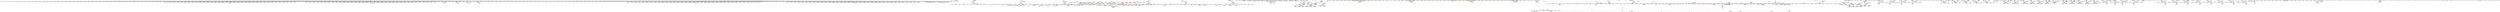 digraph "SVFG" {
	label="SVFG";

	Node0x55c33a148af0 [shape=record,color=grey,label="{NodeID: 0\nNullPtr}"];
	Node0x55c33a148af0 -> Node0x55c33a2612f0[style=solid];
	Node0x55c33a148af0 -> Node0x55c33a2613f0[style=solid];
	Node0x55c33a148af0 -> Node0x55c33a2614c0[style=solid];
	Node0x55c33a148af0 -> Node0x55c33a261590[style=solid];
	Node0x55c33a148af0 -> Node0x55c33a261660[style=solid];
	Node0x55c33a148af0 -> Node0x55c33a261730[style=solid];
	Node0x55c33a148af0 -> Node0x55c33a261800[style=solid];
	Node0x55c33a148af0 -> Node0x55c33a2618d0[style=solid];
	Node0x55c33a148af0 -> Node0x55c33a2619a0[style=solid];
	Node0x55c33a148af0 -> Node0x55c33a261a70[style=solid];
	Node0x55c33a148af0 -> Node0x55c33a261b40[style=solid];
	Node0x55c33a148af0 -> Node0x55c33a261c10[style=solid];
	Node0x55c33a148af0 -> Node0x55c33a261ce0[style=solid];
	Node0x55c33a148af0 -> Node0x55c33a261db0[style=solid];
	Node0x55c33a148af0 -> Node0x55c33a261e80[style=solid];
	Node0x55c33a148af0 -> Node0x55c33a261f50[style=solid];
	Node0x55c33a148af0 -> Node0x55c33a262020[style=solid];
	Node0x55c33a148af0 -> Node0x55c33a2620f0[style=solid];
	Node0x55c33a148af0 -> Node0x55c33a2621c0[style=solid];
	Node0x55c33a148af0 -> Node0x55c33a262290[style=solid];
	Node0x55c33a148af0 -> Node0x55c33a262360[style=solid];
	Node0x55c33a148af0 -> Node0x55c33a262430[style=solid];
	Node0x55c33a148af0 -> Node0x55c33a262500[style=solid];
	Node0x55c33a148af0 -> Node0x55c33a2625d0[style=solid];
	Node0x55c33a148af0 -> Node0x55c33a2626a0[style=solid];
	Node0x55c33a148af0 -> Node0x55c33a262770[style=solid];
	Node0x55c33a148af0 -> Node0x55c33a262840[style=solid];
	Node0x55c33a148af0 -> Node0x55c33a262910[style=solid];
	Node0x55c33a148af0 -> Node0x55c33a2629e0[style=solid];
	Node0x55c33a148af0 -> Node0x55c33a262ab0[style=solid];
	Node0x55c33a148af0 -> Node0x55c33a262b80[style=solid];
	Node0x55c33a148af0 -> Node0x55c33a262c50[style=solid];
	Node0x55c33a148af0 -> Node0x55c33a262d20[style=solid];
	Node0x55c33a148af0 -> Node0x55c33a262df0[style=solid];
	Node0x55c33a148af0 -> Node0x55c33a262ec0[style=solid];
	Node0x55c33a148af0 -> Node0x55c33a262f90[style=solid];
	Node0x55c33a148af0 -> Node0x55c33a263060[style=solid];
	Node0x55c33a148af0 -> Node0x55c33a263130[style=solid];
	Node0x55c33a148af0 -> Node0x55c33a263200[style=solid];
	Node0x55c33a148af0 -> Node0x55c33a2632d0[style=solid];
	Node0x55c33a148af0 -> Node0x55c33a2633a0[style=solid];
	Node0x55c33a148af0 -> Node0x55c33a263470[style=solid];
	Node0x55c33a148af0 -> Node0x55c33a263540[style=solid];
	Node0x55c33a148af0 -> Node0x55c33a263610[style=solid];
	Node0x55c33a148af0 -> Node0x55c33a2636e0[style=solid];
	Node0x55c33a148af0 -> Node0x55c33a2637b0[style=solid];
	Node0x55c33a148af0 -> Node0x55c33a263880[style=solid];
	Node0x55c33a148af0 -> Node0x55c33a263950[style=solid];
	Node0x55c33a148af0 -> Node0x55c33a263a20[style=solid];
	Node0x55c33a148af0 -> Node0x55c33a263af0[style=solid];
	Node0x55c33a148af0 -> Node0x55c33a263bc0[style=solid];
	Node0x55c33a148af0 -> Node0x55c33a263c90[style=solid];
	Node0x55c33a148af0 -> Node0x55c33a263d60[style=solid];
	Node0x55c33a148af0 -> Node0x55c33a263e30[style=solid];
	Node0x55c33a148af0 -> Node0x55c33a263f00[style=solid];
	Node0x55c33a148af0 -> Node0x55c33a263fd0[style=solid];
	Node0x55c33a148af0 -> Node0x55c33a2640a0[style=solid];
	Node0x55c33a148af0 -> Node0x55c33a264170[style=solid];
	Node0x55c33a148af0 -> Node0x55c33a264240[style=solid];
	Node0x55c33a148af0 -> Node0x55c33a264310[style=solid];
	Node0x55c33a148af0 -> Node0x55c33a2643e0[style=solid];
	Node0x55c33a148af0 -> Node0x55c33a2644b0[style=solid];
	Node0x55c33a148af0 -> Node0x55c33a264580[style=solid];
	Node0x55c33a148af0 -> Node0x55c33a264650[style=solid];
	Node0x55c33a148af0 -> Node0x55c33a264720[style=solid];
	Node0x55c33a148af0 -> Node0x55c33a2647f0[style=solid];
	Node0x55c33a148af0 -> Node0x55c33a2648c0[style=solid];
	Node0x55c33a148af0 -> Node0x55c33a264990[style=solid];
	Node0x55c33a148af0 -> Node0x55c33a264a60[style=solid];
	Node0x55c33a148af0 -> Node0x55c33a264b30[style=solid];
	Node0x55c33a148af0 -> Node0x55c33a264c00[style=solid];
	Node0x55c33a148af0 -> Node0x55c33a264cd0[style=solid];
	Node0x55c33a148af0 -> Node0x55c33a264da0[style=solid];
	Node0x55c33a148af0 -> Node0x55c33a264e70[style=solid];
	Node0x55c33a148af0 -> Node0x55c33a264f40[style=solid];
	Node0x55c33a148af0 -> Node0x55c33a265010[style=solid];
	Node0x55c33a148af0 -> Node0x55c33a2650e0[style=solid];
	Node0x55c33a148af0 -> Node0x55c33a2651b0[style=solid];
	Node0x55c33a148af0 -> Node0x55c33a265280[style=solid];
	Node0x55c33a148af0 -> Node0x55c33a265350[style=solid];
	Node0x55c33a148af0 -> Node0x55c33a265420[style=solid];
	Node0x55c33a148af0 -> Node0x55c33a2654f0[style=solid];
	Node0x55c33a148af0 -> Node0x55c33a2655c0[style=solid];
	Node0x55c33a148af0 -> Node0x55c33a265690[style=solid];
	Node0x55c33a148af0 -> Node0x55c33a265760[style=solid];
	Node0x55c33a148af0 -> Node0x55c33a265830[style=solid];
	Node0x55c33a148af0 -> Node0x55c33a265900[style=solid];
	Node0x55c33a148af0 -> Node0x55c33a2659d0[style=solid];
	Node0x55c33a148af0 -> Node0x55c33a265aa0[style=solid];
	Node0x55c33a148af0 -> Node0x55c33a265b70[style=solid];
	Node0x55c33a148af0 -> Node0x55c33a265c40[style=solid];
	Node0x55c33a148af0 -> Node0x55c33a265d10[style=solid];
	Node0x55c33a148af0 -> Node0x55c33a265de0[style=solid];
	Node0x55c33a148af0 -> Node0x55c33a265eb0[style=solid];
	Node0x55c33a148af0 -> Node0x55c33a265f80[style=solid];
	Node0x55c33a148af0 -> Node0x55c33a266050[style=solid];
	Node0x55c33a148af0 -> Node0x55c33a266120[style=solid];
	Node0x55c33a148af0 -> Node0x55c33a2661f0[style=solid];
	Node0x55c33a148af0 -> Node0x55c33a2662c0[style=solid];
	Node0x55c33a148af0 -> Node0x55c33a266390[style=solid];
	Node0x55c33a148af0 -> Node0x55c33a266460[style=solid];
	Node0x55c33a148af0 -> Node0x55c33a266530[style=solid];
	Node0x55c33a148af0 -> Node0x55c33a266600[style=solid];
	Node0x55c33a148af0 -> Node0x55c33a2666d0[style=solid];
	Node0x55c33a148af0 -> Node0x55c33a2667a0[style=solid];
	Node0x55c33a148af0 -> Node0x55c33a266870[style=solid];
	Node0x55c33a148af0 -> Node0x55c33a266940[style=solid];
	Node0x55c33a148af0 -> Node0x55c33a266a10[style=solid];
	Node0x55c33a148af0 -> Node0x55c33a266ae0[style=solid];
	Node0x55c33a148af0 -> Node0x55c33a266bb0[style=solid];
	Node0x55c33a148af0 -> Node0x55c33a266c80[style=solid];
	Node0x55c33a148af0 -> Node0x55c33a266d50[style=solid];
	Node0x55c33a148af0 -> Node0x55c33a266e20[style=solid];
	Node0x55c33a148af0 -> Node0x55c33a266ef0[style=solid];
	Node0x55c33a148af0 -> Node0x55c33a266fc0[style=solid];
	Node0x55c33a148af0 -> Node0x55c33a267090[style=solid];
	Node0x55c33a148af0 -> Node0x55c33a267160[style=solid];
	Node0x55c33a148af0 -> Node0x55c33a267230[style=solid];
	Node0x55c33a148af0 -> Node0x55c33a267300[style=solid];
	Node0x55c33a148af0 -> Node0x55c33a2673d0[style=solid];
	Node0x55c33a148af0 -> Node0x55c33a2674a0[style=solid];
	Node0x55c33a148af0 -> Node0x55c33a267570[style=solid];
	Node0x55c33a148af0 -> Node0x55c33a267640[style=solid];
	Node0x55c33a148af0 -> Node0x55c33a267710[style=solid];
	Node0x55c33a148af0 -> Node0x55c33a25ba00[style=solid];
	Node0x55c33a148af0 -> Node0x55c33a25bad0[style=solid];
	Node0x55c33a148af0 -> Node0x55c33a25bba0[style=solid];
	Node0x55c33a148af0 -> Node0x55c33a25bc70[style=solid];
	Node0x55c33a148af0 -> Node0x55c33a25bd40[style=solid];
	Node0x55c33a148af0 -> Node0x55c33a25be10[style=solid];
	Node0x55c33a148af0 -> Node0x55c33a25bee0[style=solid];
	Node0x55c33a148af0 -> Node0x55c33a25bfb0[style=solid];
	Node0x55c33a148af0 -> Node0x55c33a25c080[style=solid];
	Node0x55c33a148af0 -> Node0x55c33a25c150[style=solid];
	Node0x55c33a148af0 -> Node0x55c33a25c220[style=solid];
	Node0x55c33a148af0 -> Node0x55c33a25c2f0[style=solid];
	Node0x55c33a148af0 -> Node0x55c33a25c3c0[style=solid];
	Node0x55c33a148af0 -> Node0x55c33a25c490[style=solid];
	Node0x55c33a148af0 -> Node0x55c33a25c560[style=solid];
	Node0x55c33a148af0 -> Node0x55c33a25c630[style=solid];
	Node0x55c33a148af0 -> Node0x55c33a25c700[style=solid];
	Node0x55c33a148af0 -> Node0x55c33a25c7d0[style=solid];
	Node0x55c33a148af0 -> Node0x55c33a25c8a0[style=solid];
	Node0x55c33a148af0 -> Node0x55c33a25c970[style=solid];
	Node0x55c33a148af0 -> Node0x55c33a25ca40[style=solid];
	Node0x55c33a148af0 -> Node0x55c33a25cb10[style=solid];
	Node0x55c33a148af0 -> Node0x55c33a25cbe0[style=solid];
	Node0x55c33a148af0 -> Node0x55c33a25ccb0[style=solid];
	Node0x55c33a148af0 -> Node0x55c33a25cd80[style=solid];
	Node0x55c33a148af0 -> Node0x55c33a25ce50[style=solid];
	Node0x55c33a148af0 -> Node0x55c33a25cf20[style=solid];
	Node0x55c33a148af0 -> Node0x55c33a25cff0[style=solid];
	Node0x55c33a148af0 -> Node0x55c33a25d0c0[style=solid];
	Node0x55c33a148af0 -> Node0x55c33a25d190[style=solid];
	Node0x55c33a148af0 -> Node0x55c33a25d260[style=solid];
	Node0x55c33a148af0 -> Node0x55c33a25d330[style=solid];
	Node0x55c33a148af0 -> Node0x55c33a25d400[style=solid];
	Node0x55c33a148af0 -> Node0x55c33a25d4d0[style=solid];
	Node0x55c33a148af0 -> Node0x55c33a25d5a0[style=solid];
	Node0x55c33a148af0 -> Node0x55c33a25d670[style=solid];
	Node0x55c33a148af0 -> Node0x55c33a25d740[style=solid];
	Node0x55c33a148af0 -> Node0x55c33a25d810[style=solid];
	Node0x55c33a148af0 -> Node0x55c33a25d8e0[style=solid];
	Node0x55c33a148af0 -> Node0x55c33a25d9b0[style=solid];
	Node0x55c33a148af0 -> Node0x55c33a25da80[style=solid];
	Node0x55c33a148af0 -> Node0x55c33a25db50[style=solid];
	Node0x55c33a148af0 -> Node0x55c33a25dc20[style=solid];
	Node0x55c33a148af0 -> Node0x55c33a25dcf0[style=solid];
	Node0x55c33a148af0 -> Node0x55c33a25ddc0[style=solid];
	Node0x55c33a148af0 -> Node0x55c33a25de90[style=solid];
	Node0x55c33a148af0 -> Node0x55c33a25df60[style=solid];
	Node0x55c33a148af0 -> Node0x55c33a25e030[style=solid];
	Node0x55c33a148af0 -> Node0x55c33a25e100[style=solid];
	Node0x55c33a148af0 -> Node0x55c33a25e1d0[style=solid];
	Node0x55c33a148af0 -> Node0x55c33a25e2a0[style=solid];
	Node0x55c33a148af0 -> Node0x55c33a25e370[style=solid];
	Node0x55c33a148af0 -> Node0x55c33a25e440[style=solid];
	Node0x55c33a148af0 -> Node0x55c33a25e510[style=solid];
	Node0x55c33a148af0 -> Node0x55c33a25e5e0[style=solid];
	Node0x55c33a148af0 -> Node0x55c33a25e6b0[style=solid];
	Node0x55c33a148af0 -> Node0x55c33a25e780[style=solid];
	Node0x55c33a148af0 -> Node0x55c33a25e850[style=solid];
	Node0x55c33a148af0 -> Node0x55c33a25e920[style=solid];
	Node0x55c33a148af0 -> Node0x55c33a25e9f0[style=solid];
	Node0x55c33a148af0 -> Node0x55c33a25eac0[style=solid];
	Node0x55c33a148af0 -> Node0x55c33a25eb90[style=solid];
	Node0x55c33a148af0 -> Node0x55c33a25ec60[style=solid];
	Node0x55c33a148af0 -> Node0x55c33a25ed30[style=solid];
	Node0x55c33a148af0 -> Node0x55c33a25ee00[style=solid];
	Node0x55c33a148af0 -> Node0x55c33a25eed0[style=solid];
	Node0x55c33a148af0 -> Node0x55c33a25efa0[style=solid];
	Node0x55c33a148af0 -> Node0x55c33a25f070[style=solid];
	Node0x55c33a148af0 -> Node0x55c33a25f140[style=solid];
	Node0x55c33a148af0 -> Node0x55c33a25f210[style=solid];
	Node0x55c33a148af0 -> Node0x55c33a25f2e0[style=solid];
	Node0x55c33a148af0 -> Node0x55c33a25f3b0[style=solid];
	Node0x55c33a148af0 -> Node0x55c33a25f480[style=solid];
	Node0x55c33a148af0 -> Node0x55c33a25f550[style=solid];
	Node0x55c33a148af0 -> Node0x55c33a25f620[style=solid];
	Node0x55c33a148af0 -> Node0x55c33a25f6f0[style=solid];
	Node0x55c33a148af0 -> Node0x55c33a25f7c0[style=solid];
	Node0x55c33a148af0 -> Node0x55c33a25f890[style=solid];
	Node0x55c33a148af0 -> Node0x55c33a25f960[style=solid];
	Node0x55c33a148af0 -> Node0x55c33a26f840[style=solid];
	Node0x55c33a148af0 -> Node0x55c33a26f910[style=solid];
	Node0x55c33a148af0 -> Node0x55c33a26f9e0[style=solid];
	Node0x55c33a148af0 -> Node0x55c33a26fab0[style=solid];
	Node0x55c33a148af0 -> Node0x55c33a26fb80[style=solid];
	Node0x55c33a148af0 -> Node0x55c33a26fc50[style=solid];
	Node0x55c33a148af0 -> Node0x55c33a26fd20[style=solid];
	Node0x55c33a148af0 -> Node0x55c33a26fdf0[style=solid];
	Node0x55c33a148af0 -> Node0x55c33a26fec0[style=solid];
	Node0x55c33a148af0 -> Node0x55c33a26ff90[style=solid];
	Node0x55c33a148af0 -> Node0x55c33a270060[style=solid];
	Node0x55c33a148af0 -> Node0x55c33a270130[style=solid];
	Node0x55c33a148af0 -> Node0x55c33a270200[style=solid];
	Node0x55c33a148af0 -> Node0x55c33a2702d0[style=solid];
	Node0x55c33a148af0 -> Node0x55c33a2703a0[style=solid];
	Node0x55c33a148af0 -> Node0x55c33a270470[style=solid];
	Node0x55c33a148af0 -> Node0x55c33a270540[style=solid];
	Node0x55c33a148af0 -> Node0x55c33a270610[style=solid];
	Node0x55c33a148af0 -> Node0x55c33a2706e0[style=solid];
	Node0x55c33a148af0 -> Node0x55c33a2707b0[style=solid];
	Node0x55c33a148af0 -> Node0x55c33a270880[style=solid];
	Node0x55c33a148af0 -> Node0x55c33a270950[style=solid];
	Node0x55c33a148af0 -> Node0x55c33a270a20[style=solid];
	Node0x55c33a148af0 -> Node0x55c33a270af0[style=solid];
	Node0x55c33a148af0 -> Node0x55c33a270bc0[style=solid];
	Node0x55c33a148af0 -> Node0x55c33a270c90[style=solid];
	Node0x55c33a148af0 -> Node0x55c33a270d60[style=solid];
	Node0x55c33a148af0 -> Node0x55c33a270e30[style=solid];
	Node0x55c33a148af0 -> Node0x55c33a270f00[style=solid];
	Node0x55c33a148af0 -> Node0x55c33a270fd0[style=solid];
	Node0x55c33a148af0 -> Node0x55c33a2710a0[style=solid];
	Node0x55c33a148af0 -> Node0x55c33a271170[style=solid];
	Node0x55c33a148af0 -> Node0x55c33a271240[style=solid];
	Node0x55c33a148af0 -> Node0x55c33a271310[style=solid];
	Node0x55c33a148af0 -> Node0x55c33a2713e0[style=solid];
	Node0x55c33a148af0 -> Node0x55c33a2714b0[style=solid];
	Node0x55c33a148af0 -> Node0x55c33a271580[style=solid];
	Node0x55c33a148af0 -> Node0x55c33a271650[style=solid];
	Node0x55c33a148af0 -> Node0x55c33a271720[style=solid];
	Node0x55c33a148af0 -> Node0x55c33a2717f0[style=solid];
	Node0x55c33a148af0 -> Node0x55c33a2718c0[style=solid];
	Node0x55c33a148af0 -> Node0x55c33a271990[style=solid];
	Node0x55c33a148af0 -> Node0x55c33a271a60[style=solid];
	Node0x55c33a148af0 -> Node0x55c33a271b30[style=solid];
	Node0x55c33a148af0 -> Node0x55c33a271c00[style=solid];
	Node0x55c33a148af0 -> Node0x55c33a271cd0[style=solid];
	Node0x55c33a148af0 -> Node0x55c33a271da0[style=solid];
	Node0x55c33a148af0 -> Node0x55c33a271e70[style=solid];
	Node0x55c33a148af0 -> Node0x55c33a271f40[style=solid];
	Node0x55c33a148af0 -> Node0x55c33a272010[style=solid];
	Node0x55c33a148af0 -> Node0x55c33a2720e0[style=solid];
	Node0x55c33a148af0 -> Node0x55c33a2721b0[style=solid];
	Node0x55c33a148af0 -> Node0x55c33a272280[style=solid];
	Node0x55c33a148af0 -> Node0x55c33a272350[style=solid];
	Node0x55c33a148af0 -> Node0x55c33a272420[style=solid];
	Node0x55c33a148af0 -> Node0x55c33a2724f0[style=solid];
	Node0x55c33a148af0 -> Node0x55c33a2725c0[style=solid];
	Node0x55c33a148af0 -> Node0x55c33a272690[style=solid];
	Node0x55c33a148af0 -> Node0x55c33a272760[style=solid];
	Node0x55c33a148af0 -> Node0x55c33a272830[style=solid];
	Node0x55c33a148af0 -> Node0x55c33a272900[style=solid];
	Node0x55c33a148af0 -> Node0x55c33a2729d0[style=solid];
	Node0x55c33a148af0 -> Node0x55c33a272aa0[style=solid];
	Node0x55c33a148af0 -> Node0x55c33a272b70[style=solid];
	Node0x55c33a148af0 -> Node0x55c33a272c40[style=solid];
	Node0x55c33a148af0 -> Node0x55c33a272d10[style=solid];
	Node0x55c33a148af0 -> Node0x55c33a292200[style=solid];
	Node0x55c33a25e9f0 [shape=record,color=black,label="{NodeID: 443\n1991\<--3\n\<--dummyVal\n_Z11solve_minusibbNSt7__cxx1112basic_stringIcSt11char_traitsIcESaIcEEES4_S4_S4_S4_S4_\n}"];
	Node0x55c33a25e9f0 -> Node0x55c33a29cda0[style=solid];
	Node0x55c33a26d7c0 [shape=record,color=red,label="{NodeID: 886\n1892\<--1308\n\<--i\n_Z11solve_minusibbNSt7__cxx1112basic_stringIcSt11char_traitsIcESaIcEEES4_S4_S4_S4_S4_\n}"];
	Node0x55c33a26d7c0 -> Node0x55c33a2d7040[style=solid];
	Node0x55c33a257190 [shape=record,color=green,label="{NodeID: 222\n2266\<--2267\nagg.tmp\<--agg.tmp_field_insensitive\nmain\n|{<s0>344}}"];
	Node0x55c33a257190:s0 -> Node0x55c33a4f2bd0[style=solid,color=red];
	Node0x55c33a279d20 [shape=record,color=purple,label="{NodeID: 665\n2417\<--53\n\<--.str.8\nmain\n}"];
	Node0x55c33a4f2ac0 [shape=record,color=black,label="{NodeID: 3322\n116 = PHI(1045, 507, )\n2nd arg _Z10solve_plusibbNSt7__cxx1112basic_stringIcSt11char_traitsIcESaIcEEES4_S4_S4_S4_S4_ }"];
	Node0x55c33a4f2ac0 -> Node0x55c33a273380[style=solid];
	Node0x55c33a2e3640 [shape=record,color=grey,label="{NodeID: 2215\n357 = cmp(354, 356, )\n}"];
	Node0x55c33a2986f0 [shape=record,color=blue,label="{NodeID: 1108\n1153\<--1184\nehselector.slot\<--\n_ZStplIcSt11char_traitsIcESaIcEENSt7__cxx1112basic_stringIT_T0_T1_EES5_RKS8_\n}"];
	Node0x55c33a2986f0 -> Node0x55c33a26b400[style=dashed];
	Node0x55c33a1205b0 [shape=record,color=green,label="{NodeID: 1\n7\<--1\n__dso_handle\<--dummyObj\nGlob }"];
	Node0x55c33a25eac0 [shape=record,color=black,label="{NodeID: 444\n2085\<--3\n\<--dummyVal\n_Z11solve_minusibbNSt7__cxx1112basic_stringIcSt11char_traitsIcESaIcEEES4_S4_S4_S4_S4_\n}"];
	Node0x55c33a26d890 [shape=record,color=red,label="{NodeID: 887\n1899\<--1308\n\<--i\n_Z11solve_minusibbNSt7__cxx1112basic_stringIcSt11char_traitsIcESaIcEEES4_S4_S4_S4_S4_\n}"];
	Node0x55c33a26d890 -> Node0x55c33a2d7940[style=solid];
	Node0x55c33a257260 [shape=record,color=green,label="{NodeID: 223\n2268\<--2269\nref.tmp\<--ref.tmp_field_insensitive\nmain\n}"];
	Node0x55c33a279df0 [shape=record,color=purple,label="{NodeID: 666\n2420\<--53\n\<--.str.8\nmain\n}"];
	Node0x55c33a4f2bd0 [shape=record,color=black,label="{NodeID: 3323\n117 = PHI(249, 2266, )\n3rd arg _Z10solve_plusibbNSt7__cxx1112basic_stringIcSt11char_traitsIcESaIcEEES4_S4_S4_S4_S4_ |{<s0>50|<s1>100}}"];
	Node0x55c33a4f2bd0:s0 -> Node0x55c33a4f2370[style=solid,color=red];
	Node0x55c33a4f2bd0:s1 -> Node0x55c33a4f2370[style=solid,color=red];
	Node0x55c33a2e37c0 [shape=record,color=grey,label="{NodeID: 2216\n1793 = cmp(1792, 26, )\n}"];
	Node0x55c33a2e37c0 -> Node0x55c33a2d4ca0[style=solid];
	Node0x55c33a2987c0 [shape=record,color=blue,label="{NodeID: 1109\n1204\<--1202\n__lhs.addr\<--__lhs\n_ZStplIcSt11char_traitsIcESaIcEENSt7__cxx1112basic_stringIT_T0_T1_EEOS8_RKS8_\n}"];
	Node0x55c33a2987c0 -> Node0x55c33a26b4d0[style=dashed];
	Node0x55c33a1218a0 [shape=record,color=green,label="{NodeID: 2\n26\<--1\n\<--dummyObj\nCan only get source location for instruction, argument, global var or function.}"];
	Node0x55c33a25eb90 [shape=record,color=black,label="{NodeID: 445\n2086\<--3\n\<--dummyVal\n_Z11solve_minusibbNSt7__cxx1112basic_stringIcSt11char_traitsIcESaIcEEES4_S4_S4_S4_S4_\n}"];
	Node0x55c33a25eb90 -> Node0x55c33a29d5c0[style=solid];
	Node0x55c33a26d960 [shape=record,color=red,label="{NodeID: 888\n2026\<--1308\n\<--i\n_Z11solve_minusibbNSt7__cxx1112basic_stringIcSt11char_traitsIcESaIcEEES4_S4_S4_S4_S4_\n}"];
	Node0x55c33a26d960 -> Node0x55c33a2da040[style=solid];
	Node0x55c33a257330 [shape=record,color=green,label="{NodeID: 224\n2270\<--2271\nexn.slot\<--exn.slot_field_insensitive\nmain\n}"];
	Node0x55c33a257330 -> Node0x55c33a290f00[style=solid];
	Node0x55c33a257330 -> Node0x55c33a29f4a0[style=solid];
	Node0x55c33a257330 -> Node0x55c33a29f640[style=solid];
	Node0x55c33a257330 -> Node0x55c33a29f7e0[style=solid];
	Node0x55c33a257330 -> Node0x55c33a29f980[style=solid];
	Node0x55c33a257330 -> Node0x55c33a29fb20[style=solid];
	Node0x55c33a257330 -> Node0x55c33a29fcc0[style=solid];
	Node0x55c33a257330 -> Node0x55c33a29fe60[style=solid];
	Node0x55c33a257330 -> Node0x55c33a2a0000[style=solid];
	Node0x55c33a257330 -> Node0x55c33a2a01a0[style=solid];
	Node0x55c33a257330 -> Node0x55c33a2a0340[style=solid];
	Node0x55c33a257330 -> Node0x55c33a2a04e0[style=solid];
	Node0x55c33a257330 -> Node0x55c33a2a0680[style=solid];
	Node0x55c33a257330 -> Node0x55c33a2a0820[style=solid];
	Node0x55c33a257330 -> Node0x55c33a2a09c0[style=solid];
	Node0x55c33a279ec0 [shape=record,color=purple,label="{NodeID: 667\n2423\<--53\n\<--.str.8\nmain\n}"];
	Node0x55c33a4f2d20 [shape=record,color=black,label="{NodeID: 3324\n118 = PHI(251, 2274, )\n4th arg _Z10solve_plusibbNSt7__cxx1112basic_stringIcSt11char_traitsIcESaIcEEES4_S4_S4_S4_S4_ |{<s0>51|<s1>101}}"];
	Node0x55c33a4f2d20:s0 -> Node0x55c33a4f2370[style=solid,color=red];
	Node0x55c33a4f2d20:s1 -> Node0x55c33a4f2370[style=solid,color=red];
	Node0x55c33a2e3940 [shape=record,color=grey,label="{NodeID: 2217\n407 = cmp(405, 406, )\n}"];
	Node0x55c33a298890 [shape=record,color=blue,label="{NodeID: 1110\n1206\<--1203\n__rhs.addr\<--__rhs\n_ZStplIcSt11char_traitsIcESaIcEENSt7__cxx1112basic_stringIT_T0_T1_EEOS8_RKS8_\n}"];
	Node0x55c33a298890 -> Node0x55c33a26b5a0[style=dashed];
	Node0x55c33a129290 [shape=record,color=green,label="{NodeID: 3\n43\<--1\n.str\<--dummyObj\nGlob }"];
	Node0x55c33a25ec60 [shape=record,color=black,label="{NodeID: 446\n2088\<--3\n\<--dummyVal\n_Z11solve_minusibbNSt7__cxx1112basic_stringIcSt11char_traitsIcESaIcEEES4_S4_S4_S4_S4_\n}"];
	Node0x55c33a25ec60 -> Node0x55c33a29d690[style=solid];
	Node0x55c33a26da30 [shape=record,color=red,label="{NodeID: 889\n2032\<--1308\n\<--i\n_Z11solve_minusibbNSt7__cxx1112basic_stringIcSt11char_traitsIcESaIcEEES4_S4_S4_S4_S4_\n}"];
	Node0x55c33a26da30 -> Node0x55c33a2d9d40[style=solid];
	Node0x55c33a257400 [shape=record,color=green,label="{NodeID: 225\n2272\<--2273\nehselector.slot\<--ehselector.slot_field_insensitive\nmain\n}"];
	Node0x55c33a257400 -> Node0x55c33a290fd0[style=solid];
	Node0x55c33a257400 -> Node0x55c33a29f570[style=solid];
	Node0x55c33a257400 -> Node0x55c33a29f710[style=solid];
	Node0x55c33a257400 -> Node0x55c33a29f8b0[style=solid];
	Node0x55c33a257400 -> Node0x55c33a29fa50[style=solid];
	Node0x55c33a257400 -> Node0x55c33a29fbf0[style=solid];
	Node0x55c33a257400 -> Node0x55c33a29fd90[style=solid];
	Node0x55c33a257400 -> Node0x55c33a29ff30[style=solid];
	Node0x55c33a257400 -> Node0x55c33a2a00d0[style=solid];
	Node0x55c33a257400 -> Node0x55c33a2a0270[style=solid];
	Node0x55c33a257400 -> Node0x55c33a2a0410[style=solid];
	Node0x55c33a257400 -> Node0x55c33a2a05b0[style=solid];
	Node0x55c33a257400 -> Node0x55c33a2a0750[style=solid];
	Node0x55c33a257400 -> Node0x55c33a2a08f0[style=solid];
	Node0x55c33a257400 -> Node0x55c33a2a0a90[style=solid];
	Node0x55c33a279f90 [shape=record,color=purple,label="{NodeID: 668\n2426\<--53\n\<--.str.8\nmain\n}"];
	Node0x55c33a4f2e70 [shape=record,color=black,label="{NodeID: 3325\n119 = PHI(253, 2278, )\n5th arg _Z10solve_plusibbNSt7__cxx1112basic_stringIcSt11char_traitsIcESaIcEEES4_S4_S4_S4_S4_ |{<s0>52|<s1>102}}"];
	Node0x55c33a4f2e70:s0 -> Node0x55c33a4f2370[style=solid,color=red];
	Node0x55c33a4f2e70:s1 -> Node0x55c33a4f2370[style=solid,color=red];
	Node0x55c33a2e3ac0 [shape=record,color=grey,label="{NodeID: 2218\n396 = cmp(395, 345, )\n}"];
	Node0x55c33a298960 [shape=record,color=blue,label="{NodeID: 1111\n1224\<--1222\n__lhs.addr\<--__lhs\n_ZStplIcSt11char_traitsIcESaIcEENSt7__cxx1112basic_stringIT_T0_T1_EERKS8_SA_\n}"];
	Node0x55c33a298960 -> Node0x55c33a26b670[style=dashed];
	Node0x55c33a129350 [shape=record,color=green,label="{NodeID: 4\n45\<--1\n.str.4\<--dummyObj\nGlob }"];
	Node0x55c33a25ed30 [shape=record,color=black,label="{NodeID: 447\n2091\<--3\n\<--dummyVal\n_Z11solve_minusibbNSt7__cxx1112basic_stringIcSt11char_traitsIcESaIcEEES4_S4_S4_S4_S4_\n}"];
	Node0x55c33a26db00 [shape=record,color=red,label="{NodeID: 890\n2167\<--1308\n\<--i\n_Z11solve_minusibbNSt7__cxx1112basic_stringIcSt11char_traitsIcESaIcEEES4_S4_S4_S4_S4_\n}"];
	Node0x55c33a26db00 -> Node0x55c33a2d8840[style=solid];
	Node0x55c33a2574d0 [shape=record,color=green,label="{NodeID: 226\n2274\<--2275\nagg.tmp31\<--agg.tmp31_field_insensitive\nmain\n|{<s0>344}}"];
	Node0x55c33a2574d0:s0 -> Node0x55c33a4f2d20[style=solid,color=red];
	Node0x55c33a27a060 [shape=record,color=purple,label="{NodeID: 669\n2505\<--53\n\<--.str.8\nmain\n}"];
	Node0x55c33a4f2fc0 [shape=record,color=black,label="{NodeID: 3326\n120 = PHI(255, 2282, )\n6th arg _Z10solve_plusibbNSt7__cxx1112basic_stringIcSt11char_traitsIcESaIcEEES4_S4_S4_S4_S4_ |{<s0>25|<s1>75}}"];
	Node0x55c33a4f2fc0:s0 -> Node0x55c33a4f2370[style=solid,color=red];
	Node0x55c33a4f2fc0:s1 -> Node0x55c33a4f2370[style=solid,color=red];
	Node0x55c33a298a30 [shape=record,color=blue,label="{NodeID: 1112\n1226\<--1223\n__rhs.addr\<--__rhs\n_ZStplIcSt11char_traitsIcESaIcEENSt7__cxx1112basic_stringIT_T0_T1_EERKS8_SA_\n}"];
	Node0x55c33a298a30 -> Node0x55c33a26b740[style=dashed];
	Node0x55c33a121fc0 [shape=record,color=green,label="{NodeID: 5\n47\<--1\n.str.5\<--dummyObj\nGlob }"];
	Node0x55c33a25ee00 [shape=record,color=black,label="{NodeID: 448\n2092\<--3\n\<--dummyVal\n_Z11solve_minusibbNSt7__cxx1112basic_stringIcSt11char_traitsIcESaIcEEES4_S4_S4_S4_S4_\n}"];
	Node0x55c33a25ee00 -> Node0x55c33a29d760[style=solid];
	Node0x55c33a2affb0 [shape=record,color=yellow,style=double,label="{NodeID: 3105\n62V_1 = ENCHI(MR_62V_0)\npts\{100000 \}\nFun[_Z11solve_minusibbNSt7__cxx1112basic_stringIcSt11char_traitsIcESaIcEEES4_S4_S4_S4_S4_]|{|<s2>292}}"];
	Node0x55c33a2affb0 -> Node0x55c33a290610[style=dashed];
	Node0x55c33a2affb0 -> Node0x55c33a2906e0[style=dashed];
	Node0x55c33a2affb0:s2 -> Node0x55c33a2affb0[style=dashed,color=red];
	Node0x55c33a26dbd0 [shape=record,color=red,label="{NodeID: 891\n1516\<--1310\n\<--j\n_Z11solve_minusibbNSt7__cxx1112basic_stringIcSt11char_traitsIcESaIcEEES4_S4_S4_S4_S4_\n}"];
	Node0x55c33a26dbd0 -> Node0x55c33a2df740[style=solid];
	Node0x55c33a2575a0 [shape=record,color=green,label="{NodeID: 227\n2276\<--2277\nref.tmp32\<--ref.tmp32_field_insensitive\nmain\n}"];
	Node0x55c33a27a130 [shape=record,color=purple,label="{NodeID: 670\n2508\<--53\n\<--.str.8\nmain\n}"];
	Node0x55c33a4f3110 [shape=record,color=black,label="{NodeID: 3327\n121 = PHI(257, 2286, )\n7th arg _Z10solve_plusibbNSt7__cxx1112basic_stringIcSt11char_traitsIcESaIcEEES4_S4_S4_S4_S4_ |{<s0>26|<s1>76}}"];
	Node0x55c33a4f3110:s0 -> Node0x55c33a4f2370[style=solid,color=red];
	Node0x55c33a4f3110:s1 -> Node0x55c33a4f2370[style=solid,color=red];
	Node0x55c33a298b00 [shape=record,color=blue,label="{NodeID: 1113\n1228\<--498\nnrvo\<--\n_ZStplIcSt11char_traitsIcESaIcEENSt7__cxx1112basic_stringIT_T0_T1_EERKS8_SA_\n}"];
	Node0x55c33a298b00 -> Node0x55c33a298bd0[style=dashed];
	Node0x55c33a121f00 [shape=record,color=green,label="{NodeID: 6\n49\<--1\n.str.6\<--dummyObj\nGlob }"];
	Node0x55c33a25eed0 [shape=record,color=black,label="{NodeID: 449\n2094\<--3\n\<--dummyVal\n_Z11solve_minusibbNSt7__cxx1112basic_stringIcSt11char_traitsIcESaIcEEES4_S4_S4_S4_S4_\n}"];
	Node0x55c33a25eed0 -> Node0x55c33a29d830[style=solid];
	Node0x55c33a2b0090 [shape=record,color=yellow,style=double,label="{NodeID: 3106\n64V_1 = ENCHI(MR_64V_0)\npts\{130000 \}\nFun[_Z11solve_minusibbNSt7__cxx1112basic_stringIcSt11char_traitsIcESaIcEEES4_S4_S4_S4_S4_]|{|<s2>292}}"];
	Node0x55c33a2b0090 -> Node0x55c33a2907b0[style=dashed];
	Node0x55c33a2b0090 -> Node0x55c33a290880[style=dashed];
	Node0x55c33a2b0090:s2 -> Node0x55c33a2b0090[style=dashed,color=red];
	Node0x55c33a26dca0 [shape=record,color=red,label="{NodeID: 892\n1519\<--1310\n\<--j\n_Z11solve_minusibbNSt7__cxx1112basic_stringIcSt11char_traitsIcESaIcEEES4_S4_S4_S4_S4_\n}"];
	Node0x55c33a26dca0 -> Node0x55c33a2df8c0[style=solid];
	Node0x55c33a257670 [shape=record,color=green,label="{NodeID: 228\n2278\<--2279\nagg.tmp35\<--agg.tmp35_field_insensitive\nmain\n|{<s0>344}}"];
	Node0x55c33a257670:s0 -> Node0x55c33a4f2e70[style=solid,color=red];
	Node0x55c33a27a200 [shape=record,color=purple,label="{NodeID: 671\n2511\<--53\n\<--.str.8\nmain\n}"];
	Node0x55c33a4f3260 [shape=record,color=black,label="{NodeID: 3328\n122 = PHI(259, 2290, )\n8th arg _Z10solve_plusibbNSt7__cxx1112basic_stringIcSt11char_traitsIcESaIcEEES4_S4_S4_S4_S4_ |{<s0>27|<s1>77}}"];
	Node0x55c33a4f3260:s0 -> Node0x55c33a4f2370[style=solid,color=red];
	Node0x55c33a4f3260:s1 -> Node0x55c33a4f2370[style=solid,color=red];
	Node0x55c33a298bd0 [shape=record,color=blue,label="{NodeID: 1114\n1228\<--507\nnrvo\<--\n_ZStplIcSt11char_traitsIcESaIcEENSt7__cxx1112basic_stringIT_T0_T1_EERKS8_SA_\n}"];
	Node0x55c33a298bd0 -> Node0x55c33a26b810[style=dashed];
	Node0x55c33a1216b0 [shape=record,color=green,label="{NodeID: 7\n51\<--1\n.str.7\<--dummyObj\nGlob }"];
	Node0x55c33a25efa0 [shape=record,color=black,label="{NodeID: 450\n2097\<--3\n\<--dummyVal\n_Z11solve_minusibbNSt7__cxx1112basic_stringIcSt11char_traitsIcESaIcEEES4_S4_S4_S4_S4_\n}"];
	Node0x55c33a2b0170 [shape=record,color=yellow,style=double,label="{NodeID: 3107\n66V_1 = ENCHI(MR_66V_0)\npts\{160000 \}\nFun[_Z11solve_minusibbNSt7__cxx1112basic_stringIcSt11char_traitsIcESaIcEEES4_S4_S4_S4_S4_]|{|<s2>292}}"];
	Node0x55c33a2b0170 -> Node0x55c33a290950[style=dashed];
	Node0x55c33a2b0170 -> Node0x55c33a290a20[style=dashed];
	Node0x55c33a2b0170:s2 -> Node0x55c33a2b0170[style=dashed,color=red];
	Node0x55c33a26dd70 [shape=record,color=red,label="{NodeID: 893\n1551\<--1310\n\<--j\n_Z11solve_minusibbNSt7__cxx1112basic_stringIcSt11char_traitsIcESaIcEEES4_S4_S4_S4_S4_\n}"];
	Node0x55c33a26dd70 -> Node0x55c33a2dd4c0[style=solid];
	Node0x55c33a257740 [shape=record,color=green,label="{NodeID: 229\n2280\<--2281\nref.tmp36\<--ref.tmp36_field_insensitive\nmain\n}"];
	Node0x55c33a27a2d0 [shape=record,color=purple,label="{NodeID: 672\n2514\<--53\n\<--.str.8\nmain\n}"];
	Node0x55c33a4f33b0 [shape=record,color=black,label="{NodeID: 3329\n1271 = PHI(2172, 269, )\n0th arg _Z11solve_minusibbNSt7__cxx1112basic_stringIcSt11char_traitsIcESaIcEEES4_S4_S4_S4_S4_ }"];
	Node0x55c33a4f33b0 -> Node0x55c33a298e40[style=solid];
	Node0x55c33a298ca0 [shape=record,color=blue,label="{NodeID: 1115\n1230\<--1245\nexn.slot\<--\n_ZStplIcSt11char_traitsIcESaIcEENSt7__cxx1112basic_stringIT_T0_T1_EERKS8_SA_\n}"];
	Node0x55c33a298ca0 -> Node0x55c33a26b8e0[style=dashed];
	Node0x55c33a136af0 [shape=record,color=green,label="{NodeID: 8\n53\<--1\n.str.8\<--dummyObj\nGlob }"];
	Node0x55c33a25f070 [shape=record,color=black,label="{NodeID: 451\n2098\<--3\n\<--dummyVal\n_Z11solve_minusibbNSt7__cxx1112basic_stringIcSt11char_traitsIcESaIcEEES4_S4_S4_S4_S4_\n}"];
	Node0x55c33a25f070 -> Node0x55c33a29d900[style=solid];
	Node0x55c33a26de40 [shape=record,color=red,label="{NodeID: 894\n1560\<--1310\n\<--j\n_Z11solve_minusibbNSt7__cxx1112basic_stringIcSt11char_traitsIcESaIcEEES4_S4_S4_S4_S4_\n}"];
	Node0x55c33a26de40 -> Node0x55c33a2dd640[style=solid];
	Node0x55c33a257810 [shape=record,color=green,label="{NodeID: 230\n2282\<--2283\nagg.tmp39\<--agg.tmp39_field_insensitive\nmain\n|{<s0>344}}"];
	Node0x55c33a257810:s0 -> Node0x55c33a4f2fc0[style=solid,color=red];
	Node0x55c33a27a3a0 [shape=record,color=purple,label="{NodeID: 673\n2517\<--53\n\<--.str.8\nmain\n}"];
	Node0x55c33a4f3500 [shape=record,color=black,label="{NodeID: 3330\n1272 = PHI(2174, 498, )\n1st arg _Z11solve_minusibbNSt7__cxx1112basic_stringIcSt11char_traitsIcESaIcEEES4_S4_S4_S4_S4_ }"];
	Node0x55c33a4f3500 -> Node0x55c33a275330[style=solid];
	Node0x55c33a298d70 [shape=record,color=blue,label="{NodeID: 1116\n1232\<--1247\nehselector.slot\<--\n_ZStplIcSt11char_traitsIcESaIcEENSt7__cxx1112basic_stringIT_T0_T1_EERKS8_SA_\n}"];
	Node0x55c33a298d70 -> Node0x55c33a26b9b0[style=dashed];
	Node0x55c33a12bee0 [shape=record,color=green,label="{NodeID: 9\n55\<--1\n.str.9\<--dummyObj\nGlob }"];
	Node0x55c33a25f140 [shape=record,color=black,label="{NodeID: 452\n2100\<--3\n\<--dummyVal\n_Z11solve_minusibbNSt7__cxx1112basic_stringIcSt11char_traitsIcESaIcEEES4_S4_S4_S4_S4_\n}"];
	Node0x55c33a25f140 -> Node0x55c33a29d9d0[style=solid];
	Node0x55c33a2b0360 [shape=record,color=yellow,style=double,label="{NodeID: 3109\n90V_1 = ENCHI(MR_90V_0)\npts\{1231 \}\nFun[_ZStplIcSt11char_traitsIcESaIcEENSt7__cxx1112basic_stringIT_T0_T1_EERKS8_SA_]}"];
	Node0x55c33a2b0360 -> Node0x55c33a298ca0[style=dashed];
	Node0x55c33a26df10 [shape=record,color=red,label="{NodeID: 895\n1618\<--1310\n\<--j\n_Z11solve_minusibbNSt7__cxx1112basic_stringIcSt11char_traitsIcESaIcEEES4_S4_S4_S4_S4_\n}"];
	Node0x55c33a26df10 -> Node0x55c33a2d8540[style=solid];
	Node0x55c33a25fa20 [shape=record,color=green,label="{NodeID: 231\n2284\<--2285\nref.tmp40\<--ref.tmp40_field_insensitive\nmain\n}"];
	Node0x55c33a27a470 [shape=record,color=purple,label="{NodeID: 674\n2520\<--53\n\<--.str.8\nmain\n}"];
	Node0x55c33a4f3650 [shape=record,color=black,label="{NodeID: 3331\n1273 = PHI(2176, 507, )\n2nd arg _Z11solve_minusibbNSt7__cxx1112basic_stringIcSt11char_traitsIcESaIcEEES4_S4_S4_S4_S4_ }"];
	Node0x55c33a4f3650 -> Node0x55c33a275400[style=solid];
	Node0x55c33a336410 [shape=record,color=black,label="{NodeID: 2224\nMR_173V_3 = PHI(MR_173V_4, MR_173V_2, )\npts\{2629 \}\n}"];
	Node0x55c33a336410 -> Node0x55c33a291580[style=dashed];
	Node0x55c33a298e40 [shape=record,color=blue,label="{NodeID: 1117\n1280\<--1271\nidx.addr\<--idx\n_Z11solve_minusibbNSt7__cxx1112basic_stringIcSt11char_traitsIcESaIcEEES4_S4_S4_S4_S4_\n}"];
	Node0x55c33a298e40 -> Node0x55c33a26ba80[style=dashed];
	Node0x55c33a298e40 -> Node0x55c33a26bb50[style=dashed];
	Node0x55c33a298e40 -> Node0x55c33a26bc20[style=dashed];
	Node0x55c33a298e40 -> Node0x55c33a26bcf0[style=dashed];
	Node0x55c33a298e40 -> Node0x55c33a26bdc0[style=dashed];
	Node0x55c33a298e40 -> Node0x55c33a26be90[style=dashed];
	Node0x55c33a298e40 -> Node0x55c33a26bf60[style=dashed];
	Node0x55c33a298e40 -> Node0x55c33a26c030[style=dashed];
	Node0x55c33a298e40 -> Node0x55c33a26c100[style=dashed];
	Node0x55c33a298e40 -> Node0x55c33a26c1d0[style=dashed];
	Node0x55c33a298e40 -> Node0x55c33a26c2a0[style=dashed];
	Node0x55c33a298e40 -> Node0x55c33a26c370[style=dashed];
	Node0x55c33a298e40 -> Node0x55c33a26c440[style=dashed];
	Node0x55c33a298e40 -> Node0x55c33a26c510[style=dashed];
	Node0x55c33a298e40 -> Node0x55c33a26c5e0[style=dashed];
	Node0x55c33a298e40 -> Node0x55c33a26c6b0[style=dashed];
	Node0x55c33a298e40 -> Node0x55c33a26c780[style=dashed];
	Node0x55c33a121380 [shape=record,color=green,label="{NodeID: 10\n58\<--1\n\<--dummyObj\nCan only get source location for instruction, argument, global var or function.}"];
	Node0x55c33a25f210 [shape=record,color=black,label="{NodeID: 453\n2103\<--3\n\<--dummyVal\n_Z11solve_minusibbNSt7__cxx1112basic_stringIcSt11char_traitsIcESaIcEEES4_S4_S4_S4_S4_\n}"];
	Node0x55c33a2b0440 [shape=record,color=yellow,style=double,label="{NodeID: 3110\n92V_1 = ENCHI(MR_92V_0)\npts\{1233 \}\nFun[_ZStplIcSt11char_traitsIcESaIcEENSt7__cxx1112basic_stringIT_T0_T1_EERKS8_SA_]}"];
	Node0x55c33a2b0440 -> Node0x55c33a298d70[style=dashed];
	Node0x55c33a26dfe0 [shape=record,color=red,label="{NodeID: 896\n1629\<--1310\n\<--j\n_Z11solve_minusibbNSt7__cxx1112basic_stringIcSt11char_traitsIcESaIcEEES4_S4_S4_S4_S4_\n}"];
	Node0x55c33a26dfe0 -> Node0x55c33a2d80c0[style=solid];
	Node0x55c33a25fab0 [shape=record,color=green,label="{NodeID: 232\n2286\<--2287\nagg.tmp43\<--agg.tmp43_field_insensitive\nmain\n|{<s0>344}}"];
	Node0x55c33a25fab0:s0 -> Node0x55c33a4f3110[style=solid,color=red];
	Node0x55c33a27a540 [shape=record,color=purple,label="{NodeID: 675\n2602\<--55\n\<--.str.9\nmain\n}"];
	Node0x55c33a4f37a0 [shape=record,color=black,label="{NodeID: 3332\n1274 = PHI(1406, 2294, )\n3rd arg _Z11solve_minusibbNSt7__cxx1112basic_stringIcSt11char_traitsIcESaIcEEES4_S4_S4_S4_S4_ |{<s0>211|<s1>261}}"];
	Node0x55c33a4f37a0:s0 -> Node0x55c33a4f2370[style=solid,color=red];
	Node0x55c33a4f37a0:s1 -> Node0x55c33a4f2370[style=solid,color=red];
	Node0x55c33a298f10 [shape=record,color=blue,label="{NodeID: 1118\n1282\<--1419\nover.addr\<--frombool\n_Z11solve_minusibbNSt7__cxx1112basic_stringIcSt11char_traitsIcESaIcEEES4_S4_S4_S4_S4_\n}"];
	Node0x55c33a298f10 -> Node0x55c33a26c850[style=dashed];
	Node0x55c33a298f10 -> Node0x55c33a26c920[style=dashed];
	Node0x55c33a12aab0 [shape=record,color=green,label="{NodeID: 11\n269\<--1\n\<--dummyObj\nCan only get source location for instruction, argument, global var or function.|{<s0>344|<s1>381}}"];
	Node0x55c33a12aab0:s0 -> Node0x55c33a4f2920[style=solid,color=red];
	Node0x55c33a12aab0:s1 -> Node0x55c33a4f33b0[style=solid,color=red];
	Node0x55c33a25f2e0 [shape=record,color=black,label="{NodeID: 454\n2104\<--3\n\<--dummyVal\n_Z11solve_minusibbNSt7__cxx1112basic_stringIcSt11char_traitsIcESaIcEEES4_S4_S4_S4_S4_\n}"];
	Node0x55c33a25f2e0 -> Node0x55c33a29daa0[style=solid];
	Node0x55c33a26e0b0 [shape=record,color=red,label="{NodeID: 897\n1759\<--1310\n\<--j\n_Z11solve_minusibbNSt7__cxx1112basic_stringIcSt11char_traitsIcESaIcEEES4_S4_S4_S4_S4_\n}"];
	Node0x55c33a26e0b0 -> Node0x55c33a2dbcc0[style=solid];
	Node0x55c33a25fb80 [shape=record,color=green,label="{NodeID: 233\n2288\<--2289\nref.tmp44\<--ref.tmp44_field_insensitive\nmain\n}"];
	Node0x55c33a27a610 [shape=record,color=purple,label="{NodeID: 676\n2689\<--57\nllvm.global_ctors_0\<--llvm.global_ctors\nGlob }"];
	Node0x55c33a27a610 -> Node0x55c33a292000[style=solid];
	Node0x55c33a4f38f0 [shape=record,color=black,label="{NodeID: 3333\n1275 = PHI(1408, 2298, )\n4th arg _Z11solve_minusibbNSt7__cxx1112basic_stringIcSt11char_traitsIcESaIcEEES4_S4_S4_S4_S4_ |{<s0>212|<s1>262}}"];
	Node0x55c33a4f38f0:s0 -> Node0x55c33a4f2370[style=solid,color=red];
	Node0x55c33a4f38f0:s1 -> Node0x55c33a4f2370[style=solid,color=red];
	Node0x55c33a298fe0 [shape=record,color=blue,label="{NodeID: 1119\n1284\<--1421\nnot_over.addr\<--frombool1\n_Z11solve_minusibbNSt7__cxx1112basic_stringIcSt11char_traitsIcESaIcEEES4_S4_S4_S4_S4_\n}"];
	Node0x55c33a298fe0 -> Node0x55c33a26c9f0[style=dashed];
	Node0x55c33a298fe0 -> Node0x55c33a26cac0[style=dashed];
	Node0x55c33a298fe0 -> Node0x55c33a26cb90[style=dashed];
	Node0x55c33a136d30 [shape=record,color=green,label="{NodeID: 12\n285\<--1\n\<--dummyObj\nCan only get source location for instruction, argument, global var or function.}"];
	Node0x55c33a25f3b0 [shape=record,color=black,label="{NodeID: 455\n2106\<--3\n\<--dummyVal\n_Z11solve_minusibbNSt7__cxx1112basic_stringIcSt11char_traitsIcESaIcEEES4_S4_S4_S4_S4_\n}"];
	Node0x55c33a25f3b0 -> Node0x55c33a29db70[style=solid];
	Node0x55c33a26e180 [shape=record,color=red,label="{NodeID: 898\n1769\<--1310\n\<--j\n_Z11solve_minusibbNSt7__cxx1112basic_stringIcSt11char_traitsIcESaIcEEES4_S4_S4_S4_S4_\n}"];
	Node0x55c33a26e180 -> Node0x55c33a2db9c0[style=solid];
	Node0x55c33a25fc50 [shape=record,color=green,label="{NodeID: 234\n2290\<--2291\nagg.tmp47\<--agg.tmp47_field_insensitive\nmain\n|{<s0>344}}"];
	Node0x55c33a25fc50:s0 -> Node0x55c33a4f3260[style=solid,color=red];
	Node0x55c33a27a710 [shape=record,color=purple,label="{NodeID: 677\n2690\<--57\nllvm.global_ctors_1\<--llvm.global_ctors\nGlob }"];
	Node0x55c33a27a710 -> Node0x55c33a292100[style=solid];
	Node0x55c33a4f3a40 [shape=record,color=black,label="{NodeID: 3334\n1276 = PHI(1410, 2302, )\n5th arg _Z11solve_minusibbNSt7__cxx1112basic_stringIcSt11char_traitsIcESaIcEEES4_S4_S4_S4_S4_ |{<s0>213|<s1>263}}"];
	Node0x55c33a4f3a40:s0 -> Node0x55c33a4f2370[style=solid,color=red];
	Node0x55c33a4f3a40:s1 -> Node0x55c33a4f2370[style=solid,color=red];
	Node0x55c33a2990b0 [shape=record,color=blue,label="{NodeID: 1120\n1292\<--308\nnew_over\<--\n_Z11solve_minusibbNSt7__cxx1112basic_stringIcSt11char_traitsIcESaIcEEES4_S4_S4_S4_S4_\n}"];
	Node0x55c33a2990b0 -> Node0x55c33a351420[style=dashed];
	Node0x55c33a13b6d0 [shape=record,color=green,label="{NodeID: 13\n308\<--1\n\<--dummyObj\nCan only get source location for instruction, argument, global var or function.}"];
	Node0x55c33a25f480 [shape=record,color=black,label="{NodeID: 456\n2109\<--3\n\<--dummyVal\n_Z11solve_minusibbNSt7__cxx1112basic_stringIcSt11char_traitsIcESaIcEEES4_S4_S4_S4_S4_\n}"];
	Node0x55c33a26e250 [shape=record,color=red,label="{NodeID: 899\n1893\<--1310\n\<--j\n_Z11solve_minusibbNSt7__cxx1112basic_stringIcSt11char_traitsIcESaIcEEES4_S4_S4_S4_S4_\n}"];
	Node0x55c33a26e250 -> Node0x55c33a2d7040[style=solid];
	Node0x55c33a25fd20 [shape=record,color=green,label="{NodeID: 235\n2292\<--2293\nref.tmp48\<--ref.tmp48_field_insensitive\nmain\n}"];
	Node0x55c33a27a810 [shape=record,color=purple,label="{NodeID: 678\n2691\<--57\nllvm.global_ctors_2\<--llvm.global_ctors\nGlob }"];
	Node0x55c33a27a810 -> Node0x55c33a292200[style=solid];
	Node0x55c33a4f3b90 [shape=record,color=black,label="{NodeID: 3335\n1277 = PHI(1412, 2306, )\n6th arg _Z11solve_minusibbNSt7__cxx1112basic_stringIcSt11char_traitsIcESaIcEEES4_S4_S4_S4_S4_ |{<s0>186|<s1>236}}"];
	Node0x55c33a4f3b90:s0 -> Node0x55c33a4f2370[style=solid,color=red];
	Node0x55c33a4f3b90:s1 -> Node0x55c33a4f2370[style=solid,color=red];
	Node0x55c33a299180 [shape=record,color=blue,label="{NodeID: 1121\n1294\<--308\nnew_not_over\<--\n_Z11solve_minusibbNSt7__cxx1112basic_stringIcSt11char_traitsIcESaIcEEES4_S4_S4_S4_S4_\n}"];
	Node0x55c33a299180 -> Node0x55c33a351920[style=dashed];
	Node0x55c33a12a7e0 [shape=record,color=green,label="{NodeID: 14\n320\<--1\n\<--dummyObj\nCan only get source location for instruction, argument, global var or function.}"];
	Node0x55c33a25f550 [shape=record,color=black,label="{NodeID: 457\n2110\<--3\n\<--dummyVal\n_Z11solve_minusibbNSt7__cxx1112basic_stringIcSt11char_traitsIcESaIcEEES4_S4_S4_S4_S4_\n}"];
	Node0x55c33a25f550 -> Node0x55c33a29dc40[style=solid];
	Node0x55c33a26e320 [shape=record,color=red,label="{NodeID: 900\n1903\<--1310\n\<--j\n_Z11solve_minusibbNSt7__cxx1112basic_stringIcSt11char_traitsIcESaIcEEES4_S4_S4_S4_S4_\n}"];
	Node0x55c33a26e320 -> Node0x55c33a2d5240[style=solid];
	Node0x55c33a25fdf0 [shape=record,color=green,label="{NodeID: 236\n2294\<--2295\nagg.tmp63\<--agg.tmp63_field_insensitive\nmain\n|{<s0>381}}"];
	Node0x55c33a25fdf0:s0 -> Node0x55c33a4f37a0[style=solid,color=red];
	Node0x55c33a27a910 [shape=record,color=red,label="{NodeID: 679\n281\<--25\n\<--len_lhs\n_Z10solve_plusibbNSt7__cxx1112basic_stringIcSt11char_traitsIcESaIcEEES4_S4_S4_S4_S4_\n}"];
	Node0x55c33a27a910 -> Node0x55c33a2da640[style=solid];
	Node0x55c33a4f3ca0 [shape=record,color=black,label="{NodeID: 3336\n1278 = PHI(1414, 2310, )\n7th arg _Z11solve_minusibbNSt7__cxx1112basic_stringIcSt11char_traitsIcESaIcEEES4_S4_S4_S4_S4_ |{<s0>187|<s1>237}}"];
	Node0x55c33a4f3ca0:s0 -> Node0x55c33a4f2370[style=solid,color=red];
	Node0x55c33a4f3ca0:s1 -> Node0x55c33a4f2370[style=solid,color=red];
	Node0x55c33a299250 [shape=record,color=blue,label="{NodeID: 1122\n1308\<--26\ni\<--\n_Z11solve_minusibbNSt7__cxx1112basic_stringIcSt11char_traitsIcESaIcEEES4_S4_S4_S4_S4_\n}"];
	Node0x55c33a299250 -> Node0x55c33a26d140[style=dashed];
	Node0x55c33a299250 -> Node0x55c33a26d210[style=dashed];
	Node0x55c33a299250 -> Node0x55c33a26d2e0[style=dashed];
	Node0x55c33a299250 -> Node0x55c33a26d3b0[style=dashed];
	Node0x55c33a299250 -> Node0x55c33a26d480[style=dashed];
	Node0x55c33a299250 -> Node0x55c33a26d550[style=dashed];
	Node0x55c33a299250 -> Node0x55c33a26d620[style=dashed];
	Node0x55c33a299250 -> Node0x55c33a26d6f0[style=dashed];
	Node0x55c33a299250 -> Node0x55c33a26d7c0[style=dashed];
	Node0x55c33a299250 -> Node0x55c33a26d890[style=dashed];
	Node0x55c33a299250 -> Node0x55c33a26d960[style=dashed];
	Node0x55c33a299250 -> Node0x55c33a26da30[style=dashed];
	Node0x55c33a299250 -> Node0x55c33a26db00[style=dashed];
	Node0x55c33a299250 -> Node0x55c33a29e2c0[style=dashed];
	Node0x55c33a299250 -> Node0x55c33a39ee20[style=dashed];
	Node0x55c33a12a8b0 [shape=record,color=green,label="{NodeID: 15\n345\<--1\n\<--dummyObj\nCan only get source location for instruction, argument, global var or function.}"];
	Node0x55c33a25f620 [shape=record,color=black,label="{NodeID: 458\n2112\<--3\n\<--dummyVal\n_Z11solve_minusibbNSt7__cxx1112basic_stringIcSt11char_traitsIcESaIcEEES4_S4_S4_S4_S4_\n}"];
	Node0x55c33a25f620 -> Node0x55c33a29dd10[style=solid];
	Node0x55c33a26e3f0 [shape=record,color=red,label="{NodeID: 901\n2027\<--1310\n\<--j\n_Z11solve_minusibbNSt7__cxx1112basic_stringIcSt11char_traitsIcESaIcEEES4_S4_S4_S4_S4_\n}"];
	Node0x55c33a26e3f0 -> Node0x55c33a2da040[style=solid];
	Node0x55c33a25fec0 [shape=record,color=green,label="{NodeID: 237\n2296\<--2297\nref.tmp64\<--ref.tmp64_field_insensitive\nmain\n}"];
	Node0x55c33a27a9e0 [shape=record,color=red,label="{NodeID: 680\n325\<--25\n\<--len_lhs\n_Z10solve_plusibbNSt7__cxx1112basic_stringIcSt11char_traitsIcESaIcEEES4_S4_S4_S4_S4_\n}"];
	Node0x55c33a27a9e0 -> Node0x55c33a2e01c0[style=solid];
	Node0x55c33a4f3df0 [shape=record,color=black,label="{NodeID: 3337\n1279 = PHI(1416, 2314, )\n8th arg _Z11solve_minusibbNSt7__cxx1112basic_stringIcSt11char_traitsIcESaIcEEES4_S4_S4_S4_S4_ |{<s0>188|<s1>238}}"];
	Node0x55c33a4f3df0:s0 -> Node0x55c33a4f2370[style=solid,color=red];
	Node0x55c33a4f3df0:s1 -> Node0x55c33a4f2370[style=solid,color=red];
	Node0x55c33a299320 [shape=record,color=blue,label="{NodeID: 1123\n1310\<--26\nj\<--\n_Z11solve_minusibbNSt7__cxx1112basic_stringIcSt11char_traitsIcESaIcEEES4_S4_S4_S4_S4_\n}"];
	Node0x55c33a299320 -> Node0x55c33a26dbd0[style=dashed];
	Node0x55c33a299320 -> Node0x55c33a26dca0[style=dashed];
	Node0x55c33a299320 -> Node0x55c33a26dd70[style=dashed];
	Node0x55c33a299320 -> Node0x55c33a26de40[style=dashed];
	Node0x55c33a299320 -> Node0x55c33a26df10[style=dashed];
	Node0x55c33a299320 -> Node0x55c33a26dfe0[style=dashed];
	Node0x55c33a299320 -> Node0x55c33a26e0b0[style=dashed];
	Node0x55c33a299320 -> Node0x55c33a26e180[style=dashed];
	Node0x55c33a299320 -> Node0x55c33a26e250[style=dashed];
	Node0x55c33a299320 -> Node0x55c33a26e320[style=dashed];
	Node0x55c33a299320 -> Node0x55c33a26e3f0[style=dashed];
	Node0x55c33a299320 -> Node0x55c33a26e4c0[style=dashed];
	Node0x55c33a299320 -> Node0x55c33a26e590[style=dashed];
	Node0x55c33a299320 -> Node0x55c33a29e1f0[style=dashed];
	Node0x55c33a299320 -> Node0x55c33a352320[style=dashed];
	Node0x55c33a12e0d0 [shape=record,color=green,label="{NodeID: 16\n355\<--1\n\<--dummyObj\nCan only get source location for instruction, argument, global var or function.}"];
	Node0x55c33a25f6f0 [shape=record,color=black,label="{NodeID: 459\n2115\<--3\n\<--dummyVal\n_Z11solve_minusibbNSt7__cxx1112basic_stringIcSt11char_traitsIcESaIcEEES4_S4_S4_S4_S4_\n}"];
	Node0x55c33a26e4c0 [shape=record,color=red,label="{NodeID: 902\n2036\<--1310\n\<--j\n_Z11solve_minusibbNSt7__cxx1112basic_stringIcSt11char_traitsIcESaIcEEES4_S4_S4_S4_S4_\n}"];
	Node0x55c33a26e4c0 -> Node0x55c33a2d9440[style=solid];
	Node0x55c33a25ff90 [shape=record,color=green,label="{NodeID: 238\n2298\<--2299\nagg.tmp67\<--agg.tmp67_field_insensitive\nmain\n|{<s0>381}}"];
	Node0x55c33a25ff90:s0 -> Node0x55c33a4f38f0[style=solid,color=red];
	Node0x55c33a27aab0 [shape=record,color=red,label="{NodeID: 681\n328\<--25\n\<--len_lhs\n_Z10solve_plusibbNSt7__cxx1112basic_stringIcSt11char_traitsIcESaIcEEES4_S4_S4_S4_S4_\n}"];
	Node0x55c33a27aab0 -> Node0x55c33a2e0040[style=solid];
	Node0x55c33a4f3f40 [shape=record,color=black,label="{NodeID: 3338\n1221 = PHI(169, 177, 191, 199, 213, 221, 235, 243, 1326, 1334, 1348, 1356, 1370, 1378, 1392, 1400, )\n0th arg _ZStplIcSt11char_traitsIcESaIcEENSt7__cxx1112basic_stringIT_T0_T1_EERKS8_SA_ }"];
	Node0x55c33a2993f0 [shape=record,color=blue,label="{NodeID: 1124\n1312\<--26\nk\<--\n_Z11solve_minusibbNSt7__cxx1112basic_stringIcSt11char_traitsIcESaIcEEES4_S4_S4_S4_S4_\n}"];
	Node0x55c33a2993f0 -> Node0x55c33a26e660[style=dashed];
	Node0x55c33a2993f0 -> Node0x55c33a26e730[style=dashed];
	Node0x55c33a2993f0 -> Node0x55c33a26e800[style=dashed];
	Node0x55c33a2993f0 -> Node0x55c33a26e8d0[style=dashed];
	Node0x55c33a2993f0 -> Node0x55c33a26e9a0[style=dashed];
	Node0x55c33a2993f0 -> Node0x55c33a26ea70[style=dashed];
	Node0x55c33a2993f0 -> Node0x55c33a26eb40[style=dashed];
	Node0x55c33a2993f0 -> Node0x55c33a26ec10[style=dashed];
	Node0x55c33a2993f0 -> Node0x55c33a26ece0[style=dashed];
	Node0x55c33a2993f0 -> Node0x55c33a26edb0[style=dashed];
	Node0x55c33a2993f0 -> Node0x55c33a26ee80[style=dashed];
	Node0x55c33a2993f0 -> Node0x55c33a26ef50[style=dashed];
	Node0x55c33a2993f0 -> Node0x55c33a26f020[style=dashed];
	Node0x55c33a2993f0 -> Node0x55c33a29e120[style=dashed];
	Node0x55c33a2993f0 -> Node0x55c33a370f20[style=dashed];
	Node0x55c33a12e1a0 [shape=record,color=green,label="{NodeID: 17\n478\<--1\n\<--dummyObj\nCan only get source location for instruction, argument, global var or function.}"];
	Node0x55c33a25f7c0 [shape=record,color=black,label="{NodeID: 460\n2116\<--3\n\<--dummyVal\n_Z11solve_minusibbNSt7__cxx1112basic_stringIcSt11char_traitsIcESaIcEEES4_S4_S4_S4_S4_\n}"];
	Node0x55c33a25f7c0 -> Node0x55c33a29dde0[style=solid];
	Node0x55c33a26e590 [shape=record,color=red,label="{NodeID: 903\n2162\<--1310\n\<--j\n_Z11solve_minusibbNSt7__cxx1112basic_stringIcSt11char_traitsIcESaIcEEES4_S4_S4_S4_S4_\n}"];
	Node0x55c33a26e590 -> Node0x55c33a2dac40[style=solid];
	Node0x55c33a260060 [shape=record,color=green,label="{NodeID: 239\n2300\<--2301\nref.tmp68\<--ref.tmp68_field_insensitive\nmain\n}"];
	Node0x55c33a27ab80 [shape=record,color=red,label="{NodeID: 682\n334\<--25\n\<--len_lhs\n_Z10solve_plusibbNSt7__cxx1112basic_stringIcSt11char_traitsIcESaIcEEES4_S4_S4_S4_S4_\n}"];
	Node0x55c33a27ab80 -> Node0x55c33a2df2c0[style=solid];
	Node0x55c33a4f4620 [shape=record,color=black,label="{NodeID: 3339\n1222 = PHI(157, 139, 183, 139, 205, 145, 227, 145, 1314, 1296, 1340, 1296, 1362, 1302, 1384, 1302, )\n1st arg _ZStplIcSt11char_traitsIcESaIcEENSt7__cxx1112basic_stringIT_T0_T1_EERKS8_SA_ }"];
	Node0x55c33a4f4620 -> Node0x55c33a298960[style=solid];
	Node0x55c33a2994c0 [shape=record,color=blue,label="{NodeID: 1125\n1328\<--498\ncleanup.cond\<--\n_Z11solve_minusibbNSt7__cxx1112basic_stringIcSt11char_traitsIcESaIcEEES4_S4_S4_S4_S4_\n}"];
	Node0x55c33a2994c0 -> Node0x55c33a26f290[style=dashed];
	Node0x55c33a2994c0 -> Node0x55c33a299800[style=dashed];
	Node0x55c33a2994c0 -> Node0x55c33a364720[style=dashed];
	Node0x55c33a1ce1b0 [shape=record,color=green,label="{NodeID: 18\n498\<--1\n\<--dummyObj\nCan only get source location for instruction, argument, global var or function.|{<s0>344|<s1>381}}"];
	Node0x55c33a1ce1b0:s0 -> Node0x55c33a4f29f0[style=solid,color=red];
	Node0x55c33a1ce1b0:s1 -> Node0x55c33a4f3500[style=solid,color=red];
	Node0x55c33a25f890 [shape=record,color=black,label="{NodeID: 461\n2118\<--3\n\<--dummyVal\n_Z11solve_minusibbNSt7__cxx1112basic_stringIcSt11char_traitsIcESaIcEEES4_S4_S4_S4_S4_\n}"];
	Node0x55c33a25f890 -> Node0x55c33a29deb0[style=solid];
	Node0x55c33a26e660 [shape=record,color=red,label="{NodeID: 904\n1566\<--1312\n\<--k\n_Z11solve_minusibbNSt7__cxx1112basic_stringIcSt11char_traitsIcESaIcEEES4_S4_S4_S4_S4_\n}"];
	Node0x55c33a26e660 -> Node0x55c33a2de240[style=solid];
	Node0x55c33a260130 [shape=record,color=green,label="{NodeID: 240\n2302\<--2303\nagg.tmp71\<--agg.tmp71_field_insensitive\nmain\n|{<s0>381}}"];
	Node0x55c33a260130:s0 -> Node0x55c33a4f3a40[style=solid,color=red];
	Node0x55c33a27ac50 [shape=record,color=red,label="{NodeID: 683\n337\<--25\n\<--len_lhs\n_Z10solve_plusibbNSt7__cxx1112basic_stringIcSt11char_traitsIcESaIcEEES4_S4_S4_S4_S4_\n}"];
	Node0x55c33a27ac50 -> Node0x55c33a2d9a40[style=solid];
	Node0x55c33a4f4af0 [shape=record,color=black,label="{NodeID: 3340\n1223 = PHI(163, 141, 185, 141, 207, 147, 229, 147, 1320, 1298, 1342, 1298, 1364, 1304, 1386, 1304, )\n2nd arg _ZStplIcSt11char_traitsIcESaIcEENSt7__cxx1112basic_stringIT_T0_T1_EERKS8_SA_ }"];
	Node0x55c33a4f4af0 -> Node0x55c33a298a30[style=solid];
	Node0x55c33a299590 [shape=record,color=blue,label="{NodeID: 1126\n1330\<--498\ncleanup.cond128\<--\n_Z11solve_minusibbNSt7__cxx1112basic_stringIcSt11char_traitsIcESaIcEEES4_S4_S4_S4_S4_\n}"];
	Node0x55c33a299590 -> Node0x55c33a26f430[style=dashed];
	Node0x55c33a299590 -> Node0x55c33a2998d0[style=dashed];
	Node0x55c33a299590 -> Node0x55c33a365620[style=dashed];
	Node0x55c33a1ce280 [shape=record,color=green,label="{NodeID: 19\n507\<--1\n\<--dummyObj\nCan only get source location for instruction, argument, global var or function.|{<s0>344|<s1>381}}"];
	Node0x55c33a1ce280:s0 -> Node0x55c33a4f2ac0[style=solid,color=red];
	Node0x55c33a1ce280:s1 -> Node0x55c33a4f3650[style=solid,color=red];
	Node0x55c33a25f960 [shape=record,color=black,label="{NodeID: 462\n2121\<--3\n\<--dummyVal\n_Z11solve_minusibbNSt7__cxx1112basic_stringIcSt11char_traitsIcESaIcEEES4_S4_S4_S4_S4_\n}"];
	Node0x55c33a26e730 [shape=record,color=red,label="{NodeID: 905\n1569\<--1312\n\<--k\n_Z11solve_minusibbNSt7__cxx1112basic_stringIcSt11char_traitsIcESaIcEEES4_S4_S4_S4_S4_\n}"];
	Node0x55c33a26e730 -> Node0x55c33a2de0c0[style=solid];
	Node0x55c33a260200 [shape=record,color=green,label="{NodeID: 241\n2304\<--2305\nref.tmp72\<--ref.tmp72_field_insensitive\nmain\n}"];
	Node0x55c33a27ad20 [shape=record,color=red,label="{NodeID: 684\n347\<--25\n\<--len_lhs\n_Z10solve_plusibbNSt7__cxx1112basic_stringIcSt11char_traitsIcESaIcEEES4_S4_S4_S4_S4_\n}"];
	Node0x55c33a27ad20 -> Node0x55c33a2db0c0[style=solid];
	Node0x55c33a299660 [shape=record,color=blue,label="{NodeID: 1127\n1336\<--498\ncleanup.cond133\<--\n_Z11solve_minusibbNSt7__cxx1112basic_stringIcSt11char_traitsIcESaIcEEES4_S4_S4_S4_S4_\n}"];
	Node0x55c33a299660 -> Node0x55c33a26f5d0[style=dashed];
	Node0x55c33a299660 -> Node0x55c33a2999a0[style=dashed];
	Node0x55c33a299660 -> Node0x55c33a365b20[style=dashed];
	Node0x55c33a1290d0 [shape=record,color=green,label="{NodeID: 20\n540\<--1\n\<--dummyObj\nCan only get source location for instruction, argument, global var or function.}"];
	Node0x55c33a26f840 [shape=record,color=black,label="{NodeID: 463\n2122\<--3\n\<--dummyVal\n_Z11solve_minusibbNSt7__cxx1112basic_stringIcSt11char_traitsIcESaIcEEES4_S4_S4_S4_S4_\n}"];
	Node0x55c33a26f840 -> Node0x55c33a29df80[style=solid];
	Node0x55c33a26e800 [shape=record,color=red,label="{NodeID: 906\n1601\<--1312\n\<--k\n_Z11solve_minusibbNSt7__cxx1112basic_stringIcSt11char_traitsIcESaIcEEES4_S4_S4_S4_S4_\n}"];
	Node0x55c33a26e800 -> Node0x55c33a2e2140[style=solid];
	Node0x55c33a2602d0 [shape=record,color=green,label="{NodeID: 242\n2306\<--2307\nagg.tmp75\<--agg.tmp75_field_insensitive\nmain\n|{<s0>381}}"];
	Node0x55c33a2602d0:s0 -> Node0x55c33a4f3b90[style=solid,color=red];
	Node0x55c33a411340 [shape=record,color=black,label="{NodeID: 2899\nMR_16V_2 = PHI(MR_16V_4, MR_16V_1, MR_16V_1, )\npts\{136 \}\n}"];
	Node0x55c33a27adf0 [shape=record,color=red,label="{NodeID: 685\n362\<--25\n\<--len_lhs\n_Z10solve_plusibbNSt7__cxx1112basic_stringIcSt11char_traitsIcESaIcEEES4_S4_S4_S4_S4_\n}"];
	Node0x55c33a27adf0 -> Node0x55c33a2e34c0[style=solid];
	Node0x55c33a299730 [shape=record,color=blue,label="{NodeID: 1128\n1338\<--498\ncleanup.cond136\<--\n_Z11solve_minusibbNSt7__cxx1112basic_stringIcSt11char_traitsIcESaIcEEES4_S4_S4_S4_S4_\n}"];
	Node0x55c33a299730 -> Node0x55c33a26f770[style=dashed];
	Node0x55c33a299730 -> Node0x55c33a299a70[style=dashed];
	Node0x55c33a299730 -> Node0x55c33a366020[style=dashed];
	Node0x55c33a1291d0 [shape=record,color=green,label="{NodeID: 21\n1166\<--1\n\<--dummyObj\nCan only get source location for instruction, argument, global var or function.}"];
	Node0x55c33a26f910 [shape=record,color=black,label="{NodeID: 464\n2124\<--3\n\<--dummyVal\n_Z11solve_minusibbNSt7__cxx1112basic_stringIcSt11char_traitsIcESaIcEEES4_S4_S4_S4_S4_\n}"];
	Node0x55c33a26f910 -> Node0x55c33a29e050[style=solid];
	Node0x55c33a26e8d0 [shape=record,color=red,label="{NodeID: 907\n1610\<--1312\n\<--k\n_Z11solve_minusibbNSt7__cxx1112basic_stringIcSt11char_traitsIcESaIcEEES4_S4_S4_S4_S4_\n}"];
	Node0x55c33a26e8d0 -> Node0x55c33a2e1e40[style=solid];
	Node0x55c33a2603a0 [shape=record,color=green,label="{NodeID: 243\n2308\<--2309\nref.tmp76\<--ref.tmp76_field_insensitive\nmain\n}"];
	Node0x55c33a411840 [shape=record,color=black,label="{NodeID: 2900\nMR_18V_2 = PHI(MR_18V_4, MR_18V_1, MR_18V_1, )\npts\{138 \}\n}"];
	Node0x55c33a27aec0 [shape=record,color=red,label="{NodeID: 686\n1435\<--25\n\<--len_lhs\n_Z11solve_minusibbNSt7__cxx1112basic_stringIcSt11char_traitsIcESaIcEEES4_S4_S4_S4_S4_\n}"];
	Node0x55c33a27aec0 -> Node0x55c33a2d6140[style=solid];
	Node0x55c33a299800 [shape=record,color=blue,label="{NodeID: 1129\n1328\<--507\ncleanup.cond\<--\n_Z11solve_minusibbNSt7__cxx1112basic_stringIcSt11char_traitsIcESaIcEEES4_S4_S4_S4_S4_\n}"];
	Node0x55c33a299800 -> Node0x55c33a26f290[style=dashed];
	Node0x55c33a299800 -> Node0x55c33a26f360[style=dashed];
	Node0x55c33a299800 -> Node0x55c33a364720[style=dashed];
	Node0x55c33a121160 [shape=record,color=green,label="{NodeID: 22\n2354\<--1\n\<--dummyObj\nCan only get source location for instruction, argument, global var or function.}"];
	Node0x55c33a26f9e0 [shape=record,color=black,label="{NodeID: 465\n2198\<--3\n\<--dummyVal\n_Z11solve_minusibbNSt7__cxx1112basic_stringIcSt11char_traitsIcESaIcEEES4_S4_S4_S4_S4_\n}"];
	Node0x55c33a26e9a0 [shape=record,color=red,label="{NodeID: 908\n1622\<--1312\n\<--k\n_Z11solve_minusibbNSt7__cxx1112basic_stringIcSt11char_traitsIcESaIcEEES4_S4_S4_S4_S4_\n}"];
	Node0x55c33a26e9a0 -> Node0x55c33a2e1b40[style=solid];
	Node0x55c33a260470 [shape=record,color=green,label="{NodeID: 244\n2310\<--2311\nagg.tmp79\<--agg.tmp79_field_insensitive\nmain\n|{<s0>381}}"];
	Node0x55c33a260470:s0 -> Node0x55c33a4f3ca0[style=solid,color=red];
	Node0x55c33a411d40 [shape=record,color=black,label="{NodeID: 2901\nMR_20V_2 = PHI(MR_20V_4, MR_20V_1, MR_20V_1, )\npts\{152 \}\n}"];
	Node0x55c33a27af90 [shape=record,color=red,label="{NodeID: 687\n1472\<--25\n\<--len_lhs\n_Z11solve_minusibbNSt7__cxx1112basic_stringIcSt11char_traitsIcESaIcEEES4_S4_S4_S4_S4_\n}"];
	Node0x55c33a27af90 -> Node0x55c33a2de9c0[style=solid];
	Node0x55c33a2998d0 [shape=record,color=blue,label="{NodeID: 1130\n1330\<--507\ncleanup.cond128\<--\n_Z11solve_minusibbNSt7__cxx1112basic_stringIcSt11char_traitsIcESaIcEEES4_S4_S4_S4_S4_\n}"];
	Node0x55c33a2998d0 -> Node0x55c33a26f430[style=dashed];
	Node0x55c33a2998d0 -> Node0x55c33a26f500[style=dashed];
	Node0x55c33a2998d0 -> Node0x55c33a365620[style=dashed];
	Node0x55c33a121230 [shape=record,color=green,label="{NodeID: 23\n2360\<--1\n\<--dummyObj\nCan only get source location for instruction, argument, global var or function.}"];
	Node0x55c33a26fab0 [shape=record,color=black,label="{NodeID: 466\n2199\<--3\n\<--dummyVal\n_Z11solve_minusibbNSt7__cxx1112basic_stringIcSt11char_traitsIcESaIcEEES4_S4_S4_S4_S4_\n}"];
	Node0x55c33a26fab0 -> Node0x55c33a29e390[style=solid];
	Node0x55c33a26ea70 [shape=record,color=red,label="{NodeID: 909\n1633\<--1312\n\<--k\n_Z11solve_minusibbNSt7__cxx1112basic_stringIcSt11char_traitsIcESaIcEEES4_S4_S4_S4_S4_\n}"];
	Node0x55c33a26ea70 -> Node0x55c33a2d83c0[style=solid];
	Node0x55c33a260540 [shape=record,color=green,label="{NodeID: 245\n2312\<--2313\nref.tmp80\<--ref.tmp80_field_insensitive\nmain\n}"];
	Node0x55c33a412240 [shape=record,color=black,label="{NodeID: 2902\nMR_22V_2 = PHI(MR_22V_3, MR_22V_1, MR_22V_1, )\npts\{154 \}\n}"];
	Node0x55c33a27b060 [shape=record,color=red,label="{NodeID: 688\n1475\<--25\n\<--len_lhs\n_Z11solve_minusibbNSt7__cxx1112basic_stringIcSt11char_traitsIcESaIcEEES4_S4_S4_S4_S4_\n}"];
	Node0x55c33a27b060 -> Node0x55c33a2de6c0[style=solid];
	Node0x55c33a2999a0 [shape=record,color=blue,label="{NodeID: 1131\n1336\<--507\ncleanup.cond133\<--\n_Z11solve_minusibbNSt7__cxx1112basic_stringIcSt11char_traitsIcESaIcEEES4_S4_S4_S4_S4_\n}"];
	Node0x55c33a2999a0 -> Node0x55c33a26f5d0[style=dashed];
	Node0x55c33a2999a0 -> Node0x55c33a26f6a0[style=dashed];
	Node0x55c33a2999a0 -> Node0x55c33a365b20[style=dashed];
	Node0x55c33a1358e0 [shape=record,color=green,label="{NodeID: 24\n2365\<--1\n\<--dummyObj\nCan only get source location for instruction, argument, global var or function.}"];
	Node0x55c33a26fb80 [shape=record,color=black,label="{NodeID: 467\n2201\<--3\n\<--dummyVal\n_Z11solve_minusibbNSt7__cxx1112basic_stringIcSt11char_traitsIcESaIcEEES4_S4_S4_S4_S4_\n}"];
	Node0x55c33a26fb80 -> Node0x55c33a29e460[style=solid];
	Node0x55c33a26eb40 [shape=record,color=red,label="{NodeID: 910\n1762\<--1312\n\<--k\n_Z11solve_minusibbNSt7__cxx1112basic_stringIcSt11char_traitsIcESaIcEEES4_S4_S4_S4_S4_\n}"];
	Node0x55c33a26eb40 -> Node0x55c33a2e28c0[style=solid];
	Node0x55c33a260610 [shape=record,color=green,label="{NodeID: 246\n2314\<--2315\nagg.tmp83\<--agg.tmp83_field_insensitive\nmain\n|{<s0>381}}"];
	Node0x55c33a260610:s0 -> Node0x55c33a4f3df0[style=solid,color=red];
	Node0x55c33a412740 [shape=record,color=black,label="{NodeID: 2903\nMR_24V_2 = PHI(MR_24V_3, MR_24V_1, MR_24V_1, )\npts\{156 \}\n}"];
	Node0x55c33a27b130 [shape=record,color=red,label="{NodeID: 689\n1481\<--25\n\<--len_lhs\n_Z11solve_minusibbNSt7__cxx1112basic_stringIcSt11char_traitsIcESaIcEEES4_S4_S4_S4_S4_\n}"];
	Node0x55c33a27b130 -> Node0x55c33a2deb40[style=solid];
	Node0x55c33a299a70 [shape=record,color=blue,label="{NodeID: 1132\n1338\<--507\ncleanup.cond136\<--\n_Z11solve_minusibbNSt7__cxx1112basic_stringIcSt11char_traitsIcESaIcEEES4_S4_S4_S4_S4_\n}"];
	Node0x55c33a299a70 -> Node0x55c33a26f770[style=dashed];
	Node0x55c33a299a70 -> Node0x55c33a28f1c0[style=dashed];
	Node0x55c33a299a70 -> Node0x55c33a366020[style=dashed];
	Node0x55c33a1359e0 [shape=record,color=green,label="{NodeID: 25\n2375\<--1\n\<--dummyObj\nCan only get source location for instruction, argument, global var or function.}"];
	Node0x55c33a26fc50 [shape=record,color=black,label="{NodeID: 468\n2204\<--3\n\<--dummyVal\n_Z11solve_minusibbNSt7__cxx1112basic_stringIcSt11char_traitsIcESaIcEEES4_S4_S4_S4_S4_\n}"];
	Node0x55c33a26ec10 [shape=record,color=red,label="{NodeID: 911\n1773\<--1312\n\<--k\n_Z11solve_minusibbNSt7__cxx1112basic_stringIcSt11char_traitsIcESaIcEEES4_S4_S4_S4_S4_\n}"];
	Node0x55c33a26ec10 -> Node0x55c33a2dc2c0[style=solid];
	Node0x55c33a2606e0 [shape=record,color=green,label="{NodeID: 247\n2316\<--2317\nref.tmp84\<--ref.tmp84_field_insensitive\nmain\n}"];
	Node0x55c33a412c40 [shape=record,color=black,label="{NodeID: 2904\nMR_30V_2 = PHI(MR_30V_3, MR_30V_1, MR_30V_1, )\npts\{172 \}\n}"];
	Node0x55c33a27b200 [shape=record,color=red,label="{NodeID: 690\n1484\<--25\n\<--len_lhs\n_Z11solve_minusibbNSt7__cxx1112basic_stringIcSt11char_traitsIcESaIcEEES4_S4_S4_S4_S4_\n}"];
	Node0x55c33a27b200 -> Node0x55c33a2d9740[style=solid];
	Node0x55c33a299b40 [shape=record,color=blue,label="{NodeID: 1133\n1292\<--540\nnew_over\<--\n_Z11solve_minusibbNSt7__cxx1112basic_stringIcSt11char_traitsIcESaIcEEES4_S4_S4_S4_S4_\n}"];
	Node0x55c33a299b40 -> Node0x55c33a26cd30[style=dashed];
	Node0x55c33a299b40 -> Node0x55c33a29af90[style=dashed];
	Node0x55c33a299b40 -> Node0x55c33a364c20[style=dashed];
	Node0x55c33a12ccc0 [shape=record,color=green,label="{NodeID: 26\n4\<--6\n_ZStL8__ioinit\<--_ZStL8__ioinit_field_insensitive\nGlob }"];
	Node0x55c33a12ccc0 -> Node0x55c33a277bd0[style=solid];
	Node0x55c33a26fd20 [shape=record,color=black,label="{NodeID: 469\n2205\<--3\n\<--dummyVal\n_Z11solve_minusibbNSt7__cxx1112basic_stringIcSt11char_traitsIcESaIcEEES4_S4_S4_S4_S4_\n}"];
	Node0x55c33a26fd20 -> Node0x55c33a29e530[style=solid];
	Node0x55c33a26ece0 [shape=record,color=red,label="{NodeID: 912\n1896\<--1312\n\<--k\n_Z11solve_minusibbNSt7__cxx1112basic_stringIcSt11char_traitsIcESaIcEEES4_S4_S4_S4_S4_\n}"];
	Node0x55c33a26ece0 -> Node0x55c33a2dd340[style=solid];
	Node0x55c33a2607b0 [shape=record,color=green,label="{NodeID: 248\n2321\<--2322\nscanf\<--scanf_field_insensitive\n}"];
	Node0x55c33a413140 [shape=record,color=black,label="{NodeID: 2905\nMR_32V_2 = PHI(MR_32V_3, MR_32V_1, MR_32V_1, )\npts\{174 \}\n}"];
	Node0x55c33a27b2d0 [shape=record,color=red,label="{NodeID: 691\n1493\<--25\n\<--len_lhs\n_Z11solve_minusibbNSt7__cxx1112basic_stringIcSt11char_traitsIcESaIcEEES4_S4_S4_S4_S4_\n}"];
	Node0x55c33a27b2d0 -> Node0x55c33a2d9bc0[style=solid];
	Node0x55c33a299c10 [shape=record,color=blue,label="{NodeID: 1134\n1316\<--1679\nexn.slot\<--\n_Z11solve_minusibbNSt7__cxx1112basic_stringIcSt11char_traitsIcESaIcEEES4_S4_S4_S4_S4_\n}"];
	Node0x55c33a299c10 -> Node0x55c33a26f0f0[style=dashed];
	Node0x55c33a12cdc0 [shape=record,color=green,label="{NodeID: 27\n8\<--10\nlhs\<--lhs_field_insensitive\nGlob }"];
	Node0x55c33a12cdc0 -> Node0x55c33a277ca0[style=solid];
	Node0x55c33a12cdc0 -> Node0x55c33a277d70[style=solid];
	Node0x55c33a12cdc0 -> Node0x55c33a277e40[style=solid];
	Node0x55c33a12cdc0 -> Node0x55c33a277f10[style=solid];
	Node0x55c33a12cdc0 -> Node0x55c33a277fe0[style=solid];
	Node0x55c33a12cdc0 -> Node0x55c33a2780b0[style=solid];
	Node0x55c33a26fdf0 [shape=record,color=black,label="{NodeID: 470\n2207\<--3\n\<--dummyVal\n_Z11solve_minusibbNSt7__cxx1112basic_stringIcSt11char_traitsIcESaIcEEES4_S4_S4_S4_S4_\n}"];
	Node0x55c33a26fdf0 -> Node0x55c33a29e600[style=solid];
	Node0x55c33a26edb0 [shape=record,color=red,label="{NodeID: 913\n1907\<--1312\n\<--k\n_Z11solve_minusibbNSt7__cxx1112basic_stringIcSt11char_traitsIcESaIcEEES4_S4_S4_S4_S4_\n}"];
	Node0x55c33a26edb0 -> Node0x55c33a2d53c0[style=solid];
	Node0x55c33a2608b0 [shape=record,color=green,label="{NodeID: 249\n2346\<--2347\nstrlen\<--strlen_field_insensitive\n}"];
	Node0x55c33a413640 [shape=record,color=black,label="{NodeID: 2906\nMR_34V_2 = PHI(MR_34V_3, MR_34V_1, MR_34V_1, )\npts\{180 \}\n}"];
	Node0x55c33a27b3a0 [shape=record,color=red,label="{NodeID: 692\n1507\<--25\n\<--len_lhs\n_Z11solve_minusibbNSt7__cxx1112basic_stringIcSt11char_traitsIcESaIcEEES4_S4_S4_S4_S4_\n}"];
	Node0x55c33a27b3a0 -> Node0x55c33a2df140[style=solid];
	Node0x55c33a299ce0 [shape=record,color=blue,label="{NodeID: 1135\n1318\<--1681\nehselector.slot\<--\n_Z11solve_minusibbNSt7__cxx1112basic_stringIcSt11char_traitsIcESaIcEEES4_S4_S4_S4_S4_\n}"];
	Node0x55c33a299ce0 -> Node0x55c33a26f1c0[style=dashed];
	Node0x55c33a1cdee0 [shape=record,color=green,label="{NodeID: 28\n11\<--13\nrhs\<--rhs_field_insensitive\nGlob }"];
	Node0x55c33a1cdee0 -> Node0x55c33a278180[style=solid];
	Node0x55c33a1cdee0 -> Node0x55c33a278250[style=solid];
	Node0x55c33a1cdee0 -> Node0x55c33a278320[style=solid];
	Node0x55c33a1cdee0 -> Node0x55c33a2783f0[style=solid];
	Node0x55c33a1cdee0 -> Node0x55c33a2784c0[style=solid];
	Node0x55c33a1cdee0 -> Node0x55c33a278590[style=solid];
	Node0x55c33a26fec0 [shape=record,color=black,label="{NodeID: 471\n2210\<--3\n\<--dummyVal\n_Z11solve_minusibbNSt7__cxx1112basic_stringIcSt11char_traitsIcESaIcEEES4_S4_S4_S4_S4_\n}"];
	Node0x55c33a26ee80 [shape=record,color=red,label="{NodeID: 914\n2029\<--1312\n\<--k\n_Z11solve_minusibbNSt7__cxx1112basic_stringIcSt11char_traitsIcESaIcEEES4_S4_S4_S4_S4_\n}"];
	Node0x55c33a26ee80 -> Node0x55c33a2dfec0[style=solid];
	Node0x55c33a2609b0 [shape=record,color=green,label="{NodeID: 250\n2394\<--2395\n_ZSt3maxIiERKT_S2_S2_\<--_ZSt3maxIiERKT_S2_S2__field_insensitive\n}"];
	Node0x55c33a413b40 [shape=record,color=black,label="{NodeID: 2907\nMR_36V_2 = PHI(MR_36V_3, MR_36V_1, MR_36V_1, )\npts\{182 \}\n}"];
	Node0x55c33a27b470 [shape=record,color=red,label="{NodeID: 693\n293\<--28\n\<--len_rhs\n_Z10solve_plusibbNSt7__cxx1112basic_stringIcSt11char_traitsIcESaIcEEES4_S4_S4_S4_S4_\n}"];
	Node0x55c33a27b470 -> Node0x55c33a2d8240[style=solid];
	Node0x55c33a299db0 [shape=record,color=blue,label="{NodeID: 1136\n1316\<--1685\nexn.slot\<--\n_Z11solve_minusibbNSt7__cxx1112basic_stringIcSt11char_traitsIcESaIcEEES4_S4_S4_S4_S4_\n}"];
	Node0x55c33a299db0 -> Node0x55c33a26f0f0[style=dashed];
	Node0x55c33a1cdfa0 [shape=record,color=green,label="{NodeID: 29\n14\<--16\nresult\<--result_field_insensitive\nGlob }"];
	Node0x55c33a1cdfa0 -> Node0x55c33a278660[style=solid];
	Node0x55c33a1cdfa0 -> Node0x55c33a278730[style=solid];
	Node0x55c33a1cdfa0 -> Node0x55c33a278800[style=solid];
	Node0x55c33a1cdfa0 -> Node0x55c33a2788d0[style=solid];
	Node0x55c33a1cdfa0 -> Node0x55c33a2789a0[style=solid];
	Node0x55c33a1cdfa0 -> Node0x55c33a278a70[style=solid];
	Node0x55c33a26ff90 [shape=record,color=black,label="{NodeID: 472\n2211\<--3\n\<--dummyVal\n_Z11solve_minusibbNSt7__cxx1112basic_stringIcSt11char_traitsIcESaIcEEES4_S4_S4_S4_S4_\n}"];
	Node0x55c33a26ff90 -> Node0x55c33a29e6d0[style=solid];
	Node0x55c33a26ef50 [shape=record,color=red,label="{NodeID: 915\n2040\<--1312\n\<--k\n_Z11solve_minusibbNSt7__cxx1112basic_stringIcSt11char_traitsIcESaIcEEES4_S4_S4_S4_S4_\n}"];
	Node0x55c33a26ef50 -> Node0x55c33a2d8fc0[style=solid];
	Node0x55c33a260ab0 [shape=record,color=green,label="{NodeID: 251\n2407\<--2408\n_ZNSaIcEC1Ev\<--_ZNSaIcEC1Ev_field_insensitive\n}"];
	Node0x55c33a414040 [shape=record,color=black,label="{NodeID: 2908\nMR_38V_2 = PHI(MR_38V_3, MR_38V_1, MR_38V_1, )\npts\{194 \}\n}"];
	Node0x55c33a27b540 [shape=record,color=red,label="{NodeID: 694\n377\<--28\n\<--len_rhs\n_Z10solve_plusibbNSt7__cxx1112basic_stringIcSt11char_traitsIcESaIcEEES4_S4_S4_S4_S4_\n}"];
	Node0x55c33a27b540 -> Node0x55c33a2e2ec0[style=solid];
	Node0x55c33a299e80 [shape=record,color=blue,label="{NodeID: 1137\n1318\<--1687\nehselector.slot\<--\n_Z11solve_minusibbNSt7__cxx1112basic_stringIcSt11char_traitsIcESaIcEEES4_S4_S4_S4_S4_\n}"];
	Node0x55c33a299e80 -> Node0x55c33a26f1c0[style=dashed];
	Node0x55c33a1ce0a0 [shape=record,color=green,label="{NodeID: 30\n17\<--20\nop\<--op_field_insensitive\nGlob }"];
	Node0x55c33a1ce0a0 -> Node0x55c33a278b40[style=solid];
	Node0x55c33a1ce0a0 -> Node0x55c33a278c10[style=solid];
	Node0x55c33a1ce0a0 -> Node0x55c33a278ce0[style=solid];
	Node0x55c33a1ce0a0 -> Node0x55c33a278db0[style=solid];
	Node0x55c33a1ce0a0 -> Node0x55c33a278e80[style=solid];
	Node0x55c33a1ce0a0 -> Node0x55c33a278f50[style=solid];
	Node0x55c33a270060 [shape=record,color=black,label="{NodeID: 473\n2213\<--3\n\<--dummyVal\n_Z11solve_minusibbNSt7__cxx1112basic_stringIcSt11char_traitsIcESaIcEEES4_S4_S4_S4_S4_\n}"];
	Node0x55c33a270060 -> Node0x55c33a29e7a0[style=solid];
	Node0x55c33a26f020 [shape=record,color=red,label="{NodeID: 916\n2157\<--1312\n\<--k\n_Z11solve_minusibbNSt7__cxx1112basic_stringIcSt11char_traitsIcESaIcEEES4_S4_S4_S4_S4_\n}"];
	Node0x55c33a26f020 -> Node0x55c33a2daac0[style=solid];
	Node0x55c33a260bb0 [shape=record,color=green,label="{NodeID: 252\n2411\<--2412\n_ZNSt7__cxx1112basic_stringIcSt11char_traitsIcESaIcEEC1EPKcRKS3_\<--_ZNSt7__cxx1112basic_stringIcSt11char_traitsIcESaIcEEC1EPKcRKS3__field_insensitive\n}"];
	Node0x55c33a414540 [shape=record,color=black,label="{NodeID: 2909\nMR_40V_2 = PHI(MR_40V_3, MR_40V_1, MR_40V_1, )\npts\{196 \}\n}"];
	Node0x55c33a27b610 [shape=record,color=red,label="{NodeID: 695\n380\<--28\n\<--len_rhs\n_Z10solve_plusibbNSt7__cxx1112basic_stringIcSt11char_traitsIcESaIcEEES4_S4_S4_S4_S4_\n}"];
	Node0x55c33a27b610 -> Node0x55c33a2e2d40[style=solid];
	Node0x55c33a299f50 [shape=record,color=blue,label="{NodeID: 1138\n1316\<--1691\nexn.slot\<--\n_Z11solve_minusibbNSt7__cxx1112basic_stringIcSt11char_traitsIcESaIcEEES4_S4_S4_S4_S4_\n}"];
	Node0x55c33a299f50 -> Node0x55c33a26f0f0[style=dashed];
	Node0x55c33a139110 [shape=record,color=green,label="{NodeID: 31\n21\<--24\neq\<--eq_field_insensitive\nGlob }"];
	Node0x55c33a139110 -> Node0x55c33a279020[style=solid];
	Node0x55c33a139110 -> Node0x55c33a2790f0[style=solid];
	Node0x55c33a139110 -> Node0x55c33a2791c0[style=solid];
	Node0x55c33a139110 -> Node0x55c33a279290[style=solid];
	Node0x55c33a270130 [shape=record,color=black,label="{NodeID: 474\n2216\<--3\n\<--dummyVal\n_Z11solve_minusibbNSt7__cxx1112basic_stringIcSt11char_traitsIcESaIcEEES4_S4_S4_S4_S4_\n}"];
	Node0x55c33a26f0f0 [shape=record,color=red,label="{NodeID: 917\n2252\<--1316\nexn\<--exn.slot\n_Z11solve_minusibbNSt7__cxx1112basic_stringIcSt11char_traitsIcESaIcEEES4_S4_S4_S4_S4_\n}"];
	Node0x55c33a260cb0 [shape=record,color=green,label="{NodeID: 253\n2431\<--2432\n_ZNSaIcED1Ev\<--_ZNSaIcED1Ev_field_insensitive\n}"];
	Node0x55c33a414a40 [shape=record,color=black,label="{NodeID: 2910\nMR_42V_2 = PHI(MR_42V_3, MR_42V_1, MR_42V_1, )\npts\{202 \}\n}"];
	Node0x55c33a27b6e0 [shape=record,color=red,label="{NodeID: 696\n386\<--28\n\<--len_rhs\n_Z10solve_plusibbNSt7__cxx1112basic_stringIcSt11char_traitsIcESaIcEEES4_S4_S4_S4_S4_\n}"];
	Node0x55c33a27b6e0 -> Node0x55c33a2e2a40[style=solid];
	Node0x55c33a29a020 [shape=record,color=blue,label="{NodeID: 1139\n1318\<--1693\nehselector.slot\<--\n_Z11solve_minusibbNSt7__cxx1112basic_stringIcSt11char_traitsIcESaIcEEES4_S4_S4_S4_S4_\n}"];
	Node0x55c33a29a020 -> Node0x55c33a26f1c0[style=dashed];
	Node0x55c33a1391e0 [shape=record,color=green,label="{NodeID: 32\n25\<--27\nlen_lhs\<--len_lhs_field_insensitive\nGlob |{|<s16>330}}"];
	Node0x55c33a1391e0 -> Node0x55c33a27a910[style=solid];
	Node0x55c33a1391e0 -> Node0x55c33a27a9e0[style=solid];
	Node0x55c33a1391e0 -> Node0x55c33a27aab0[style=solid];
	Node0x55c33a1391e0 -> Node0x55c33a27ab80[style=solid];
	Node0x55c33a1391e0 -> Node0x55c33a27ac50[style=solid];
	Node0x55c33a1391e0 -> Node0x55c33a27ad20[style=solid];
	Node0x55c33a1391e0 -> Node0x55c33a27adf0[style=solid];
	Node0x55c33a1391e0 -> Node0x55c33a27aec0[style=solid];
	Node0x55c33a1391e0 -> Node0x55c33a27af90[style=solid];
	Node0x55c33a1391e0 -> Node0x55c33a27b060[style=solid];
	Node0x55c33a1391e0 -> Node0x55c33a27b130[style=solid];
	Node0x55c33a1391e0 -> Node0x55c33a27b200[style=solid];
	Node0x55c33a1391e0 -> Node0x55c33a27b2d0[style=solid];
	Node0x55c33a1391e0 -> Node0x55c33a27b3a0[style=solid];
	Node0x55c33a1391e0 -> Node0x55c33a291c00[style=solid];
	Node0x55c33a1391e0 -> Node0x55c33a29f090[style=solid];
	Node0x55c33a1391e0:s16 -> Node0x55c33a4f2440[style=solid,color=red];
	Node0x55c33a270200 [shape=record,color=black,label="{NodeID: 475\n2217\<--3\n\<--dummyVal\n_Z11solve_minusibbNSt7__cxx1112basic_stringIcSt11char_traitsIcESaIcEEES4_S4_S4_S4_S4_\n}"];
	Node0x55c33a270200 -> Node0x55c33a29e870[style=solid];
	Node0x55c33a26f1c0 [shape=record,color=red,label="{NodeID: 918\n2253\<--1318\nsel\<--ehselector.slot\n_Z11solve_minusibbNSt7__cxx1112basic_stringIcSt11char_traitsIcESaIcEEES4_S4_S4_S4_S4_\n}"];
	Node0x55c33a260db0 [shape=record,color=green,label="{NodeID: 254\n2598\<--2599\n_ZNKSt7__cxx1112basic_stringIcSt11char_traitsIcESaIcEE5c_strEv\<--_ZNKSt7__cxx1112basic_stringIcSt11char_traitsIcESaIcEE5c_strEv_field_insensitive\n}"];
	Node0x55c33a414f40 [shape=record,color=black,label="{NodeID: 2911\nMR_44V_2 = PHI(MR_44V_3, MR_44V_1, MR_44V_1, )\npts\{204 \}\n}"];
	Node0x55c33a27b7b0 [shape=record,color=red,label="{NodeID: 697\n389\<--28\n\<--len_rhs\n_Z10solve_plusibbNSt7__cxx1112basic_stringIcSt11char_traitsIcESaIcEEES4_S4_S4_S4_S4_\n}"];
	Node0x55c33a27b7b0 -> Node0x55c33a2db840[style=solid];
	Node0x55c33a29a0f0 [shape=record,color=blue,label="{NodeID: 1140\n1316\<--1697\nexn.slot\<--\n_Z11solve_minusibbNSt7__cxx1112basic_stringIcSt11char_traitsIcESaIcEEES4_S4_S4_S4_S4_\n}"];
	Node0x55c33a29a0f0 -> Node0x55c33a26f0f0[style=dashed];
	Node0x55c33a1392e0 [shape=record,color=green,label="{NodeID: 33\n28\<--29\nlen_rhs\<--len_rhs_field_insensitive\nGlob |{|<s16>330}}"];
	Node0x55c33a1392e0 -> Node0x55c33a27b470[style=solid];
	Node0x55c33a1392e0 -> Node0x55c33a27b540[style=solid];
	Node0x55c33a1392e0 -> Node0x55c33a27b610[style=solid];
	Node0x55c33a1392e0 -> Node0x55c33a27b6e0[style=solid];
	Node0x55c33a1392e0 -> Node0x55c33a27b7b0[style=solid];
	Node0x55c33a1392e0 -> Node0x55c33a27b880[style=solid];
	Node0x55c33a1392e0 -> Node0x55c33a27b950[style=solid];
	Node0x55c33a1392e0 -> Node0x55c33a27ba20[style=solid];
	Node0x55c33a1392e0 -> Node0x55c33a27baf0[style=solid];
	Node0x55c33a1392e0 -> Node0x55c33a27bbc0[style=solid];
	Node0x55c33a1392e0 -> Node0x55c33a27bc90[style=solid];
	Node0x55c33a1392e0 -> Node0x55c33a27bd60[style=solid];
	Node0x55c33a1392e0 -> Node0x55c33a27be30[style=solid];
	Node0x55c33a1392e0 -> Node0x55c33a27bf00[style=solid];
	Node0x55c33a1392e0 -> Node0x55c33a291d00[style=solid];
	Node0x55c33a1392e0 -> Node0x55c33a29f160[style=solid];
	Node0x55c33a1392e0:s16 -> Node0x55c33a4f2510[style=solid,color=red];
	Node0x55c33a2702d0 [shape=record,color=black,label="{NodeID: 476\n2219\<--3\n\<--dummyVal\n_Z11solve_minusibbNSt7__cxx1112basic_stringIcSt11char_traitsIcESaIcEEES4_S4_S4_S4_S4_\n}"];
	Node0x55c33a2702d0 -> Node0x55c33a29e940[style=solid];
	Node0x55c33a26f290 [shape=record,color=red,label="{NodeID: 919\n1668\<--1328\ncleanup.is_active157\<--cleanup.cond\n_Z11solve_minusibbNSt7__cxx1112basic_stringIcSt11char_traitsIcESaIcEEES4_S4_S4_S4_S4_\n}"];
	Node0x55c33a260eb0 [shape=record,color=green,label="{NodeID: 255\n2628\<--2629\nretval\<--retval_field_insensitive\n_ZSt3maxIiERKT_S2_S2_\n}"];
	Node0x55c33a260eb0 -> Node0x55c33a291580[style=solid];
	Node0x55c33a260eb0 -> Node0x55c33a2a0ea0[style=solid];
	Node0x55c33a260eb0 -> Node0x55c33a2a0f70[style=solid];
	Node0x55c33a415440 [shape=record,color=black,label="{NodeID: 2912\nMR_46V_2 = PHI(MR_46V_3, MR_46V_1, MR_46V_1, )\npts\{216 \}\n}"];
	Node0x55c33a27b880 [shape=record,color=red,label="{NodeID: 698\n398\<--28\n\<--len_rhs\n_Z10solve_plusibbNSt7__cxx1112basic_stringIcSt11char_traitsIcESaIcEEES4_S4_S4_S4_S4_\n}"];
	Node0x55c33a27b880 -> Node0x55c33a2dc140[style=solid];
	Node0x55c33a29a1c0 [shape=record,color=blue,label="{NodeID: 1141\n1318\<--1699\nehselector.slot\<--\n_Z11solve_minusibbNSt7__cxx1112basic_stringIcSt11char_traitsIcESaIcEEES4_S4_S4_S4_S4_\n}"];
	Node0x55c33a29a1c0 -> Node0x55c33a26f1c0[style=dashed];
	Node0x55c33a1393e0 [shape=record,color=green,label="{NodeID: 34\n30\<--31\nlen_result\<--len_result_field_insensitive\nGlob |{|<s16>331}}"];
	Node0x55c33a1393e0 -> Node0x55c33a27bfd0[style=solid];
	Node0x55c33a1393e0 -> Node0x55c33a27c0a0[style=solid];
	Node0x55c33a1393e0 -> Node0x55c33a27c170[style=solid];
	Node0x55c33a1393e0 -> Node0x55c33a27c240[style=solid];
	Node0x55c33a1393e0 -> Node0x55c33a27c310[style=solid];
	Node0x55c33a1393e0 -> Node0x55c33a27c3e0[style=solid];
	Node0x55c33a1393e0 -> Node0x55c33a27c4b0[style=solid];
	Node0x55c33a1393e0 -> Node0x55c33a27c580[style=solid];
	Node0x55c33a1393e0 -> Node0x55c33a27c650[style=solid];
	Node0x55c33a1393e0 -> Node0x55c33a27c720[style=solid];
	Node0x55c33a1393e0 -> Node0x55c33a27c7f0[style=solid];
	Node0x55c33a1393e0 -> Node0x55c33a27c8c0[style=solid];
	Node0x55c33a1393e0 -> Node0x55c33a27c990[style=solid];
	Node0x55c33a1393e0 -> Node0x55c33a27ca60[style=solid];
	Node0x55c33a1393e0 -> Node0x55c33a291e00[style=solid];
	Node0x55c33a1393e0 -> Node0x55c33a29f230[style=solid];
	Node0x55c33a1393e0:s16 -> Node0x55c33a4f2510[style=solid,color=red];
	Node0x55c33a2703a0 [shape=record,color=black,label="{NodeID: 477\n2222\<--3\n\<--dummyVal\n_Z11solve_minusibbNSt7__cxx1112basic_stringIcSt11char_traitsIcESaIcEEES4_S4_S4_S4_S4_\n}"];
	Node0x55c33a26f360 [shape=record,color=red,label="{NodeID: 920\n1740\<--1328\ncleanup.is_active161\<--cleanup.cond\n_Z11solve_minusibbNSt7__cxx1112basic_stringIcSt11char_traitsIcESaIcEEES4_S4_S4_S4_S4_\n}"];
	Node0x55c33a260f80 [shape=record,color=green,label="{NodeID: 256\n2630\<--2631\n__a.addr\<--__a.addr_field_insensitive\n_ZSt3maxIiERKT_S2_S2_\n}"];
	Node0x55c33a260f80 -> Node0x55c33a291650[style=solid];
	Node0x55c33a260f80 -> Node0x55c33a291720[style=solid];
	Node0x55c33a260f80 -> Node0x55c33a2a0d00[style=solid];
	Node0x55c33a415940 [shape=record,color=black,label="{NodeID: 2913\nMR_48V_2 = PHI(MR_48V_3, MR_48V_1, MR_48V_1, )\npts\{218 \}\n}"];
	Node0x55c33a27b950 [shape=record,color=red,label="{NodeID: 699\n412\<--28\n\<--len_rhs\n_Z10solve_plusibbNSt7__cxx1112basic_stringIcSt11char_traitsIcESaIcEEES4_S4_S4_S4_S4_\n}"];
	Node0x55c33a27b950 -> Node0x55c33a2e0dc0[style=solid];
	Node0x55c33a29a290 [shape=record,color=blue,label="{NodeID: 1142\n1316\<--1703\nexn.slot\<--\n_Z11solve_minusibbNSt7__cxx1112basic_stringIcSt11char_traitsIcESaIcEEES4_S4_S4_S4_S4_\n}"];
	Node0x55c33a29a290 -> Node0x55c33a26f0f0[style=dashed];
	Node0x55c33a1394e0 [shape=record,color=green,label="{NodeID: 35\n32\<--33\nlen_max\<--len_max_field_insensitive\nGlob |{|<s11>331}}"];
	Node0x55c33a1394e0 -> Node0x55c33a27cb30[style=solid];
	Node0x55c33a1394e0 -> Node0x55c33a27cc00[style=solid];
	Node0x55c33a1394e0 -> Node0x55c33a27ccd0[style=solid];
	Node0x55c33a1394e0 -> Node0x55c33a27cda0[style=solid];
	Node0x55c33a1394e0 -> Node0x55c33a27ce70[style=solid];
	Node0x55c33a1394e0 -> Node0x55c33a27cf40[style=solid];
	Node0x55c33a1394e0 -> Node0x55c33a27d010[style=solid];
	Node0x55c33a1394e0 -> Node0x55c33a27d0e0[style=solid];
	Node0x55c33a1394e0 -> Node0x55c33a291f00[style=solid];
	Node0x55c33a1394e0 -> Node0x55c33a29f300[style=solid];
	Node0x55c33a1394e0 -> Node0x55c33a29f3d0[style=solid];
	Node0x55c33a1394e0:s11 -> Node0x55c33a4f2440[style=solid,color=red];
	Node0x55c33a270470 [shape=record,color=black,label="{NodeID: 478\n2223\<--3\n\<--dummyVal\n_Z11solve_minusibbNSt7__cxx1112basic_stringIcSt11char_traitsIcESaIcEEES4_S4_S4_S4_S4_\n}"];
	Node0x55c33a270470 -> Node0x55c33a29ea10[style=solid];
	Node0x55c33a26f430 [shape=record,color=red,label="{NodeID: 921\n1664\<--1330\ncleanup.is_active150\<--cleanup.cond128\n_Z11solve_minusibbNSt7__cxx1112basic_stringIcSt11char_traitsIcESaIcEEES4_S4_S4_S4_S4_\n}"];
	Node0x55c33a261050 [shape=record,color=green,label="{NodeID: 257\n2632\<--2633\n__b.addr\<--__b.addr_field_insensitive\n_ZSt3maxIiERKT_S2_S2_\n}"];
	Node0x55c33a261050 -> Node0x55c33a2917f0[style=solid];
	Node0x55c33a261050 -> Node0x55c33a2918c0[style=solid];
	Node0x55c33a261050 -> Node0x55c33a2a0dd0[style=solid];
	Node0x55c33a415e40 [shape=record,color=black,label="{NodeID: 2914\nMR_50V_2 = PHI(MR_50V_3, MR_50V_1, MR_50V_1, )\npts\{224 \}\n}"];
	Node0x55c33a27ba20 [shape=record,color=red,label="{NodeID: 700\n1442\<--28\n\<--len_rhs\n_Z11solve_minusibbNSt7__cxx1112basic_stringIcSt11char_traitsIcESaIcEEES4_S4_S4_S4_S4_\n}"];
	Node0x55c33a27ba20 -> Node0x55c33a2d56c0[style=solid];
	Node0x55c33a29a360 [shape=record,color=blue,label="{NodeID: 1143\n1318\<--1705\nehselector.slot\<--\n_Z11solve_minusibbNSt7__cxx1112basic_stringIcSt11char_traitsIcESaIcEEES4_S4_S4_S4_S4_\n}"];
	Node0x55c33a29a360 -> Node0x55c33a26f1c0[style=dashed];
	Node0x55c33a1395e0 [shape=record,color=green,label="{NodeID: 36\n34\<--36\n_Z10output_lhsB5cxx11\<--_Z10output_lhsB5cxx11_field_insensitive\nGlob }"];
	Node0x55c33a1395e0 -> Node0x55c33a272de0[style=solid];
	Node0x55c33a270540 [shape=record,color=black,label="{NodeID: 479\n2225\<--3\n\<--dummyVal\n_Z11solve_minusibbNSt7__cxx1112basic_stringIcSt11char_traitsIcESaIcEEES4_S4_S4_S4_S4_\n}"];
	Node0x55c33a270540 -> Node0x55c33a29eae0[style=solid];
	Node0x55c33a26f500 [shape=record,color=red,label="{NodeID: 922\n1735\<--1330\ncleanup.is_active154\<--cleanup.cond128\n_Z11solve_minusibbNSt7__cxx1112basic_stringIcSt11char_traitsIcESaIcEEES4_S4_S4_S4_S4_\n}"];
	Node0x55c33a261120 [shape=record,color=green,label="{NodeID: 258\n2674\<--2675\n__t.addr\<--__t.addr_field_insensitive\n_ZSt4moveIRNSt7__cxx1112basic_stringIcSt11char_traitsIcESaIcEEEEONSt16remove_referenceIT_E4typeEOS8_\n}"];
	Node0x55c33a261120 -> Node0x55c33a291b30[style=solid];
	Node0x55c33a261120 -> Node0x55c33a2a1040[style=solid];
	Node0x55c33a416340 [shape=record,color=black,label="{NodeID: 2915\nMR_52V_2 = PHI(MR_52V_3, MR_52V_1, MR_52V_1, )\npts\{226 \}\n}"];
	Node0x55c33a27baf0 [shape=record,color=red,label="{NodeID: 701\n1522\<--28\n\<--len_rhs\n_Z11solve_minusibbNSt7__cxx1112basic_stringIcSt11char_traitsIcESaIcEEES4_S4_S4_S4_S4_\n}"];
	Node0x55c33a27baf0 -> Node0x55c33a2df5c0[style=solid];
	Node0x55c33a29a430 [shape=record,color=blue,label="{NodeID: 1144\n1316\<--1709\nexn.slot\<--\n_Z11solve_minusibbNSt7__cxx1112basic_stringIcSt11char_traitsIcESaIcEEES4_S4_S4_S4_S4_\n}"];
	Node0x55c33a29a430 -> Node0x55c33a26f0f0[style=dashed];
	Node0x55c33a1396e0 [shape=record,color=green,label="{NodeID: 37\n37\<--39\n_Z10output_rhsB5cxx11\<--_Z10output_rhsB5cxx11_field_insensitive\nGlob }"];
	Node0x55c33a1396e0 -> Node0x55c33a272eb0[style=solid];
	Node0x55c33a270610 [shape=record,color=black,label="{NodeID: 480\n2228\<--3\n\<--dummyVal\n_Z11solve_minusibbNSt7__cxx1112basic_stringIcSt11char_traitsIcESaIcEEES4_S4_S4_S4_S4_\n}"];
	Node0x55c33a26f5d0 [shape=record,color=red,label="{NodeID: 923\n1660\<--1336\ncleanup.is_active144\<--cleanup.cond133\n_Z11solve_minusibbNSt7__cxx1112basic_stringIcSt11char_traitsIcESaIcEEES4_S4_S4_S4_S4_\n}"];
	Node0x55c33a2611f0 [shape=record,color=green,label="{NodeID: 259\n59\<--2682\n_GLOBAL__sub_I_LYW_1_1.cpp\<--_GLOBAL__sub_I_LYW_1_1.cpp_field_insensitive\n}"];
	Node0x55c33a2611f0 -> Node0x55c33a292100[style=solid];
	Node0x55c33a416840 [shape=record,color=black,label="{NodeID: 2916\nMR_54V_2 = PHI(MR_54V_3, MR_54V_1, MR_54V_1, )\npts\{238 \}\n}"];
	Node0x55c33a27bbc0 [shape=record,color=red,label="{NodeID: 702\n1525\<--28\n\<--len_rhs\n_Z11solve_minusibbNSt7__cxx1112basic_stringIcSt11char_traitsIcESaIcEEES4_S4_S4_S4_S4_\n}"];
	Node0x55c33a27bbc0 -> Node0x55c33a2ddac0[style=solid];
	Node0x55c33a29a500 [shape=record,color=blue,label="{NodeID: 1145\n1318\<--1711\nehselector.slot\<--\n_Z11solve_minusibbNSt7__cxx1112basic_stringIcSt11char_traitsIcESaIcEEES4_S4_S4_S4_S4_\n}"];
	Node0x55c33a29a500 -> Node0x55c33a26f1c0[style=dashed];
	Node0x55c33a1397e0 [shape=record,color=green,label="{NodeID: 38\n40\<--42\n_Z13output_resultB5cxx11\<--_Z13output_resultB5cxx11_field_insensitive\nGlob }"];
	Node0x55c33a1397e0 -> Node0x55c33a272fb0[style=solid];
	Node0x55c33a2706e0 [shape=record,color=black,label="{NodeID: 481\n2229\<--3\n\<--dummyVal\n_Z11solve_minusibbNSt7__cxx1112basic_stringIcSt11char_traitsIcESaIcEEES4_S4_S4_S4_S4_\n}"];
	Node0x55c33a2706e0 -> Node0x55c33a29ebb0[style=solid];
	Node0x55c33a26f6a0 [shape=record,color=red,label="{NodeID: 924\n1730\<--1336\ncleanup.is_active147\<--cleanup.cond133\n_Z11solve_minusibbNSt7__cxx1112basic_stringIcSt11char_traitsIcESaIcEEES4_S4_S4_S4_S4_\n}"];
	Node0x55c33a2612f0 [shape=record,color=black,label="{NodeID: 260\n2\<--3\ndummyVal\<--dummyVal\n}"];
	Node0x55c33a416d40 [shape=record,color=black,label="{NodeID: 2917\nMR_56V_2 = PHI(MR_56V_3, MR_56V_1, MR_56V_1, )\npts\{240 \}\n}"];
	Node0x55c33a27bc90 [shape=record,color=red,label="{NodeID: 703\n1531\<--28\n\<--len_rhs\n_Z11solve_minusibbNSt7__cxx1112basic_stringIcSt11char_traitsIcESaIcEEES4_S4_S4_S4_S4_\n}"];
	Node0x55c33a27bc90 -> Node0x55c33a2dd940[style=solid];
	Node0x55c33a29a5d0 [shape=record,color=blue,label="{NodeID: 1146\n1316\<--1715\nexn.slot\<--\n_Z11solve_minusibbNSt7__cxx1112basic_stringIcSt11char_traitsIcESaIcEEES4_S4_S4_S4_S4_\n}"];
	Node0x55c33a29a5d0 -> Node0x55c33a26f0f0[style=dashed];
	Node0x55c33a1398e0 [shape=record,color=green,label="{NodeID: 39\n57\<--61\nllvm.global_ctors\<--llvm.global_ctors_field_insensitive\nGlob }"];
	Node0x55c33a1398e0 -> Node0x55c33a27a610[style=solid];
	Node0x55c33a1398e0 -> Node0x55c33a27a710[style=solid];
	Node0x55c33a1398e0 -> Node0x55c33a27a810[style=solid];
	Node0x55c33a2707b0 [shape=record,color=black,label="{NodeID: 482\n2231\<--3\n\<--dummyVal\n_Z11solve_minusibbNSt7__cxx1112basic_stringIcSt11char_traitsIcESaIcEEES4_S4_S4_S4_S4_\n}"];
	Node0x55c33a2707b0 -> Node0x55c33a29ec80[style=solid];
	Node0x55c33a26f770 [shape=record,color=red,label="{NodeID: 925\n1656\<--1338\ncleanup.is_active\<--cleanup.cond136\n_Z11solve_minusibbNSt7__cxx1112basic_stringIcSt11char_traitsIcESaIcEEES4_S4_S4_S4_S4_\n}"];
	Node0x55c33a2613f0 [shape=record,color=black,label="{NodeID: 261\n547\<--3\n\<--dummyVal\n_Z10solve_plusibbNSt7__cxx1112basic_stringIcSt11char_traitsIcESaIcEEES4_S4_S4_S4_S4_\n}"];
	Node0x55c33a417240 [shape=record,color=black,label="{NodeID: 2918\nMR_58V_2 = PHI(MR_58V_3, MR_58V_1, MR_58V_1, )\npts\{246 \}\n}"];
	Node0x55c33a27bd60 [shape=record,color=red,label="{NodeID: 704\n1534\<--28\n\<--len_rhs\n_Z11solve_minusibbNSt7__cxx1112basic_stringIcSt11char_traitsIcESaIcEEES4_S4_S4_S4_S4_\n}"];
	Node0x55c33a27bd60 -> Node0x55c33a2d6440[style=solid];
	Node0x55c33a29a6a0 [shape=record,color=blue,label="{NodeID: 1147\n1318\<--1717\nehselector.slot\<--\n_Z11solve_minusibbNSt7__cxx1112basic_stringIcSt11char_traitsIcESaIcEEES4_S4_S4_S4_S4_\n}"];
	Node0x55c33a29a6a0 -> Node0x55c33a26f1c0[style=dashed];
	Node0x55c33a1399e0 [shape=record,color=green,label="{NodeID: 40\n62\<--63\n__cxx_global_var_init\<--__cxx_global_var_init_field_insensitive\n}"];
	Node0x55c33a270880 [shape=record,color=black,label="{NodeID: 483\n2254\<--3\nlpad.val\<--dummyVal\n_Z11solve_minusibbNSt7__cxx1112basic_stringIcSt11char_traitsIcESaIcEEES4_S4_S4_S4_S4_\n}"];
	Node0x55c33a28f1c0 [shape=record,color=red,label="{NodeID: 926\n1725\<--1338\ncleanup.is_active141\<--cleanup.cond136\n_Z11solve_minusibbNSt7__cxx1112basic_stringIcSt11char_traitsIcESaIcEEES4_S4_S4_S4_S4_\n}"];
	Node0x55c33a2614c0 [shape=record,color=black,label="{NodeID: 262\n548\<--3\n\<--dummyVal\n_Z10solve_plusibbNSt7__cxx1112basic_stringIcSt11char_traitsIcESaIcEEES4_S4_S4_S4_S4_\n}"];
	Node0x55c33a2614c0 -> Node0x55c33a2930d0[style=solid];
	Node0x55c33a417740 [shape=record,color=black,label="{NodeID: 2919\nMR_60V_2 = PHI(MR_60V_3, MR_60V_1, MR_60V_1, )\npts\{248 \}\n}"];
	Node0x55c33a27be30 [shape=record,color=red,label="{NodeID: 705\n1543\<--28\n\<--len_rhs\n_Z11solve_minusibbNSt7__cxx1112basic_stringIcSt11char_traitsIcESaIcEEES4_S4_S4_S4_S4_\n}"];
	Node0x55c33a27be30 -> Node0x55c33a2d7c40[style=solid];
	Node0x55c33a29a770 [shape=record,color=blue,label="{NodeID: 1148\n1316\<--1721\nexn.slot\<--\n_Z11solve_minusibbNSt7__cxx1112basic_stringIcSt11char_traitsIcESaIcEEES4_S4_S4_S4_S4_\n}"];
	Node0x55c33a29a770 -> Node0x55c33a26f0f0[style=dashed];
	Node0x55c33a139ae0 [shape=record,color=green,label="{NodeID: 41\n66\<--67\n_ZNSt8ios_base4InitC1Ev\<--_ZNSt8ios_base4InitC1Ev_field_insensitive\n}"];
	Node0x55c33a270950 [shape=record,color=black,label="{NodeID: 484\n2255\<--3\nlpad.val463\<--dummyVal\n_Z11solve_minusibbNSt7__cxx1112basic_stringIcSt11char_traitsIcESaIcEEES4_S4_S4_S4_S4_\n}"];
	Node0x55c33a28f290 [shape=record,color=red,label="{NodeID: 927\n1808\<--1350\ncleanup.is_active240\<--cleanup.cond202\n_Z11solve_minusibbNSt7__cxx1112basic_stringIcSt11char_traitsIcESaIcEEES4_S4_S4_S4_S4_\n}"];
	Node0x55c33a261590 [shape=record,color=black,label="{NodeID: 263\n550\<--3\n\<--dummyVal\n_Z10solve_plusibbNSt7__cxx1112basic_stringIcSt11char_traitsIcESaIcEEES4_S4_S4_S4_S4_\n}"];
	Node0x55c33a261590 -> Node0x55c33a2931a0[style=solid];
	Node0x55c33a27bf00 [shape=record,color=red,label="{NodeID: 706\n1557\<--28\n\<--len_rhs\n_Z11solve_minusibbNSt7__cxx1112basic_stringIcSt11char_traitsIcESaIcEEES4_S4_S4_S4_S4_\n}"];
	Node0x55c33a27bf00 -> Node0x55c33a2dd7c0[style=solid];
	Node0x55c33a29a840 [shape=record,color=blue,label="{NodeID: 1149\n1318\<--1723\nehselector.slot\<--\n_Z11solve_minusibbNSt7__cxx1112basic_stringIcSt11char_traitsIcESaIcEEES4_S4_S4_S4_S4_\n}"];
	Node0x55c33a29a840 -> Node0x55c33a26f1c0[style=dashed];
	Node0x55c33a139be0 [shape=record,color=green,label="{NodeID: 42\n72\<--73\n__cxa_atexit\<--__cxa_atexit_field_insensitive\n}"];
	Node0x55c33a270a20 [shape=record,color=black,label="{NodeID: 485\n2444\<--3\n\<--dummyVal\nmain\n}"];
	Node0x55c33a28f360 [shape=record,color=red,label="{NodeID: 928\n1874\<--1350\ncleanup.is_active244\<--cleanup.cond202\n_Z11solve_minusibbNSt7__cxx1112basic_stringIcSt11char_traitsIcESaIcEEES4_S4_S4_S4_S4_\n}"];
	Node0x55c33a261660 [shape=record,color=black,label="{NodeID: 264\n553\<--3\n\<--dummyVal\n_Z10solve_plusibbNSt7__cxx1112basic_stringIcSt11char_traitsIcESaIcEEES4_S4_S4_S4_S4_\n}"];
	Node0x55c33a27bfd0 [shape=record,color=red,label="{NodeID: 707\n300\<--30\n\<--len_result\n_Z10solve_plusibbNSt7__cxx1112basic_stringIcSt11char_traitsIcESaIcEEES4_S4_S4_S4_S4_\n}"];
	Node0x55c33a27bfd0 -> Node0x55c33a2dadc0[style=solid];
	Node0x55c33a29a910 [shape=record,color=blue,label="{NodeID: 1150\n1350\<--498\ncleanup.cond202\<--\n_Z11solve_minusibbNSt7__cxx1112basic_stringIcSt11char_traitsIcESaIcEEES4_S4_S4_S4_S4_\n}"];
	Node0x55c33a29a910 -> Node0x55c33a28f290[style=dashed];
	Node0x55c33a29a910 -> Node0x55c33a29ac50[style=dashed];
	Node0x55c33a29a910 -> Node0x55c33a366520[style=dashed];
	Node0x55c33a139ce0 [shape=record,color=green,label="{NodeID: 43\n71\<--77\n_ZNSt8ios_base4InitD1Ev\<--_ZNSt8ios_base4InitD1Ev_field_insensitive\n}"];
	Node0x55c33a139ce0 -> Node0x55c33a2730b0[style=solid];
	Node0x55c33a270af0 [shape=record,color=black,label="{NodeID: 486\n2445\<--3\n\<--dummyVal\nmain\n}"];
	Node0x55c33a270af0 -> Node0x55c33a29f4a0[style=solid];
	Node0x55c33a28f430 [shape=record,color=red,label="{NodeID: 929\n1804\<--1352\ncleanup.is_active233\<--cleanup.cond205\n_Z11solve_minusibbNSt7__cxx1112basic_stringIcSt11char_traitsIcESaIcEEES4_S4_S4_S4_S4_\n}"];
	Node0x55c33a261730 [shape=record,color=black,label="{NodeID: 265\n554\<--3\n\<--dummyVal\n_Z10solve_plusibbNSt7__cxx1112basic_stringIcSt11char_traitsIcESaIcEEES4_S4_S4_S4_S4_\n}"];
	Node0x55c33a261730 -> Node0x55c33a293270[style=solid];
	Node0x55c33a27c0a0 [shape=record,color=red,label="{NodeID: 708\n427\<--30\n\<--len_result\n_Z10solve_plusibbNSt7__cxx1112basic_stringIcSt11char_traitsIcESaIcEEES4_S4_S4_S4_S4_\n}"];
	Node0x55c33a27c0a0 -> Node0x55c33a2e04c0[style=solid];
	Node0x55c33a29a9e0 [shape=record,color=blue,label="{NodeID: 1151\n1352\<--498\ncleanup.cond205\<--\n_Z11solve_minusibbNSt7__cxx1112basic_stringIcSt11char_traitsIcESaIcEEES4_S4_S4_S4_S4_\n}"];
	Node0x55c33a29a9e0 -> Node0x55c33a28f430[style=dashed];
	Node0x55c33a29a9e0 -> Node0x55c33a29ad20[style=dashed];
	Node0x55c33a29a9e0 -> Node0x55c33a366a20[style=dashed];
	Node0x55c33a139de0 [shape=record,color=green,label="{NodeID: 44\n84\<--85\n__cxx_global_var_init.1\<--__cxx_global_var_init.1_field_insensitive\n}"];
	Node0x55c33a270bc0 [shape=record,color=black,label="{NodeID: 487\n2447\<--3\n\<--dummyVal\nmain\n}"];
	Node0x55c33a270bc0 -> Node0x55c33a29f570[style=solid];
	Node0x55c33a28f500 [shape=record,color=red,label="{NodeID: 930\n1869\<--1352\ncleanup.is_active237\<--cleanup.cond205\n_Z11solve_minusibbNSt7__cxx1112basic_stringIcSt11char_traitsIcESaIcEEES4_S4_S4_S4_S4_\n}"];
	Node0x55c33a261800 [shape=record,color=black,label="{NodeID: 266\n556\<--3\n\<--dummyVal\n_Z10solve_plusibbNSt7__cxx1112basic_stringIcSt11char_traitsIcESaIcEEES4_S4_S4_S4_S4_\n}"];
	Node0x55c33a261800 -> Node0x55c33a293340[style=solid];
	Node0x55c33a27c170 [shape=record,color=red,label="{NodeID: 709\n430\<--30\n\<--len_result\n_Z10solve_plusibbNSt7__cxx1112basic_stringIcSt11char_traitsIcESaIcEEES4_S4_S4_S4_S4_\n}"];
	Node0x55c33a27c170 -> Node0x55c33a2e0640[style=solid];
	Node0x55c33a29aab0 [shape=record,color=blue,label="{NodeID: 1152\n1358\<--498\ncleanup.cond210\<--\n_Z11solve_minusibbNSt7__cxx1112basic_stringIcSt11char_traitsIcESaIcEEES4_S4_S4_S4_S4_\n}"];
	Node0x55c33a29aab0 -> Node0x55c33a28f5d0[style=dashed];
	Node0x55c33a29aab0 -> Node0x55c33a29adf0[style=dashed];
	Node0x55c33a29aab0 -> Node0x55c33a366f20[style=dashed];
	Node0x55c33a139ee0 [shape=record,color=green,label="{NodeID: 45\n88\<--89\n_ZNSt7__cxx1112basic_stringIcSt11char_traitsIcESaIcEEC1Ev\<--_ZNSt7__cxx1112basic_stringIcSt11char_traitsIcESaIcEEC1Ev_field_insensitive\n}"];
	Node0x55c33a270c90 [shape=record,color=black,label="{NodeID: 488\n2450\<--3\n\<--dummyVal\nmain\n}"];
	Node0x55c33a28f5d0 [shape=record,color=red,label="{NodeID: 931\n1800\<--1358\ncleanup.is_active226\<--cleanup.cond210\n_Z11solve_minusibbNSt7__cxx1112basic_stringIcSt11char_traitsIcESaIcEEES4_S4_S4_S4_S4_\n}"];
	Node0x55c33a2618d0 [shape=record,color=black,label="{NodeID: 267\n559\<--3\n\<--dummyVal\n_Z10solve_plusibbNSt7__cxx1112basic_stringIcSt11char_traitsIcESaIcEEES4_S4_S4_S4_S4_\n}"];
	Node0x55c33a27c240 [shape=record,color=red,label="{NodeID: 710\n436\<--30\n\<--len_result\n_Z10solve_plusibbNSt7__cxx1112basic_stringIcSt11char_traitsIcESaIcEEES4_S4_S4_S4_S4_\n}"];
	Node0x55c33a27c240 -> Node0x55c33a2dddc0[style=solid];
	Node0x55c33a29ab80 [shape=record,color=blue,label="{NodeID: 1153\n1360\<--498\ncleanup.cond213\<--\n_Z11solve_minusibbNSt7__cxx1112basic_stringIcSt11char_traitsIcESaIcEEES4_S4_S4_S4_S4_\n}"];
	Node0x55c33a29ab80 -> Node0x55c33a28f770[style=dashed];
	Node0x55c33a29ab80 -> Node0x55c33a29aec0[style=dashed];
	Node0x55c33a29ab80 -> Node0x55c33a367420[style=dashed];
	Node0x55c33a139fe0 [shape=record,color=green,label="{NodeID: 46\n92\<--96\n_ZNSt7__cxx1112basic_stringIcSt11char_traitsIcESaIcEED1Ev\<--_ZNSt7__cxx1112basic_stringIcSt11char_traitsIcESaIcEED1Ev_field_insensitive\n}"];
	Node0x55c33a139fe0 -> Node0x55c33a2731b0[style=solid];
	Node0x55c33a355f20 [shape=record,color=black,label="{NodeID: 2703\nMR_40V_7 = PHI(MR_40V_8, MR_40V_5, )\npts\{196 \}\n}"];
	Node0x55c33a355f20 -> Node0x55c33a293ea0[style=dashed];
	Node0x55c33a355f20 -> Node0x55c33a378c20[style=dashed];
	Node0x55c33a355f20 -> Node0x55c33a355f20[style=dashed];
	Node0x55c33a270d60 [shape=record,color=black,label="{NodeID: 489\n2451\<--3\n\<--dummyVal\nmain\n}"];
	Node0x55c33a270d60 -> Node0x55c33a29f640[style=solid];
	Node0x55c33a28f6a0 [shape=record,color=red,label="{NodeID: 932\n1864\<--1358\ncleanup.is_active230\<--cleanup.cond210\n_Z11solve_minusibbNSt7__cxx1112basic_stringIcSt11char_traitsIcESaIcEEES4_S4_S4_S4_S4_\n}"];
	Node0x55c33a2619a0 [shape=record,color=black,label="{NodeID: 268\n560\<--3\n\<--dummyVal\n_Z10solve_plusibbNSt7__cxx1112basic_stringIcSt11char_traitsIcESaIcEEES4_S4_S4_S4_S4_\n}"];
	Node0x55c33a2619a0 -> Node0x55c33a293410[style=solid];
	Node0x55c33a27c310 [shape=record,color=red,label="{NodeID: 711\n439\<--30\n\<--len_result\n_Z10solve_plusibbNSt7__cxx1112basic_stringIcSt11char_traitsIcESaIcEEES4_S4_S4_S4_S4_\n}"];
	Node0x55c33a27c310 -> Node0x55c33a2d7f40[style=solid];
	Node0x55c33a29ac50 [shape=record,color=blue,label="{NodeID: 1154\n1350\<--507\ncleanup.cond202\<--\n_Z11solve_minusibbNSt7__cxx1112basic_stringIcSt11char_traitsIcESaIcEEES4_S4_S4_S4_S4_\n}"];
	Node0x55c33a29ac50 -> Node0x55c33a28f290[style=dashed];
	Node0x55c33a29ac50 -> Node0x55c33a28f360[style=dashed];
	Node0x55c33a29ac50 -> Node0x55c33a366520[style=dashed];
	Node0x55c33a13a0e0 [shape=record,color=green,label="{NodeID: 47\n99\<--100\n__cxx_global_var_init.2\<--__cxx_global_var_init.2_field_insensitive\n}"];
	Node0x55c33a356420 [shape=record,color=black,label="{NodeID: 2704\nMR_42V_7 = PHI(MR_42V_8, MR_42V_5, )\npts\{202 \}\n}"];
	Node0x55c33a356420 -> Node0x55c33a293f70[style=dashed];
	Node0x55c33a356420 -> Node0x55c33a379120[style=dashed];
	Node0x55c33a356420 -> Node0x55c33a356420[style=dashed];
	Node0x55c33a270e30 [shape=record,color=black,label="{NodeID: 490\n2453\<--3\n\<--dummyVal\nmain\n}"];
	Node0x55c33a270e30 -> Node0x55c33a29f710[style=solid];
	Node0x55c33a28f770 [shape=record,color=red,label="{NodeID: 933\n1796\<--1360\ncleanup.is_active219\<--cleanup.cond213\n_Z11solve_minusibbNSt7__cxx1112basic_stringIcSt11char_traitsIcESaIcEEES4_S4_S4_S4_S4_\n}"];
	Node0x55c33a261a70 [shape=record,color=black,label="{NodeID: 269\n562\<--3\n\<--dummyVal\n_Z10solve_plusibbNSt7__cxx1112basic_stringIcSt11char_traitsIcESaIcEEES4_S4_S4_S4_S4_\n}"];
	Node0x55c33a261a70 -> Node0x55c33a2934e0[style=solid];
	Node0x55c33a27c3e0 [shape=record,color=red,label="{NodeID: 712\n448\<--30\n\<--len_result\n_Z10solve_plusibbNSt7__cxx1112basic_stringIcSt11char_traitsIcESaIcEEES4_S4_S4_S4_S4_\n}"];
	Node0x55c33a27c3e0 -> Node0x55c33a2d7dc0[style=solid];
	Node0x55c33a29ad20 [shape=record,color=blue,label="{NodeID: 1155\n1352\<--507\ncleanup.cond205\<--\n_Z11solve_minusibbNSt7__cxx1112basic_stringIcSt11char_traitsIcESaIcEEES4_S4_S4_S4_S4_\n}"];
	Node0x55c33a29ad20 -> Node0x55c33a28f430[style=dashed];
	Node0x55c33a29ad20 -> Node0x55c33a28f500[style=dashed];
	Node0x55c33a29ad20 -> Node0x55c33a366a20[style=dashed];
	Node0x55c33a13a9c0 [shape=record,color=green,label="{NodeID: 48\n105\<--106\n__cxx_global_var_init.3\<--__cxx_global_var_init.3_field_insensitive\n}"];
	Node0x55c33a356920 [shape=record,color=black,label="{NodeID: 2705\nMR_44V_7 = PHI(MR_44V_8, MR_44V_5, )\npts\{204 \}\n}"];
	Node0x55c33a356920 -> Node0x55c33a294040[style=dashed];
	Node0x55c33a356920 -> Node0x55c33a379620[style=dashed];
	Node0x55c33a356920 -> Node0x55c33a356920[style=dashed];
	Node0x55c33a270f00 [shape=record,color=black,label="{NodeID: 491\n2456\<--3\n\<--dummyVal\nmain\n}"];
	Node0x55c33a28f840 [shape=record,color=red,label="{NodeID: 934\n1859\<--1360\ncleanup.is_active223\<--cleanup.cond213\n_Z11solve_minusibbNSt7__cxx1112basic_stringIcSt11char_traitsIcESaIcEEES4_S4_S4_S4_S4_\n}"];
	Node0x55c33a261b40 [shape=record,color=black,label="{NodeID: 270\n565\<--3\n\<--dummyVal\n_Z10solve_plusibbNSt7__cxx1112basic_stringIcSt11char_traitsIcESaIcEEES4_S4_S4_S4_S4_\n}"];
	Node0x55c33a27c4b0 [shape=record,color=red,label="{NodeID: 713\n462\<--30\n\<--len_result\n_Z10solve_plusibbNSt7__cxx1112basic_stringIcSt11char_traitsIcESaIcEEES4_S4_S4_S4_S4_\n}"];
	Node0x55c33a27c4b0 -> Node0x55c33a2dcec0[style=solid];
	Node0x55c33a29adf0 [shape=record,color=blue,label="{NodeID: 1156\n1358\<--507\ncleanup.cond210\<--\n_Z11solve_minusibbNSt7__cxx1112basic_stringIcSt11char_traitsIcESaIcEEES4_S4_S4_S4_S4_\n}"];
	Node0x55c33a29adf0 -> Node0x55c33a28f5d0[style=dashed];
	Node0x55c33a29adf0 -> Node0x55c33a28f6a0[style=dashed];
	Node0x55c33a29adf0 -> Node0x55c33a366f20[style=dashed];
	Node0x55c33a13aa90 [shape=record,color=green,label="{NodeID: 49\n111\<--112\n_Z10solve_plusibbNSt7__cxx1112basic_stringIcSt11char_traitsIcESaIcEEES4_S4_S4_S4_S4_\<--_Z10solve_plusibbNSt7__cxx1112basic_stringIcSt11char_traitsIcESaIcEEES4_S4_S4_S4_S4__field_insensitive\n}"];
	Node0x55c33a356e20 [shape=record,color=black,label="{NodeID: 2706\nMR_46V_7 = PHI(MR_46V_8, MR_46V_5, )\npts\{216 \}\n}"];
	Node0x55c33a356e20 -> Node0x55c33a295080[style=dashed];
	Node0x55c33a356e20 -> Node0x55c33a379b20[style=dashed];
	Node0x55c33a356e20 -> Node0x55c33a356e20[style=dashed];
	Node0x55c33a270fd0 [shape=record,color=black,label="{NodeID: 492\n2457\<--3\n\<--dummyVal\nmain\n}"];
	Node0x55c33a270fd0 -> Node0x55c33a29f7e0[style=solid];
	Node0x55c33a28f910 [shape=record,color=red,label="{NodeID: 935\n1942\<--1372\ncleanup.is_active323\<--cleanup.cond285\n_Z11solve_minusibbNSt7__cxx1112basic_stringIcSt11char_traitsIcESaIcEEES4_S4_S4_S4_S4_\n}"];
	Node0x55c33a261c10 [shape=record,color=black,label="{NodeID: 271\n566\<--3\n\<--dummyVal\n_Z10solve_plusibbNSt7__cxx1112basic_stringIcSt11char_traitsIcESaIcEEES4_S4_S4_S4_S4_\n}"];
	Node0x55c33a261c10 -> Node0x55c33a2935b0[style=solid];
	Node0x55c33a27c580 [shape=record,color=red,label="{NodeID: 714\n1449\<--30\n\<--len_result\n_Z11solve_minusibbNSt7__cxx1112basic_stringIcSt11char_traitsIcESaIcEEES4_S4_S4_S4_S4_\n}"];
	Node0x55c33a27c580 -> Node0x55c33a2d5b40[style=solid];
	Node0x55c33a29aec0 [shape=record,color=blue,label="{NodeID: 1157\n1360\<--507\ncleanup.cond213\<--\n_Z11solve_minusibbNSt7__cxx1112basic_stringIcSt11char_traitsIcESaIcEEES4_S4_S4_S4_S4_\n}"];
	Node0x55c33a29aec0 -> Node0x55c33a28f770[style=dashed];
	Node0x55c33a29aec0 -> Node0x55c33a28f840[style=dashed];
	Node0x55c33a29aec0 -> Node0x55c33a367420[style=dashed];
	Node0x55c33a13ab90 [shape=record,color=green,label="{NodeID: 50\n123\<--124\nidx.addr\<--idx.addr_field_insensitive\n_Z10solve_plusibbNSt7__cxx1112basic_stringIcSt11char_traitsIcESaIcEEES4_S4_S4_S4_S4_\n}"];
	Node0x55c33a13ab90 -> Node0x55c33a27d1b0[style=solid];
	Node0x55c33a13ab90 -> Node0x55c33a27d280[style=solid];
	Node0x55c33a13ab90 -> Node0x55c33a27d350[style=solid];
	Node0x55c33a13ab90 -> Node0x55c33a27d420[style=solid];
	Node0x55c33a13ab90 -> Node0x55c33a27d4f0[style=solid];
	Node0x55c33a13ab90 -> Node0x55c33a27d5c0[style=solid];
	Node0x55c33a13ab90 -> Node0x55c33a27d690[style=solid];
	Node0x55c33a13ab90 -> Node0x55c33a27d760[style=solid];
	Node0x55c33a13ab90 -> Node0x55c33a27d830[style=solid];
	Node0x55c33a13ab90 -> Node0x55c33a27d900[style=solid];
	Node0x55c33a13ab90 -> Node0x55c33a27d9d0[style=solid];
	Node0x55c33a13ab90 -> Node0x55c33a27daa0[style=solid];
	Node0x55c33a13ab90 -> Node0x55c33a27db70[style=solid];
	Node0x55c33a13ab90 -> Node0x55c33a27dc40[style=solid];
	Node0x55c33a13ab90 -> Node0x55c33a27dd10[style=solid];
	Node0x55c33a13ab90 -> Node0x55c33a27dde0[style=solid];
	Node0x55c33a13ab90 -> Node0x55c33a27deb0[style=solid];
	Node0x55c33a13ab90 -> Node0x55c33a292300[style=solid];
	Node0x55c33a356f10 [shape=record,color=black,label="{NodeID: 2707\nMR_48V_7 = PHI(MR_48V_8, MR_48V_5, )\npts\{218 \}\n}"];
	Node0x55c33a356f10 -> Node0x55c33a295150[style=dashed];
	Node0x55c33a356f10 -> Node0x55c33a37a020[style=dashed];
	Node0x55c33a356f10 -> Node0x55c33a356f10[style=dashed];
	Node0x55c33a2710a0 [shape=record,color=black,label="{NodeID: 493\n2459\<--3\n\<--dummyVal\nmain\n}"];
	Node0x55c33a2710a0 -> Node0x55c33a29f8b0[style=solid];
	Node0x55c33a28f9e0 [shape=record,color=red,label="{NodeID: 936\n2008\<--1372\ncleanup.is_active327\<--cleanup.cond285\n_Z11solve_minusibbNSt7__cxx1112basic_stringIcSt11char_traitsIcESaIcEEES4_S4_S4_S4_S4_\n}"];
	Node0x55c33a261ce0 [shape=record,color=black,label="{NodeID: 272\n568\<--3\n\<--dummyVal\n_Z10solve_plusibbNSt7__cxx1112basic_stringIcSt11char_traitsIcESaIcEEES4_S4_S4_S4_S4_\n}"];
	Node0x55c33a261ce0 -> Node0x55c33a293680[style=solid];
	Node0x55c33a27c650 [shape=record,color=red,label="{NodeID: 715\n1572\<--30\n\<--len_result\n_Z11solve_minusibbNSt7__cxx1112basic_stringIcSt11char_traitsIcESaIcEEES4_S4_S4_S4_S4_\n}"];
	Node0x55c33a27c650 -> Node0x55c33a2de540[style=solid];
	Node0x55c33a29af90 [shape=record,color=blue,label="{NodeID: 1158\n1292\<--540\nnew_over\<--\n_Z11solve_minusibbNSt7__cxx1112basic_stringIcSt11char_traitsIcESaIcEEES4_S4_S4_S4_S4_\n}"];
	Node0x55c33a29af90 -> Node0x55c33a364c20[style=dashed];
	Node0x55c33a13ac60 [shape=record,color=green,label="{NodeID: 51\n125\<--126\nover.addr\<--over.addr_field_insensitive\n_Z10solve_plusibbNSt7__cxx1112basic_stringIcSt11char_traitsIcESaIcEEES4_S4_S4_S4_S4_\n}"];
	Node0x55c33a13ac60 -> Node0x55c33a27df80[style=solid];
	Node0x55c33a13ac60 -> Node0x55c33a27e050[style=solid];
	Node0x55c33a13ac60 -> Node0x55c33a2923d0[style=solid];
	Node0x55c33a357000 [shape=record,color=black,label="{NodeID: 2708\nMR_50V_7 = PHI(MR_50V_8, MR_50V_5, )\npts\{224 \}\n}"];
	Node0x55c33a357000 -> Node0x55c33a295220[style=dashed];
	Node0x55c33a357000 -> Node0x55c33a37a520[style=dashed];
	Node0x55c33a357000 -> Node0x55c33a357000[style=dashed];
	Node0x55c33a271170 [shape=record,color=black,label="{NodeID: 494\n2462\<--3\n\<--dummyVal\nmain\n}"];
	Node0x55c33a28fab0 [shape=record,color=red,label="{NodeID: 937\n1938\<--1374\ncleanup.is_active316\<--cleanup.cond288\n_Z11solve_minusibbNSt7__cxx1112basic_stringIcSt11char_traitsIcESaIcEEES4_S4_S4_S4_S4_\n}"];
	Node0x55c33a261db0 [shape=record,color=black,label="{NodeID: 273\n571\<--3\n\<--dummyVal\n_Z10solve_plusibbNSt7__cxx1112basic_stringIcSt11char_traitsIcESaIcEEES4_S4_S4_S4_S4_\n}"];
	Node0x55c33a27c720 [shape=record,color=red,label="{NodeID: 716\n1575\<--30\n\<--len_result\n_Z11solve_minusibbNSt7__cxx1112basic_stringIcSt11char_traitsIcESaIcEEES4_S4_S4_S4_S4_\n}"];
	Node0x55c33a27c720 -> Node0x55c33a2de3c0[style=solid];
	Node0x55c33a29b060 [shape=record,color=blue,label="{NodeID: 1159\n1316\<--1819\nexn.slot\<--\n_Z11solve_minusibbNSt7__cxx1112basic_stringIcSt11char_traitsIcESaIcEEES4_S4_S4_S4_S4_\n}"];
	Node0x55c33a29b060 -> Node0x55c33a26f0f0[style=dashed];
	Node0x55c33a2536c0 [shape=record,color=green,label="{NodeID: 52\n127\<--128\nnot_over.addr\<--not_over.addr_field_insensitive\n_Z10solve_plusibbNSt7__cxx1112basic_stringIcSt11char_traitsIcESaIcEEES4_S4_S4_S4_S4_\n}"];
	Node0x55c33a2536c0 -> Node0x55c33a27e120[style=solid];
	Node0x55c33a2536c0 -> Node0x55c33a27e1f0[style=solid];
	Node0x55c33a2536c0 -> Node0x55c33a27e2c0[style=solid];
	Node0x55c33a2536c0 -> Node0x55c33a2924a0[style=solid];
	Node0x55c33a3570f0 [shape=record,color=black,label="{NodeID: 2709\nMR_52V_7 = PHI(MR_52V_8, MR_52V_5, )\npts\{226 \}\n}"];
	Node0x55c33a3570f0 -> Node0x55c33a2952f0[style=dashed];
	Node0x55c33a3570f0 -> Node0x55c33a37aa20[style=dashed];
	Node0x55c33a3570f0 -> Node0x55c33a3570f0[style=dashed];
	Node0x55c33a271240 [shape=record,color=black,label="{NodeID: 495\n2463\<--3\n\<--dummyVal\nmain\n}"];
	Node0x55c33a271240 -> Node0x55c33a29f980[style=solid];
	Node0x55c33a28fb80 [shape=record,color=red,label="{NodeID: 938\n2003\<--1374\ncleanup.is_active320\<--cleanup.cond288\n_Z11solve_minusibbNSt7__cxx1112basic_stringIcSt11char_traitsIcESaIcEEES4_S4_S4_S4_S4_\n}"];
	Node0x55c33a261e80 [shape=record,color=black,label="{NodeID: 274\n572\<--3\n\<--dummyVal\n_Z10solve_plusibbNSt7__cxx1112basic_stringIcSt11char_traitsIcESaIcEEES4_S4_S4_S4_S4_\n}"];
	Node0x55c33a261e80 -> Node0x55c33a293750[style=solid];
	Node0x55c33a27c7f0 [shape=record,color=red,label="{NodeID: 717\n1581\<--30\n\<--len_result\n_Z11solve_minusibbNSt7__cxx1112basic_stringIcSt11char_traitsIcESaIcEEES4_S4_S4_S4_S4_\n}"];
	Node0x55c33a27c7f0 -> Node0x55c33a2dc8c0[style=solid];
	Node0x55c33a29b130 [shape=record,color=blue,label="{NodeID: 1160\n1318\<--1821\nehselector.slot\<--\n_Z11solve_minusibbNSt7__cxx1112basic_stringIcSt11char_traitsIcESaIcEEES4_S4_S4_S4_S4_\n}"];
	Node0x55c33a29b130 -> Node0x55c33a26f1c0[style=dashed];
	Node0x55c33a253750 [shape=record,color=green,label="{NodeID: 53\n129\<--130\nref.tmp\<--ref.tmp_field_insensitive\n_Z10solve_plusibbNSt7__cxx1112basic_stringIcSt11char_traitsIcESaIcEEES4_S4_S4_S4_S4_\n}"];
	Node0x55c33a3d6270 [shape=record,color=black,label="{NodeID: 2710\nMR_54V_7 = PHI(MR_54V_8, MR_54V_5, )\npts\{238 \}\n}"];
	Node0x55c33a3d6270 -> Node0x55c33a296330[style=dashed];
	Node0x55c33a3d6270 -> Node0x55c33a37af20[style=dashed];
	Node0x55c33a3d6270 -> Node0x55c33a3d6270[style=dashed];
	Node0x55c33a271310 [shape=record,color=black,label="{NodeID: 496\n2465\<--3\n\<--dummyVal\nmain\n}"];
	Node0x55c33a271310 -> Node0x55c33a29fa50[style=solid];
	Node0x55c33a28fc50 [shape=record,color=red,label="{NodeID: 939\n1934\<--1380\ncleanup.is_active309\<--cleanup.cond293\n_Z11solve_minusibbNSt7__cxx1112basic_stringIcSt11char_traitsIcESaIcEEES4_S4_S4_S4_S4_\n}"];
	Node0x55c33a261f50 [shape=record,color=black,label="{NodeID: 275\n574\<--3\n\<--dummyVal\n_Z10solve_plusibbNSt7__cxx1112basic_stringIcSt11char_traitsIcESaIcEEES4_S4_S4_S4_S4_\n}"];
	Node0x55c33a261f50 -> Node0x55c33a293820[style=solid];
	Node0x55c33a27c8c0 [shape=record,color=red,label="{NodeID: 718\n1584\<--30\n\<--len_result\n_Z11solve_minusibbNSt7__cxx1112basic_stringIcSt11char_traitsIcESaIcEEES4_S4_S4_S4_S4_\n}"];
	Node0x55c33a27c8c0 -> Node0x55c33a2d65c0[style=solid];
	Node0x55c33a29b200 [shape=record,color=blue,label="{NodeID: 1161\n1316\<--1825\nexn.slot\<--\n_Z11solve_minusibbNSt7__cxx1112basic_stringIcSt11char_traitsIcESaIcEEES4_S4_S4_S4_S4_\n}"];
	Node0x55c33a29b200 -> Node0x55c33a26f0f0[style=dashed];
	Node0x55c33a2537e0 [shape=record,color=green,label="{NodeID: 54\n131\<--132\nref.tmp4\<--ref.tmp4_field_insensitive\n_Z10solve_plusibbNSt7__cxx1112basic_stringIcSt11char_traitsIcESaIcEEES4_S4_S4_S4_S4_\n}"];
	Node0x55c33a3d6740 [shape=record,color=black,label="{NodeID: 2711\nMR_56V_7 = PHI(MR_56V_8, MR_56V_5, )\npts\{240 \}\n}"];
	Node0x55c33a3d6740 -> Node0x55c33a296400[style=dashed];
	Node0x55c33a3d6740 -> Node0x55c33a37b420[style=dashed];
	Node0x55c33a3d6740 -> Node0x55c33a3d6740[style=dashed];
	Node0x55c33a2713e0 [shape=record,color=black,label="{NodeID: 497\n2468\<--3\n\<--dummyVal\nmain\n}"];
	Node0x55c33a28fd20 [shape=record,color=red,label="{NodeID: 940\n1998\<--1380\ncleanup.is_active313\<--cleanup.cond293\n_Z11solve_minusibbNSt7__cxx1112basic_stringIcSt11char_traitsIcESaIcEEES4_S4_S4_S4_S4_\n}"];
	Node0x55c33a262020 [shape=record,color=black,label="{NodeID: 276\n577\<--3\n\<--dummyVal\n_Z10solve_plusibbNSt7__cxx1112basic_stringIcSt11char_traitsIcESaIcEEES4_S4_S4_S4_S4_\n}"];
	Node0x55c33a27c990 [shape=record,color=red,label="{NodeID: 719\n1593\<--30\n\<--len_result\n_Z11solve_minusibbNSt7__cxx1112basic_stringIcSt11char_traitsIcESaIcEEES4_S4_S4_S4_S4_\n}"];
	Node0x55c33a27c990 -> Node0x55c33a2d8b40[style=solid];
	Node0x55c33a29b2d0 [shape=record,color=blue,label="{NodeID: 1162\n1318\<--1827\nehselector.slot\<--\n_Z11solve_minusibbNSt7__cxx1112basic_stringIcSt11char_traitsIcESaIcEEES4_S4_S4_S4_S4_\n}"];
	Node0x55c33a29b2d0 -> Node0x55c33a26f1c0[style=dashed];
	Node0x55c33a253870 [shape=record,color=green,label="{NodeID: 55\n133\<--134\nref.tmp8\<--ref.tmp8_field_insensitive\n_Z10solve_plusibbNSt7__cxx1112basic_stringIcSt11char_traitsIcESaIcEEES4_S4_S4_S4_S4_\n}"];
	Node0x55c33a3d6c40 [shape=record,color=black,label="{NodeID: 2712\nMR_58V_7 = PHI(MR_58V_8, MR_58V_5, )\npts\{246 \}\n}"];
	Node0x55c33a3d6c40 -> Node0x55c33a2964d0[style=dashed];
	Node0x55c33a3d6c40 -> Node0x55c33a37b920[style=dashed];
	Node0x55c33a3d6c40 -> Node0x55c33a3d6c40[style=dashed];
	Node0x55c33a2714b0 [shape=record,color=black,label="{NodeID: 498\n2469\<--3\n\<--dummyVal\nmain\n}"];
	Node0x55c33a2714b0 -> Node0x55c33a29fb20[style=solid];
	Node0x55c33a28fdf0 [shape=record,color=red,label="{NodeID: 941\n1930\<--1382\ncleanup.is_active302\<--cleanup.cond296\n_Z11solve_minusibbNSt7__cxx1112basic_stringIcSt11char_traitsIcESaIcEEES4_S4_S4_S4_S4_\n}"];
	Node0x55c33a2620f0 [shape=record,color=black,label="{NodeID: 277\n578\<--3\n\<--dummyVal\n_Z10solve_plusibbNSt7__cxx1112basic_stringIcSt11char_traitsIcESaIcEEES4_S4_S4_S4_S4_\n}"];
	Node0x55c33a2620f0 -> Node0x55c33a2938f0[style=solid];
	Node0x55c33a27ca60 [shape=record,color=red,label="{NodeID: 720\n1607\<--30\n\<--len_result\n_Z11solve_minusibbNSt7__cxx1112basic_stringIcSt11char_traitsIcESaIcEEES4_S4_S4_S4_S4_\n}"];
	Node0x55c33a27ca60 -> Node0x55c33a2e1cc0[style=solid];
	Node0x55c33a29b3a0 [shape=record,color=blue,label="{NodeID: 1163\n1316\<--1831\nexn.slot\<--\n_Z11solve_minusibbNSt7__cxx1112basic_stringIcSt11char_traitsIcESaIcEEES4_S4_S4_S4_S4_\n}"];
	Node0x55c33a29b3a0 -> Node0x55c33a26f0f0[style=dashed];
	Node0x55c33a253900 [shape=record,color=green,label="{NodeID: 56\n135\<--136\nnew_over\<--new_over_field_insensitive\n_Z10solve_plusibbNSt7__cxx1112basic_stringIcSt11char_traitsIcESaIcEEES4_S4_S4_S4_S4_\n}"];
	Node0x55c33a253900 -> Node0x55c33a27e390[style=solid];
	Node0x55c33a253900 -> Node0x55c33a27e460[style=solid];
	Node0x55c33a253900 -> Node0x55c33a27e530[style=solid];
	Node0x55c33a253900 -> Node0x55c33a292570[style=solid];
	Node0x55c33a253900 -> Node0x55c33a293000[style=solid];
	Node0x55c33a253900 -> Node0x55c33a294450[style=solid];
	Node0x55c33a3d7140 [shape=record,color=black,label="{NodeID: 2713\nMR_60V_7 = PHI(MR_60V_8, MR_60V_5, )\npts\{248 \}\n}"];
	Node0x55c33a3d7140 -> Node0x55c33a2965a0[style=dashed];
	Node0x55c33a3d7140 -> Node0x55c33a37be20[style=dashed];
	Node0x55c33a3d7140 -> Node0x55c33a3d7140[style=dashed];
	Node0x55c33a271580 [shape=record,color=black,label="{NodeID: 499\n2471\<--3\n\<--dummyVal\nmain\n}"];
	Node0x55c33a271580 -> Node0x55c33a29fbf0[style=solid];
	Node0x55c33a28fec0 [shape=record,color=red,label="{NodeID: 942\n1993\<--1382\ncleanup.is_active306\<--cleanup.cond296\n_Z11solve_minusibbNSt7__cxx1112basic_stringIcSt11char_traitsIcESaIcEEES4_S4_S4_S4_S4_\n}"];
	Node0x55c33a2621c0 [shape=record,color=black,label="{NodeID: 278\n580\<--3\n\<--dummyVal\n_Z10solve_plusibbNSt7__cxx1112basic_stringIcSt11char_traitsIcESaIcEEES4_S4_S4_S4_S4_\n}"];
	Node0x55c33a2621c0 -> Node0x55c33a2939c0[style=solid];
	Node0x55c33a27cb30 [shape=record,color=red,label="{NodeID: 721\n267\<--32\n\<--len_max\n_Z10solve_plusibbNSt7__cxx1112basic_stringIcSt11char_traitsIcESaIcEEES4_S4_S4_S4_S4_\n}"];
	Node0x55c33a27cb30 -> Node0x55c33a2da7c0[style=solid];
	Node0x55c33a29b470 [shape=record,color=blue,label="{NodeID: 1164\n1318\<--1833\nehselector.slot\<--\n_Z11solve_minusibbNSt7__cxx1112basic_stringIcSt11char_traitsIcESaIcEEES4_S4_S4_S4_S4_\n}"];
	Node0x55c33a29b470 -> Node0x55c33a26f1c0[style=dashed];
	Node0x55c33a253990 [shape=record,color=green,label="{NodeID: 57\n137\<--138\nnew_not_over\<--new_not_over_field_insensitive\n_Z10solve_plusibbNSt7__cxx1112basic_stringIcSt11char_traitsIcESaIcEEES4_S4_S4_S4_S4_\n}"];
	Node0x55c33a253990 -> Node0x55c33a27e600[style=solid];
	Node0x55c33a253990 -> Node0x55c33a27e6d0[style=solid];
	Node0x55c33a253990 -> Node0x55c33a27e7a0[style=solid];
	Node0x55c33a253990 -> Node0x55c33a292640[style=solid];
	Node0x55c33a253990 -> Node0x55c33a295700[style=solid];
	Node0x55c33a253990 -> Node0x55c33a2969b0[style=solid];
	Node0x55c33a271650 [shape=record,color=black,label="{NodeID: 500\n2474\<--3\n\<--dummyVal\nmain\n}"];
	Node0x55c33a28ff90 [shape=record,color=red,label="{NodeID: 943\n2075\<--1394\ncleanup.is_active405\<--cleanup.cond367\n_Z11solve_minusibbNSt7__cxx1112basic_stringIcSt11char_traitsIcESaIcEEES4_S4_S4_S4_S4_\n}"];
	Node0x55c33a262290 [shape=record,color=black,label="{NodeID: 279\n583\<--3\n\<--dummyVal\n_Z10solve_plusibbNSt7__cxx1112basic_stringIcSt11char_traitsIcESaIcEEES4_S4_S4_S4_S4_\n}"];
	Node0x55c33a27cc00 [shape=record,color=red,label="{NodeID: 722\n280\<--32\n\<--len_max\n_Z10solve_plusibbNSt7__cxx1112basic_stringIcSt11char_traitsIcESaIcEEES4_S4_S4_S4_S4_\n}"];
	Node0x55c33a27cc00 -> Node0x55c33a2da640[style=solid];
	Node0x55c33a29b540 [shape=record,color=blue,label="{NodeID: 1165\n1316\<--1837\nexn.slot\<--\n_Z11solve_minusibbNSt7__cxx1112basic_stringIcSt11char_traitsIcESaIcEEES4_S4_S4_S4_S4_\n}"];
	Node0x55c33a29b540 -> Node0x55c33a26f0f0[style=dashed];
	Node0x55c33a253a20 [shape=record,color=green,label="{NodeID: 58\n139\<--140\nnew_lhs_over\<--new_lhs_over_field_insensitive\n_Z10solve_plusibbNSt7__cxx1112basic_stringIcSt11char_traitsIcESaIcEEES4_S4_S4_S4_S4_\n|{<s0>30|<s1>55}}"];
	Node0x55c33a253a20:s0 -> Node0x55c33a4f4620[style=solid,color=red];
	Node0x55c33a253a20:s1 -> Node0x55c33a4f4620[style=solid,color=red];
	Node0x55c33a271720 [shape=record,color=black,label="{NodeID: 501\n2475\<--3\n\<--dummyVal\nmain\n}"];
	Node0x55c33a271720 -> Node0x55c33a29fcc0[style=solid];
	Node0x55c33a290060 [shape=record,color=red,label="{NodeID: 944\n2141\<--1394\ncleanup.is_active409\<--cleanup.cond367\n_Z11solve_minusibbNSt7__cxx1112basic_stringIcSt11char_traitsIcESaIcEEES4_S4_S4_S4_S4_\n}"];
	Node0x55c33a262360 [shape=record,color=black,label="{NodeID: 280\n584\<--3\n\<--dummyVal\n_Z10solve_plusibbNSt7__cxx1112basic_stringIcSt11char_traitsIcESaIcEEES4_S4_S4_S4_S4_\n}"];
	Node0x55c33a262360 -> Node0x55c33a293a90[style=solid];
	Node0x55c33a27ccd0 [shape=record,color=red,label="{NodeID: 723\n292\<--32\n\<--len_max\n_Z10solve_plusibbNSt7__cxx1112basic_stringIcSt11char_traitsIcESaIcEEES4_S4_S4_S4_S4_\n}"];
	Node0x55c33a27ccd0 -> Node0x55c33a2d8240[style=solid];
	Node0x55c33a29b610 [shape=record,color=blue,label="{NodeID: 1166\n1318\<--1839\nehselector.slot\<--\n_Z11solve_minusibbNSt7__cxx1112basic_stringIcSt11char_traitsIcESaIcEEES4_S4_S4_S4_S4_\n}"];
	Node0x55c33a29b610 -> Node0x55c33a26f1c0[style=dashed];
	Node0x55c33a253af0 [shape=record,color=green,label="{NodeID: 59\n141\<--142\nnew_rhs_over\<--new_rhs_over_field_insensitive\n_Z10solve_plusibbNSt7__cxx1112basic_stringIcSt11char_traitsIcESaIcEEES4_S4_S4_S4_S4_\n|{<s0>30|<s1>55}}"];
	Node0x55c33a253af0:s0 -> Node0x55c33a4f4af0[style=solid,color=red];
	Node0x55c33a253af0:s1 -> Node0x55c33a4f4af0[style=solid,color=red];
	Node0x55c33a2717f0 [shape=record,color=black,label="{NodeID: 502\n2477\<--3\n\<--dummyVal\nmain\n}"];
	Node0x55c33a2717f0 -> Node0x55c33a29fd90[style=solid];
	Node0x55c33a290130 [shape=record,color=red,label="{NodeID: 945\n2071\<--1396\ncleanup.is_active398\<--cleanup.cond370\n_Z11solve_minusibbNSt7__cxx1112basic_stringIcSt11char_traitsIcESaIcEEES4_S4_S4_S4_S4_\n}"];
	Node0x55c33a262430 [shape=record,color=black,label="{NodeID: 281\n586\<--3\n\<--dummyVal\n_Z10solve_plusibbNSt7__cxx1112basic_stringIcSt11char_traitsIcESaIcEEES4_S4_S4_S4_S4_\n}"];
	Node0x55c33a262430 -> Node0x55c33a293b60[style=solid];
	Node0x55c33a27cda0 [shape=record,color=red,label="{NodeID: 724\n299\<--32\n\<--len_max\n_Z10solve_plusibbNSt7__cxx1112basic_stringIcSt11char_traitsIcESaIcEEES4_S4_S4_S4_S4_\n}"];
	Node0x55c33a27cda0 -> Node0x55c33a2dadc0[style=solid];
	Node0x55c33a29b6e0 [shape=record,color=blue,label="{NodeID: 1167\n1316\<--1843\nexn.slot\<--\n_Z11solve_minusibbNSt7__cxx1112basic_stringIcSt11char_traitsIcESaIcEEES4_S4_S4_S4_S4_\n}"];
	Node0x55c33a29b6e0 -> Node0x55c33a26f0f0[style=dashed];
	Node0x55c33a253bc0 [shape=record,color=green,label="{NodeID: 60\n143\<--144\nnew_result_over\<--new_result_over_field_insensitive\n_Z10solve_plusibbNSt7__cxx1112basic_stringIcSt11char_traitsIcESaIcEEES4_S4_S4_S4_S4_\n|{<s0>31|<s1>56}}"];
	Node0x55c33a253bc0:s0 -> Node0x55c33a4f2850[style=solid,color=red];
	Node0x55c33a253bc0:s1 -> Node0x55c33a4f2850[style=solid,color=red];
	Node0x55c33a2718c0 [shape=record,color=black,label="{NodeID: 503\n2480\<--3\n\<--dummyVal\nmain\n}"];
	Node0x55c33a290200 [shape=record,color=red,label="{NodeID: 946\n2136\<--1396\ncleanup.is_active402\<--cleanup.cond370\n_Z11solve_minusibbNSt7__cxx1112basic_stringIcSt11char_traitsIcESaIcEEES4_S4_S4_S4_S4_\n}"];
	Node0x55c33a262500 [shape=record,color=black,label="{NodeID: 282\n589\<--3\n\<--dummyVal\n_Z10solve_plusibbNSt7__cxx1112basic_stringIcSt11char_traitsIcESaIcEEES4_S4_S4_S4_S4_\n}"];
	Node0x55c33a27ce70 [shape=record,color=red,label="{NodeID: 725\n1424\<--32\n\<--len_max\n_Z11solve_minusibbNSt7__cxx1112basic_stringIcSt11char_traitsIcESaIcEEES4_S4_S4_S4_S4_\n}"];
	Node0x55c33a27ce70 -> Node0x55c33a2d5fc0[style=solid];
	Node0x55c33a29b7b0 [shape=record,color=blue,label="{NodeID: 1168\n1318\<--1845\nehselector.slot\<--\n_Z11solve_minusibbNSt7__cxx1112basic_stringIcSt11char_traitsIcESaIcEEES4_S4_S4_S4_S4_\n}"];
	Node0x55c33a29b7b0 -> Node0x55c33a26f1c0[style=dashed];
	Node0x55c33a253c90 [shape=record,color=green,label="{NodeID: 61\n145\<--146\nnew_lhs\<--new_lhs_field_insensitive\n_Z10solve_plusibbNSt7__cxx1112basic_stringIcSt11char_traitsIcESaIcEEES4_S4_S4_S4_S4_\n|{<s0>80|<s1>105}}"];
	Node0x55c33a253c90:s0 -> Node0x55c33a4f4620[style=solid,color=red];
	Node0x55c33a253c90:s1 -> Node0x55c33a4f4620[style=solid,color=red];
	Node0x55c33a271990 [shape=record,color=black,label="{NodeID: 504\n2481\<--3\n\<--dummyVal\nmain\n}"];
	Node0x55c33a271990 -> Node0x55c33a29fe60[style=solid];
	Node0x55c33a2902d0 [shape=record,color=red,label="{NodeID: 947\n2067\<--1402\ncleanup.is_active391\<--cleanup.cond375\n_Z11solve_minusibbNSt7__cxx1112basic_stringIcSt11char_traitsIcESaIcEEES4_S4_S4_S4_S4_\n}"];
	Node0x55c33a2625d0 [shape=record,color=black,label="{NodeID: 283\n590\<--3\n\<--dummyVal\n_Z10solve_plusibbNSt7__cxx1112basic_stringIcSt11char_traitsIcESaIcEEES4_S4_S4_S4_S4_\n}"];
	Node0x55c33a2625d0 -> Node0x55c33a293c30[style=solid];
	Node0x55c33a27cf40 [shape=record,color=red,label="{NodeID: 726\n1434\<--32\n\<--len_max\n_Z11solve_minusibbNSt7__cxx1112basic_stringIcSt11char_traitsIcESaIcEEES4_S4_S4_S4_S4_\n}"];
	Node0x55c33a27cf40 -> Node0x55c33a2d6140[style=solid];
	Node0x55c33a29b880 [shape=record,color=blue,label="{NodeID: 1169\n1316\<--1849\nexn.slot\<--\n_Z11solve_minusibbNSt7__cxx1112basic_stringIcSt11char_traitsIcESaIcEEES4_S4_S4_S4_S4_\n}"];
	Node0x55c33a29b880 -> Node0x55c33a26f0f0[style=dashed];
	Node0x55c33a253d60 [shape=record,color=green,label="{NodeID: 62\n147\<--148\nnew_rhs\<--new_rhs_field_insensitive\n_Z10solve_plusibbNSt7__cxx1112basic_stringIcSt11char_traitsIcESaIcEEES4_S4_S4_S4_S4_\n|{<s0>80|<s1>105}}"];
	Node0x55c33a253d60:s0 -> Node0x55c33a4f4af0[style=solid,color=red];
	Node0x55c33a253d60:s1 -> Node0x55c33a4f4af0[style=solid,color=red];
	Node0x55c33a271a60 [shape=record,color=black,label="{NodeID: 505\n2483\<--3\n\<--dummyVal\nmain\n}"];
	Node0x55c33a271a60 -> Node0x55c33a29ff30[style=solid];
	Node0x55c33a2d2690 [shape=record,color=black,label="{NodeID: 2055\n931 = PHI(507, 929, )\n}"];
	Node0x55c33a2903a0 [shape=record,color=red,label="{NodeID: 948\n2131\<--1402\ncleanup.is_active395\<--cleanup.cond375\n_Z11solve_minusibbNSt7__cxx1112basic_stringIcSt11char_traitsIcESaIcEEES4_S4_S4_S4_S4_\n}"];
	Node0x55c33a2626a0 [shape=record,color=black,label="{NodeID: 284\n592\<--3\n\<--dummyVal\n_Z10solve_plusibbNSt7__cxx1112basic_stringIcSt11char_traitsIcESaIcEEES4_S4_S4_S4_S4_\n}"];
	Node0x55c33a2626a0 -> Node0x55c33a293d00[style=solid];
	Node0x55c33a27d010 [shape=record,color=red,label="{NodeID: 727\n1441\<--32\n\<--len_max\n_Z11solve_minusibbNSt7__cxx1112basic_stringIcSt11char_traitsIcESaIcEEES4_S4_S4_S4_S4_\n}"];
	Node0x55c33a27d010 -> Node0x55c33a2d56c0[style=solid];
	Node0x55c33a29b950 [shape=record,color=blue,label="{NodeID: 1170\n1318\<--1851\nehselector.slot\<--\n_Z11solve_minusibbNSt7__cxx1112basic_stringIcSt11char_traitsIcESaIcEEES4_S4_S4_S4_S4_\n}"];
	Node0x55c33a29b950 -> Node0x55c33a26f1c0[style=dashed];
	Node0x55c33a253e30 [shape=record,color=green,label="{NodeID: 63\n149\<--150\nnew_result\<--new_result_field_insensitive\n_Z10solve_plusibbNSt7__cxx1112basic_stringIcSt11char_traitsIcESaIcEEES4_S4_S4_S4_S4_\n|{<s0>81|<s1>106}}"];
	Node0x55c33a253e30:s0 -> Node0x55c33a4f2850[style=solid,color=red];
	Node0x55c33a253e30:s1 -> Node0x55c33a4f2850[style=solid,color=red];
	Node0x55c33a271b30 [shape=record,color=black,label="{NodeID: 506\n2536\<--3\n\<--dummyVal\nmain\n}"];
	Node0x55c33a2d1670 [shape=record,color=black,label="{NodeID: 2056\n1929 = PHI(507, 1927, )\n}"];
	Node0x55c33a290470 [shape=record,color=red,label="{NodeID: 949\n2063\<--1404\ncleanup.is_active384\<--cleanup.cond378\n_Z11solve_minusibbNSt7__cxx1112basic_stringIcSt11char_traitsIcESaIcEEES4_S4_S4_S4_S4_\n}"];
	Node0x55c33a262770 [shape=record,color=black,label="{NodeID: 285\n687\<--3\n\<--dummyVal\n_Z10solve_plusibbNSt7__cxx1112basic_stringIcSt11char_traitsIcESaIcEEES4_S4_S4_S4_S4_\n}"];
	Node0x55c33a27d0e0 [shape=record,color=red,label="{NodeID: 728\n1448\<--32\n\<--len_max\n_Z11solve_minusibbNSt7__cxx1112basic_stringIcSt11char_traitsIcESaIcEEES4_S4_S4_S4_S4_\n}"];
	Node0x55c33a27d0e0 -> Node0x55c33a2d5b40[style=solid];
	Node0x55c33a29ba20 [shape=record,color=blue,label="{NodeID: 1171\n1316\<--1855\nexn.slot\<--\n_Z11solve_minusibbNSt7__cxx1112basic_stringIcSt11char_traitsIcESaIcEEES4_S4_S4_S4_S4_\n}"];
	Node0x55c33a29ba20 -> Node0x55c33a26f0f0[style=dashed];
	Node0x55c33a253f00 [shape=record,color=green,label="{NodeID: 64\n151\<--152\ni\<--i_field_insensitive\n_Z10solve_plusibbNSt7__cxx1112basic_stringIcSt11char_traitsIcESaIcEEES4_S4_S4_S4_S4_\n}"];
	Node0x55c33a253f00 -> Node0x55c33a27e870[style=solid];
	Node0x55c33a253f00 -> Node0x55c33a27e940[style=solid];
	Node0x55c33a253f00 -> Node0x55c33a27ea10[style=solid];
	Node0x55c33a253f00 -> Node0x55c33a27eae0[style=solid];
	Node0x55c33a253f00 -> Node0x55c33a27ebb0[style=solid];
	Node0x55c33a253f00 -> Node0x55c33a27ec80[style=solid];
	Node0x55c33a253f00 -> Node0x55c33a27ed50[style=solid];
	Node0x55c33a253f00 -> Node0x55c33a27ee20[style=solid];
	Node0x55c33a253f00 -> Node0x55c33a27eef0[style=solid];
	Node0x55c33a253f00 -> Node0x55c33a27efc0[style=solid];
	Node0x55c33a253f00 -> Node0x55c33a27f090[style=solid];
	Node0x55c33a253f00 -> Node0x55c33a2677e0[style=solid];
	Node0x55c33a253f00 -> Node0x55c33a2678b0[style=solid];
	Node0x55c33a253f00 -> Node0x55c33a292710[style=solid];
	Node0x55c33a253f00 -> Node0x55c33a297780[style=solid];
	Node0x55c33a271c00 [shape=record,color=black,label="{NodeID: 507\n2537\<--3\n\<--dummyVal\nmain\n}"];
	Node0x55c33a271c00 -> Node0x55c33a2a0000[style=solid];
	Node0x55c33a2d3080 [shape=record,color=black,label="{NodeID: 2057\n1655 = PHI(507, 1653, )\n}"];
	Node0x55c33a290540 [shape=record,color=red,label="{NodeID: 950\n2126\<--1404\ncleanup.is_active388\<--cleanup.cond378\n_Z11solve_minusibbNSt7__cxx1112basic_stringIcSt11char_traitsIcESaIcEEES4_S4_S4_S4_S4_\n}"];
	Node0x55c33a262840 [shape=record,color=black,label="{NodeID: 286\n688\<--3\n\<--dummyVal\n_Z10solve_plusibbNSt7__cxx1112basic_stringIcSt11char_traitsIcESaIcEEES4_S4_S4_S4_S4_\n}"];
	Node0x55c33a262840 -> Node0x55c33a294520[style=solid];
	Node0x55c33a27d1b0 [shape=record,color=red,label="{NodeID: 729\n266\<--123\n\<--idx.addr\n_Z10solve_plusibbNSt7__cxx1112basic_stringIcSt11char_traitsIcESaIcEEES4_S4_S4_S4_S4_\n}"];
	Node0x55c33a27d1b0 -> Node0x55c33a2e1fc0[style=solid];
	Node0x55c33a29baf0 [shape=record,color=blue,label="{NodeID: 1172\n1318\<--1857\nehselector.slot\<--\n_Z11solve_minusibbNSt7__cxx1112basic_stringIcSt11char_traitsIcESaIcEEES4_S4_S4_S4_S4_\n}"];
	Node0x55c33a29baf0 -> Node0x55c33a26f1c0[style=dashed];
	Node0x55c33a253fd0 [shape=record,color=green,label="{NodeID: 65\n153\<--154\nj\<--j_field_insensitive\n_Z10solve_plusibbNSt7__cxx1112basic_stringIcSt11char_traitsIcESaIcEEES4_S4_S4_S4_S4_\n}"];
	Node0x55c33a253fd0 -> Node0x55c33a267980[style=solid];
	Node0x55c33a253fd0 -> Node0x55c33a267a50[style=solid];
	Node0x55c33a253fd0 -> Node0x55c33a267b20[style=solid];
	Node0x55c33a253fd0 -> Node0x55c33a267bf0[style=solid];
	Node0x55c33a253fd0 -> Node0x55c33a267cc0[style=solid];
	Node0x55c33a253fd0 -> Node0x55c33a267d90[style=solid];
	Node0x55c33a253fd0 -> Node0x55c33a267e60[style=solid];
	Node0x55c33a253fd0 -> Node0x55c33a267f30[style=solid];
	Node0x55c33a253fd0 -> Node0x55c33a268000[style=solid];
	Node0x55c33a253fd0 -> Node0x55c33a2680d0[style=solid];
	Node0x55c33a253fd0 -> Node0x55c33a2681a0[style=solid];
	Node0x55c33a253fd0 -> Node0x55c33a268270[style=solid];
	Node0x55c33a253fd0 -> Node0x55c33a268340[style=solid];
	Node0x55c33a253fd0 -> Node0x55c33a2927e0[style=solid];
	Node0x55c33a253fd0 -> Node0x55c33a2976b0[style=solid];
	Node0x55c33a271cd0 [shape=record,color=black,label="{NodeID: 508\n2539\<--3\n\<--dummyVal\nmain\n}"];
	Node0x55c33a271cd0 -> Node0x55c33a2a00d0[style=solid];
	Node0x55c33a2d3620 [shape=record,color=black,label="{NodeID: 2058\n521 = PHI(507, 519, )\n}"];
	Node0x55c33a290610 [shape=record,color=red,label="{NodeID: 951\n1489\<--1488\n\<--arrayidx\n_Z11solve_minusibbNSt7__cxx1112basic_stringIcSt11char_traitsIcESaIcEEES4_S4_S4_S4_S4_\n}"];
	Node0x55c33a290610 -> Node0x55c33a2758e0[style=solid];
	Node0x55c33a262910 [shape=record,color=black,label="{NodeID: 287\n690\<--3\n\<--dummyVal\n_Z10solve_plusibbNSt7__cxx1112basic_stringIcSt11char_traitsIcESaIcEEES4_S4_S4_S4_S4_\n}"];
	Node0x55c33a262910 -> Node0x55c33a2945f0[style=solid];
	Node0x55c33a27d280 [shape=record,color=red,label="{NodeID: 730\n329\<--123\n\<--idx.addr\n_Z10solve_plusibbNSt7__cxx1112basic_stringIcSt11char_traitsIcESaIcEEES4_S4_S4_S4_S4_\n}"];
	Node0x55c33a27d280 -> Node0x55c33a2e0040[style=solid];
	Node0x55c33a29bbc0 [shape=record,color=blue,label="{NodeID: 1173\n1372\<--498\ncleanup.cond285\<--\n_Z11solve_minusibbNSt7__cxx1112basic_stringIcSt11char_traitsIcESaIcEEES4_S4_S4_S4_S4_\n}"];
	Node0x55c33a29bbc0 -> Node0x55c33a28f910[style=dashed];
	Node0x55c33a29bbc0 -> Node0x55c33a29bf00[style=dashed];
	Node0x55c33a29bbc0 -> Node0x55c33a367920[style=dashed];
	Node0x55c33a2540a0 [shape=record,color=green,label="{NodeID: 66\n155\<--156\nk\<--k_field_insensitive\n_Z10solve_plusibbNSt7__cxx1112basic_stringIcSt11char_traitsIcESaIcEEES4_S4_S4_S4_S4_\n}"];
	Node0x55c33a2540a0 -> Node0x55c33a268410[style=solid];
	Node0x55c33a2540a0 -> Node0x55c33a2684e0[style=solid];
	Node0x55c33a2540a0 -> Node0x55c33a2685b0[style=solid];
	Node0x55c33a2540a0 -> Node0x55c33a268680[style=solid];
	Node0x55c33a2540a0 -> Node0x55c33a268750[style=solid];
	Node0x55c33a2540a0 -> Node0x55c33a268820[style=solid];
	Node0x55c33a2540a0 -> Node0x55c33a2688f0[style=solid];
	Node0x55c33a2540a0 -> Node0x55c33a2689c0[style=solid];
	Node0x55c33a2540a0 -> Node0x55c33a268a90[style=solid];
	Node0x55c33a2540a0 -> Node0x55c33a268b60[style=solid];
	Node0x55c33a2540a0 -> Node0x55c33a268c30[style=solid];
	Node0x55c33a2540a0 -> Node0x55c33a268d00[style=solid];
	Node0x55c33a2540a0 -> Node0x55c33a268dd0[style=solid];
	Node0x55c33a2540a0 -> Node0x55c33a2928b0[style=solid];
	Node0x55c33a2540a0 -> Node0x55c33a2975e0[style=solid];
	Node0x55c33a271da0 [shape=record,color=black,label="{NodeID: 509\n2542\<--3\n\<--dummyVal\nmain\n}"];
	Node0x55c33a2d3bc0 [shape=record,color=black,label="{NodeID: 2059\n2062 = PHI(507, 2060, )\n}"];
	Node0x55c33a2906e0 [shape=record,color=red,label="{NodeID: 952\n1498\<--1497\n\<--arrayidx28\n_Z11solve_minusibbNSt7__cxx1112basic_stringIcSt11char_traitsIcESaIcEEES4_S4_S4_S4_S4_\n}"];
	Node0x55c33a2906e0 -> Node0x55c33a275a80[style=solid];
	Node0x55c33a2629e0 [shape=record,color=black,label="{NodeID: 288\n693\<--3\n\<--dummyVal\n_Z10solve_plusibbNSt7__cxx1112basic_stringIcSt11char_traitsIcESaIcEEES4_S4_S4_S4_S4_\n}"];
	Node0x55c33a27d350 [shape=record,color=red,label="{NodeID: 731\n333\<--123\n\<--idx.addr\n_Z10solve_plusibbNSt7__cxx1112basic_stringIcSt11char_traitsIcESaIcEEES4_S4_S4_S4_S4_\n}"];
	Node0x55c33a27d350 -> Node0x55c33a2df2c0[style=solid];
	Node0x55c33a29bc90 [shape=record,color=blue,label="{NodeID: 1174\n1374\<--498\ncleanup.cond288\<--\n_Z11solve_minusibbNSt7__cxx1112basic_stringIcSt11char_traitsIcESaIcEEES4_S4_S4_S4_S4_\n}"];
	Node0x55c33a29bc90 -> Node0x55c33a28fab0[style=dashed];
	Node0x55c33a29bc90 -> Node0x55c33a29bfd0[style=dashed];
	Node0x55c33a29bc90 -> Node0x55c33a367e20[style=dashed];
	Node0x55c33a254170 [shape=record,color=green,label="{NodeID: 67\n157\<--158\nt1\<--t1_field_insensitive\n_Z10solve_plusibbNSt7__cxx1112basic_stringIcSt11char_traitsIcESaIcEEES4_S4_S4_S4_S4_\n|{<s0>25|<s1>28}}"];
	Node0x55c33a254170:s0 -> Node0x55c33a4dbf30[style=solid,color=red];
	Node0x55c33a254170:s1 -> Node0x55c33a4f4620[style=solid,color=red];
	Node0x55c33a271e70 [shape=record,color=black,label="{NodeID: 510\n2543\<--3\n\<--dummyVal\nmain\n}"];
	Node0x55c33a271e70 -> Node0x55c33a2a01a0[style=solid];
	Node0x55c33a2d4160 [shape=record,color=black,label="{NodeID: 2060\n664 = PHI(507, 662, )\n}"];
	Node0x55c33a2907b0 [shape=record,color=red,label="{NodeID: 953\n1539\<--1538\n\<--arrayidx54\n_Z11solve_minusibbNSt7__cxx1112basic_stringIcSt11char_traitsIcESaIcEEES4_S4_S4_S4_S4_\n}"];
	Node0x55c33a2907b0 -> Node0x55c33a275c20[style=solid];
	Node0x55c33a262ab0 [shape=record,color=black,label="{NodeID: 289\n694\<--3\n\<--dummyVal\n_Z10solve_plusibbNSt7__cxx1112basic_stringIcSt11char_traitsIcESaIcEEES4_S4_S4_S4_S4_\n}"];
	Node0x55c33a262ab0 -> Node0x55c33a2946c0[style=solid];
	Node0x55c33a27d420 [shape=record,color=red,label="{NodeID: 732\n338\<--123\n\<--idx.addr\n_Z10solve_plusibbNSt7__cxx1112basic_stringIcSt11char_traitsIcESaIcEEES4_S4_S4_S4_S4_\n}"];
	Node0x55c33a27d420 -> Node0x55c33a2d9a40[style=solid];
	Node0x55c33a29bd60 [shape=record,color=blue,label="{NodeID: 1175\n1380\<--498\ncleanup.cond293\<--\n_Z11solve_minusibbNSt7__cxx1112basic_stringIcSt11char_traitsIcESaIcEEES4_S4_S4_S4_S4_\n}"];
	Node0x55c33a29bd60 -> Node0x55c33a28fc50[style=dashed];
	Node0x55c33a29bd60 -> Node0x55c33a29c0a0[style=dashed];
	Node0x55c33a29bd60 -> Node0x55c33a368320[style=dashed];
	Node0x55c33a254240 [shape=record,color=green,label="{NodeID: 68\n159\<--160\nexn.slot\<--exn.slot_field_insensitive\n_Z10solve_plusibbNSt7__cxx1112basic_stringIcSt11char_traitsIcESaIcEEES4_S4_S4_S4_S4_\n}"];
	Node0x55c33a254240 -> Node0x55c33a268ea0[style=solid];
	Node0x55c33a254240 -> Node0x55c33a2930d0[style=solid];
	Node0x55c33a254240 -> Node0x55c33a293270[style=solid];
	Node0x55c33a254240 -> Node0x55c33a293410[style=solid];
	Node0x55c33a254240 -> Node0x55c33a2935b0[style=solid];
	Node0x55c33a254240 -> Node0x55c33a293750[style=solid];
	Node0x55c33a254240 -> Node0x55c33a2938f0[style=solid];
	Node0x55c33a254240 -> Node0x55c33a293a90[style=solid];
	Node0x55c33a254240 -> Node0x55c33a293c30[style=solid];
	Node0x55c33a254240 -> Node0x55c33a294520[style=solid];
	Node0x55c33a254240 -> Node0x55c33a2946c0[style=solid];
	Node0x55c33a254240 -> Node0x55c33a294860[style=solid];
	Node0x55c33a254240 -> Node0x55c33a294a00[style=solid];
	Node0x55c33a254240 -> Node0x55c33a294ba0[style=solid];
	Node0x55c33a254240 -> Node0x55c33a294d40[style=solid];
	Node0x55c33a254240 -> Node0x55c33a294ee0[style=solid];
	Node0x55c33a254240 -> Node0x55c33a2957d0[style=solid];
	Node0x55c33a254240 -> Node0x55c33a295970[style=solid];
	Node0x55c33a254240 -> Node0x55c33a295b10[style=solid];
	Node0x55c33a254240 -> Node0x55c33a295cb0[style=solid];
	Node0x55c33a254240 -> Node0x55c33a295e50[style=solid];
	Node0x55c33a254240 -> Node0x55c33a295ff0[style=solid];
	Node0x55c33a254240 -> Node0x55c33a296190[style=solid];
	Node0x55c33a254240 -> Node0x55c33a296a80[style=solid];
	Node0x55c33a254240 -> Node0x55c33a296c20[style=solid];
	Node0x55c33a254240 -> Node0x55c33a296dc0[style=solid];
	Node0x55c33a254240 -> Node0x55c33a296f60[style=solid];
	Node0x55c33a254240 -> Node0x55c33a297100[style=solid];
	Node0x55c33a254240 -> Node0x55c33a2972a0[style=solid];
	Node0x55c33a254240 -> Node0x55c33a297440[style=solid];
	Node0x55c33a254240 -> Node0x55c33a297850[style=solid];
	Node0x55c33a254240 -> Node0x55c33a2979f0[style=solid];
	Node0x55c33a254240 -> Node0x55c33a297b90[style=solid];
	Node0x55c33a254240 -> Node0x55c33a297d30[style=solid];
	Node0x55c33a254240 -> Node0x55c33a297ed0[style=solid];
	Node0x55c33a254240 -> Node0x55c33a298070[style=solid];
	Node0x55c33a271f40 [shape=record,color=black,label="{NodeID: 511\n2545\<--3\n\<--dummyVal\nmain\n}"];
	Node0x55c33a271f40 -> Node0x55c33a2a0270[style=solid];
	Node0x55c33a2d4700 [shape=record,color=black,label="{NodeID: 2061\n798 = PHI(507, 796, )\n}"];
	Node0x55c33a290880 [shape=record,color=red,label="{NodeID: 954\n1548\<--1547\n\<--arrayidx60\n_Z11solve_minusibbNSt7__cxx1112basic_stringIcSt11char_traitsIcESaIcEEES4_S4_S4_S4_S4_\n}"];
	Node0x55c33a290880 -> Node0x55c33a275dc0[style=solid];
	Node0x55c33a262b80 [shape=record,color=black,label="{NodeID: 290\n696\<--3\n\<--dummyVal\n_Z10solve_plusibbNSt7__cxx1112basic_stringIcSt11char_traitsIcESaIcEEES4_S4_S4_S4_S4_\n}"];
	Node0x55c33a262b80 -> Node0x55c33a294790[style=solid];
	Node0x55c33a27d4f0 [shape=record,color=red,label="{NodeID: 733\n348\<--123\n\<--idx.addr\n_Z10solve_plusibbNSt7__cxx1112basic_stringIcSt11char_traitsIcESaIcEEES4_S4_S4_S4_S4_\n}"];
	Node0x55c33a27d4f0 -> Node0x55c33a2db0c0[style=solid];
	Node0x55c33a29be30 [shape=record,color=blue,label="{NodeID: 1176\n1382\<--498\ncleanup.cond296\<--\n_Z11solve_minusibbNSt7__cxx1112basic_stringIcSt11char_traitsIcESaIcEEES4_S4_S4_S4_S4_\n}"];
	Node0x55c33a29be30 -> Node0x55c33a28fdf0[style=dashed];
	Node0x55c33a29be30 -> Node0x55c33a29c170[style=dashed];
	Node0x55c33a29be30 -> Node0x55c33a368820[style=dashed];
	Node0x55c33a254310 [shape=record,color=green,label="{NodeID: 69\n161\<--162\nehselector.slot\<--ehselector.slot_field_insensitive\n_Z10solve_plusibbNSt7__cxx1112basic_stringIcSt11char_traitsIcESaIcEEES4_S4_S4_S4_S4_\n}"];
	Node0x55c33a254310 -> Node0x55c33a268f70[style=solid];
	Node0x55c33a254310 -> Node0x55c33a2931a0[style=solid];
	Node0x55c33a254310 -> Node0x55c33a293340[style=solid];
	Node0x55c33a254310 -> Node0x55c33a2934e0[style=solid];
	Node0x55c33a254310 -> Node0x55c33a293680[style=solid];
	Node0x55c33a254310 -> Node0x55c33a293820[style=solid];
	Node0x55c33a254310 -> Node0x55c33a2939c0[style=solid];
	Node0x55c33a254310 -> Node0x55c33a293b60[style=solid];
	Node0x55c33a254310 -> Node0x55c33a293d00[style=solid];
	Node0x55c33a254310 -> Node0x55c33a2945f0[style=solid];
	Node0x55c33a254310 -> Node0x55c33a294790[style=solid];
	Node0x55c33a254310 -> Node0x55c33a294930[style=solid];
	Node0x55c33a254310 -> Node0x55c33a294ad0[style=solid];
	Node0x55c33a254310 -> Node0x55c33a294c70[style=solid];
	Node0x55c33a254310 -> Node0x55c33a294e10[style=solid];
	Node0x55c33a254310 -> Node0x55c33a294fb0[style=solid];
	Node0x55c33a254310 -> Node0x55c33a2958a0[style=solid];
	Node0x55c33a254310 -> Node0x55c33a295a40[style=solid];
	Node0x55c33a254310 -> Node0x55c33a295be0[style=solid];
	Node0x55c33a254310 -> Node0x55c33a295d80[style=solid];
	Node0x55c33a254310 -> Node0x55c33a295f20[style=solid];
	Node0x55c33a254310 -> Node0x55c33a2960c0[style=solid];
	Node0x55c33a254310 -> Node0x55c33a296260[style=solid];
	Node0x55c33a254310 -> Node0x55c33a296b50[style=solid];
	Node0x55c33a254310 -> Node0x55c33a296cf0[style=solid];
	Node0x55c33a254310 -> Node0x55c33a296e90[style=solid];
	Node0x55c33a254310 -> Node0x55c33a297030[style=solid];
	Node0x55c33a254310 -> Node0x55c33a2971d0[style=solid];
	Node0x55c33a254310 -> Node0x55c33a297370[style=solid];
	Node0x55c33a254310 -> Node0x55c33a297510[style=solid];
	Node0x55c33a254310 -> Node0x55c33a297920[style=solid];
	Node0x55c33a254310 -> Node0x55c33a297ac0[style=solid];
	Node0x55c33a254310 -> Node0x55c33a297c60[style=solid];
	Node0x55c33a254310 -> Node0x55c33a297e00[style=solid];
	Node0x55c33a254310 -> Node0x55c33a297fa0[style=solid];
	Node0x55c33a254310 -> Node0x55c33a298140[style=solid];
	Node0x55c33a272010 [shape=record,color=black,label="{NodeID: 512\n2548\<--3\n\<--dummyVal\nmain\n}"];
	Node0x55c33a2d4ca0 [shape=record,color=black,label="{NodeID: 2062\n1795 = PHI(507, 1793, )\n}"];
	Node0x55c33a290950 [shape=record,color=red,label="{NodeID: 955\n1589\<--1588\n\<--arrayidx86\n_Z11solve_minusibbNSt7__cxx1112basic_stringIcSt11char_traitsIcESaIcEEES4_S4_S4_S4_S4_\n}"];
	Node0x55c33a290950 -> Node0x55c33a275f60[style=solid];
	Node0x55c33a262c50 [shape=record,color=black,label="{NodeID: 291\n699\<--3\n\<--dummyVal\n_Z10solve_plusibbNSt7__cxx1112basic_stringIcSt11char_traitsIcESaIcEEES4_S4_S4_S4_S4_\n}"];
	Node0x55c33a27d5c0 [shape=record,color=red,label="{NodeID: 734\n361\<--123\n\<--idx.addr\n_Z10solve_plusibbNSt7__cxx1112basic_stringIcSt11char_traitsIcESaIcEEES4_S4_S4_S4_S4_\n}"];
	Node0x55c33a27d5c0 -> Node0x55c33a2e34c0[style=solid];
	Node0x55c33a29bf00 [shape=record,color=blue,label="{NodeID: 1177\n1372\<--507\ncleanup.cond285\<--\n_Z11solve_minusibbNSt7__cxx1112basic_stringIcSt11char_traitsIcESaIcEEES4_S4_S4_S4_S4_\n}"];
	Node0x55c33a29bf00 -> Node0x55c33a28f910[style=dashed];
	Node0x55c33a29bf00 -> Node0x55c33a28f9e0[style=dashed];
	Node0x55c33a29bf00 -> Node0x55c33a367920[style=dashed];
	Node0x55c33a2543e0 [shape=record,color=green,label="{NodeID: 70\n163\<--164\nt2\<--t2_field_insensitive\n_Z10solve_plusibbNSt7__cxx1112basic_stringIcSt11char_traitsIcESaIcEEES4_S4_S4_S4_S4_\n|{<s0>26|<s1>28}}"];
	Node0x55c33a2543e0:s0 -> Node0x55c33a4dbf30[style=solid,color=red];
	Node0x55c33a2543e0:s1 -> Node0x55c33a4f4af0[style=solid,color=red];
	Node0x55c33a2720e0 [shape=record,color=black,label="{NodeID: 513\n2549\<--3\n\<--dummyVal\nmain\n}"];
	Node0x55c33a2720e0 -> Node0x55c33a2a0340[style=solid];
	Node0x55c33a2d5240 [shape=record,color=grey,label="{NodeID: 2063\n1904 = Binary(355, 1903, )\n}"];
	Node0x55c33a2d5240 -> Node0x55c33a276b90[style=solid];
	Node0x55c33a290a20 [shape=record,color=red,label="{NodeID: 956\n1598\<--1597\n\<--arrayidx92\n_Z11solve_minusibbNSt7__cxx1112basic_stringIcSt11char_traitsIcESaIcEEES4_S4_S4_S4_S4_\n}"];
	Node0x55c33a290a20 -> Node0x55c33a276100[style=solid];
	Node0x55c33a262d20 [shape=record,color=black,label="{NodeID: 292\n700\<--3\n\<--dummyVal\n_Z10solve_plusibbNSt7__cxx1112basic_stringIcSt11char_traitsIcESaIcEEES4_S4_S4_S4_S4_\n}"];
	Node0x55c33a262d20 -> Node0x55c33a294860[style=solid];
	Node0x55c33a27d690 [shape=record,color=red,label="{NodeID: 735\n381\<--123\n\<--idx.addr\n_Z10solve_plusibbNSt7__cxx1112basic_stringIcSt11char_traitsIcESaIcEEES4_S4_S4_S4_S4_\n}"];
	Node0x55c33a27d690 -> Node0x55c33a2e2d40[style=solid];
	Node0x55c33a29bfd0 [shape=record,color=blue,label="{NodeID: 1178\n1374\<--507\ncleanup.cond288\<--\n_Z11solve_minusibbNSt7__cxx1112basic_stringIcSt11char_traitsIcESaIcEEES4_S4_S4_S4_S4_\n}"];
	Node0x55c33a29bfd0 -> Node0x55c33a28fab0[style=dashed];
	Node0x55c33a29bfd0 -> Node0x55c33a28fb80[style=dashed];
	Node0x55c33a29bfd0 -> Node0x55c33a367e20[style=dashed];
	Node0x55c33a2544b0 [shape=record,color=green,label="{NodeID: 71\n165\<--166\nt3\<--t3_field_insensitive\n_Z10solve_plusibbNSt7__cxx1112basic_stringIcSt11char_traitsIcESaIcEEES4_S4_S4_S4_S4_\n|{<s0>27|<s1>29}}"];
	Node0x55c33a2544b0:s0 -> Node0x55c33a4dbf30[style=solid,color=red];
	Node0x55c33a2544b0:s1 -> Node0x55c33a4f2850[style=solid,color=red];
	Node0x55c33a2721b0 [shape=record,color=black,label="{NodeID: 514\n2551\<--3\n\<--dummyVal\nmain\n}"];
	Node0x55c33a2721b0 -> Node0x55c33a2a0410[style=solid];
	Node0x55c33a2d53c0 [shape=record,color=grey,label="{NodeID: 2064\n1908 = Binary(355, 1907, )\n}"];
	Node0x55c33a2d53c0 -> Node0x55c33a276c60[style=solid];
	Node0x55c33a290af0 [shape=record,color=red,label="{NodeID: 957\n2613\<--2260\n\<--retval\nmain\n}"];
	Node0x55c33a290af0 -> Node0x55c33a277960[style=solid];
	Node0x55c33a262df0 [shape=record,color=black,label="{NodeID: 293\n702\<--3\n\<--dummyVal\n_Z10solve_plusibbNSt7__cxx1112basic_stringIcSt11char_traitsIcESaIcEEES4_S4_S4_S4_S4_\n}"];
	Node0x55c33a262df0 -> Node0x55c33a294930[style=solid];
	Node0x55c33a27d760 [shape=record,color=red,label="{NodeID: 736\n385\<--123\n\<--idx.addr\n_Z10solve_plusibbNSt7__cxx1112basic_stringIcSt11char_traitsIcESaIcEEES4_S4_S4_S4_S4_\n}"];
	Node0x55c33a27d760 -> Node0x55c33a2e2a40[style=solid];
	Node0x55c33a29c0a0 [shape=record,color=blue,label="{NodeID: 1179\n1380\<--507\ncleanup.cond293\<--\n_Z11solve_minusibbNSt7__cxx1112basic_stringIcSt11char_traitsIcESaIcEEES4_S4_S4_S4_S4_\n}"];
	Node0x55c33a29c0a0 -> Node0x55c33a28fc50[style=dashed];
	Node0x55c33a29c0a0 -> Node0x55c33a28fd20[style=dashed];
	Node0x55c33a29c0a0 -> Node0x55c33a368320[style=dashed];
	Node0x55c33a254580 [shape=record,color=green,label="{NodeID: 72\n167\<--168\nref.tmp122\<--ref.tmp122_field_insensitive\n_Z10solve_plusibbNSt7__cxx1112basic_stringIcSt11char_traitsIcESaIcEEES4_S4_S4_S4_S4_\n|{<s0>29}}"];
	Node0x55c33a254580:s0 -> Node0x55c33a4f26b0[style=solid,color=red];
	Node0x55c33a272280 [shape=record,color=black,label="{NodeID: 515\n2554\<--3\n\<--dummyVal\nmain\n}"];
	Node0x55c33a2d5540 [shape=record,color=grey,label="{NodeID: 2065\n488 = Binary(355, 487, )\n}"];
	Node0x55c33a2d5540 -> Node0x55c33a2742f0[style=solid];
	Node0x55c33a290bc0 [shape=record,color=red,label="{NodeID: 958\n2326\<--2262\n\<--testnum\nmain\n}"];
	Node0x55c33a290bc0 -> Node0x55c33a2e1840[style=solid];
	Node0x55c33a262ec0 [shape=record,color=black,label="{NodeID: 294\n705\<--3\n\<--dummyVal\n_Z10solve_plusibbNSt7__cxx1112basic_stringIcSt11char_traitsIcESaIcEEES4_S4_S4_S4_S4_\n}"];
	Node0x55c33a27d830 [shape=record,color=red,label="{NodeID: 737\n390\<--123\n\<--idx.addr\n_Z10solve_plusibbNSt7__cxx1112basic_stringIcSt11char_traitsIcESaIcEEES4_S4_S4_S4_S4_\n}"];
	Node0x55c33a27d830 -> Node0x55c33a2db840[style=solid];
	Node0x55c33a29c170 [shape=record,color=blue,label="{NodeID: 1180\n1382\<--507\ncleanup.cond296\<--\n_Z11solve_minusibbNSt7__cxx1112basic_stringIcSt11char_traitsIcESaIcEEES4_S4_S4_S4_S4_\n}"];
	Node0x55c33a29c170 -> Node0x55c33a28fdf0[style=dashed];
	Node0x55c33a29c170 -> Node0x55c33a28fec0[style=dashed];
	Node0x55c33a29c170 -> Node0x55c33a368820[style=dashed];
	Node0x55c33a254650 [shape=record,color=green,label="{NodeID: 73\n169\<--170\nref.tmp123\<--ref.tmp123_field_insensitive\n_Z10solve_plusibbNSt7__cxx1112basic_stringIcSt11char_traitsIcESaIcEEES4_S4_S4_S4_S4_\n|{<s0>28|<s1>29}}"];
	Node0x55c33a254650:s0 -> Node0x55c33a4f3f40[style=solid,color=red];
	Node0x55c33a254650:s1 -> Node0x55c33a4f2780[style=solid,color=red];
	Node0x55c33a272350 [shape=record,color=black,label="{NodeID: 516\n2555\<--3\n\<--dummyVal\nmain\n}"];
	Node0x55c33a272350 -> Node0x55c33a2a04e0[style=solid];
	Node0x55c33a2d56c0 [shape=record,color=grey,label="{NodeID: 2066\n1443 = Binary(1441, 1442, )\n}"];
	Node0x55c33a2d56c0 -> Node0x55c33a275670[style=solid];
	Node0x55c33a290c90 [shape=record,color=red,label="{NodeID: 959\n2325\<--2264\n\<--testcase\nmain\n}"];
	Node0x55c33a290c90 -> Node0x55c33a2e1840[style=solid];
	Node0x55c33a262f90 [shape=record,color=black,label="{NodeID: 295\n706\<--3\n\<--dummyVal\n_Z10solve_plusibbNSt7__cxx1112basic_stringIcSt11char_traitsIcESaIcEEES4_S4_S4_S4_S4_\n}"];
	Node0x55c33a262f90 -> Node0x55c33a294a00[style=solid];
	Node0x55c33a27d900 [shape=record,color=red,label="{NodeID: 738\n399\<--123\n\<--idx.addr\n_Z10solve_plusibbNSt7__cxx1112basic_stringIcSt11char_traitsIcESaIcEEES4_S4_S4_S4_S4_\n}"];
	Node0x55c33a27d900 -> Node0x55c33a2dc140[style=solid];
	Node0x55c33a29c240 [shape=record,color=blue,label="{NodeID: 1181\n1294\<--540\nnew_not_over\<--\n_Z11solve_minusibbNSt7__cxx1112basic_stringIcSt11char_traitsIcESaIcEEES4_S4_S4_S4_S4_\n}"];
	Node0x55c33a29c240 -> Node0x55c33a26cfa0[style=dashed];
	Node0x55c33a29c240 -> Node0x55c33a29d4f0[style=dashed];
	Node0x55c33a29c240 -> Node0x55c33a365120[style=dashed];
	Node0x55c33a254720 [shape=record,color=green,label="{NodeID: 74\n171\<--172\ncleanup.cond\<--cleanup.cond_field_insensitive\n_Z10solve_plusibbNSt7__cxx1112basic_stringIcSt11char_traitsIcESaIcEEES4_S4_S4_S4_S4_\n}"];
	Node0x55c33a254720 -> Node0x55c33a269040[style=solid];
	Node0x55c33a254720 -> Node0x55c33a269110[style=solid];
	Node0x55c33a254720 -> Node0x55c33a292980[style=solid];
	Node0x55c33a254720 -> Node0x55c33a292cc0[style=solid];
	Node0x55c33a272420 [shape=record,color=black,label="{NodeID: 517\n2557\<--3\n\<--dummyVal\nmain\n}"];
	Node0x55c33a272420 -> Node0x55c33a2a05b0[style=solid];
	Node0x55c33a2d5840 [shape=record,color=grey,label="{NodeID: 2067\n1027 = Binary(1026, 269, )\n}"];
	Node0x55c33a2d5840 -> Node0x55c33a2975e0[style=solid];
	Node0x55c33a290d60 [shape=record,color=red,label="{NodeID: 960\n2596\<--2264\n\<--testcase\nmain\n}"];
	Node0x55c33a263060 [shape=record,color=black,label="{NodeID: 296\n708\<--3\n\<--dummyVal\n_Z10solve_plusibbNSt7__cxx1112basic_stringIcSt11char_traitsIcESaIcEEES4_S4_S4_S4_S4_\n}"];
	Node0x55c33a263060 -> Node0x55c33a294ad0[style=solid];
	Node0x55c33a27d9d0 [shape=record,color=red,label="{NodeID: 739\n411\<--123\n\<--idx.addr\n_Z10solve_plusibbNSt7__cxx1112basic_stringIcSt11char_traitsIcESaIcEEES4_S4_S4_S4_S4_\n}"];
	Node0x55c33a27d9d0 -> Node0x55c33a2e0dc0[style=solid];
	Node0x55c33a29c310 [shape=record,color=blue,label="{NodeID: 1182\n1316\<--1953\nexn.slot\<--\n_Z11solve_minusibbNSt7__cxx1112basic_stringIcSt11char_traitsIcESaIcEEES4_S4_S4_S4_S4_\n}"];
	Node0x55c33a29c310 -> Node0x55c33a26f0f0[style=dashed];
	Node0x55c33a2547f0 [shape=record,color=green,label="{NodeID: 75\n173\<--174\ncleanup.cond128\<--cleanup.cond128_field_insensitive\n_Z10solve_plusibbNSt7__cxx1112basic_stringIcSt11char_traitsIcESaIcEEES4_S4_S4_S4_S4_\n}"];
	Node0x55c33a2547f0 -> Node0x55c33a2691e0[style=solid];
	Node0x55c33a2547f0 -> Node0x55c33a2692b0[style=solid];
	Node0x55c33a2547f0 -> Node0x55c33a292a50[style=solid];
	Node0x55c33a2547f0 -> Node0x55c33a292d90[style=solid];
	Node0x55c33a2724f0 [shape=record,color=black,label="{NodeID: 518\n2560\<--3\n\<--dummyVal\nmain\n}"];
	Node0x55c33a2d59c0 [shape=record,color=grey,label="{NodeID: 2068\n1032 = Binary(1031, 269, )\n}"];
	Node0x55c33a2d59c0 -> Node0x55c33a2976b0[style=solid];
	Node0x55c33a290e30 [shape=record,color=red,label="{NodeID: 961\n2607\<--2264\n\<--testcase\nmain\n}"];
	Node0x55c33a290e30 -> Node0x55c33a2d8cc0[style=solid];
	Node0x55c33a263130 [shape=record,color=black,label="{NodeID: 297\n711\<--3\n\<--dummyVal\n_Z10solve_plusibbNSt7__cxx1112basic_stringIcSt11char_traitsIcESaIcEEES4_S4_S4_S4_S4_\n}"];
	Node0x55c33a27daa0 [shape=record,color=red,label="{NodeID: 740\n431\<--123\n\<--idx.addr\n_Z10solve_plusibbNSt7__cxx1112basic_stringIcSt11char_traitsIcESaIcEEES4_S4_S4_S4_S4_\n}"];
	Node0x55c33a27daa0 -> Node0x55c33a2e0640[style=solid];
	Node0x55c33a29c3e0 [shape=record,color=blue,label="{NodeID: 1183\n1318\<--1955\nehselector.slot\<--\n_Z11solve_minusibbNSt7__cxx1112basic_stringIcSt11char_traitsIcESaIcEEES4_S4_S4_S4_S4_\n}"];
	Node0x55c33a29c3e0 -> Node0x55c33a26f1c0[style=dashed];
	Node0x55c33a2548c0 [shape=record,color=green,label="{NodeID: 76\n175\<--176\nref.tmp129\<--ref.tmp129_field_insensitive\n_Z10solve_plusibbNSt7__cxx1112basic_stringIcSt11char_traitsIcESaIcEEES4_S4_S4_S4_S4_\n|{<s0>31}}"];
	Node0x55c33a2548c0:s0 -> Node0x55c33a4f26b0[style=solid,color=red];
	Node0x55c33a2725c0 [shape=record,color=black,label="{NodeID: 519\n2561\<--3\n\<--dummyVal\nmain\n}"];
	Node0x55c33a2725c0 -> Node0x55c33a2a0680[style=solid];
	Node0x55c33a2d5b40 [shape=record,color=grey,label="{NodeID: 2069\n1450 = Binary(1448, 1449, )\n}"];
	Node0x55c33a2d5b40 -> Node0x55c33a275740[style=solid];
	Node0x55c33a290f00 [shape=record,color=red,label="{NodeID: 962\n2615\<--2270\nexn\<--exn.slot\nmain\n}"];
	Node0x55c33a263200 [shape=record,color=black,label="{NodeID: 298\n712\<--3\n\<--dummyVal\n_Z10solve_plusibbNSt7__cxx1112basic_stringIcSt11char_traitsIcESaIcEEES4_S4_S4_S4_S4_\n}"];
	Node0x55c33a263200 -> Node0x55c33a294ba0[style=solid];
	Node0x55c33a27db70 [shape=record,color=red,label="{NodeID: 741\n435\<--123\n\<--idx.addr\n_Z10solve_plusibbNSt7__cxx1112basic_stringIcSt11char_traitsIcESaIcEEES4_S4_S4_S4_S4_\n}"];
	Node0x55c33a27db70 -> Node0x55c33a2dddc0[style=solid];
	Node0x55c33a29c4b0 [shape=record,color=blue,label="{NodeID: 1184\n1316\<--1959\nexn.slot\<--\n_Z11solve_minusibbNSt7__cxx1112basic_stringIcSt11char_traitsIcESaIcEEES4_S4_S4_S4_S4_\n}"];
	Node0x55c33a29c4b0 -> Node0x55c33a26f0f0[style=dashed];
	Node0x55c33a254990 [shape=record,color=green,label="{NodeID: 77\n177\<--178\nref.tmp130\<--ref.tmp130_field_insensitive\n_Z10solve_plusibbNSt7__cxx1112basic_stringIcSt11char_traitsIcESaIcEEES4_S4_S4_S4_S4_\n|{<s0>30|<s1>31}}"];
	Node0x55c33a254990:s0 -> Node0x55c33a4f3f40[style=solid,color=red];
	Node0x55c33a254990:s1 -> Node0x55c33a4f2780[style=solid,color=red];
	Node0x55c33a272690 [shape=record,color=black,label="{NodeID: 520\n2563\<--3\n\<--dummyVal\nmain\n}"];
	Node0x55c33a272690 -> Node0x55c33a2a0750[style=solid];
	Node0x55c33a2d5cc0 [shape=record,color=grey,label="{NodeID: 2070\n1037 = Binary(1036, 269, )\n}"];
	Node0x55c33a2d5cc0 -> Node0x55c33a297780[style=solid];
	Node0x55c33a290fd0 [shape=record,color=red,label="{NodeID: 963\n2616\<--2272\nsel\<--ehselector.slot\nmain\n}"];
	Node0x55c33a2632d0 [shape=record,color=black,label="{NodeID: 299\n714\<--3\n\<--dummyVal\n_Z10solve_plusibbNSt7__cxx1112basic_stringIcSt11char_traitsIcESaIcEEES4_S4_S4_S4_S4_\n}"];
	Node0x55c33a2632d0 -> Node0x55c33a294c70[style=solid];
	Node0x55c33a27dc40 [shape=record,color=red,label="{NodeID: 742\n440\<--123\n\<--idx.addr\n_Z10solve_plusibbNSt7__cxx1112basic_stringIcSt11char_traitsIcESaIcEEES4_S4_S4_S4_S4_\n}"];
	Node0x55c33a27dc40 -> Node0x55c33a2d7f40[style=solid];
	Node0x55c33a29c580 [shape=record,color=blue,label="{NodeID: 1185\n1318\<--1961\nehselector.slot\<--\n_Z11solve_minusibbNSt7__cxx1112basic_stringIcSt11char_traitsIcESaIcEEES4_S4_S4_S4_S4_\n}"];
	Node0x55c33a29c580 -> Node0x55c33a26f1c0[style=dashed];
	Node0x55c33a254a60 [shape=record,color=green,label="{NodeID: 78\n179\<--180\ncleanup.cond133\<--cleanup.cond133_field_insensitive\n_Z10solve_plusibbNSt7__cxx1112basic_stringIcSt11char_traitsIcESaIcEEES4_S4_S4_S4_S4_\n}"];
	Node0x55c33a254a60 -> Node0x55c33a269380[style=solid];
	Node0x55c33a254a60 -> Node0x55c33a269450[style=solid];
	Node0x55c33a254a60 -> Node0x55c33a292b20[style=solid];
	Node0x55c33a254a60 -> Node0x55c33a292e60[style=solid];
	Node0x55c33a272760 [shape=record,color=black,label="{NodeID: 521\n2566\<--3\n\<--dummyVal\nmain\n}"];
	Node0x55c33a2d5e40 [shape=record,color=grey,label="{NodeID: 2071\n1041 = Binary(1040, 269, )\n|{<s0>131}}"];
	Node0x55c33a2d5e40:s0 -> Node0x55c33a4f2920[style=solid,color=red];
	Node0x55c33a2910a0 [shape=record,color=red,label="{NodeID: 964\n2351\<--2350\n\<--\nmain\n}"];
	Node0x55c33a2910a0 -> Node0x55c33a2773b0[style=solid];
	Node0x55c33a2633a0 [shape=record,color=black,label="{NodeID: 300\n717\<--3\n\<--dummyVal\n_Z10solve_plusibbNSt7__cxx1112basic_stringIcSt11char_traitsIcESaIcEEES4_S4_S4_S4_S4_\n}"];
	Node0x55c33a27dd10 [shape=record,color=red,label="{NodeID: 743\n449\<--123\n\<--idx.addr\n_Z10solve_plusibbNSt7__cxx1112basic_stringIcSt11char_traitsIcESaIcEEES4_S4_S4_S4_S4_\n}"];
	Node0x55c33a27dd10 -> Node0x55c33a2d7dc0[style=solid];
	Node0x55c33a29c650 [shape=record,color=blue,label="{NodeID: 1186\n1316\<--1965\nexn.slot\<--\n_Z11solve_minusibbNSt7__cxx1112basic_stringIcSt11char_traitsIcESaIcEEES4_S4_S4_S4_S4_\n}"];
	Node0x55c33a29c650 -> Node0x55c33a26f0f0[style=dashed];
	Node0x55c33a254b30 [shape=record,color=green,label="{NodeID: 79\n181\<--182\ncleanup.cond136\<--cleanup.cond136_field_insensitive\n_Z10solve_plusibbNSt7__cxx1112basic_stringIcSt11char_traitsIcESaIcEEES4_S4_S4_S4_S4_\n}"];
	Node0x55c33a254b30 -> Node0x55c33a269520[style=solid];
	Node0x55c33a254b30 -> Node0x55c33a2695f0[style=solid];
	Node0x55c33a254b30 -> Node0x55c33a292bf0[style=solid];
	Node0x55c33a254b30 -> Node0x55c33a292f30[style=solid];
	Node0x55c33a272830 [shape=record,color=black,label="{NodeID: 522\n2567\<--3\n\<--dummyVal\nmain\n}"];
	Node0x55c33a272830 -> Node0x55c33a2a0820[style=solid];
	Node0x55c33a2d5fc0 [shape=record,color=grey,label="{NodeID: 2072\n1425 = Binary(1424, 269, )\n}"];
	Node0x55c33a2d5fc0 -> Node0x55c33a2dc5c0[style=solid];
	Node0x55c33a291170 [shape=record,color=red,label="{NodeID: 965\n2357\<--2356\n\<--\nmain\n}"];
	Node0x55c33a291170 -> Node0x55c33a277480[style=solid];
	Node0x55c33a263470 [shape=record,color=black,label="{NodeID: 301\n718\<--3\n\<--dummyVal\n_Z10solve_plusibbNSt7__cxx1112basic_stringIcSt11char_traitsIcESaIcEEES4_S4_S4_S4_S4_\n}"];
	Node0x55c33a263470 -> Node0x55c33a294d40[style=solid];
	Node0x55c33a27dde0 [shape=record,color=red,label="{NodeID: 744\n461\<--123\n\<--idx.addr\n_Z10solve_plusibbNSt7__cxx1112basic_stringIcSt11char_traitsIcESaIcEEES4_S4_S4_S4_S4_\n}"];
	Node0x55c33a27dde0 -> Node0x55c33a2dcec0[style=solid];
	Node0x55c33a29c720 [shape=record,color=blue,label="{NodeID: 1187\n1318\<--1967\nehselector.slot\<--\n_Z11solve_minusibbNSt7__cxx1112basic_stringIcSt11char_traitsIcESaIcEEES4_S4_S4_S4_S4_\n}"];
	Node0x55c33a29c720 -> Node0x55c33a26f1c0[style=dashed];
	Node0x55c33a254c00 [shape=record,color=green,label="{NodeID: 80\n183\<--184\nt1182\<--t1182_field_insensitive\n_Z10solve_plusibbNSt7__cxx1112basic_stringIcSt11char_traitsIcESaIcEEES4_S4_S4_S4_S4_\n|{<s0>50|<s1>53}}"];
	Node0x55c33a254c00:s0 -> Node0x55c33a4dbf30[style=solid,color=red];
	Node0x55c33a254c00:s1 -> Node0x55c33a4f4620[style=solid,color=red];
	Node0x55c33a272900 [shape=record,color=black,label="{NodeID: 523\n2569\<--3\n\<--dummyVal\nmain\n}"];
	Node0x55c33a272900 -> Node0x55c33a2a08f0[style=solid];
	Node0x55c33a2d6140 [shape=record,color=grey,label="{NodeID: 2073\n1436 = Binary(1434, 1435, )\n}"];
	Node0x55c33a2d6140 -> Node0x55c33a2755a0[style=solid];
	Node0x55c33a291240 [shape=record,color=red,label="{NodeID: 966\n2372\<--2371\n\<--\nmain\n}"];
	Node0x55c33a291240 -> Node0x55c33a277550[style=solid];
	Node0x55c33a263540 [shape=record,color=black,label="{NodeID: 302\n720\<--3\n\<--dummyVal\n_Z10solve_plusibbNSt7__cxx1112basic_stringIcSt11char_traitsIcESaIcEEES4_S4_S4_S4_S4_\n}"];
	Node0x55c33a263540 -> Node0x55c33a294e10[style=solid];
	Node0x55c33a27deb0 [shape=record,color=red,label="{NodeID: 745\n1040\<--123\n\<--idx.addr\n_Z10solve_plusibbNSt7__cxx1112basic_stringIcSt11char_traitsIcESaIcEEES4_S4_S4_S4_S4_\n}"];
	Node0x55c33a27deb0 -> Node0x55c33a2d5e40[style=solid];
	Node0x55c33a29c7f0 [shape=record,color=blue,label="{NodeID: 1188\n1316\<--1971\nexn.slot\<--\n_Z11solve_minusibbNSt7__cxx1112basic_stringIcSt11char_traitsIcESaIcEEES4_S4_S4_S4_S4_\n}"];
	Node0x55c33a29c7f0 -> Node0x55c33a26f0f0[style=dashed];
	Node0x55c33a254cd0 [shape=record,color=green,label="{NodeID: 81\n185\<--186\nt2186\<--t2186_field_insensitive\n_Z10solve_plusibbNSt7__cxx1112basic_stringIcSt11char_traitsIcESaIcEEES4_S4_S4_S4_S4_\n|{<s0>51|<s1>53}}"];
	Node0x55c33a254cd0:s0 -> Node0x55c33a4dbf30[style=solid,color=red];
	Node0x55c33a254cd0:s1 -> Node0x55c33a4f4af0[style=solid,color=red];
	Node0x55c33a2729d0 [shape=record,color=black,label="{NodeID: 524\n2572\<--3\n\<--dummyVal\nmain\n}"];
	Node0x55c33a2d62c0 [shape=record,color=grey,label="{NodeID: 2074\n777 = Binary(355, 776, )\n}"];
	Node0x55c33a2d62c0 -> Node0x55c33a274be0[style=solid];
	Node0x55c33a291310 [shape=record,color=red,label="{NodeID: 967\n2396\<--2393\n\<--call26\nmain\n}"];
	Node0x55c33a291310 -> Node0x55c33a29f300[style=solid];
	Node0x55c33a263610 [shape=record,color=black,label="{NodeID: 303\n723\<--3\n\<--dummyVal\n_Z10solve_plusibbNSt7__cxx1112basic_stringIcSt11char_traitsIcESaIcEEES4_S4_S4_S4_S4_\n}"];
	Node0x55c33a27df80 [shape=record,color=red,label="{NodeID: 746\n469\<--125\n\<--over.addr\n_Z10solve_plusibbNSt7__cxx1112basic_stringIcSt11char_traitsIcESaIcEEES4_S4_S4_S4_S4_\n}"];
	Node0x55c33a27df80 -> Node0x55c33a274150[style=solid];
	Node0x55c33a29c8c0 [shape=record,color=blue,label="{NodeID: 1189\n1318\<--1973\nehselector.slot\<--\n_Z11solve_minusibbNSt7__cxx1112basic_stringIcSt11char_traitsIcESaIcEEES4_S4_S4_S4_S4_\n}"];
	Node0x55c33a29c8c0 -> Node0x55c33a26f1c0[style=dashed];
	Node0x55c33a254da0 [shape=record,color=green,label="{NodeID: 82\n187\<--188\nt3191\<--t3191_field_insensitive\n_Z10solve_plusibbNSt7__cxx1112basic_stringIcSt11char_traitsIcESaIcEEES4_S4_S4_S4_S4_\n|{<s0>52|<s1>54}}"];
	Node0x55c33a254da0:s0 -> Node0x55c33a4dbf30[style=solid,color=red];
	Node0x55c33a254da0:s1 -> Node0x55c33a4f2850[style=solid,color=red];
	Node0x55c33a272aa0 [shape=record,color=black,label="{NodeID: 525\n2573\<--3\n\<--dummyVal\nmain\n}"];
	Node0x55c33a272aa0 -> Node0x55c33a2a09c0[style=solid];
	Node0x55c33a2d6440 [shape=record,color=grey,label="{NodeID: 2075\n1536 = Binary(1534, 1535, )\n}"];
	Node0x55c33a2d6440 -> Node0x55c33a275b50[style=solid];
	Node0x55c33a2913e0 [shape=record,color=red,label="{NodeID: 968\n2399\<--2398\n\<--call27\nmain\n}"];
	Node0x55c33a2913e0 -> Node0x55c33a29f3d0[style=solid];
	Node0x55c33a2636e0 [shape=record,color=black,label="{NodeID: 304\n724\<--3\n\<--dummyVal\n_Z10solve_plusibbNSt7__cxx1112basic_stringIcSt11char_traitsIcESaIcEEES4_S4_S4_S4_S4_\n}"];
	Node0x55c33a2636e0 -> Node0x55c33a294ee0[style=solid];
	Node0x55c33a27e050 [shape=record,color=red,label="{NodeID: 747\n758\<--125\n\<--over.addr\n_Z10solve_plusibbNSt7__cxx1112basic_stringIcSt11char_traitsIcESaIcEEES4_S4_S4_S4_S4_\n}"];
	Node0x55c33a27e050 -> Node0x55c33a274970[style=solid];
	Node0x55c33a29c990 [shape=record,color=blue,label="{NodeID: 1190\n1316\<--1977\nexn.slot\<--\n_Z11solve_minusibbNSt7__cxx1112basic_stringIcSt11char_traitsIcESaIcEEES4_S4_S4_S4_S4_\n}"];
	Node0x55c33a29c990 -> Node0x55c33a26f0f0[style=dashed];
	Node0x55c33a254e70 [shape=record,color=green,label="{NodeID: 83\n189\<--190\nref.tmp198\<--ref.tmp198_field_insensitive\n_Z10solve_plusibbNSt7__cxx1112basic_stringIcSt11char_traitsIcESaIcEEES4_S4_S4_S4_S4_\n|{<s0>54}}"];
	Node0x55c33a254e70:s0 -> Node0x55c33a4f26b0[style=solid,color=red];
	Node0x55c33a272b70 [shape=record,color=black,label="{NodeID: 526\n2575\<--3\n\<--dummyVal\nmain\n}"];
	Node0x55c33a272b70 -> Node0x55c33a2a0a90[style=solid];
	Node0x55c33a2d65c0 [shape=record,color=grey,label="{NodeID: 2076\n1586 = Binary(1584, 1585, )\n}"];
	Node0x55c33a2d65c0 -> Node0x55c33a275e90[style=solid];
	Node0x55c33a2914b0 [shape=record,color=red,label="{NodeID: 969\n2402\<--2401\n\<--\nmain\n}"];
	Node0x55c33a2914b0 -> Node0x55c33a277890[style=solid];
	Node0x55c33a2637b0 [shape=record,color=black,label="{NodeID: 305\n726\<--3\n\<--dummyVal\n_Z10solve_plusibbNSt7__cxx1112basic_stringIcSt11char_traitsIcESaIcEEES4_S4_S4_S4_S4_\n}"];
	Node0x55c33a2637b0 -> Node0x55c33a294fb0[style=solid];
	Node0x55c33a27e120 [shape=record,color=red,label="{NodeID: 748\n272\<--127\n\<--not_over.addr\n_Z10solve_plusibbNSt7__cxx1112basic_stringIcSt11char_traitsIcESaIcEEES4_S4_S4_S4_S4_\n}"];
	Node0x55c33a27e120 -> Node0x55c33a273450[style=solid];
	Node0x55c33a29ca60 [shape=record,color=blue,label="{NodeID: 1191\n1318\<--1979\nehselector.slot\<--\n_Z11solve_minusibbNSt7__cxx1112basic_stringIcSt11char_traitsIcESaIcEEES4_S4_S4_S4_S4_\n}"];
	Node0x55c33a29ca60 -> Node0x55c33a26f1c0[style=dashed];
	Node0x55c33a254f40 [shape=record,color=green,label="{NodeID: 84\n191\<--192\nref.tmp199\<--ref.tmp199_field_insensitive\n_Z10solve_plusibbNSt7__cxx1112basic_stringIcSt11char_traitsIcESaIcEEES4_S4_S4_S4_S4_\n|{<s0>53|<s1>54}}"];
	Node0x55c33a254f40:s0 -> Node0x55c33a4f3f40[style=solid,color=red];
	Node0x55c33a254f40:s1 -> Node0x55c33a4f2780[style=solid,color=red];
	Node0x55c33a272c40 [shape=record,color=black,label="{NodeID: 527\n2617\<--3\nlpad.val\<--dummyVal\nmain\n}"];
	Node0x55c33a2d6740 [shape=record,color=grey,label="{NodeID: 2077\n492 = Binary(355, 491, )\n}"];
	Node0x55c33a2d6740 -> Node0x55c33a2743c0[style=solid];
	Node0x55c33a291580 [shape=record,color=red,label="{NodeID: 970\n2648\<--2628\n\<--retval\n_ZSt3maxIiERKT_S2_S2_\n}"];
	Node0x55c33a291580 -> Node0x55c33a277a30[style=solid];
	Node0x55c33a263880 [shape=record,color=black,label="{NodeID: 306\n821\<--3\n\<--dummyVal\n_Z10solve_plusibbNSt7__cxx1112basic_stringIcSt11char_traitsIcESaIcEEES4_S4_S4_S4_S4_\n}"];
	Node0x55c33a27e1f0 [shape=record,color=red,label="{NodeID: 749\n624\<--127\n\<--not_over.addr\n_Z10solve_plusibbNSt7__cxx1112basic_stringIcSt11char_traitsIcESaIcEEES4_S4_S4_S4_S4_\n}"];
	Node0x55c33a27e1f0 -> Node0x55c33a274560[style=solid];
	Node0x55c33a29cb30 [shape=record,color=blue,label="{NodeID: 1192\n1316\<--1983\nexn.slot\<--\n_Z11solve_minusibbNSt7__cxx1112basic_stringIcSt11char_traitsIcESaIcEEES4_S4_S4_S4_S4_\n}"];
	Node0x55c33a29cb30 -> Node0x55c33a26f0f0[style=dashed];
	Node0x55c33a255010 [shape=record,color=green,label="{NodeID: 85\n193\<--194\ncleanup.cond202\<--cleanup.cond202_field_insensitive\n_Z10solve_plusibbNSt7__cxx1112basic_stringIcSt11char_traitsIcESaIcEEES4_S4_S4_S4_S4_\n}"];
	Node0x55c33a255010 -> Node0x55c33a2696c0[style=solid];
	Node0x55c33a255010 -> Node0x55c33a269790[style=solid];
	Node0x55c33a255010 -> Node0x55c33a293dd0[style=solid];
	Node0x55c33a255010 -> Node0x55c33a294110[style=solid];
	Node0x55c33a272d10 [shape=record,color=black,label="{NodeID: 528\n2618\<--3\nlpad.val106\<--dummyVal\nmain\n}"];
	Node0x55c33a2d68c0 [shape=record,color=grey,label="{NodeID: 2078\n910 = Binary(355, 909, )\n}"];
	Node0x55c33a2d68c0 -> Node0x55c33a274ff0[style=solid];
	Node0x55c33a291650 [shape=record,color=red,label="{NodeID: 971\n2636\<--2630\n\<--__a.addr\n_ZSt3maxIiERKT_S2_S2_\n}"];
	Node0x55c33a291650 -> Node0x55c33a291990[style=solid];
	Node0x55c33a263950 [shape=record,color=black,label="{NodeID: 307\n822\<--3\n\<--dummyVal\n_Z10solve_plusibbNSt7__cxx1112basic_stringIcSt11char_traitsIcESaIcEEES4_S4_S4_S4_S4_\n}"];
	Node0x55c33a263950 -> Node0x55c33a2957d0[style=solid];
	Node0x55c33a27e2c0 [shape=record,color=red,label="{NodeID: 750\n892\<--127\n\<--not_over.addr\n_Z10solve_plusibbNSt7__cxx1112basic_stringIcSt11char_traitsIcESaIcEEES4_S4_S4_S4_S4_\n}"];
	Node0x55c33a27e2c0 -> Node0x55c33a274d80[style=solid];
	Node0x55c33a29cc00 [shape=record,color=blue,label="{NodeID: 1193\n1318\<--1985\nehselector.slot\<--\n_Z11solve_minusibbNSt7__cxx1112basic_stringIcSt11char_traitsIcESaIcEEES4_S4_S4_S4_S4_\n}"];
	Node0x55c33a29cc00 -> Node0x55c33a26f1c0[style=dashed];
	Node0x55c33a2550e0 [shape=record,color=green,label="{NodeID: 86\n195\<--196\ncleanup.cond205\<--cleanup.cond205_field_insensitive\n_Z10solve_plusibbNSt7__cxx1112basic_stringIcSt11char_traitsIcESaIcEEES4_S4_S4_S4_S4_\n}"];
	Node0x55c33a2550e0 -> Node0x55c33a269860[style=solid];
	Node0x55c33a2550e0 -> Node0x55c33a269930[style=solid];
	Node0x55c33a2550e0 -> Node0x55c33a293ea0[style=solid];
	Node0x55c33a2550e0 -> Node0x55c33a2941e0[style=solid];
	Node0x55c33a272de0 [shape=record,color=black,label="{NodeID: 529\n35\<--34\n\<--_Z10output_lhsB5cxx11\nCan only get source location for instruction, argument, global var or function.}"];
	Node0x55c33a2d6a40 [shape=record,color=grey,label="{NodeID: 2079\n1165 = Binary(1164, 1166, )\n}"];
	Node0x55c33a291720 [shape=record,color=red,label="{NodeID: 972\n2645\<--2630\n\<--__a.addr\n_ZSt3maxIiERKT_S2_S2_\n}"];
	Node0x55c33a291720 -> Node0x55c33a2a0f70[style=solid];
	Node0x55c33a263a20 [shape=record,color=black,label="{NodeID: 308\n824\<--3\n\<--dummyVal\n_Z10solve_plusibbNSt7__cxx1112basic_stringIcSt11char_traitsIcESaIcEEES4_S4_S4_S4_S4_\n}"];
	Node0x55c33a263a20 -> Node0x55c33a2958a0[style=solid];
	Node0x55c33a425d40 [shape=record,color=black,label="{NodeID: 2965\nMR_157V_5 = PHI(MR_157V_6, MR_157V_3, MR_157V_4, )\npts\{2261 \}\n}"];
	Node0x55c33a425d40 -> Node0x55c33a290af0[style=dashed];
	Node0x55c33a27e390 [shape=record,color=red,label="{NodeID: 751\n495\<--135\n\<--new_over\n_Z10solve_plusibbNSt7__cxx1112basic_stringIcSt11char_traitsIcESaIcEEES4_S4_S4_S4_S4_\n}"];
	Node0x55c33a27e390 -> Node0x55c33a274490[style=solid];
	Node0x55c33a29ccd0 [shape=record,color=blue,label="{NodeID: 1194\n1316\<--1989\nexn.slot\<--\n_Z11solve_minusibbNSt7__cxx1112basic_stringIcSt11char_traitsIcESaIcEEES4_S4_S4_S4_S4_\n}"];
	Node0x55c33a29ccd0 -> Node0x55c33a26f0f0[style=dashed];
	Node0x55c33a2551b0 [shape=record,color=green,label="{NodeID: 87\n197\<--198\nref.tmp206\<--ref.tmp206_field_insensitive\n_Z10solve_plusibbNSt7__cxx1112basic_stringIcSt11char_traitsIcESaIcEEES4_S4_S4_S4_S4_\n|{<s0>56}}"];
	Node0x55c33a2551b0:s0 -> Node0x55c33a4f26b0[style=solid,color=red];
	Node0x55c33a272eb0 [shape=record,color=black,label="{NodeID: 530\n38\<--37\n\<--_Z10output_rhsB5cxx11\nCan only get source location for instruction, argument, global var or function.}"];
	Node0x55c33a2d6bc0 [shape=record,color=grey,label="{NodeID: 2080\n897 = Binary(895, 896, )\n}"];
	Node0x55c33a2d6bc0 -> Node0x55c33a2dd1c0[style=solid];
	Node0x55c33a2917f0 [shape=record,color=red,label="{NodeID: 973\n2638\<--2632\n\<--__b.addr\n_ZSt3maxIiERKT_S2_S2_\n}"];
	Node0x55c33a2917f0 -> Node0x55c33a291a60[style=solid];
	Node0x55c33a263af0 [shape=record,color=black,label="{NodeID: 309\n827\<--3\n\<--dummyVal\n_Z10solve_plusibbNSt7__cxx1112basic_stringIcSt11char_traitsIcESaIcEEES4_S4_S4_S4_S4_\n}"];
	Node0x55c33a27e460 [shape=record,color=red,label="{NodeID: 752\n646\<--135\n\<--new_over\n_Z10solve_plusibbNSt7__cxx1112basic_stringIcSt11char_traitsIcESaIcEEES4_S4_S4_S4_S4_\n}"];
	Node0x55c33a27e460 -> Node0x55c33a2748a0[style=solid];
	Node0x55c33a29cda0 [shape=record,color=blue,label="{NodeID: 1195\n1318\<--1991\nehselector.slot\<--\n_Z11solve_minusibbNSt7__cxx1112basic_stringIcSt11char_traitsIcESaIcEEES4_S4_S4_S4_S4_\n}"];
	Node0x55c33a29cda0 -> Node0x55c33a26f1c0[style=dashed];
	Node0x55c33a255280 [shape=record,color=green,label="{NodeID: 88\n199\<--200\nref.tmp207\<--ref.tmp207_field_insensitive\n_Z10solve_plusibbNSt7__cxx1112basic_stringIcSt11char_traitsIcESaIcEEES4_S4_S4_S4_S4_\n|{<s0>55|<s1>56}}"];
	Node0x55c33a255280:s0 -> Node0x55c33a4f3f40[style=solid,color=red];
	Node0x55c33a255280:s1 -> Node0x55c33a4f2780[style=solid,color=red];
	Node0x55c33a272fb0 [shape=record,color=black,label="{NodeID: 531\n41\<--40\n\<--_Z13output_resultB5cxx11\nCan only get source location for instruction, argument, global var or function.}"];
	Node0x55c33a2d6d40 [shape=record,color=grey,label="{NodeID: 2081\n763 = Binary(761, 762, )\n}"];
	Node0x55c33a2d6d40 -> Node0x55c33a2d6ec0[style=solid];
	Node0x55c33a2918c0 [shape=record,color=red,label="{NodeID: 974\n2642\<--2632\n\<--__b.addr\n_ZSt3maxIiERKT_S2_S2_\n}"];
	Node0x55c33a2918c0 -> Node0x55c33a2a0ea0[style=solid];
	Node0x55c33a263bc0 [shape=record,color=black,label="{NodeID: 310\n828\<--3\n\<--dummyVal\n_Z10solve_plusibbNSt7__cxx1112basic_stringIcSt11char_traitsIcESaIcEEES4_S4_S4_S4_S4_\n}"];
	Node0x55c33a263bc0 -> Node0x55c33a295970[style=solid];
	Node0x55c33a27e530 [shape=record,color=red,label="{NodeID: 753\n1042\<--135\n\<--new_over\n_Z10solve_plusibbNSt7__cxx1112basic_stringIcSt11char_traitsIcESaIcEEES4_S4_S4_S4_S4_\n}"];
	Node0x55c33a27e530 -> Node0x55c33a275190[style=solid];
	Node0x55c33a350f20 [shape=record,color=black,label="{NodeID: 2303\nMR_118V_3 = PHI(MR_118V_4, MR_118V_1, )\npts\{1329 \}\n}"];
	Node0x55c33a350f20 -> Node0x55c33a2994c0[style=dashed];
	Node0x55c33a350f20 -> Node0x55c33a350f20[style=dashed];
	Node0x55c33a350f20 -> Node0x55c33a364720[style=dashed];
	Node0x55c33a350f20 -> Node0x55c33a370020[style=dashed];
	Node0x55c33a350f20 -> Node0x55c33a39df20[style=dashed];
	Node0x55c33a29ce70 [shape=record,color=blue,label="{NodeID: 1196\n1394\<--498\ncleanup.cond367\<--\n_Z11solve_minusibbNSt7__cxx1112basic_stringIcSt11char_traitsIcESaIcEEES4_S4_S4_S4_S4_\n}"];
	Node0x55c33a29ce70 -> Node0x55c33a28ff90[style=dashed];
	Node0x55c33a29ce70 -> Node0x55c33a29d1b0[style=dashed];
	Node0x55c33a29ce70 -> Node0x55c33a368d20[style=dashed];
	Node0x55c33a255350 [shape=record,color=green,label="{NodeID: 89\n201\<--202\ncleanup.cond210\<--cleanup.cond210_field_insensitive\n_Z10solve_plusibbNSt7__cxx1112basic_stringIcSt11char_traitsIcESaIcEEES4_S4_S4_S4_S4_\n}"];
	Node0x55c33a255350 -> Node0x55c33a269a00[style=solid];
	Node0x55c33a255350 -> Node0x55c33a269ad0[style=solid];
	Node0x55c33a255350 -> Node0x55c33a293f70[style=solid];
	Node0x55c33a255350 -> Node0x55c33a2942b0[style=solid];
	Node0x55c33a2730b0 [shape=record,color=black,label="{NodeID: 532\n70\<--71\n\<--_ZNSt8ios_base4InitD1Ev\nCan only get source location for instruction, argument, global var or function.}"];
	Node0x55c33a2d6ec0 [shape=record,color=grey,label="{NodeID: 2082\n764 = Binary(763, 269, )\n}"];
	Node0x55c33a2d6ec0 -> Node0x55c33a2dd040[style=solid];
	Node0x55c33a291990 [shape=record,color=red,label="{NodeID: 975\n2637\<--2636\n\<--\n_ZSt3maxIiERKT_S2_S2_\n}"];
	Node0x55c33a291990 -> Node0x55c33a2dc440[style=solid];
	Node0x55c33a263c90 [shape=record,color=black,label="{NodeID: 311\n830\<--3\n\<--dummyVal\n_Z10solve_plusibbNSt7__cxx1112basic_stringIcSt11char_traitsIcESaIcEEES4_S4_S4_S4_S4_\n}"];
	Node0x55c33a263c90 -> Node0x55c33a295a40[style=solid];
	Node0x55c33a27e600 [shape=record,color=red,label="{NodeID: 754\n780\<--137\n\<--new_not_over\n_Z10solve_plusibbNSt7__cxx1112basic_stringIcSt11char_traitsIcESaIcEEES4_S4_S4_S4_S4_\n}"];
	Node0x55c33a27e600 -> Node0x55c33a274cb0[style=solid];
	Node0x55c33a351420 [shape=record,color=black,label="{NodeID: 2304\nMR_104V_4 = PHI(MR_104V_5, MR_104V_3, )\npts\{1293 \}\n}"];
	Node0x55c33a351420 -> Node0x55c33a26cc60[style=dashed];
	Node0x55c33a351420 -> Node0x55c33a26cd30[style=dashed];
	Node0x55c33a351420 -> Node0x55c33a26ce00[style=dashed];
	Node0x55c33a351420 -> Node0x55c33a299b40[style=dashed];
	Node0x55c33a351420 -> Node0x55c33a29af90[style=dashed];
	Node0x55c33a351420 -> Node0x55c33a351420[style=dashed];
	Node0x55c33a351420 -> Node0x55c33a364c20[style=dashed];
	Node0x55c33a351420 -> Node0x55c33a370520[style=dashed];
	Node0x55c33a351420 -> Node0x55c33a39e420[style=dashed];
	Node0x55c33a29cf40 [shape=record,color=blue,label="{NodeID: 1197\n1396\<--498\ncleanup.cond370\<--\n_Z11solve_minusibbNSt7__cxx1112basic_stringIcSt11char_traitsIcESaIcEEES4_S4_S4_S4_S4_\n}"];
	Node0x55c33a29cf40 -> Node0x55c33a290130[style=dashed];
	Node0x55c33a29cf40 -> Node0x55c33a29d280[style=dashed];
	Node0x55c33a29cf40 -> Node0x55c33a369220[style=dashed];
	Node0x55c33a255420 [shape=record,color=green,label="{NodeID: 90\n203\<--204\ncleanup.cond213\<--cleanup.cond213_field_insensitive\n_Z10solve_plusibbNSt7__cxx1112basic_stringIcSt11char_traitsIcESaIcEEES4_S4_S4_S4_S4_\n}"];
	Node0x55c33a255420 -> Node0x55c33a269ba0[style=solid];
	Node0x55c33a255420 -> Node0x55c33a269c70[style=solid];
	Node0x55c33a255420 -> Node0x55c33a294040[style=solid];
	Node0x55c33a255420 -> Node0x55c33a294380[style=solid];
	Node0x55c33a2731b0 [shape=record,color=black,label="{NodeID: 533\n91\<--92\n\<--_ZNSt7__cxx1112basic_stringIcSt11char_traitsIcESaIcEED1Ev\nCan only get source location for instruction, argument, global var or function.}"];
	Node0x55c33a2d7040 [shape=record,color=grey,label="{NodeID: 2083\n1894 = Binary(1892, 1893, )\n}"];
	Node0x55c33a2d7040 -> Node0x55c33a2d71c0[style=solid];
	Node0x55c33a291a60 [shape=record,color=red,label="{NodeID: 976\n2639\<--2638\n\<--\n_ZSt3maxIiERKT_S2_S2_\n}"];
	Node0x55c33a291a60 -> Node0x55c33a2dc440[style=solid];
	Node0x55c33a263d60 [shape=record,color=black,label="{NodeID: 312\n833\<--3\n\<--dummyVal\n_Z10solve_plusibbNSt7__cxx1112basic_stringIcSt11char_traitsIcESaIcEEES4_S4_S4_S4_S4_\n}"];
	Node0x55c33a27e6d0 [shape=record,color=red,label="{NodeID: 755\n913\<--137\n\<--new_not_over\n_Z10solve_plusibbNSt7__cxx1112basic_stringIcSt11char_traitsIcESaIcEEES4_S4_S4_S4_S4_\n}"];
	Node0x55c33a27e6d0 -> Node0x55c33a2750c0[style=solid];
	Node0x55c33a351920 [shape=record,color=black,label="{NodeID: 2305\nMR_106V_4 = PHI(MR_106V_5, MR_106V_3, )\npts\{1295 \}\n}"];
	Node0x55c33a351920 -> Node0x55c33a26ced0[style=dashed];
	Node0x55c33a351920 -> Node0x55c33a26cfa0[style=dashed];
	Node0x55c33a351920 -> Node0x55c33a26d070[style=dashed];
	Node0x55c33a351920 -> Node0x55c33a29c240[style=dashed];
	Node0x55c33a351920 -> Node0x55c33a29d4f0[style=dashed];
	Node0x55c33a351920 -> Node0x55c33a351920[style=dashed];
	Node0x55c33a351920 -> Node0x55c33a365120[style=dashed];
	Node0x55c33a351920 -> Node0x55c33a370a20[style=dashed];
	Node0x55c33a351920 -> Node0x55c33a39e920[style=dashed];
	Node0x55c33a29d010 [shape=record,color=blue,label="{NodeID: 1198\n1402\<--498\ncleanup.cond375\<--\n_Z11solve_minusibbNSt7__cxx1112basic_stringIcSt11char_traitsIcESaIcEEES4_S4_S4_S4_S4_\n}"];
	Node0x55c33a29d010 -> Node0x55c33a2902d0[style=dashed];
	Node0x55c33a29d010 -> Node0x55c33a29d350[style=dashed];
	Node0x55c33a29d010 -> Node0x55c33a369720[style=dashed];
	Node0x55c33a2554f0 [shape=record,color=green,label="{NodeID: 91\n205\<--206\nt1265\<--t1265_field_insensitive\n_Z10solve_plusibbNSt7__cxx1112basic_stringIcSt11char_traitsIcESaIcEEES4_S4_S4_S4_S4_\n|{<s0>75|<s1>78}}"];
	Node0x55c33a2554f0:s0 -> Node0x55c33a4dbf30[style=solid,color=red];
	Node0x55c33a2554f0:s1 -> Node0x55c33a4f4620[style=solid,color=red];
	Node0x55c33a2732b0 [shape=record,color=black,label="{NodeID: 534\n262\<--115\nfrombool\<--over\n_Z10solve_plusibbNSt7__cxx1112basic_stringIcSt11char_traitsIcESaIcEEES4_S4_S4_S4_S4_\n}"];
	Node0x55c33a2732b0 -> Node0x55c33a2923d0[style=solid];
	Node0x55c33a2d71c0 [shape=record,color=grey,label="{NodeID: 2084\n1895 = Binary(1894, 269, )\n}"];
	Node0x55c33a2d71c0 -> Node0x55c33a2dd340[style=solid];
	Node0x55c33a291b30 [shape=record,color=red,label="{NodeID: 977\n2677\<--2674\n\<--__t.addr\n_ZSt4moveIRNSt7__cxx1112basic_stringIcSt11char_traitsIcESaIcEEEEONSt16remove_referenceIT_E4typeEOS8_\n}"];
	Node0x55c33a291b30 -> Node0x55c33a277b00[style=solid];
	Node0x55c33a263e30 [shape=record,color=black,label="{NodeID: 313\n834\<--3\n\<--dummyVal\n_Z10solve_plusibbNSt7__cxx1112basic_stringIcSt11char_traitsIcESaIcEEES4_S4_S4_S4_S4_\n}"];
	Node0x55c33a263e30 -> Node0x55c33a295b10[style=solid];
	Node0x55c33a27e7a0 [shape=record,color=red,label="{NodeID: 756\n1044\<--137\n\<--new_not_over\n_Z10solve_plusibbNSt7__cxx1112basic_stringIcSt11char_traitsIcESaIcEEES4_S4_S4_S4_S4_\n}"];
	Node0x55c33a27e7a0 -> Node0x55c33a275260[style=solid];
	Node0x55c33a29d0e0 [shape=record,color=blue,label="{NodeID: 1199\n1404\<--498\ncleanup.cond378\<--\n_Z11solve_minusibbNSt7__cxx1112basic_stringIcSt11char_traitsIcESaIcEEES4_S4_S4_S4_S4_\n}"];
	Node0x55c33a29d0e0 -> Node0x55c33a290470[style=dashed];
	Node0x55c33a29d0e0 -> Node0x55c33a29d420[style=dashed];
	Node0x55c33a29d0e0 -> Node0x55c33a369c20[style=dashed];
	Node0x55c33a2555c0 [shape=record,color=green,label="{NodeID: 92\n207\<--208\nt2269\<--t2269_field_insensitive\n_Z10solve_plusibbNSt7__cxx1112basic_stringIcSt11char_traitsIcESaIcEEES4_S4_S4_S4_S4_\n|{<s0>76|<s1>78}}"];
	Node0x55c33a2555c0:s0 -> Node0x55c33a4dbf30[style=solid,color=red];
	Node0x55c33a2555c0:s1 -> Node0x55c33a4f4af0[style=solid,color=red];
	Node0x55c33a273380 [shape=record,color=black,label="{NodeID: 535\n264\<--116\nfrombool1\<--not_over\n_Z10solve_plusibbNSt7__cxx1112basic_stringIcSt11char_traitsIcESaIcEEES4_S4_S4_S4_S4_\n}"];
	Node0x55c33a273380 -> Node0x55c33a2924a0[style=solid];
	Node0x55c33a2d7340 [shape=record,color=grey,label="{NodeID: 2085\n902 = Binary(355, 901, )\n}"];
	Node0x55c33a2d7340 -> Node0x55c33a274e50[style=solid];
	Node0x55c33a291c00 [shape=record,color=blue,label="{NodeID: 978\n25\<--26\nlen_lhs\<--\nGlob }"];
	Node0x55c33a291c00 -> Node0x55c33a3a8420[style=dashed];
	Node0x55c33a263f00 [shape=record,color=black,label="{NodeID: 314\n836\<--3\n\<--dummyVal\n_Z10solve_plusibbNSt7__cxx1112basic_stringIcSt11char_traitsIcESaIcEEES4_S4_S4_S4_S4_\n}"];
	Node0x55c33a263f00 -> Node0x55c33a295be0[style=solid];
	Node0x55c33a27e870 [shape=record,color=red,label="{NodeID: 757\n318\<--151\n\<--i\n_Z10solve_plusibbNSt7__cxx1112basic_stringIcSt11char_traitsIcESaIcEEES4_S4_S4_S4_S4_\n}"];
	Node0x55c33a27e870 -> Node0x55c33a2dfbc0[style=solid];
	Node0x55c33a352320 [shape=record,color=black,label="{NodeID: 2307\nMR_110V_3 = PHI(MR_110V_4, MR_110V_1, )\npts\{1311 \}\n}"];
	Node0x55c33a352320 -> Node0x55c33a299320[style=dashed];
	Node0x55c33a352320 -> Node0x55c33a352320[style=dashed];
	Node0x55c33a352320 -> Node0x55c33a39f320[style=dashed];
	Node0x55c33a29d1b0 [shape=record,color=blue,label="{NodeID: 1200\n1394\<--507\ncleanup.cond367\<--\n_Z11solve_minusibbNSt7__cxx1112basic_stringIcSt11char_traitsIcESaIcEEES4_S4_S4_S4_S4_\n}"];
	Node0x55c33a29d1b0 -> Node0x55c33a28ff90[style=dashed];
	Node0x55c33a29d1b0 -> Node0x55c33a290060[style=dashed];
	Node0x55c33a29d1b0 -> Node0x55c33a368d20[style=dashed];
	Node0x55c33a255690 [shape=record,color=green,label="{NodeID: 93\n209\<--210\nt3274\<--t3274_field_insensitive\n_Z10solve_plusibbNSt7__cxx1112basic_stringIcSt11char_traitsIcESaIcEEES4_S4_S4_S4_S4_\n|{<s0>77|<s1>79}}"];
	Node0x55c33a255690:s0 -> Node0x55c33a4dbf30[style=solid,color=red];
	Node0x55c33a255690:s1 -> Node0x55c33a4f2850[style=solid,color=red];
	Node0x55c33a273450 [shape=record,color=black,label="{NodeID: 536\n273\<--272\ntobool\<--\n_Z10solve_plusibbNSt7__cxx1112basic_stringIcSt11char_traitsIcESaIcEEES4_S4_S4_S4_S4_\n}"];
	Node0x55c33a2d74c0 [shape=record,color=grey,label="{NodeID: 2086\n769 = Binary(355, 768, )\n}"];
	Node0x55c33a2d74c0 -> Node0x55c33a274a40[style=solid];
	Node0x55c33a291d00 [shape=record,color=blue,label="{NodeID: 979\n28\<--26\nlen_rhs\<--\nGlob }"];
	Node0x55c33a291d00 -> Node0x55c33a3a8920[style=dashed];
	Node0x55c33a263fd0 [shape=record,color=black,label="{NodeID: 315\n839\<--3\n\<--dummyVal\n_Z10solve_plusibbNSt7__cxx1112basic_stringIcSt11char_traitsIcESaIcEEES4_S4_S4_S4_S4_\n}"];
	Node0x55c33a27e940 [shape=record,color=red,label="{NodeID: 758\n322\<--151\n\<--i\n_Z10solve_plusibbNSt7__cxx1112basic_stringIcSt11char_traitsIcESaIcEEES4_S4_S4_S4_S4_\n}"];
	Node0x55c33a27e940 -> Node0x55c33a2dfa40[style=solid];
	Node0x55c33a352820 [shape=record,color=black,label="{NodeID: 2308\nMR_112V_3 = PHI(MR_112V_4, MR_112V_1, )\npts\{1313 \}\n}"];
	Node0x55c33a352820 -> Node0x55c33a2993f0[style=dashed];
	Node0x55c33a352820 -> Node0x55c33a352820[style=dashed];
	Node0x55c33a352820 -> Node0x55c33a370f20[style=dashed];
	Node0x55c33a352820 -> Node0x55c33a39f820[style=dashed];
	Node0x55c33a29d280 [shape=record,color=blue,label="{NodeID: 1201\n1396\<--507\ncleanup.cond370\<--\n_Z11solve_minusibbNSt7__cxx1112basic_stringIcSt11char_traitsIcESaIcEEES4_S4_S4_S4_S4_\n}"];
	Node0x55c33a29d280 -> Node0x55c33a290130[style=dashed];
	Node0x55c33a29d280 -> Node0x55c33a290200[style=dashed];
	Node0x55c33a29d280 -> Node0x55c33a369220[style=dashed];
	Node0x55c33a255760 [shape=record,color=green,label="{NodeID: 94\n211\<--212\nref.tmp281\<--ref.tmp281_field_insensitive\n_Z10solve_plusibbNSt7__cxx1112basic_stringIcSt11char_traitsIcESaIcEEES4_S4_S4_S4_S4_\n|{<s0>79}}"];
	Node0x55c33a255760:s0 -> Node0x55c33a4f26b0[style=solid,color=red];
	Node0x55c33a273520 [shape=record,color=black,label="{NodeID: 537\n283\<--282\nconv\<--sub\n_Z10solve_plusibbNSt7__cxx1112basic_stringIcSt11char_traitsIcESaIcEEES4_S4_S4_S4_S4_\n}"];
	Node0x55c33a2d7640 [shape=record,color=grey,label="{NodeID: 2087\n906 = Binary(355, 905, )\n}"];
	Node0x55c33a2d7640 -> Node0x55c33a274f20[style=solid];
	Node0x55c33a291e00 [shape=record,color=blue,label="{NodeID: 980\n30\<--26\nlen_result\<--\nGlob }"];
	Node0x55c33a291e00 -> Node0x55c33a3a8e20[style=dashed];
	Node0x55c33a2640a0 [shape=record,color=black,label="{NodeID: 316\n840\<--3\n\<--dummyVal\n_Z10solve_plusibbNSt7__cxx1112basic_stringIcSt11char_traitsIcESaIcEEES4_S4_S4_S4_S4_\n}"];
	Node0x55c33a2640a0 -> Node0x55c33a295cb0[style=solid];
	Node0x55c33a27ea10 [shape=record,color=red,label="{NodeID: 759\n356\<--151\n\<--i\n_Z10solve_plusibbNSt7__cxx1112basic_stringIcSt11char_traitsIcESaIcEEES4_S4_S4_S4_S4_\n}"];
	Node0x55c33a27ea10 -> Node0x55c33a2e3640[style=solid];
	Node0x55c33a352d20 [shape=record,color=black,label="{NodeID: 2309\nMR_120V_3 = PHI(MR_120V_4, MR_120V_1, )\npts\{1331 \}\n}"];
	Node0x55c33a352d20 -> Node0x55c33a299590[style=dashed];
	Node0x55c33a352d20 -> Node0x55c33a352d20[style=dashed];
	Node0x55c33a352d20 -> Node0x55c33a365620[style=dashed];
	Node0x55c33a352d20 -> Node0x55c33a371420[style=dashed];
	Node0x55c33a352d20 -> Node0x55c33a39fd20[style=dashed];
	Node0x55c33a29d350 [shape=record,color=blue,label="{NodeID: 1202\n1402\<--507\ncleanup.cond375\<--\n_Z11solve_minusibbNSt7__cxx1112basic_stringIcSt11char_traitsIcESaIcEEES4_S4_S4_S4_S4_\n}"];
	Node0x55c33a29d350 -> Node0x55c33a2902d0[style=dashed];
	Node0x55c33a29d350 -> Node0x55c33a2903a0[style=dashed];
	Node0x55c33a29d350 -> Node0x55c33a369720[style=dashed];
	Node0x55c33a255830 [shape=record,color=green,label="{NodeID: 95\n213\<--214\nref.tmp282\<--ref.tmp282_field_insensitive\n_Z10solve_plusibbNSt7__cxx1112basic_stringIcSt11char_traitsIcESaIcEEES4_S4_S4_S4_S4_\n|{<s0>78|<s1>79}}"];
	Node0x55c33a255830:s0 -> Node0x55c33a4f3f40[style=solid,color=red];
	Node0x55c33a255830:s1 -> Node0x55c33a4f2780[style=solid,color=red];
	Node0x55c33a2735f0 [shape=record,color=black,label="{NodeID: 538\n295\<--294\nconv6\<--sub5\n_Z10solve_plusibbNSt7__cxx1112basic_stringIcSt11char_traitsIcESaIcEEES4_S4_S4_S4_S4_\n}"];
	Node0x55c33a2d77c0 [shape=record,color=grey,label="{NodeID: 2088\n773 = Binary(355, 772, )\n}"];
	Node0x55c33a2d77c0 -> Node0x55c33a274b10[style=solid];
	Node0x55c33a291f00 [shape=record,color=blue,label="{NodeID: 981\n32\<--26\nlen_max\<--\nGlob }"];
	Node0x55c33a291f00 -> Node0x55c33a3a9320[style=dashed];
	Node0x55c33a264170 [shape=record,color=black,label="{NodeID: 317\n842\<--3\n\<--dummyVal\n_Z10solve_plusibbNSt7__cxx1112basic_stringIcSt11char_traitsIcESaIcEEES4_S4_S4_S4_S4_\n}"];
	Node0x55c33a264170 -> Node0x55c33a295d80[style=solid];
	Node0x55c33a27eae0 [shape=record,color=red,label="{NodeID: 760\n365\<--151\n\<--i\n_Z10solve_plusibbNSt7__cxx1112basic_stringIcSt11char_traitsIcESaIcEEES4_S4_S4_S4_S4_\n}"];
	Node0x55c33a27eae0 -> Node0x55c33a2e3340[style=solid];
	Node0x55c33a336740 [shape=record,color=black,label="{NodeID: 2310\nMR_122V_3 = PHI(MR_122V_4, MR_122V_1, )\npts\{1337 \}\n}"];
	Node0x55c33a336740 -> Node0x55c33a299660[style=dashed];
	Node0x55c33a336740 -> Node0x55c33a336740[style=dashed];
	Node0x55c33a336740 -> Node0x55c33a365b20[style=dashed];
	Node0x55c33a336740 -> Node0x55c33a371920[style=dashed];
	Node0x55c33a336740 -> Node0x55c33a3a0220[style=dashed];
	Node0x55c33a29d420 [shape=record,color=blue,label="{NodeID: 1203\n1404\<--507\ncleanup.cond378\<--\n_Z11solve_minusibbNSt7__cxx1112basic_stringIcSt11char_traitsIcESaIcEEES4_S4_S4_S4_S4_\n}"];
	Node0x55c33a29d420 -> Node0x55c33a290470[style=dashed];
	Node0x55c33a29d420 -> Node0x55c33a290540[style=dashed];
	Node0x55c33a29d420 -> Node0x55c33a369c20[style=dashed];
	Node0x55c33a252eb0 [shape=record,color=green,label="{NodeID: 96\n215\<--216\ncleanup.cond285\<--cleanup.cond285_field_insensitive\n_Z10solve_plusibbNSt7__cxx1112basic_stringIcSt11char_traitsIcESaIcEEES4_S4_S4_S4_S4_\n}"];
	Node0x55c33a252eb0 -> Node0x55c33a269d40[style=solid];
	Node0x55c33a252eb0 -> Node0x55c33a269e10[style=solid];
	Node0x55c33a252eb0 -> Node0x55c33a295080[style=solid];
	Node0x55c33a252eb0 -> Node0x55c33a2953c0[style=solid];
	Node0x55c33a2736c0 [shape=record,color=black,label="{NodeID: 539\n302\<--301\nconv10\<--sub9\n_Z10solve_plusibbNSt7__cxx1112basic_stringIcSt11char_traitsIcESaIcEEES4_S4_S4_S4_S4_\n}"];
	Node0x55c33a2d7940 [shape=record,color=grey,label="{NodeID: 2089\n1900 = Binary(355, 1899, )\n}"];
	Node0x55c33a2d7940 -> Node0x55c33a276ac0[style=solid];
	Node0x55c33a292000 [shape=record,color=blue,label="{NodeID: 982\n2689\<--58\nllvm.global_ctors_0\<--\nGlob }"];
	Node0x55c33a264240 [shape=record,color=black,label="{NodeID: 318\n845\<--3\n\<--dummyVal\n_Z10solve_plusibbNSt7__cxx1112basic_stringIcSt11char_traitsIcESaIcEEES4_S4_S4_S4_S4_\n}"];
	Node0x55c33a27ebb0 [shape=record,color=red,label="{NodeID: 761\n472\<--151\n\<--i\n_Z10solve_plusibbNSt7__cxx1112basic_stringIcSt11char_traitsIcESaIcEEES4_S4_S4_S4_S4_\n}"];
	Node0x55c33a27ebb0 -> Node0x55c33a2db540[style=solid];
	Node0x55c33a336c40 [shape=record,color=black,label="{NodeID: 2311\nMR_124V_3 = PHI(MR_124V_4, MR_124V_1, )\npts\{1339 \}\n}"];
	Node0x55c33a336c40 -> Node0x55c33a299730[style=dashed];
	Node0x55c33a336c40 -> Node0x55c33a336c40[style=dashed];
	Node0x55c33a336c40 -> Node0x55c33a366020[style=dashed];
	Node0x55c33a336c40 -> Node0x55c33a371e20[style=dashed];
	Node0x55c33a336c40 -> Node0x55c33a3a0720[style=dashed];
	Node0x55c33a29d4f0 [shape=record,color=blue,label="{NodeID: 1204\n1294\<--540\nnew_not_over\<--\n_Z11solve_minusibbNSt7__cxx1112basic_stringIcSt11char_traitsIcESaIcEEES4_S4_S4_S4_S4_\n}"];
	Node0x55c33a29d4f0 -> Node0x55c33a365120[style=dashed];
	Node0x55c33a252f80 [shape=record,color=green,label="{NodeID: 97\n217\<--218\ncleanup.cond288\<--cleanup.cond288_field_insensitive\n_Z10solve_plusibbNSt7__cxx1112basic_stringIcSt11char_traitsIcESaIcEEES4_S4_S4_S4_S4_\n}"];
	Node0x55c33a252f80 -> Node0x55c33a269ee0[style=solid];
	Node0x55c33a252f80 -> Node0x55c33a269fb0[style=solid];
	Node0x55c33a252f80 -> Node0x55c33a295150[style=solid];
	Node0x55c33a252f80 -> Node0x55c33a295490[style=solid];
	Node0x55c33a273790 [shape=record,color=black,label="{NodeID: 540\n340\<--339\nidxprom\<--sub22\n_Z10solve_plusibbNSt7__cxx1112basic_stringIcSt11char_traitsIcESaIcEEES4_S4_S4_S4_S4_\n}"];
	Node0x55c33a2d7ac0 [shape=record,color=grey,label="{NodeID: 2090\n1550 = Binary(1549, 355, )\n}"];
	Node0x55c33a2d7ac0 -> Node0x55c33a2dd4c0[style=solid];
	Node0x55c33a292100 [shape=record,color=blue,label="{NodeID: 983\n2690\<--59\nllvm.global_ctors_1\<--_GLOBAL__sub_I_LYW_1_1.cpp\nGlob }"];
	Node0x55c33a264310 [shape=record,color=black,label="{NodeID: 319\n846\<--3\n\<--dummyVal\n_Z10solve_plusibbNSt7__cxx1112basic_stringIcSt11char_traitsIcESaIcEEES4_S4_S4_S4_S4_\n}"];
	Node0x55c33a264310 -> Node0x55c33a295e50[style=solid];
	Node0x55c33a27ec80 [shape=record,color=red,label="{NodeID: 762\n481\<--151\n\<--i\n_Z10solve_plusibbNSt7__cxx1112basic_stringIcSt11char_traitsIcESaIcEEES4_S4_S4_S4_S4_\n}"];
	Node0x55c33a27ec80 -> Node0x55c33a2db240[style=solid];
	Node0x55c33a337140 [shape=record,color=black,label="{NodeID: 2312\nMR_126V_3 = PHI(MR_126V_4, MR_126V_1, )\npts\{1351 \}\n}"];
	Node0x55c33a337140 -> Node0x55c33a29a910[style=dashed];
	Node0x55c33a337140 -> Node0x55c33a337140[style=dashed];
	Node0x55c33a337140 -> Node0x55c33a366520[style=dashed];
	Node0x55c33a337140 -> Node0x55c33a372320[style=dashed];
	Node0x55c33a337140 -> Node0x55c33a3a0c20[style=dashed];
	Node0x55c33a29d5c0 [shape=record,color=blue,label="{NodeID: 1205\n1316\<--2086\nexn.slot\<--\n_Z11solve_minusibbNSt7__cxx1112basic_stringIcSt11char_traitsIcESaIcEEES4_S4_S4_S4_S4_\n}"];
	Node0x55c33a29d5c0 -> Node0x55c33a26f0f0[style=dashed];
	Node0x55c33a253050 [shape=record,color=green,label="{NodeID: 98\n219\<--220\nref.tmp289\<--ref.tmp289_field_insensitive\n_Z10solve_plusibbNSt7__cxx1112basic_stringIcSt11char_traitsIcESaIcEEES4_S4_S4_S4_S4_\n|{<s0>81}}"];
	Node0x55c33a253050:s0 -> Node0x55c33a4f26b0[style=solid,color=red];
	Node0x55c33a273860 [shape=record,color=black,label="{NodeID: 541\n343\<--342\nconv23\<--\n_Z10solve_plusibbNSt7__cxx1112basic_stringIcSt11char_traitsIcESaIcEEES4_S4_S4_S4_S4_\n}"];
	Node0x55c33a273860 -> Node0x55c33a2e2440[style=solid];
	Node0x55c33a2d7c40 [shape=record,color=grey,label="{NodeID: 2091\n1545 = Binary(1543, 1544, )\n}"];
	Node0x55c33a2d7c40 -> Node0x55c33a275cf0[style=solid];
	Node0x55c33a292200 [shape=record,color=blue, style = dotted,label="{NodeID: 984\n2691\<--3\nllvm.global_ctors_2\<--dummyVal\nGlob }"];
	Node0x55c33a2643e0 [shape=record,color=black,label="{NodeID: 320\n848\<--3\n\<--dummyVal\n_Z10solve_plusibbNSt7__cxx1112basic_stringIcSt11char_traitsIcESaIcEEES4_S4_S4_S4_S4_\n}"];
	Node0x55c33a2643e0 -> Node0x55c33a295f20[style=solid];
	Node0x55c33a27ed50 [shape=record,color=red,label="{NodeID: 763\n627\<--151\n\<--i\n_Z10solve_plusibbNSt7__cxx1112basic_stringIcSt11char_traitsIcESaIcEEES4_S4_S4_S4_S4_\n}"];
	Node0x55c33a27ed50 -> Node0x55c33a2d92c0[style=solid];
	Node0x55c33a337640 [shape=record,color=black,label="{NodeID: 2313\nMR_128V_3 = PHI(MR_128V_4, MR_128V_1, )\npts\{1353 \}\n}"];
	Node0x55c33a337640 -> Node0x55c33a29a9e0[style=dashed];
	Node0x55c33a337640 -> Node0x55c33a337640[style=dashed];
	Node0x55c33a337640 -> Node0x55c33a366a20[style=dashed];
	Node0x55c33a337640 -> Node0x55c33a372820[style=dashed];
	Node0x55c33a337640 -> Node0x55c33a3a1120[style=dashed];
	Node0x55c33a29d690 [shape=record,color=blue,label="{NodeID: 1206\n1318\<--2088\nehselector.slot\<--\n_Z11solve_minusibbNSt7__cxx1112basic_stringIcSt11char_traitsIcESaIcEEES4_S4_S4_S4_S4_\n}"];
	Node0x55c33a29d690 -> Node0x55c33a26f1c0[style=dashed];
	Node0x55c33a253120 [shape=record,color=green,label="{NodeID: 99\n221\<--222\nref.tmp290\<--ref.tmp290_field_insensitive\n_Z10solve_plusibbNSt7__cxx1112basic_stringIcSt11char_traitsIcESaIcEEES4_S4_S4_S4_S4_\n|{<s0>80|<s1>81}}"];
	Node0x55c33a253120:s0 -> Node0x55c33a4f3f40[style=solid,color=red];
	Node0x55c33a253120:s1 -> Node0x55c33a4f2780[style=solid,color=red];
	Node0x55c33a273930 [shape=record,color=black,label="{NodeID: 542\n350\<--349\nidxprom27\<--sub26\n_Z10solve_plusibbNSt7__cxx1112basic_stringIcSt11char_traitsIcESaIcEEES4_S4_S4_S4_S4_\n}"];
	Node0x55c33a2d7dc0 [shape=record,color=grey,label="{NodeID: 2092\n450 = Binary(448, 449, )\n}"];
	Node0x55c33a2d7dc0 -> Node0x55c33a273fb0[style=solid];
	Node0x55c33a292300 [shape=record,color=blue,label="{NodeID: 985\n123\<--114\nidx.addr\<--idx\n_Z10solve_plusibbNSt7__cxx1112basic_stringIcSt11char_traitsIcESaIcEEES4_S4_S4_S4_S4_\n}"];
	Node0x55c33a292300 -> Node0x55c33a27d1b0[style=dashed];
	Node0x55c33a292300 -> Node0x55c33a27d280[style=dashed];
	Node0x55c33a292300 -> Node0x55c33a27d350[style=dashed];
	Node0x55c33a292300 -> Node0x55c33a27d420[style=dashed];
	Node0x55c33a292300 -> Node0x55c33a27d4f0[style=dashed];
	Node0x55c33a292300 -> Node0x55c33a27d5c0[style=dashed];
	Node0x55c33a292300 -> Node0x55c33a27d690[style=dashed];
	Node0x55c33a292300 -> Node0x55c33a27d760[style=dashed];
	Node0x55c33a292300 -> Node0x55c33a27d830[style=dashed];
	Node0x55c33a292300 -> Node0x55c33a27d900[style=dashed];
	Node0x55c33a292300 -> Node0x55c33a27d9d0[style=dashed];
	Node0x55c33a292300 -> Node0x55c33a27daa0[style=dashed];
	Node0x55c33a292300 -> Node0x55c33a27db70[style=dashed];
	Node0x55c33a292300 -> Node0x55c33a27dc40[style=dashed];
	Node0x55c33a292300 -> Node0x55c33a27dd10[style=dashed];
	Node0x55c33a292300 -> Node0x55c33a27dde0[style=dashed];
	Node0x55c33a292300 -> Node0x55c33a27deb0[style=dashed];
	Node0x55c33a2644b0 [shape=record,color=black,label="{NodeID: 321\n851\<--3\n\<--dummyVal\n_Z10solve_plusibbNSt7__cxx1112basic_stringIcSt11char_traitsIcESaIcEEES4_S4_S4_S4_S4_\n}"];
	Node0x55c33a27ee20 [shape=record,color=red,label="{NodeID: 764\n634\<--151\n\<--i\n_Z10solve_plusibbNSt7__cxx1112basic_stringIcSt11char_traitsIcESaIcEEES4_S4_S4_S4_S4_\n}"];
	Node0x55c33a27ee20 -> Node0x55c33a2d8e40[style=solid];
	Node0x55c33a337b40 [shape=record,color=black,label="{NodeID: 2314\nMR_130V_3 = PHI(MR_130V_4, MR_130V_1, )\npts\{1359 \}\n}"];
	Node0x55c33a337b40 -> Node0x55c33a29aab0[style=dashed];
	Node0x55c33a337b40 -> Node0x55c33a337b40[style=dashed];
	Node0x55c33a337b40 -> Node0x55c33a366f20[style=dashed];
	Node0x55c33a337b40 -> Node0x55c33a372d20[style=dashed];
	Node0x55c33a337b40 -> Node0x55c33a3a1620[style=dashed];
	Node0x55c33a29d760 [shape=record,color=blue,label="{NodeID: 1207\n1316\<--2092\nexn.slot\<--\n_Z11solve_minusibbNSt7__cxx1112basic_stringIcSt11char_traitsIcESaIcEEES4_S4_S4_S4_S4_\n}"];
	Node0x55c33a29d760 -> Node0x55c33a26f0f0[style=dashed];
	Node0x55c33a2531f0 [shape=record,color=green,label="{NodeID: 100\n223\<--224\ncleanup.cond293\<--cleanup.cond293_field_insensitive\n_Z10solve_plusibbNSt7__cxx1112basic_stringIcSt11char_traitsIcESaIcEEES4_S4_S4_S4_S4_\n}"];
	Node0x55c33a2531f0 -> Node0x55c33a26a080[style=solid];
	Node0x55c33a2531f0 -> Node0x55c33a26a150[style=solid];
	Node0x55c33a2531f0 -> Node0x55c33a295220[style=solid];
	Node0x55c33a2531f0 -> Node0x55c33a295560[style=solid];
	Node0x55c33a273a00 [shape=record,color=black,label="{NodeID: 543\n353\<--352\nconv29\<--\n_Z10solve_plusibbNSt7__cxx1112basic_stringIcSt11char_traitsIcESaIcEEES4_S4_S4_S4_S4_\n}"];
	Node0x55c33a273a00 -> Node0x55c33a2daf40[style=solid];
	Node0x55c33a2d7f40 [shape=record,color=grey,label="{NodeID: 2093\n441 = Binary(439, 440, )\n}"];
	Node0x55c33a2d7f40 -> Node0x55c33a273e10[style=solid];
	Node0x55c33a2923d0 [shape=record,color=blue,label="{NodeID: 986\n125\<--262\nover.addr\<--frombool\n_Z10solve_plusibbNSt7__cxx1112basic_stringIcSt11char_traitsIcESaIcEEES4_S4_S4_S4_S4_\n}"];
	Node0x55c33a2923d0 -> Node0x55c33a27df80[style=dashed];
	Node0x55c33a2923d0 -> Node0x55c33a27e050[style=dashed];
	Node0x55c33a264580 [shape=record,color=black,label="{NodeID: 322\n852\<--3\n\<--dummyVal\n_Z10solve_plusibbNSt7__cxx1112basic_stringIcSt11char_traitsIcESaIcEEES4_S4_S4_S4_S4_\n}"];
	Node0x55c33a264580 -> Node0x55c33a295ff0[style=solid];
	Node0x55c33a27eef0 [shape=record,color=red,label="{NodeID: 765\n761\<--151\n\<--i\n_Z10solve_plusibbNSt7__cxx1112basic_stringIcSt11char_traitsIcESaIcEEES4_S4_S4_S4_S4_\n}"];
	Node0x55c33a27eef0 -> Node0x55c33a2d6d40[style=solid];
	Node0x55c33a338040 [shape=record,color=black,label="{NodeID: 2315\nMR_132V_3 = PHI(MR_132V_4, MR_132V_1, )\npts\{1361 \}\n}"];
	Node0x55c33a338040 -> Node0x55c33a29ab80[style=dashed];
	Node0x55c33a338040 -> Node0x55c33a338040[style=dashed];
	Node0x55c33a338040 -> Node0x55c33a367420[style=dashed];
	Node0x55c33a338040 -> Node0x55c33a373220[style=dashed];
	Node0x55c33a338040 -> Node0x55c33a3a1b20[style=dashed];
	Node0x55c33a29d830 [shape=record,color=blue,label="{NodeID: 1208\n1318\<--2094\nehselector.slot\<--\n_Z11solve_minusibbNSt7__cxx1112basic_stringIcSt11char_traitsIcESaIcEEES4_S4_S4_S4_S4_\n}"];
	Node0x55c33a29d830 -> Node0x55c33a26f1c0[style=dashed];
	Node0x55c33a2532c0 [shape=record,color=green,label="{NodeID: 101\n225\<--226\ncleanup.cond296\<--cleanup.cond296_field_insensitive\n_Z10solve_plusibbNSt7__cxx1112basic_stringIcSt11char_traitsIcESaIcEEES4_S4_S4_S4_S4_\n}"];
	Node0x55c33a2532c0 -> Node0x55c33a26a220[style=solid];
	Node0x55c33a2532c0 -> Node0x55c33a26a2f0[style=solid];
	Node0x55c33a2532c0 -> Node0x55c33a2952f0[style=solid];
	Node0x55c33a2532c0 -> Node0x55c33a295630[style=solid];
	Node0x55c33a273ad0 [shape=record,color=black,label="{NodeID: 544\n392\<--391\nidxprom53\<--sub52\n_Z10solve_plusibbNSt7__cxx1112basic_stringIcSt11char_traitsIcESaIcEEES4_S4_S4_S4_S4_\n}"];
	Node0x55c33a2d80c0 [shape=record,color=grey,label="{NodeID: 2094\n1630 = Binary(355, 1629, )\n}"];
	Node0x55c33a2d80c0 -> Node0x55c33a276370[style=solid];
	Node0x55c33a2924a0 [shape=record,color=blue,label="{NodeID: 987\n127\<--264\nnot_over.addr\<--frombool1\n_Z10solve_plusibbNSt7__cxx1112basic_stringIcSt11char_traitsIcESaIcEEES4_S4_S4_S4_S4_\n}"];
	Node0x55c33a2924a0 -> Node0x55c33a27e120[style=dashed];
	Node0x55c33a2924a0 -> Node0x55c33a27e1f0[style=dashed];
	Node0x55c33a2924a0 -> Node0x55c33a27e2c0[style=dashed];
	Node0x55c33a264650 [shape=record,color=black,label="{NodeID: 323\n854\<--3\n\<--dummyVal\n_Z10solve_plusibbNSt7__cxx1112basic_stringIcSt11char_traitsIcESaIcEEES4_S4_S4_S4_S4_\n}"];
	Node0x55c33a264650 -> Node0x55c33a2960c0[style=solid];
	Node0x55c33a27efc0 [shape=record,color=red,label="{NodeID: 766\n768\<--151\n\<--i\n_Z10solve_plusibbNSt7__cxx1112basic_stringIcSt11char_traitsIcESaIcEEES4_S4_S4_S4_S4_\n}"];
	Node0x55c33a27efc0 -> Node0x55c33a2d74c0[style=solid];
	Node0x55c33a338540 [shape=record,color=black,label="{NodeID: 2316\nMR_134V_3 = PHI(MR_134V_4, MR_134V_1, )\npts\{1373 \}\n}"];
	Node0x55c33a338540 -> Node0x55c33a29bbc0[style=dashed];
	Node0x55c33a338540 -> Node0x55c33a338540[style=dashed];
	Node0x55c33a338540 -> Node0x55c33a367920[style=dashed];
	Node0x55c33a338540 -> Node0x55c33a373720[style=dashed];
	Node0x55c33a338540 -> Node0x55c33a3a2020[style=dashed];
	Node0x55c33a29d900 [shape=record,color=blue,label="{NodeID: 1209\n1316\<--2098\nexn.slot\<--\n_Z11solve_minusibbNSt7__cxx1112basic_stringIcSt11char_traitsIcESaIcEEES4_S4_S4_S4_S4_\n}"];
	Node0x55c33a29d900 -> Node0x55c33a26f0f0[style=dashed];
	Node0x55c33a253390 [shape=record,color=green,label="{NodeID: 102\n227\<--228\nt1347\<--t1347_field_insensitive\n_Z10solve_plusibbNSt7__cxx1112basic_stringIcSt11char_traitsIcESaIcEEES4_S4_S4_S4_S4_\n|{<s0>100|<s1>103}}"];
	Node0x55c33a253390:s0 -> Node0x55c33a4dbf30[style=solid,color=red];
	Node0x55c33a253390:s1 -> Node0x55c33a4f4620[style=solid,color=red];
	Node0x55c33a273ba0 [shape=record,color=black,label="{NodeID: 545\n395\<--394\nconv55\<--\n_Z10solve_plusibbNSt7__cxx1112basic_stringIcSt11char_traitsIcESaIcEEES4_S4_S4_S4_S4_\n}"];
	Node0x55c33a273ba0 -> Node0x55c33a2e3ac0[style=solid];
	Node0x55c33a2d8240 [shape=record,color=grey,label="{NodeID: 2095\n294 = Binary(292, 293, )\n}"];
	Node0x55c33a2d8240 -> Node0x55c33a2735f0[style=solid];
	Node0x55c33a292570 [shape=record,color=blue,label="{NodeID: 988\n135\<--308\nnew_over\<--\n_Z10solve_plusibbNSt7__cxx1112basic_stringIcSt11char_traitsIcESaIcEEES4_S4_S4_S4_S4_\n}"];
	Node0x55c33a292570 -> Node0x55c33a27e530[style=dashed];
	Node0x55c33a292570 -> Node0x55c33a375f20[style=dashed];
	Node0x55c33a292570 -> Node0x55c33a3a9d20[style=dashed];
	Node0x55c33a292570 -> Node0x55c33a411340[style=dashed];
	Node0x55c33a264720 [shape=record,color=black,label="{NodeID: 324\n857\<--3\n\<--dummyVal\n_Z10solve_plusibbNSt7__cxx1112basic_stringIcSt11char_traitsIcESaIcEEES4_S4_S4_S4_S4_\n}"];
	Node0x55c33a27f090 [shape=record,color=red,label="{NodeID: 767\n895\<--151\n\<--i\n_Z10solve_plusibbNSt7__cxx1112basic_stringIcSt11char_traitsIcESaIcEEES4_S4_S4_S4_S4_\n}"];
	Node0x55c33a27f090 -> Node0x55c33a2d6bc0[style=solid];
	Node0x55c33a338630 [shape=record,color=black,label="{NodeID: 2317\nMR_136V_3 = PHI(MR_136V_4, MR_136V_1, )\npts\{1375 \}\n}"];
	Node0x55c33a338630 -> Node0x55c33a29bc90[style=dashed];
	Node0x55c33a338630 -> Node0x55c33a338630[style=dashed];
	Node0x55c33a338630 -> Node0x55c33a367e20[style=dashed];
	Node0x55c33a338630 -> Node0x55c33a373c20[style=dashed];
	Node0x55c33a338630 -> Node0x55c33a3a2520[style=dashed];
	Node0x55c33a29d9d0 [shape=record,color=blue,label="{NodeID: 1210\n1318\<--2100\nehselector.slot\<--\n_Z11solve_minusibbNSt7__cxx1112basic_stringIcSt11char_traitsIcESaIcEEES4_S4_S4_S4_S4_\n}"];
	Node0x55c33a29d9d0 -> Node0x55c33a26f1c0[style=dashed];
	Node0x55c33a253460 [shape=record,color=green,label="{NodeID: 103\n229\<--230\nt2351\<--t2351_field_insensitive\n_Z10solve_plusibbNSt7__cxx1112basic_stringIcSt11char_traitsIcESaIcEEES4_S4_S4_S4_S4_\n|{<s0>101|<s1>103}}"];
	Node0x55c33a253460:s0 -> Node0x55c33a4dbf30[style=solid,color=red];
	Node0x55c33a253460:s1 -> Node0x55c33a4f4af0[style=solid,color=red];
	Node0x55c33a273c70 [shape=record,color=black,label="{NodeID: 546\n401\<--400\nidxprom59\<--sub58\n_Z10solve_plusibbNSt7__cxx1112basic_stringIcSt11char_traitsIcESaIcEEES4_S4_S4_S4_S4_\n}"];
	Node0x55c33a2d83c0 [shape=record,color=grey,label="{NodeID: 2096\n1634 = Binary(355, 1633, )\n}"];
	Node0x55c33a2d83c0 -> Node0x55c33a276440[style=solid];
	Node0x55c33a292640 [shape=record,color=blue,label="{NodeID: 989\n137\<--308\nnew_not_over\<--\n_Z10solve_plusibbNSt7__cxx1112basic_stringIcSt11char_traitsIcESaIcEEES4_S4_S4_S4_S4_\n}"];
	Node0x55c33a292640 -> Node0x55c33a27e7a0[style=dashed];
	Node0x55c33a292640 -> Node0x55c33a376420[style=dashed];
	Node0x55c33a292640 -> Node0x55c33a3aa220[style=dashed];
	Node0x55c33a292640 -> Node0x55c33a411840[style=dashed];
	Node0x55c33a2647f0 [shape=record,color=black,label="{NodeID: 325\n858\<--3\n\<--dummyVal\n_Z10solve_plusibbNSt7__cxx1112basic_stringIcSt11char_traitsIcESaIcEEES4_S4_S4_S4_S4_\n}"];
	Node0x55c33a2647f0 -> Node0x55c33a296190[style=solid];
	Node0x55c33a2677e0 [shape=record,color=red,label="{NodeID: 768\n901\<--151\n\<--i\n_Z10solve_plusibbNSt7__cxx1112basic_stringIcSt11char_traitsIcESaIcEEES4_S4_S4_S4_S4_\n}"];
	Node0x55c33a2677e0 -> Node0x55c33a2d7340[style=solid];
	Node0x55c33a357a50 [shape=record,color=black,label="{NodeID: 2318\nMR_138V_3 = PHI(MR_138V_4, MR_138V_1, )\npts\{1381 \}\n}"];
	Node0x55c33a357a50 -> Node0x55c33a29bd60[style=dashed];
	Node0x55c33a357a50 -> Node0x55c33a357a50[style=dashed];
	Node0x55c33a357a50 -> Node0x55c33a368320[style=dashed];
	Node0x55c33a357a50 -> Node0x55c33a374120[style=dashed];
	Node0x55c33a357a50 -> Node0x55c33a3a2a20[style=dashed];
	Node0x55c33a29daa0 [shape=record,color=blue,label="{NodeID: 1211\n1316\<--2104\nexn.slot\<--\n_Z11solve_minusibbNSt7__cxx1112basic_stringIcSt11char_traitsIcESaIcEEES4_S4_S4_S4_S4_\n}"];
	Node0x55c33a29daa0 -> Node0x55c33a26f0f0[style=dashed];
	Node0x55c33a253530 [shape=record,color=green,label="{NodeID: 104\n231\<--232\nt3356\<--t3356_field_insensitive\n_Z10solve_plusibbNSt7__cxx1112basic_stringIcSt11char_traitsIcESaIcEEES4_S4_S4_S4_S4_\n|{<s0>102|<s1>104}}"];
	Node0x55c33a253530:s0 -> Node0x55c33a4dbf30[style=solid,color=red];
	Node0x55c33a253530:s1 -> Node0x55c33a4f2850[style=solid,color=red];
	Node0x55c33a273d40 [shape=record,color=black,label="{NodeID: 547\n404\<--403\nconv61\<--\n_Z10solve_plusibbNSt7__cxx1112basic_stringIcSt11char_traitsIcESaIcEEES4_S4_S4_S4_S4_\n}"];
	Node0x55c33a273d40 -> Node0x55c33a2dbfc0[style=solid];
	Node0x55c33a2d8540 [shape=record,color=grey,label="{NodeID: 2097\n1619 = Binary(1617, 1618, )\n}"];
	Node0x55c33a2d8540 -> Node0x55c33a2d86c0[style=solid];
	Node0x55c33a292710 [shape=record,color=blue,label="{NodeID: 990\n151\<--26\ni\<--\n_Z10solve_plusibbNSt7__cxx1112basic_stringIcSt11char_traitsIcESaIcEEES4_S4_S4_S4_S4_\n}"];
	Node0x55c33a292710 -> Node0x55c33a27e870[style=dashed];
	Node0x55c33a292710 -> Node0x55c33a27e940[style=dashed];
	Node0x55c33a292710 -> Node0x55c33a27ea10[style=dashed];
	Node0x55c33a292710 -> Node0x55c33a27eae0[style=dashed];
	Node0x55c33a292710 -> Node0x55c33a27ebb0[style=dashed];
	Node0x55c33a292710 -> Node0x55c33a27ec80[style=dashed];
	Node0x55c33a292710 -> Node0x55c33a27ed50[style=dashed];
	Node0x55c33a292710 -> Node0x55c33a27ee20[style=dashed];
	Node0x55c33a292710 -> Node0x55c33a27eef0[style=dashed];
	Node0x55c33a292710 -> Node0x55c33a27efc0[style=dashed];
	Node0x55c33a292710 -> Node0x55c33a27f090[style=dashed];
	Node0x55c33a292710 -> Node0x55c33a2677e0[style=dashed];
	Node0x55c33a292710 -> Node0x55c33a2678b0[style=dashed];
	Node0x55c33a292710 -> Node0x55c33a297780[style=dashed];
	Node0x55c33a292710 -> Node0x55c33a411d40[style=dashed];
	Node0x55c33a2648c0 [shape=record,color=black,label="{NodeID: 326\n860\<--3\n\<--dummyVal\n_Z10solve_plusibbNSt7__cxx1112basic_stringIcSt11char_traitsIcESaIcEEES4_S4_S4_S4_S4_\n}"];
	Node0x55c33a2648c0 -> Node0x55c33a296260[style=solid];
	Node0x55c33a2678b0 [shape=record,color=red,label="{NodeID: 769\n1036\<--151\n\<--i\n_Z10solve_plusibbNSt7__cxx1112basic_stringIcSt11char_traitsIcESaIcEEES4_S4_S4_S4_S4_\n}"];
	Node0x55c33a2678b0 -> Node0x55c33a2d5cc0[style=solid];
	Node0x55c33a357f20 [shape=record,color=black,label="{NodeID: 2319\nMR_140V_3 = PHI(MR_140V_4, MR_140V_1, )\npts\{1383 \}\n}"];
	Node0x55c33a357f20 -> Node0x55c33a29be30[style=dashed];
	Node0x55c33a357f20 -> Node0x55c33a357f20[style=dashed];
	Node0x55c33a357f20 -> Node0x55c33a368820[style=dashed];
	Node0x55c33a357f20 -> Node0x55c33a374620[style=dashed];
	Node0x55c33a357f20 -> Node0x55c33a3a2f20[style=dashed];
	Node0x55c33a29db70 [shape=record,color=blue,label="{NodeID: 1212\n1318\<--2106\nehselector.slot\<--\n_Z11solve_minusibbNSt7__cxx1112basic_stringIcSt11char_traitsIcESaIcEEES4_S4_S4_S4_S4_\n}"];
	Node0x55c33a29db70 -> Node0x55c33a26f1c0[style=dashed];
	Node0x55c33a253600 [shape=record,color=green,label="{NodeID: 105\n233\<--234\nref.tmp363\<--ref.tmp363_field_insensitive\n_Z10solve_plusibbNSt7__cxx1112basic_stringIcSt11char_traitsIcESaIcEEES4_S4_S4_S4_S4_\n|{<s0>104}}"];
	Node0x55c33a253600:s0 -> Node0x55c33a4f26b0[style=solid,color=red];
	Node0x55c33a273e10 [shape=record,color=black,label="{NodeID: 548\n442\<--441\nidxprom85\<--sub84\n_Z10solve_plusibbNSt7__cxx1112basic_stringIcSt11char_traitsIcESaIcEEES4_S4_S4_S4_S4_\n}"];
	Node0x55c33a2d86c0 [shape=record,color=grey,label="{NodeID: 2098\n1620 = Binary(1619, 269, )\n}"];
	Node0x55c33a2d86c0 -> Node0x55c33a2d89c0[style=solid];
	Node0x55c33a2927e0 [shape=record,color=blue,label="{NodeID: 991\n153\<--26\nj\<--\n_Z10solve_plusibbNSt7__cxx1112basic_stringIcSt11char_traitsIcESaIcEEES4_S4_S4_S4_S4_\n}"];
	Node0x55c33a2927e0 -> Node0x55c33a267980[style=dashed];
	Node0x55c33a2927e0 -> Node0x55c33a267a50[style=dashed];
	Node0x55c33a2927e0 -> Node0x55c33a267b20[style=dashed];
	Node0x55c33a2927e0 -> Node0x55c33a267bf0[style=dashed];
	Node0x55c33a2927e0 -> Node0x55c33a267cc0[style=dashed];
	Node0x55c33a2927e0 -> Node0x55c33a267d90[style=dashed];
	Node0x55c33a2927e0 -> Node0x55c33a267e60[style=dashed];
	Node0x55c33a2927e0 -> Node0x55c33a267f30[style=dashed];
	Node0x55c33a2927e0 -> Node0x55c33a268000[style=dashed];
	Node0x55c33a2927e0 -> Node0x55c33a2680d0[style=dashed];
	Node0x55c33a2927e0 -> Node0x55c33a2681a0[style=dashed];
	Node0x55c33a2927e0 -> Node0x55c33a268270[style=dashed];
	Node0x55c33a2927e0 -> Node0x55c33a268340[style=dashed];
	Node0x55c33a2927e0 -> Node0x55c33a2976b0[style=dashed];
	Node0x55c33a2927e0 -> Node0x55c33a3aa720[style=dashed];
	Node0x55c33a264990 [shape=record,color=black,label="{NodeID: 327\n954\<--3\n\<--dummyVal\n_Z10solve_plusibbNSt7__cxx1112basic_stringIcSt11char_traitsIcESaIcEEES4_S4_S4_S4_S4_\n}"];
	Node0x55c33a267980 [shape=record,color=red,label="{NodeID: 770\n371\<--153\n\<--j\n_Z10solve_plusibbNSt7__cxx1112basic_stringIcSt11char_traitsIcESaIcEEES4_S4_S4_S4_S4_\n}"];
	Node0x55c33a267980 -> Node0x55c33a2e31c0[style=solid];
	Node0x55c33a358420 [shape=record,color=black,label="{NodeID: 2320\nMR_142V_3 = PHI(MR_142V_4, MR_142V_1, )\npts\{1395 \}\n}"];
	Node0x55c33a358420 -> Node0x55c33a29ce70[style=dashed];
	Node0x55c33a358420 -> Node0x55c33a358420[style=dashed];
	Node0x55c33a358420 -> Node0x55c33a368d20[style=dashed];
	Node0x55c33a358420 -> Node0x55c33a374b20[style=dashed];
	Node0x55c33a358420 -> Node0x55c33a3a3420[style=dashed];
	Node0x55c33a29dc40 [shape=record,color=blue,label="{NodeID: 1213\n1316\<--2110\nexn.slot\<--\n_Z11solve_minusibbNSt7__cxx1112basic_stringIcSt11char_traitsIcESaIcEEES4_S4_S4_S4_S4_\n}"];
	Node0x55c33a29dc40 -> Node0x55c33a26f0f0[style=dashed];
	Node0x55c33a13a1f0 [shape=record,color=green,label="{NodeID: 106\n235\<--236\nref.tmp364\<--ref.tmp364_field_insensitive\n_Z10solve_plusibbNSt7__cxx1112basic_stringIcSt11char_traitsIcESaIcEEES4_S4_S4_S4_S4_\n|{<s0>103|<s1>104}}"];
	Node0x55c33a13a1f0:s0 -> Node0x55c33a4f3f40[style=solid,color=red];
	Node0x55c33a13a1f0:s1 -> Node0x55c33a4f2780[style=solid,color=red];
	Node0x55c33a273ee0 [shape=record,color=black,label="{NodeID: 549\n445\<--444\nconv87\<--\n_Z10solve_plusibbNSt7__cxx1112basic_stringIcSt11char_traitsIcESaIcEEES4_S4_S4_S4_S4_\n}"];
	Node0x55c33a273ee0 -> Node0x55c33a2ddc40[style=solid];
	Node0x55c33a2d8840 [shape=record,color=grey,label="{NodeID: 2099\n2168 = Binary(2167, 269, )\n}"];
	Node0x55c33a2d8840 -> Node0x55c33a29e2c0[style=solid];
	Node0x55c33a2928b0 [shape=record,color=blue,label="{NodeID: 992\n155\<--26\nk\<--\n_Z10solve_plusibbNSt7__cxx1112basic_stringIcSt11char_traitsIcESaIcEEES4_S4_S4_S4_S4_\n}"];
	Node0x55c33a2928b0 -> Node0x55c33a268410[style=dashed];
	Node0x55c33a2928b0 -> Node0x55c33a2684e0[style=dashed];
	Node0x55c33a2928b0 -> Node0x55c33a2685b0[style=dashed];
	Node0x55c33a2928b0 -> Node0x55c33a268680[style=dashed];
	Node0x55c33a2928b0 -> Node0x55c33a268750[style=dashed];
	Node0x55c33a2928b0 -> Node0x55c33a268820[style=dashed];
	Node0x55c33a2928b0 -> Node0x55c33a2688f0[style=dashed];
	Node0x55c33a2928b0 -> Node0x55c33a2689c0[style=dashed];
	Node0x55c33a2928b0 -> Node0x55c33a268a90[style=dashed];
	Node0x55c33a2928b0 -> Node0x55c33a268b60[style=dashed];
	Node0x55c33a2928b0 -> Node0x55c33a268c30[style=dashed];
	Node0x55c33a2928b0 -> Node0x55c33a268d00[style=dashed];
	Node0x55c33a2928b0 -> Node0x55c33a268dd0[style=dashed];
	Node0x55c33a2928b0 -> Node0x55c33a2975e0[style=dashed];
	Node0x55c33a2928b0 -> Node0x55c33a376e20[style=dashed];
	Node0x55c33a264a60 [shape=record,color=black,label="{NodeID: 328\n955\<--3\n\<--dummyVal\n_Z10solve_plusibbNSt7__cxx1112basic_stringIcSt11char_traitsIcESaIcEEES4_S4_S4_S4_S4_\n}"];
	Node0x55c33a264a60 -> Node0x55c33a296a80[style=solid];
	Node0x55c33a267a50 [shape=record,color=red,label="{NodeID: 771\n374\<--153\n\<--j\n_Z10solve_plusibbNSt7__cxx1112basic_stringIcSt11char_traitsIcESaIcEEES4_S4_S4_S4_S4_\n}"];
	Node0x55c33a267a50 -> Node0x55c33a2e3040[style=solid];
	Node0x55c33a358920 [shape=record,color=black,label="{NodeID: 2321\nMR_144V_3 = PHI(MR_144V_4, MR_144V_1, )\npts\{1397 \}\n}"];
	Node0x55c33a358920 -> Node0x55c33a29cf40[style=dashed];
	Node0x55c33a358920 -> Node0x55c33a358920[style=dashed];
	Node0x55c33a358920 -> Node0x55c33a369220[style=dashed];
	Node0x55c33a358920 -> Node0x55c33a375020[style=dashed];
	Node0x55c33a358920 -> Node0x55c33a3a3920[style=dashed];
	Node0x55c33a29dd10 [shape=record,color=blue,label="{NodeID: 1214\n1318\<--2112\nehselector.slot\<--\n_Z11solve_minusibbNSt7__cxx1112basic_stringIcSt11char_traitsIcESaIcEEES4_S4_S4_S4_S4_\n}"];
	Node0x55c33a29dd10 -> Node0x55c33a26f1c0[style=dashed];
	Node0x55c33a13a2c0 [shape=record,color=green,label="{NodeID: 107\n237\<--238\ncleanup.cond367\<--cleanup.cond367_field_insensitive\n_Z10solve_plusibbNSt7__cxx1112basic_stringIcSt11char_traitsIcESaIcEEES4_S4_S4_S4_S4_\n}"];
	Node0x55c33a13a2c0 -> Node0x55c33a26a3c0[style=solid];
	Node0x55c33a13a2c0 -> Node0x55c33a26a490[style=solid];
	Node0x55c33a13a2c0 -> Node0x55c33a296330[style=solid];
	Node0x55c33a13a2c0 -> Node0x55c33a296670[style=solid];
	Node0x55c33a273fb0 [shape=record,color=black,label="{NodeID: 550\n451\<--450\nidxprom91\<--sub90\n_Z10solve_plusibbNSt7__cxx1112basic_stringIcSt11char_traitsIcESaIcEEES4_S4_S4_S4_S4_\n}"];
	Node0x55c33a2d89c0 [shape=record,color=grey,label="{NodeID: 2100\n1621 = Binary(1620, 478, )\n}"];
	Node0x55c33a2d89c0 -> Node0x55c33a2e1b40[style=solid];
	Node0x55c33a292980 [shape=record,color=blue,label="{NodeID: 993\n171\<--498\ncleanup.cond\<--\n_Z10solve_plusibbNSt7__cxx1112basic_stringIcSt11char_traitsIcESaIcEEES4_S4_S4_S4_S4_\n}"];
	Node0x55c33a292980 -> Node0x55c33a269040[style=dashed];
	Node0x55c33a292980 -> Node0x55c33a292cc0[style=dashed];
	Node0x55c33a292980 -> Node0x55c33a3c0020[style=dashed];
	Node0x55c33a39df20 [shape=record,color=black,label="{NodeID: 2543\nMR_118V_2 = PHI(MR_118V_3, MR_118V_1, MR_118V_1, )\npts\{1329 \}\n}"];
	Node0x55c33a264b30 [shape=record,color=black,label="{NodeID: 329\n957\<--3\n\<--dummyVal\n_Z10solve_plusibbNSt7__cxx1112basic_stringIcSt11char_traitsIcESaIcEEES4_S4_S4_S4_S4_\n}"];
	Node0x55c33a264b30 -> Node0x55c33a296b50[style=solid];
	Node0x55c33a267b20 [shape=record,color=red,label="{NodeID: 772\n406\<--153\n\<--j\n_Z10solve_plusibbNSt7__cxx1112basic_stringIcSt11char_traitsIcESaIcEEES4_S4_S4_S4_S4_\n}"];
	Node0x55c33a267b20 -> Node0x55c33a2e3940[style=solid];
	Node0x55c33a358e20 [shape=record,color=black,label="{NodeID: 2322\nMR_146V_3 = PHI(MR_146V_4, MR_146V_1, )\npts\{1403 \}\n}"];
	Node0x55c33a358e20 -> Node0x55c33a29d010[style=dashed];
	Node0x55c33a358e20 -> Node0x55c33a358e20[style=dashed];
	Node0x55c33a358e20 -> Node0x55c33a369720[style=dashed];
	Node0x55c33a358e20 -> Node0x55c33a375520[style=dashed];
	Node0x55c33a358e20 -> Node0x55c33a3a3e20[style=dashed];
	Node0x55c33a29dde0 [shape=record,color=blue,label="{NodeID: 1215\n1316\<--2116\nexn.slot\<--\n_Z11solve_minusibbNSt7__cxx1112basic_stringIcSt11char_traitsIcESaIcEEES4_S4_S4_S4_S4_\n}"];
	Node0x55c33a29dde0 -> Node0x55c33a26f0f0[style=dashed];
	Node0x55c33a13a390 [shape=record,color=green,label="{NodeID: 108\n239\<--240\ncleanup.cond370\<--cleanup.cond370_field_insensitive\n_Z10solve_plusibbNSt7__cxx1112basic_stringIcSt11char_traitsIcESaIcEEES4_S4_S4_S4_S4_\n}"];
	Node0x55c33a13a390 -> Node0x55c33a26a560[style=solid];
	Node0x55c33a13a390 -> Node0x55c33a26a630[style=solid];
	Node0x55c33a13a390 -> Node0x55c33a296400[style=solid];
	Node0x55c33a13a390 -> Node0x55c33a296740[style=solid];
	Node0x55c33a274080 [shape=record,color=black,label="{NodeID: 551\n454\<--453\nconv93\<--\n_Z10solve_plusibbNSt7__cxx1112basic_stringIcSt11char_traitsIcESaIcEEES4_S4_S4_S4_S4_\n}"];
	Node0x55c33a274080 -> Node0x55c33a2da1c0[style=solid];
	Node0x55c33a2d8b40 [shape=record,color=grey,label="{NodeID: 2101\n1595 = Binary(1593, 1594, )\n}"];
	Node0x55c33a2d8b40 -> Node0x55c33a276030[style=solid];
	Node0x55c33a292a50 [shape=record,color=blue,label="{NodeID: 994\n173\<--498\ncleanup.cond128\<--\n_Z10solve_plusibbNSt7__cxx1112basic_stringIcSt11char_traitsIcESaIcEEES4_S4_S4_S4_S4_\n}"];
	Node0x55c33a292a50 -> Node0x55c33a2691e0[style=dashed];
	Node0x55c33a292a50 -> Node0x55c33a292d90[style=dashed];
	Node0x55c33a292a50 -> Node0x55c33a3c0520[style=dashed];
	Node0x55c33a39e420 [shape=record,color=black,label="{NodeID: 2544\nMR_104V_2 = PHI(MR_104V_4, MR_104V_1, MR_104V_1, )\npts\{1293 \}\n}"];
	Node0x55c33a264c00 [shape=record,color=black,label="{NodeID: 330\n960\<--3\n\<--dummyVal\n_Z10solve_plusibbNSt7__cxx1112basic_stringIcSt11char_traitsIcESaIcEEES4_S4_S4_S4_S4_\n}"];
	Node0x55c33a267bf0 [shape=record,color=red,label="{NodeID: 773\n415\<--153\n\<--j\n_Z10solve_plusibbNSt7__cxx1112basic_stringIcSt11char_traitsIcESaIcEEES4_S4_S4_S4_S4_\n}"];
	Node0x55c33a267bf0 -> Node0x55c33a2e0f40[style=solid];
	Node0x55c33a359320 [shape=record,color=black,label="{NodeID: 2323\nMR_148V_3 = PHI(MR_148V_4, MR_148V_1, )\npts\{1405 \}\n}"];
	Node0x55c33a359320 -> Node0x55c33a29d0e0[style=dashed];
	Node0x55c33a359320 -> Node0x55c33a359320[style=dashed];
	Node0x55c33a359320 -> Node0x55c33a369c20[style=dashed];
	Node0x55c33a359320 -> Node0x55c33a375a20[style=dashed];
	Node0x55c33a359320 -> Node0x55c33a3a4320[style=dashed];
	Node0x55c33a29deb0 [shape=record,color=blue,label="{NodeID: 1216\n1318\<--2118\nehselector.slot\<--\n_Z11solve_minusibbNSt7__cxx1112basic_stringIcSt11char_traitsIcESaIcEEES4_S4_S4_S4_S4_\n}"];
	Node0x55c33a29deb0 -> Node0x55c33a26f1c0[style=dashed];
	Node0x55c33a13a460 [shape=record,color=green,label="{NodeID: 109\n241\<--242\nref.tmp371\<--ref.tmp371_field_insensitive\n_Z10solve_plusibbNSt7__cxx1112basic_stringIcSt11char_traitsIcESaIcEEES4_S4_S4_S4_S4_\n|{<s0>106}}"];
	Node0x55c33a13a460:s0 -> Node0x55c33a4f26b0[style=solid,color=red];
	Node0x55c33a274150 [shape=record,color=black,label="{NodeID: 552\n470\<--469\ntobool104\<--\n_Z10solve_plusibbNSt7__cxx1112basic_stringIcSt11char_traitsIcESaIcEEES4_S4_S4_S4_S4_\n}"];
	Node0x55c33a2d8cc0 [shape=record,color=grey,label="{NodeID: 2102\n2608 = Binary(2607, 269, )\n}"];
	Node0x55c33a2d8cc0 -> Node0x55c33a2a0b60[style=solid];
	Node0x55c33a292b20 [shape=record,color=blue,label="{NodeID: 995\n179\<--498\ncleanup.cond133\<--\n_Z10solve_plusibbNSt7__cxx1112basic_stringIcSt11char_traitsIcESaIcEEES4_S4_S4_S4_S4_\n}"];
	Node0x55c33a292b20 -> Node0x55c33a269380[style=dashed];
	Node0x55c33a292b20 -> Node0x55c33a292e60[style=dashed];
	Node0x55c33a292b20 -> Node0x55c33a3c0a20[style=dashed];
	Node0x55c33a39e920 [shape=record,color=black,label="{NodeID: 2545\nMR_106V_2 = PHI(MR_106V_4, MR_106V_1, MR_106V_1, )\npts\{1295 \}\n}"];
	Node0x55c33a264cd0 [shape=record,color=black,label="{NodeID: 331\n961\<--3\n\<--dummyVal\n_Z10solve_plusibbNSt7__cxx1112basic_stringIcSt11char_traitsIcESaIcEEES4_S4_S4_S4_S4_\n}"];
	Node0x55c33a264cd0 -> Node0x55c33a296c20[style=solid];
	Node0x55c33a267cc0 [shape=record,color=red,label="{NodeID: 774\n473\<--153\n\<--j\n_Z10solve_plusibbNSt7__cxx1112basic_stringIcSt11char_traitsIcESaIcEEES4_S4_S4_S4_S4_\n}"];
	Node0x55c33a267cc0 -> Node0x55c33a2db540[style=solid];
	Node0x55c33a29df80 [shape=record,color=blue,label="{NodeID: 1217\n1316\<--2122\nexn.slot\<--\n_Z11solve_minusibbNSt7__cxx1112basic_stringIcSt11char_traitsIcESaIcEEES4_S4_S4_S4_S4_\n}"];
	Node0x55c33a29df80 -> Node0x55c33a26f0f0[style=dashed];
	Node0x55c33a13a530 [shape=record,color=green,label="{NodeID: 110\n243\<--244\nref.tmp372\<--ref.tmp372_field_insensitive\n_Z10solve_plusibbNSt7__cxx1112basic_stringIcSt11char_traitsIcESaIcEEES4_S4_S4_S4_S4_\n|{<s0>105|<s1>106}}"];
	Node0x55c33a13a530:s0 -> Node0x55c33a4f3f40[style=solid,color=red];
	Node0x55c33a13a530:s1 -> Node0x55c33a4f2780[style=solid,color=red];
	Node0x55c33a274220 [shape=record,color=black,label="{NodeID: 553\n483\<--482\nconv112\<--add111\n_Z10solve_plusibbNSt7__cxx1112basic_stringIcSt11char_traitsIcESaIcEEES4_S4_S4_S4_S4_\n|{<s0>25}}"];
	Node0x55c33a274220:s0 -> Node0x55c33a4f22a0[style=solid,color=red];
	Node0x55c33a2d8e40 [shape=record,color=grey,label="{NodeID: 2103\n635 = Binary(355, 634, )\n}"];
	Node0x55c33a2d8e40 -> Node0x55c33a274630[style=solid];
	Node0x55c33a292bf0 [shape=record,color=blue,label="{NodeID: 996\n181\<--498\ncleanup.cond136\<--\n_Z10solve_plusibbNSt7__cxx1112basic_stringIcSt11char_traitsIcESaIcEEES4_S4_S4_S4_S4_\n}"];
	Node0x55c33a292bf0 -> Node0x55c33a269520[style=dashed];
	Node0x55c33a292bf0 -> Node0x55c33a292f30[style=dashed];
	Node0x55c33a292bf0 -> Node0x55c33a3c0f20[style=dashed];
	Node0x55c33a39ee20 [shape=record,color=black,label="{NodeID: 2546\nMR_108V_2 = PHI(MR_108V_4, MR_108V_1, MR_108V_1, )\npts\{1309 \}\n}"];
	Node0x55c33a264da0 [shape=record,color=black,label="{NodeID: 332\n963\<--3\n\<--dummyVal\n_Z10solve_plusibbNSt7__cxx1112basic_stringIcSt11char_traitsIcESaIcEEES4_S4_S4_S4_S4_\n}"];
	Node0x55c33a264da0 -> Node0x55c33a296cf0[style=solid];
	Node0x55c33a267d90 [shape=record,color=red,label="{NodeID: 775\n487\<--153\n\<--j\n_Z10solve_plusibbNSt7__cxx1112basic_stringIcSt11char_traitsIcESaIcEEES4_S4_S4_S4_S4_\n}"];
	Node0x55c33a267d90 -> Node0x55c33a2d5540[style=solid];
	Node0x55c33a29e050 [shape=record,color=blue,label="{NodeID: 1218\n1318\<--2124\nehselector.slot\<--\n_Z11solve_minusibbNSt7__cxx1112basic_stringIcSt11char_traitsIcESaIcEEES4_S4_S4_S4_S4_\n}"];
	Node0x55c33a29e050 -> Node0x55c33a26f1c0[style=dashed];
	Node0x55c33a13a600 [shape=record,color=green,label="{NodeID: 111\n245\<--246\ncleanup.cond375\<--cleanup.cond375_field_insensitive\n_Z10solve_plusibbNSt7__cxx1112basic_stringIcSt11char_traitsIcESaIcEEES4_S4_S4_S4_S4_\n}"];
	Node0x55c33a13a600 -> Node0x55c33a26a700[style=solid];
	Node0x55c33a13a600 -> Node0x55c33a26a7d0[style=solid];
	Node0x55c33a13a600 -> Node0x55c33a2964d0[style=solid];
	Node0x55c33a13a600 -> Node0x55c33a296810[style=solid];
	Node0x55c33a2742f0 [shape=record,color=black,label="{NodeID: 554\n489\<--488\nconv114\<--add113\n_Z10solve_plusibbNSt7__cxx1112basic_stringIcSt11char_traitsIcESaIcEEES4_S4_S4_S4_S4_\n|{<s0>26}}"];
	Node0x55c33a2742f0:s0 -> Node0x55c33a4f22a0[style=solid,color=red];
	Node0x55c33a2d8fc0 [shape=record,color=grey,label="{NodeID: 2104\n2041 = Binary(355, 2040, )\n}"];
	Node0x55c33a2d8fc0 -> Node0x55c33a277070[style=solid];
	Node0x55c33a292cc0 [shape=record,color=blue,label="{NodeID: 997\n171\<--507\ncleanup.cond\<--\n_Z10solve_plusibbNSt7__cxx1112basic_stringIcSt11char_traitsIcESaIcEEES4_S4_S4_S4_S4_\n}"];
	Node0x55c33a292cc0 -> Node0x55c33a269040[style=dashed];
	Node0x55c33a292cc0 -> Node0x55c33a269110[style=dashed];
	Node0x55c33a292cc0 -> Node0x55c33a3c0020[style=dashed];
	Node0x55c33a39f320 [shape=record,color=black,label="{NodeID: 2547\nMR_110V_2 = PHI(MR_110V_3, MR_110V_1, MR_110V_1, )\npts\{1311 \}\n}"];
	Node0x55c33a264e70 [shape=record,color=black,label="{NodeID: 333\n966\<--3\n\<--dummyVal\n_Z10solve_plusibbNSt7__cxx1112basic_stringIcSt11char_traitsIcESaIcEEES4_S4_S4_S4_S4_\n}"];
	Node0x55c33a267e60 [shape=record,color=red,label="{NodeID: 776\n628\<--153\n\<--j\n_Z10solve_plusibbNSt7__cxx1112basic_stringIcSt11char_traitsIcESaIcEEES4_S4_S4_S4_S4_\n}"];
	Node0x55c33a267e60 -> Node0x55c33a2d92c0[style=solid];
	Node0x55c33a29e120 [shape=record,color=blue,label="{NodeID: 1219\n1312\<--2158\nk\<--inc\n_Z11solve_minusibbNSt7__cxx1112basic_stringIcSt11char_traitsIcESaIcEEES4_S4_S4_S4_S4_\n}"];
	Node0x55c33a29e120 -> Node0x55c33a26e660[style=dashed];
	Node0x55c33a29e120 -> Node0x55c33a26e730[style=dashed];
	Node0x55c33a29e120 -> Node0x55c33a26e800[style=dashed];
	Node0x55c33a29e120 -> Node0x55c33a26e8d0[style=dashed];
	Node0x55c33a29e120 -> Node0x55c33a26e9a0[style=dashed];
	Node0x55c33a29e120 -> Node0x55c33a26ea70[style=dashed];
	Node0x55c33a29e120 -> Node0x55c33a26eb40[style=dashed];
	Node0x55c33a29e120 -> Node0x55c33a26ec10[style=dashed];
	Node0x55c33a29e120 -> Node0x55c33a26ece0[style=dashed];
	Node0x55c33a29e120 -> Node0x55c33a26edb0[style=dashed];
	Node0x55c33a29e120 -> Node0x55c33a26ee80[style=dashed];
	Node0x55c33a29e120 -> Node0x55c33a26ef50[style=dashed];
	Node0x55c33a29e120 -> Node0x55c33a26f020[style=dashed];
	Node0x55c33a29e120 -> Node0x55c33a29e120[style=dashed];
	Node0x55c33a29e120 -> Node0x55c33a370f20[style=dashed];
	Node0x55c33a13a6d0 [shape=record,color=green,label="{NodeID: 112\n247\<--248\ncleanup.cond378\<--cleanup.cond378_field_insensitive\n_Z10solve_plusibbNSt7__cxx1112basic_stringIcSt11char_traitsIcESaIcEEES4_S4_S4_S4_S4_\n}"];
	Node0x55c33a13a6d0 -> Node0x55c33a26a8a0[style=solid];
	Node0x55c33a13a6d0 -> Node0x55c33a26a970[style=solid];
	Node0x55c33a13a6d0 -> Node0x55c33a2965a0[style=solid];
	Node0x55c33a13a6d0 -> Node0x55c33a2968e0[style=solid];
	Node0x55c33a2743c0 [shape=record,color=black,label="{NodeID: 555\n493\<--492\nconv118\<--add117\n_Z10solve_plusibbNSt7__cxx1112basic_stringIcSt11char_traitsIcESaIcEEES4_S4_S4_S4_S4_\n|{<s0>27}}"];
	Node0x55c33a2743c0:s0 -> Node0x55c33a4f22a0[style=solid,color=red];
	Node0x55c33a2d9140 [shape=record,color=grey,label="{NodeID: 2105\n631 = Binary(630, 478, )\n}"];
	Node0x55c33a2d9140 -> Node0x55c33a2de840[style=solid];
	Node0x55c33a292d90 [shape=record,color=blue,label="{NodeID: 998\n173\<--507\ncleanup.cond128\<--\n_Z10solve_plusibbNSt7__cxx1112basic_stringIcSt11char_traitsIcESaIcEEES4_S4_S4_S4_S4_\n}"];
	Node0x55c33a292d90 -> Node0x55c33a2691e0[style=dashed];
	Node0x55c33a292d90 -> Node0x55c33a2692b0[style=dashed];
	Node0x55c33a292d90 -> Node0x55c33a3c0520[style=dashed];
	Node0x55c33a39f820 [shape=record,color=black,label="{NodeID: 2548\nMR_112V_2 = PHI(MR_112V_3, MR_112V_1, MR_112V_1, )\npts\{1313 \}\n}"];
	Node0x55c33a264f40 [shape=record,color=black,label="{NodeID: 334\n967\<--3\n\<--dummyVal\n_Z10solve_plusibbNSt7__cxx1112basic_stringIcSt11char_traitsIcESaIcEEES4_S4_S4_S4_S4_\n}"];
	Node0x55c33a264f40 -> Node0x55c33a296dc0[style=solid];
	Node0x55c33a267f30 [shape=record,color=red,label="{NodeID: 777\n638\<--153\n\<--j\n_Z10solve_plusibbNSt7__cxx1112basic_stringIcSt11char_traitsIcESaIcEEES4_S4_S4_S4_S4_\n}"];
	Node0x55c33a267f30 -> Node0x55c33a2d98c0[style=solid];
	Node0x55c33a29e1f0 [shape=record,color=blue,label="{NodeID: 1220\n1310\<--2163\nj\<--inc425\n_Z11solve_minusibbNSt7__cxx1112basic_stringIcSt11char_traitsIcESaIcEEES4_S4_S4_S4_S4_\n}"];
	Node0x55c33a29e1f0 -> Node0x55c33a26dbd0[style=dashed];
	Node0x55c33a29e1f0 -> Node0x55c33a26dca0[style=dashed];
	Node0x55c33a29e1f0 -> Node0x55c33a26dd70[style=dashed];
	Node0x55c33a29e1f0 -> Node0x55c33a26de40[style=dashed];
	Node0x55c33a29e1f0 -> Node0x55c33a26df10[style=dashed];
	Node0x55c33a29e1f0 -> Node0x55c33a26dfe0[style=dashed];
	Node0x55c33a29e1f0 -> Node0x55c33a26e0b0[style=dashed];
	Node0x55c33a29e1f0 -> Node0x55c33a26e180[style=dashed];
	Node0x55c33a29e1f0 -> Node0x55c33a26e250[style=dashed];
	Node0x55c33a29e1f0 -> Node0x55c33a26e320[style=dashed];
	Node0x55c33a29e1f0 -> Node0x55c33a26e3f0[style=dashed];
	Node0x55c33a29e1f0 -> Node0x55c33a26e4c0[style=dashed];
	Node0x55c33a29e1f0 -> Node0x55c33a26e590[style=dashed];
	Node0x55c33a29e1f0 -> Node0x55c33a29e1f0[style=dashed];
	Node0x55c33a29e1f0 -> Node0x55c33a352320[style=dashed];
	Node0x55c33a13a7a0 [shape=record,color=green,label="{NodeID: 113\n249\<--250\nagg.tmp\<--agg.tmp_field_insensitive\n_Z10solve_plusibbNSt7__cxx1112basic_stringIcSt11char_traitsIcESaIcEEES4_S4_S4_S4_S4_\n|{<s0>131}}"];
	Node0x55c33a13a7a0:s0 -> Node0x55c33a4f2bd0[style=solid,color=red];
	Node0x55c33a274490 [shape=record,color=black,label="{NodeID: 556\n496\<--495\ntobool121\<--\n_Z10solve_plusibbNSt7__cxx1112basic_stringIcSt11char_traitsIcESaIcEEES4_S4_S4_S4_S4_\n}"];
	Node0x55c33a2d92c0 [shape=record,color=grey,label="{NodeID: 2106\n629 = Binary(627, 628, )\n}"];
	Node0x55c33a2d92c0 -> Node0x55c33a2de840[style=solid];
	Node0x55c33a292e60 [shape=record,color=blue,label="{NodeID: 999\n179\<--507\ncleanup.cond133\<--\n_Z10solve_plusibbNSt7__cxx1112basic_stringIcSt11char_traitsIcESaIcEEES4_S4_S4_S4_S4_\n}"];
	Node0x55c33a292e60 -> Node0x55c33a269380[style=dashed];
	Node0x55c33a292e60 -> Node0x55c33a269450[style=dashed];
	Node0x55c33a292e60 -> Node0x55c33a3c0a20[style=dashed];
	Node0x55c33a39fd20 [shape=record,color=black,label="{NodeID: 2549\nMR_120V_2 = PHI(MR_120V_3, MR_120V_1, MR_120V_1, )\npts\{1331 \}\n}"];
	Node0x55c33a265010 [shape=record,color=black,label="{NodeID: 335\n969\<--3\n\<--dummyVal\n_Z10solve_plusibbNSt7__cxx1112basic_stringIcSt11char_traitsIcESaIcEEES4_S4_S4_S4_S4_\n}"];
	Node0x55c33a265010 -> Node0x55c33a296e90[style=solid];
	Node0x55c33a268000 [shape=record,color=red,label="{NodeID: 778\n762\<--153\n\<--j\n_Z10solve_plusibbNSt7__cxx1112basic_stringIcSt11char_traitsIcESaIcEEES4_S4_S4_S4_S4_\n}"];
	Node0x55c33a268000 -> Node0x55c33a2d6d40[style=solid];
	Node0x55c33a29e2c0 [shape=record,color=blue,label="{NodeID: 1221\n1308\<--2168\ni\<--inc428\n_Z11solve_minusibbNSt7__cxx1112basic_stringIcSt11char_traitsIcESaIcEEES4_S4_S4_S4_S4_\n}"];
	Node0x55c33a29e2c0 -> Node0x55c33a26d140[style=dashed];
	Node0x55c33a29e2c0 -> Node0x55c33a26d210[style=dashed];
	Node0x55c33a29e2c0 -> Node0x55c33a26d2e0[style=dashed];
	Node0x55c33a29e2c0 -> Node0x55c33a26d3b0[style=dashed];
	Node0x55c33a29e2c0 -> Node0x55c33a26d480[style=dashed];
	Node0x55c33a29e2c0 -> Node0x55c33a26d550[style=dashed];
	Node0x55c33a29e2c0 -> Node0x55c33a26d620[style=dashed];
	Node0x55c33a29e2c0 -> Node0x55c33a26d6f0[style=dashed];
	Node0x55c33a29e2c0 -> Node0x55c33a26d7c0[style=dashed];
	Node0x55c33a29e2c0 -> Node0x55c33a26d890[style=dashed];
	Node0x55c33a29e2c0 -> Node0x55c33a26d960[style=dashed];
	Node0x55c33a29e2c0 -> Node0x55c33a26da30[style=dashed];
	Node0x55c33a29e2c0 -> Node0x55c33a26db00[style=dashed];
	Node0x55c33a29e2c0 -> Node0x55c33a29e2c0[style=dashed];
	Node0x55c33a29e2c0 -> Node0x55c33a39ee20[style=dashed];
	Node0x55c33a13a870 [shape=record,color=green,label="{NodeID: 114\n251\<--252\nagg.tmp434\<--agg.tmp434_field_insensitive\n_Z10solve_plusibbNSt7__cxx1112basic_stringIcSt11char_traitsIcESaIcEEES4_S4_S4_S4_S4_\n|{<s0>131}}"];
	Node0x55c33a13a870:s0 -> Node0x55c33a4f2d20[style=solid,color=red];
	Node0x55c33a274560 [shape=record,color=black,label="{NodeID: 557\n625\<--624\ntobool176\<--\n_Z10solve_plusibbNSt7__cxx1112basic_stringIcSt11char_traitsIcESaIcEEES4_S4_S4_S4_S4_\n}"];
	Node0x55c33a2d9440 [shape=record,color=grey,label="{NodeID: 2107\n2037 = Binary(355, 2036, )\n}"];
	Node0x55c33a2d9440 -> Node0x55c33a276fa0[style=solid];
	Node0x55c33a292f30 [shape=record,color=blue,label="{NodeID: 1000\n181\<--507\ncleanup.cond136\<--\n_Z10solve_plusibbNSt7__cxx1112basic_stringIcSt11char_traitsIcESaIcEEES4_S4_S4_S4_S4_\n}"];
	Node0x55c33a292f30 -> Node0x55c33a269520[style=dashed];
	Node0x55c33a292f30 -> Node0x55c33a2695f0[style=dashed];
	Node0x55c33a292f30 -> Node0x55c33a3c0f20[style=dashed];
	Node0x55c33a3a0220 [shape=record,color=black,label="{NodeID: 2550\nMR_122V_2 = PHI(MR_122V_3, MR_122V_1, MR_122V_1, )\npts\{1337 \}\n}"];
	Node0x55c33a2650e0 [shape=record,color=black,label="{NodeID: 336\n972\<--3\n\<--dummyVal\n_Z10solve_plusibbNSt7__cxx1112basic_stringIcSt11char_traitsIcESaIcEEES4_S4_S4_S4_S4_\n}"];
	Node0x55c33a2680d0 [shape=record,color=red,label="{NodeID: 779\n772\<--153\n\<--j\n_Z10solve_plusibbNSt7__cxx1112basic_stringIcSt11char_traitsIcESaIcEEES4_S4_S4_S4_S4_\n}"];
	Node0x55c33a2680d0 -> Node0x55c33a2d77c0[style=solid];
	Node0x55c33a29e390 [shape=record,color=blue,label="{NodeID: 1222\n1316\<--2199\nexn.slot\<--\n_Z11solve_minusibbNSt7__cxx1112basic_stringIcSt11char_traitsIcESaIcEEES4_S4_S4_S4_S4_\n}"];
	Node0x55c33a29e390 -> Node0x55c33a26f0f0[style=dashed];
	Node0x55c33a257920 [shape=record,color=green,label="{NodeID: 115\n253\<--254\nagg.tmp437\<--agg.tmp437_field_insensitive\n_Z10solve_plusibbNSt7__cxx1112basic_stringIcSt11char_traitsIcESaIcEEES4_S4_S4_S4_S4_\n|{<s0>131}}"];
	Node0x55c33a257920:s0 -> Node0x55c33a4f2e70[style=solid,color=red];
	Node0x55c33a274630 [shape=record,color=black,label="{NodeID: 558\n636\<--635\nconv184\<--add183\n_Z10solve_plusibbNSt7__cxx1112basic_stringIcSt11char_traitsIcESaIcEEES4_S4_S4_S4_S4_\n|{<s0>50}}"];
	Node0x55c33a274630:s0 -> Node0x55c33a4f22a0[style=solid,color=red];
	Node0x55c33a2d95c0 [shape=record,color=grey,label="{NodeID: 2108\n643 = Binary(355, 642, )\n}"];
	Node0x55c33a2d95c0 -> Node0x55c33a2747d0[style=solid];
	Node0x55c33a293000 [shape=record,color=blue,label="{NodeID: 1001\n135\<--540\nnew_over\<--\n_Z10solve_plusibbNSt7__cxx1112basic_stringIcSt11char_traitsIcESaIcEEES4_S4_S4_S4_S4_\n}"];
	Node0x55c33a293000 -> Node0x55c33a27e460[style=dashed];
	Node0x55c33a293000 -> Node0x55c33a294450[style=dashed];
	Node0x55c33a293000 -> Node0x55c33a3bf620[style=dashed];
	Node0x55c33a3a0720 [shape=record,color=black,label="{NodeID: 2551\nMR_124V_2 = PHI(MR_124V_3, MR_124V_1, MR_124V_1, )\npts\{1339 \}\n}"];
	Node0x55c33a2651b0 [shape=record,color=black,label="{NodeID: 337\n973\<--3\n\<--dummyVal\n_Z10solve_plusibbNSt7__cxx1112basic_stringIcSt11char_traitsIcESaIcEEES4_S4_S4_S4_S4_\n}"];
	Node0x55c33a2651b0 -> Node0x55c33a296f60[style=solid];
	Node0x55c33a2681a0 [shape=record,color=red,label="{NodeID: 780\n896\<--153\n\<--j\n_Z10solve_plusibbNSt7__cxx1112basic_stringIcSt11char_traitsIcESaIcEEES4_S4_S4_S4_S4_\n}"];
	Node0x55c33a2681a0 -> Node0x55c33a2d6bc0[style=solid];
	Node0x55c33a29e460 [shape=record,color=blue,label="{NodeID: 1223\n1318\<--2201\nehselector.slot\<--\n_Z11solve_minusibbNSt7__cxx1112basic_stringIcSt11char_traitsIcESaIcEEES4_S4_S4_S4_S4_\n}"];
	Node0x55c33a29e460 -> Node0x55c33a26f1c0[style=dashed];
	Node0x55c33a2579b0 [shape=record,color=green,label="{NodeID: 116\n255\<--256\nagg.tmp440\<--agg.tmp440_field_insensitive\n_Z10solve_plusibbNSt7__cxx1112basic_stringIcSt11char_traitsIcESaIcEEES4_S4_S4_S4_S4_\n|{<s0>131}}"];
	Node0x55c33a2579b0:s0 -> Node0x55c33a4f2fc0[style=solid,color=red];
	Node0x55c33a274700 [shape=record,color=black,label="{NodeID: 559\n640\<--639\nconv188\<--add187\n_Z10solve_plusibbNSt7__cxx1112basic_stringIcSt11char_traitsIcESaIcEEES4_S4_S4_S4_S4_\n|{<s0>51}}"];
	Node0x55c33a274700:s0 -> Node0x55c33a4f22a0[style=solid,color=red];
	Node0x55c33a2d9740 [shape=record,color=grey,label="{NodeID: 2109\n1486 = Binary(1484, 1485, )\n}"];
	Node0x55c33a2d9740 -> Node0x55c33a275810[style=solid];
	Node0x55c33a2930d0 [shape=record,color=blue,label="{NodeID: 1002\n159\<--548\nexn.slot\<--\n_Z10solve_plusibbNSt7__cxx1112basic_stringIcSt11char_traitsIcESaIcEEES4_S4_S4_S4_S4_\n}"];
	Node0x55c33a2930d0 -> Node0x55c33a268ea0[style=dashed];
	Node0x55c33a3a0c20 [shape=record,color=black,label="{NodeID: 2552\nMR_126V_2 = PHI(MR_126V_3, MR_126V_1, MR_126V_1, )\npts\{1351 \}\n}"];
	Node0x55c33a265280 [shape=record,color=black,label="{NodeID: 338\n975\<--3\n\<--dummyVal\n_Z10solve_plusibbNSt7__cxx1112basic_stringIcSt11char_traitsIcESaIcEEES4_S4_S4_S4_S4_\n}"];
	Node0x55c33a265280 -> Node0x55c33a297030[style=solid];
	Node0x55c33a268270 [shape=record,color=red,label="{NodeID: 781\n905\<--153\n\<--j\n_Z10solve_plusibbNSt7__cxx1112basic_stringIcSt11char_traitsIcESaIcEEES4_S4_S4_S4_S4_\n}"];
	Node0x55c33a268270 -> Node0x55c33a2d7640[style=solid];
	Node0x55c33a29e530 [shape=record,color=blue,label="{NodeID: 1224\n1316\<--2205\nexn.slot\<--\n_Z11solve_minusibbNSt7__cxx1112basic_stringIcSt11char_traitsIcESaIcEEES4_S4_S4_S4_S4_\n}"];
	Node0x55c33a29e530 -> Node0x55c33a26f0f0[style=dashed];
	Node0x55c33a257a40 [shape=record,color=green,label="{NodeID: 117\n257\<--258\nagg.tmp443\<--agg.tmp443_field_insensitive\n_Z10solve_plusibbNSt7__cxx1112basic_stringIcSt11char_traitsIcESaIcEEES4_S4_S4_S4_S4_\n|{<s0>131}}"];
	Node0x55c33a257a40:s0 -> Node0x55c33a4f3110[style=solid,color=red];
	Node0x55c33a2747d0 [shape=record,color=black,label="{NodeID: 560\n644\<--643\nconv193\<--add192\n_Z10solve_plusibbNSt7__cxx1112basic_stringIcSt11char_traitsIcESaIcEEES4_S4_S4_S4_S4_\n|{<s0>52}}"];
	Node0x55c33a2747d0:s0 -> Node0x55c33a4f22a0[style=solid,color=red];
	Node0x55c33a2d98c0 [shape=record,color=grey,label="{NodeID: 2110\n639 = Binary(355, 638, )\n}"];
	Node0x55c33a2d98c0 -> Node0x55c33a274700[style=solid];
	Node0x55c33a2931a0 [shape=record,color=blue,label="{NodeID: 1003\n161\<--550\nehselector.slot\<--\n_Z10solve_plusibbNSt7__cxx1112basic_stringIcSt11char_traitsIcESaIcEEES4_S4_S4_S4_S4_\n}"];
	Node0x55c33a2931a0 -> Node0x55c33a268f70[style=dashed];
	Node0x55c33a3a1120 [shape=record,color=black,label="{NodeID: 2553\nMR_128V_2 = PHI(MR_128V_3, MR_128V_1, MR_128V_1, )\npts\{1353 \}\n}"];
	Node0x55c33a265350 [shape=record,color=black,label="{NodeID: 339\n978\<--3\n\<--dummyVal\n_Z10solve_plusibbNSt7__cxx1112basic_stringIcSt11char_traitsIcESaIcEEES4_S4_S4_S4_S4_\n}"];
	Node0x55c33a268340 [shape=record,color=red,label="{NodeID: 782\n1031\<--153\n\<--j\n_Z10solve_plusibbNSt7__cxx1112basic_stringIcSt11char_traitsIcESaIcEEES4_S4_S4_S4_S4_\n}"];
	Node0x55c33a268340 -> Node0x55c33a2d59c0[style=solid];
	Node0x55c33a29e600 [shape=record,color=blue,label="{NodeID: 1225\n1318\<--2207\nehselector.slot\<--\n_Z11solve_minusibbNSt7__cxx1112basic_stringIcSt11char_traitsIcESaIcEEES4_S4_S4_S4_S4_\n}"];
	Node0x55c33a29e600 -> Node0x55c33a26f1c0[style=dashed];
	Node0x55c33a257b10 [shape=record,color=green,label="{NodeID: 118\n259\<--260\nagg.tmp446\<--agg.tmp446_field_insensitive\n_Z10solve_plusibbNSt7__cxx1112basic_stringIcSt11char_traitsIcESaIcEEES4_S4_S4_S4_S4_\n|{<s0>131}}"];
	Node0x55c33a257b10:s0 -> Node0x55c33a4f3260[style=solid,color=red];
	Node0x55c33a2748a0 [shape=record,color=black,label="{NodeID: 561\n647\<--646\ntobool196\<--\n_Z10solve_plusibbNSt7__cxx1112basic_stringIcSt11char_traitsIcESaIcEEES4_S4_S4_S4_S4_\n}"];
	Node0x55c33a2d9a40 [shape=record,color=grey,label="{NodeID: 2111\n339 = Binary(337, 338, )\n}"];
	Node0x55c33a2d9a40 -> Node0x55c33a273790[style=solid];
	Node0x55c33a293270 [shape=record,color=blue,label="{NodeID: 1004\n159\<--554\nexn.slot\<--\n_Z10solve_plusibbNSt7__cxx1112basic_stringIcSt11char_traitsIcESaIcEEES4_S4_S4_S4_S4_\n}"];
	Node0x55c33a293270 -> Node0x55c33a268ea0[style=dashed];
	Node0x55c33a3a1620 [shape=record,color=black,label="{NodeID: 2554\nMR_130V_2 = PHI(MR_130V_3, MR_130V_1, MR_130V_1, )\npts\{1359 \}\n}"];
	Node0x55c33a265420 [shape=record,color=black,label="{NodeID: 340\n979\<--3\n\<--dummyVal\n_Z10solve_plusibbNSt7__cxx1112basic_stringIcSt11char_traitsIcESaIcEEES4_S4_S4_S4_S4_\n}"];
	Node0x55c33a265420 -> Node0x55c33a297100[style=solid];
	Node0x55c33a268410 [shape=record,color=red,label="{NodeID: 783\n421\<--155\n\<--k\n_Z10solve_plusibbNSt7__cxx1112basic_stringIcSt11char_traitsIcESaIcEEES4_S4_S4_S4_S4_\n}"];
	Node0x55c33a268410 -> Node0x55c33a2e0940[style=solid];
	Node0x55c33a29e6d0 [shape=record,color=blue,label="{NodeID: 1226\n1316\<--2211\nexn.slot\<--\n_Z11solve_minusibbNSt7__cxx1112basic_stringIcSt11char_traitsIcESaIcEEES4_S4_S4_S4_S4_\n}"];
	Node0x55c33a29e6d0 -> Node0x55c33a26f0f0[style=dashed];
	Node0x55c33a257be0 [shape=record,color=green,label="{NodeID: 119\n277\<--278\nprintf\<--printf_field_insensitive\n}"];
	Node0x55c33a274970 [shape=record,color=black,label="{NodeID: 562\n759\<--758\ntobool259\<--\n_Z10solve_plusibbNSt7__cxx1112basic_stringIcSt11char_traitsIcESaIcEEES4_S4_S4_S4_S4_\n}"];
	Node0x55c33a2d9bc0 [shape=record,color=grey,label="{NodeID: 2112\n1495 = Binary(1493, 1494, )\n}"];
	Node0x55c33a2d9bc0 -> Node0x55c33a2759b0[style=solid];
	Node0x55c33a293340 [shape=record,color=blue,label="{NodeID: 1005\n161\<--556\nehselector.slot\<--\n_Z10solve_plusibbNSt7__cxx1112basic_stringIcSt11char_traitsIcESaIcEEES4_S4_S4_S4_S4_\n}"];
	Node0x55c33a293340 -> Node0x55c33a268f70[style=dashed];
	Node0x55c33a3a1b20 [shape=record,color=black,label="{NodeID: 2555\nMR_132V_2 = PHI(MR_132V_3, MR_132V_1, MR_132V_1, )\npts\{1361 \}\n}"];
	Node0x55c33a2654f0 [shape=record,color=black,label="{NodeID: 341\n981\<--3\n\<--dummyVal\n_Z10solve_plusibbNSt7__cxx1112basic_stringIcSt11char_traitsIcESaIcEEES4_S4_S4_S4_S4_\n}"];
	Node0x55c33a2654f0 -> Node0x55c33a2971d0[style=solid];
	Node0x55c33a2684e0 [shape=record,color=red,label="{NodeID: 784\n424\<--155\n\<--k\n_Z10solve_plusibbNSt7__cxx1112basic_stringIcSt11char_traitsIcESaIcEEES4_S4_S4_S4_S4_\n}"];
	Node0x55c33a2684e0 -> Node0x55c33a2e0ac0[style=solid];
	Node0x55c33a29e7a0 [shape=record,color=blue,label="{NodeID: 1227\n1318\<--2213\nehselector.slot\<--\n_Z11solve_minusibbNSt7__cxx1112basic_stringIcSt11char_traitsIcESaIcEEES4_S4_S4_S4_S4_\n}"];
	Node0x55c33a29e7a0 -> Node0x55c33a26f1c0[style=dashed];
	Node0x55c33a257cb0 [shape=record,color=green,label="{NodeID: 120\n286\<--287\n_ZNKSt7__cxx1112basic_stringIcSt11char_traitsIcESaIcEE6substrEmm\<--_ZNKSt7__cxx1112basic_stringIcSt11char_traitsIcESaIcEE6substrEmm_field_insensitive\n}"];
	Node0x55c33a274a40 [shape=record,color=black,label="{NodeID: 563\n770\<--769\nconv267\<--add266\n_Z10solve_plusibbNSt7__cxx1112basic_stringIcSt11char_traitsIcESaIcEEES4_S4_S4_S4_S4_\n|{<s0>75}}"];
	Node0x55c33a274a40:s0 -> Node0x55c33a4f22a0[style=solid,color=red];
	Node0x55c33a2d9d40 [shape=record,color=grey,label="{NodeID: 2113\n2033 = Binary(355, 2032, )\n}"];
	Node0x55c33a2d9d40 -> Node0x55c33a276ed0[style=solid];
	Node0x55c33a293410 [shape=record,color=blue,label="{NodeID: 1006\n159\<--560\nexn.slot\<--\n_Z10solve_plusibbNSt7__cxx1112basic_stringIcSt11char_traitsIcESaIcEEES4_S4_S4_S4_S4_\n}"];
	Node0x55c33a293410 -> Node0x55c33a268ea0[style=dashed];
	Node0x55c33a3a2020 [shape=record,color=black,label="{NodeID: 2556\nMR_134V_2 = PHI(MR_134V_3, MR_134V_1, MR_134V_1, )\npts\{1373 \}\n}"];
	Node0x55c33a2655c0 [shape=record,color=black,label="{NodeID: 342\n984\<--3\n\<--dummyVal\n_Z10solve_plusibbNSt7__cxx1112basic_stringIcSt11char_traitsIcESaIcEEES4_S4_S4_S4_S4_\n}"];
	Node0x55c33a2685b0 [shape=record,color=red,label="{NodeID: 785\n456\<--155\n\<--k\n_Z10solve_plusibbNSt7__cxx1112basic_stringIcSt11char_traitsIcESaIcEEES4_S4_S4_S4_S4_\n}"];
	Node0x55c33a2685b0 -> Node0x55c33a2e16c0[style=solid];
	Node0x55c33a29e870 [shape=record,color=blue,label="{NodeID: 1228\n1316\<--2217\nexn.slot\<--\n_Z11solve_minusibbNSt7__cxx1112basic_stringIcSt11char_traitsIcESaIcEEES4_S4_S4_S4_S4_\n}"];
	Node0x55c33a29e870 -> Node0x55c33a26f0f0[style=dashed];
	Node0x55c33a257d80 [shape=record,color=green,label="{NodeID: 121\n289\<--290\n_ZNSt7__cxx1112basic_stringIcSt11char_traitsIcESaIcEEaSEOS4_\<--_ZNSt7__cxx1112basic_stringIcSt11char_traitsIcESaIcEEaSEOS4__field_insensitive\n}"];
	Node0x55c33a274b10 [shape=record,color=black,label="{NodeID: 564\n774\<--773\nconv271\<--add270\n_Z10solve_plusibbNSt7__cxx1112basic_stringIcSt11char_traitsIcESaIcEEES4_S4_S4_S4_S4_\n|{<s0>76}}"];
	Node0x55c33a274b10:s0 -> Node0x55c33a4f22a0[style=solid,color=red];
	Node0x55c33a2d9ec0 [shape=record,color=grey,label="{NodeID: 2114\n1500 = Binary(1499, 355, )\n}"];
	Node0x55c33a2d9ec0 -> Node0x55c33a2e0340[style=solid];
	Node0x55c33a2934e0 [shape=record,color=blue,label="{NodeID: 1007\n161\<--562\nehselector.slot\<--\n_Z10solve_plusibbNSt7__cxx1112basic_stringIcSt11char_traitsIcESaIcEEES4_S4_S4_S4_S4_\n}"];
	Node0x55c33a2934e0 -> Node0x55c33a268f70[style=dashed];
	Node0x55c33a3a2520 [shape=record,color=black,label="{NodeID: 2557\nMR_136V_2 = PHI(MR_136V_3, MR_136V_1, MR_136V_1, )\npts\{1375 \}\n}"];
	Node0x55c33a265690 [shape=record,color=black,label="{NodeID: 343\n985\<--3\n\<--dummyVal\n_Z10solve_plusibbNSt7__cxx1112basic_stringIcSt11char_traitsIcESaIcEEES4_S4_S4_S4_S4_\n}"];
	Node0x55c33a265690 -> Node0x55c33a2972a0[style=solid];
	Node0x55c33a268680 [shape=record,color=red,label="{NodeID: 786\n465\<--155\n\<--k\n_Z10solve_plusibbNSt7__cxx1112basic_stringIcSt11char_traitsIcESaIcEEES4_S4_S4_S4_S4_\n}"];
	Node0x55c33a268680 -> Node0x55c33a2e2740[style=solid];
	Node0x55c33a29e940 [shape=record,color=blue,label="{NodeID: 1229\n1318\<--2219\nehselector.slot\<--\n_Z11solve_minusibbNSt7__cxx1112basic_stringIcSt11char_traitsIcESaIcEEES4_S4_S4_S4_S4_\n}"];
	Node0x55c33a29e940 -> Node0x55c33a26f1c0[style=dashed];
	Node0x55c33a257e80 [shape=record,color=green,label="{NodeID: 122\n485\<--486\n_ZStplIcSt11char_traitsIcESaIcEENSt7__cxx1112basic_stringIT_T0_T1_EES5_RKS8_\<--_ZStplIcSt11char_traitsIcESaIcEENSt7__cxx1112basic_stringIT_T0_T1_EES5_RKS8__field_insensitive\n}"];
	Node0x55c33a274be0 [shape=record,color=black,label="{NodeID: 565\n778\<--777\nconv276\<--add275\n_Z10solve_plusibbNSt7__cxx1112basic_stringIcSt11char_traitsIcESaIcEEES4_S4_S4_S4_S4_\n|{<s0>77}}"];
	Node0x55c33a274be0:s0 -> Node0x55c33a4f22a0[style=solid,color=red];
	Node0x55c33a2da040 [shape=record,color=grey,label="{NodeID: 2115\n2028 = Binary(2026, 2027, )\n}"];
	Node0x55c33a2da040 -> Node0x55c33a2dfec0[style=solid];
	Node0x55c33a2935b0 [shape=record,color=blue,label="{NodeID: 1008\n159\<--566\nexn.slot\<--\n_Z10solve_plusibbNSt7__cxx1112basic_stringIcSt11char_traitsIcESaIcEEES4_S4_S4_S4_S4_\n}"];
	Node0x55c33a2935b0 -> Node0x55c33a268ea0[style=dashed];
	Node0x55c33a3a2a20 [shape=record,color=black,label="{NodeID: 2558\nMR_138V_2 = PHI(MR_138V_3, MR_138V_1, MR_138V_1, )\npts\{1381 \}\n}"];
	Node0x55c33a265760 [shape=record,color=black,label="{NodeID: 344\n987\<--3\n\<--dummyVal\n_Z10solve_plusibbNSt7__cxx1112basic_stringIcSt11char_traitsIcESaIcEEES4_S4_S4_S4_S4_\n}"];
	Node0x55c33a265760 -> Node0x55c33a297370[style=solid];
	Node0x55c33a268750 [shape=record,color=red,label="{NodeID: 787\n476\<--155\n\<--k\n_Z10solve_plusibbNSt7__cxx1112basic_stringIcSt11char_traitsIcESaIcEEES4_S4_S4_S4_S4_\n}"];
	Node0x55c33a268750 -> Node0x55c33a2db6c0[style=solid];
	Node0x55c33a29ea10 [shape=record,color=blue,label="{NodeID: 1230\n1316\<--2223\nexn.slot\<--\n_Z11solve_minusibbNSt7__cxx1112basic_stringIcSt11char_traitsIcESaIcEEES4_S4_S4_S4_S4_\n}"];
	Node0x55c33a29ea10 -> Node0x55c33a26f0f0[style=dashed];
	Node0x55c33a257f80 [shape=record,color=green,label="{NodeID: 123\n504\<--505\n_ZStplIcSt11char_traitsIcESaIcEENSt7__cxx1112basic_stringIT_T0_T1_EERKS8_SA_\<--_ZStplIcSt11char_traitsIcESaIcEENSt7__cxx1112basic_stringIT_T0_T1_EERKS8_SA__field_insensitive\n}"];
	Node0x55c33a274cb0 [shape=record,color=black,label="{NodeID: 566\n781\<--780\ntobool279\<--\n_Z10solve_plusibbNSt7__cxx1112basic_stringIcSt11char_traitsIcESaIcEEES4_S4_S4_S4_S4_\n}"];
	Node0x55c33a2da1c0 [shape=record,color=grey,label="{NodeID: 2116\n455 = Binary(454, 355, )\n}"];
	Node0x55c33a2da1c0 -> Node0x55c33a2e16c0[style=solid];
	Node0x55c33a293680 [shape=record,color=blue,label="{NodeID: 1009\n161\<--568\nehselector.slot\<--\n_Z10solve_plusibbNSt7__cxx1112basic_stringIcSt11char_traitsIcESaIcEEES4_S4_S4_S4_S4_\n}"];
	Node0x55c33a293680 -> Node0x55c33a268f70[style=dashed];
	Node0x55c33a3a2f20 [shape=record,color=black,label="{NodeID: 2559\nMR_140V_2 = PHI(MR_140V_3, MR_140V_1, MR_140V_1, )\npts\{1383 \}\n}"];
	Node0x55c33a265830 [shape=record,color=black,label="{NodeID: 345\n990\<--3\n\<--dummyVal\n_Z10solve_plusibbNSt7__cxx1112basic_stringIcSt11char_traitsIcESaIcEEES4_S4_S4_S4_S4_\n}"];
	Node0x55c33a268820 [shape=record,color=red,label="{NodeID: 788\n491\<--155\n\<--k\n_Z10solve_plusibbNSt7__cxx1112basic_stringIcSt11char_traitsIcESaIcEEES4_S4_S4_S4_S4_\n}"];
	Node0x55c33a268820 -> Node0x55c33a2d6740[style=solid];
	Node0x55c33a29eae0 [shape=record,color=blue,label="{NodeID: 1231\n1318\<--2225\nehselector.slot\<--\n_Z11solve_minusibbNSt7__cxx1112basic_stringIcSt11char_traitsIcESaIcEEES4_S4_S4_S4_S4_\n}"];
	Node0x55c33a29eae0 -> Node0x55c33a26f1c0[style=dashed];
	Node0x55c33a258080 [shape=record,color=green,label="{NodeID: 124\n509\<--510\n_ZStplIcSt11char_traitsIcESaIcEENSt7__cxx1112basic_stringIT_T0_T1_EEOS8_RKS8_\<--_ZStplIcSt11char_traitsIcESaIcEENSt7__cxx1112basic_stringIT_T0_T1_EEOS8_RKS8__field_insensitive\n}"];
	Node0x55c33a274d80 [shape=record,color=black,label="{NodeID: 567\n893\<--892\ntobool342\<--\n_Z10solve_plusibbNSt7__cxx1112basic_stringIcSt11char_traitsIcESaIcEEES4_S4_S4_S4_S4_\n}"];
	Node0x55c33a2da340 [shape=record,color=grey,label="{NodeID: 2117\n2172 = Binary(2171, 269, )\n|{<s0>292}}"];
	Node0x55c33a2da340:s0 -> Node0x55c33a4f33b0[style=solid,color=red];
	Node0x55c33a293750 [shape=record,color=blue,label="{NodeID: 1010\n159\<--572\nexn.slot\<--\n_Z10solve_plusibbNSt7__cxx1112basic_stringIcSt11char_traitsIcESaIcEEES4_S4_S4_S4_S4_\n}"];
	Node0x55c33a293750 -> Node0x55c33a268ea0[style=dashed];
	Node0x55c33a3a3420 [shape=record,color=black,label="{NodeID: 2560\nMR_142V_2 = PHI(MR_142V_3, MR_142V_1, MR_142V_1, )\npts\{1395 \}\n}"];
	Node0x55c33a265900 [shape=record,color=black,label="{NodeID: 346\n991\<--3\n\<--dummyVal\n_Z10solve_plusibbNSt7__cxx1112basic_stringIcSt11char_traitsIcESaIcEEES4_S4_S4_S4_S4_\n}"];
	Node0x55c33a265900 -> Node0x55c33a297440[style=solid];
	Node0x55c33a2688f0 [shape=record,color=red,label="{NodeID: 789\n630\<--155\n\<--k\n_Z10solve_plusibbNSt7__cxx1112basic_stringIcSt11char_traitsIcESaIcEEES4_S4_S4_S4_S4_\n}"];
	Node0x55c33a2688f0 -> Node0x55c33a2d9140[style=solid];
	Node0x55c33a29ebb0 [shape=record,color=blue,label="{NodeID: 1232\n1316\<--2229\nexn.slot\<--\n_Z11solve_minusibbNSt7__cxx1112basic_stringIcSt11char_traitsIcESaIcEEES4_S4_S4_S4_S4_\n}"];
	Node0x55c33a29ebb0 -> Node0x55c33a26f0f0[style=dashed];
	Node0x55c33a258180 [shape=record,color=green,label="{NodeID: 125\n517\<--518\n_ZNKSt7__cxx1112basic_stringIcSt11char_traitsIcESaIcEE7compareERKS4_\<--_ZNKSt7__cxx1112basic_stringIcSt11char_traitsIcESaIcEE7compareERKS4__field_insensitive\n}"];
	Node0x55c33a274e50 [shape=record,color=black,label="{NodeID: 568\n903\<--902\nconv349\<--add348\n_Z10solve_plusibbNSt7__cxx1112basic_stringIcSt11char_traitsIcESaIcEEES4_S4_S4_S4_S4_\n|{<s0>100}}"];
	Node0x55c33a274e50:s0 -> Node0x55c33a4f22a0[style=solid,color=red];
	Node0x55c33a2da4c0 [shape=record,color=grey,label="{NodeID: 2118\n1626 = Binary(355, 1625, )\n}"];
	Node0x55c33a2da4c0 -> Node0x55c33a2762a0[style=solid];
	Node0x55c33a293820 [shape=record,color=blue,label="{NodeID: 1011\n161\<--574\nehselector.slot\<--\n_Z10solve_plusibbNSt7__cxx1112basic_stringIcSt11char_traitsIcESaIcEEES4_S4_S4_S4_S4_\n}"];
	Node0x55c33a293820 -> Node0x55c33a268f70[style=dashed];
	Node0x55c33a3a3920 [shape=record,color=black,label="{NodeID: 2561\nMR_144V_2 = PHI(MR_144V_3, MR_144V_1, MR_144V_1, )\npts\{1397 \}\n}"];
	Node0x55c33a2659d0 [shape=record,color=black,label="{NodeID: 347\n993\<--3\n\<--dummyVal\n_Z10solve_plusibbNSt7__cxx1112basic_stringIcSt11char_traitsIcESaIcEEES4_S4_S4_S4_S4_\n}"];
	Node0x55c33a2659d0 -> Node0x55c33a297510[style=solid];
	Node0x55c33a2689c0 [shape=record,color=red,label="{NodeID: 790\n642\<--155\n\<--k\n_Z10solve_plusibbNSt7__cxx1112basic_stringIcSt11char_traitsIcESaIcEEES4_S4_S4_S4_S4_\n}"];
	Node0x55c33a2689c0 -> Node0x55c33a2d95c0[style=solid];
	Node0x55c33a29ec80 [shape=record,color=blue,label="{NodeID: 1233\n1318\<--2231\nehselector.slot\<--\n_Z11solve_minusibbNSt7__cxx1112basic_stringIcSt11char_traitsIcESaIcEEES4_S4_S4_S4_S4_\n}"];
	Node0x55c33a29ec80 -> Node0x55c33a26f1c0[style=dashed];
	Node0x55c33a258280 [shape=record,color=green,label="{NodeID: 126\n542\<--543\n_ZNSt7__cxx1112basic_stringIcSt11char_traitsIcESaIcEEaSERKS4_\<--_ZNSt7__cxx1112basic_stringIcSt11char_traitsIcESaIcEEaSERKS4__field_insensitive\n}"];
	Node0x55c33a274f20 [shape=record,color=black,label="{NodeID: 569\n907\<--906\nconv353\<--add352\n_Z10solve_plusibbNSt7__cxx1112basic_stringIcSt11char_traitsIcESaIcEEES4_S4_S4_S4_S4_\n|{<s0>101}}"];
	Node0x55c33a274f20:s0 -> Node0x55c33a4f22a0[style=solid,color=red];
	Node0x55c33a2da640 [shape=record,color=grey,label="{NodeID: 2119\n282 = Binary(280, 281, )\n}"];
	Node0x55c33a2da640 -> Node0x55c33a273520[style=solid];
	Node0x55c33a2938f0 [shape=record,color=blue,label="{NodeID: 1012\n159\<--578\nexn.slot\<--\n_Z10solve_plusibbNSt7__cxx1112basic_stringIcSt11char_traitsIcESaIcEEES4_S4_S4_S4_S4_\n}"];
	Node0x55c33a2938f0 -> Node0x55c33a268ea0[style=dashed];
	Node0x55c33a3a3e20 [shape=record,color=black,label="{NodeID: 2562\nMR_146V_2 = PHI(MR_146V_3, MR_146V_1, MR_146V_1, )\npts\{1403 \}\n}"];
	Node0x55c33a265aa0 [shape=record,color=black,label="{NodeID: 348\n1069\<--3\n\<--dummyVal\n_Z10solve_plusibbNSt7__cxx1112basic_stringIcSt11char_traitsIcESaIcEEES4_S4_S4_S4_S4_\n}"];
	Node0x55c33a268a90 [shape=record,color=red,label="{NodeID: 791\n765\<--155\n\<--k\n_Z10solve_plusibbNSt7__cxx1112basic_stringIcSt11char_traitsIcESaIcEEES4_S4_S4_S4_S4_\n}"];
	Node0x55c33a268a90 -> Node0x55c33a2dd040[style=solid];
	Node0x55c33a29ed50 [shape=record,color=blue,label="{NodeID: 1234\n2260\<--26\nretval\<--\nmain\n}"];
	Node0x55c33a29ed50 -> Node0x55c33a29eef0[style=dashed];
	Node0x55c33a29ed50 -> Node0x55c33a29efc0[style=dashed];
	Node0x55c33a29ed50 -> Node0x55c33a2a0c30[style=dashed];
	Node0x55c33a258380 [shape=record,color=green,label="{NodeID: 127\n1047\<--1048\n_ZNSt7__cxx1112basic_stringIcSt11char_traitsIcESaIcEEC1ERKS4_\<--_ZNSt7__cxx1112basic_stringIcSt11char_traitsIcESaIcEEC1ERKS4__field_insensitive\n}"];
	Node0x55c33a274ff0 [shape=record,color=black,label="{NodeID: 570\n911\<--910\nconv358\<--add357\n_Z10solve_plusibbNSt7__cxx1112basic_stringIcSt11char_traitsIcESaIcEEES4_S4_S4_S4_S4_\n|{<s0>102}}"];
	Node0x55c33a274ff0:s0 -> Node0x55c33a4f22a0[style=solid,color=red];
	Node0x55c33a2da7c0 [shape=record,color=grey,label="{NodeID: 2120\n268 = Binary(267, 269, )\n}"];
	Node0x55c33a2da7c0 -> Node0x55c33a2e1fc0[style=solid];
	Node0x55c33a2939c0 [shape=record,color=blue,label="{NodeID: 1013\n161\<--580\nehselector.slot\<--\n_Z10solve_plusibbNSt7__cxx1112basic_stringIcSt11char_traitsIcESaIcEEES4_S4_S4_S4_S4_\n}"];
	Node0x55c33a2939c0 -> Node0x55c33a268f70[style=dashed];
	Node0x55c33a3a4320 [shape=record,color=black,label="{NodeID: 2563\nMR_148V_2 = PHI(MR_148V_3, MR_148V_1, MR_148V_1, )\npts\{1405 \}\n}"];
	Node0x55c33a265b70 [shape=record,color=black,label="{NodeID: 349\n1070\<--3\n\<--dummyVal\n_Z10solve_plusibbNSt7__cxx1112basic_stringIcSt11char_traitsIcESaIcEEES4_S4_S4_S4_S4_\n}"];
	Node0x55c33a265b70 -> Node0x55c33a297850[style=solid];
	Node0x55c33a268b60 [shape=record,color=red,label="{NodeID: 792\n776\<--155\n\<--k\n_Z10solve_plusibbNSt7__cxx1112basic_stringIcSt11char_traitsIcESaIcEEES4_S4_S4_S4_S4_\n}"];
	Node0x55c33a268b60 -> Node0x55c33a2d62c0[style=solid];
	Node0x55c33a29ee20 [shape=record,color=blue,label="{NodeID: 1235\n2264\<--269\ntestcase\<--\nmain\n}"];
	Node0x55c33a29ee20 -> Node0x55c33a3a9820[style=dashed];
	Node0x55c33a258480 [shape=record,color=green,label="{NodeID: 128\n1143\<--1144\n__lhs.addr\<--__lhs.addr_field_insensitive\n_ZStplIcSt11char_traitsIcESaIcEENSt7__cxx1112basic_stringIT_T0_T1_EES5_RKS8_\n}"];
	Node0x55c33a258480 -> Node0x55c33a26af20[style=solid];
	Node0x55c33a258480 -> Node0x55c33a298210[style=solid];
	Node0x55c33a2750c0 [shape=record,color=black,label="{NodeID: 571\n914\<--913\ntobool361\<--\n_Z10solve_plusibbNSt7__cxx1112basic_stringIcSt11char_traitsIcESaIcEEES4_S4_S4_S4_S4_\n}"];
	Node0x55c33a2da940 [shape=record,color=grey,label="{NodeID: 2121\n1600 = Binary(1599, 355, )\n}"];
	Node0x55c33a2da940 -> Node0x55c33a2e2140[style=solid];
	Node0x55c33a293a90 [shape=record,color=blue,label="{NodeID: 1014\n159\<--584\nexn.slot\<--\n_Z10solve_plusibbNSt7__cxx1112basic_stringIcSt11char_traitsIcESaIcEEES4_S4_S4_S4_S4_\n}"];
	Node0x55c33a293a90 -> Node0x55c33a268ea0[style=dashed];
	Node0x55c33a265c40 [shape=record,color=black,label="{NodeID: 350\n1072\<--3\n\<--dummyVal\n_Z10solve_plusibbNSt7__cxx1112basic_stringIcSt11char_traitsIcESaIcEEES4_S4_S4_S4_S4_\n}"];
	Node0x55c33a265c40 -> Node0x55c33a297920[style=solid];
	Node0x55c33a268c30 [shape=record,color=red,label="{NodeID: 793\n898\<--155\n\<--k\n_Z10solve_plusibbNSt7__cxx1112basic_stringIcSt11char_traitsIcESaIcEEES4_S4_S4_S4_S4_\n}"];
	Node0x55c33a268c30 -> Node0x55c33a2dd1c0[style=solid];
	Node0x55c33a29eef0 [shape=record,color=blue,label="{NodeID: 1236\n2260\<--2365\nretval\<--\nmain\n}"];
	Node0x55c33a29eef0 -> Node0x55c33a425d40[style=dashed];
	Node0x55c33a258550 [shape=record,color=green,label="{NodeID: 129\n1145\<--1146\n__rhs.addr\<--__rhs.addr_field_insensitive\n_ZStplIcSt11char_traitsIcESaIcEENSt7__cxx1112basic_stringIT_T0_T1_EES5_RKS8_\n}"];
	Node0x55c33a258550 -> Node0x55c33a26aff0[style=solid];
	Node0x55c33a258550 -> Node0x55c33a26b0c0[style=solid];
	Node0x55c33a258550 -> Node0x55c33a2982e0[style=solid];
	Node0x55c33a275190 [shape=record,color=black,label="{NodeID: 572\n1043\<--1042\ntobool431\<--\n_Z10solve_plusibbNSt7__cxx1112basic_stringIcSt11char_traitsIcESaIcEEES4_S4_S4_S4_S4_\n|{<s0>131}}"];
	Node0x55c33a275190:s0 -> Node0x55c33a4f29f0[style=solid,color=red];
	Node0x55c33a2daac0 [shape=record,color=grey,label="{NodeID: 2122\n2158 = Binary(2157, 269, )\n}"];
	Node0x55c33a2daac0 -> Node0x55c33a29e120[style=solid];
	Node0x55c33a293b60 [shape=record,color=blue,label="{NodeID: 1015\n161\<--586\nehselector.slot\<--\n_Z10solve_plusibbNSt7__cxx1112basic_stringIcSt11char_traitsIcESaIcEEES4_S4_S4_S4_S4_\n}"];
	Node0x55c33a293b60 -> Node0x55c33a268f70[style=dashed];
	Node0x55c33a265d10 [shape=record,color=black,label="{NodeID: 351\n1075\<--3\n\<--dummyVal\n_Z10solve_plusibbNSt7__cxx1112basic_stringIcSt11char_traitsIcESaIcEEES4_S4_S4_S4_S4_\n}"];
	Node0x55c33a268d00 [shape=record,color=red,label="{NodeID: 794\n909\<--155\n\<--k\n_Z10solve_plusibbNSt7__cxx1112basic_stringIcSt11char_traitsIcESaIcEEES4_S4_S4_S4_S4_\n}"];
	Node0x55c33a268d00 -> Node0x55c33a2d68c0[style=solid];
	Node0x55c33a29efc0 [shape=record,color=blue,label="{NodeID: 1237\n2260\<--2365\nretval\<--\nmain\n}"];
	Node0x55c33a29efc0 -> Node0x55c33a425d40[style=dashed];
	Node0x55c33a258620 [shape=record,color=green,label="{NodeID: 130\n1147\<--1148\nnrvo\<--nrvo_field_insensitive\n_ZStplIcSt11char_traitsIcESaIcEENSt7__cxx1112basic_stringIT_T0_T1_EES5_RKS8_\n}"];
	Node0x55c33a258620 -> Node0x55c33a26b190[style=solid];
	Node0x55c33a258620 -> Node0x55c33a2983b0[style=solid];
	Node0x55c33a258620 -> Node0x55c33a298550[style=solid];
	Node0x55c33a275260 [shape=record,color=black,label="{NodeID: 573\n1045\<--1044\ntobool432\<--\n_Z10solve_plusibbNSt7__cxx1112basic_stringIcSt11char_traitsIcESaIcEEES4_S4_S4_S4_S4_\n|{<s0>131}}"];
	Node0x55c33a275260:s0 -> Node0x55c33a4f2ac0[style=solid,color=red];
	Node0x55c33a2dac40 [shape=record,color=grey,label="{NodeID: 2123\n2163 = Binary(2162, 269, )\n}"];
	Node0x55c33a2dac40 -> Node0x55c33a29e1f0[style=solid];
	Node0x55c33a293c30 [shape=record,color=blue,label="{NodeID: 1016\n159\<--590\nexn.slot\<--\n_Z10solve_plusibbNSt7__cxx1112basic_stringIcSt11char_traitsIcESaIcEEES4_S4_S4_S4_S4_\n}"];
	Node0x55c33a293c30 -> Node0x55c33a268ea0[style=dashed];
	Node0x55c33a265de0 [shape=record,color=black,label="{NodeID: 352\n1076\<--3\n\<--dummyVal\n_Z10solve_plusibbNSt7__cxx1112basic_stringIcSt11char_traitsIcESaIcEEES4_S4_S4_S4_S4_\n}"];
	Node0x55c33a265de0 -> Node0x55c33a2979f0[style=solid];
	Node0x55c33a268dd0 [shape=record,color=red,label="{NodeID: 795\n1026\<--155\n\<--k\n_Z10solve_plusibbNSt7__cxx1112basic_stringIcSt11char_traitsIcESaIcEEES4_S4_S4_S4_S4_\n}"];
	Node0x55c33a268dd0 -> Node0x55c33a2d5840[style=solid];
	Node0x55c33a29f090 [shape=record,color=blue,label="{NodeID: 1238\n25\<--2383\nlen_lhs\<--conv21\nmain\n|{|<s3>330|<s4>331|<s5>344|<s6>381}}"];
	Node0x55c33a29f090 -> Node0x55c33a291310[style=dashed];
	Node0x55c33a29f090 -> Node0x55c33a2913e0[style=dashed];
	Node0x55c33a29f090 -> Node0x55c33a3a8420[style=dashed];
	Node0x55c33a29f090:s3 -> Node0x55c33a436de0[style=dashed,color=red];
	Node0x55c33a29f090:s4 -> Node0x55c33a436de0[style=dashed,color=red];
	Node0x55c33a29f090:s5 -> Node0x55c33a437db0[style=dashed,color=red];
	Node0x55c33a29f090:s6 -> Node0x55c33a2aeab0[style=dashed,color=red];
	Node0x55c33a2586f0 [shape=record,color=green,label="{NodeID: 131\n1149\<--1150\n__len\<--__len_field_insensitive\n_ZStplIcSt11char_traitsIcESaIcEENSt7__cxx1112basic_stringIT_T0_T1_EES5_RKS8_\n}"];
	Node0x55c33a2586f0 -> Node0x55c33a26b260[style=solid];
	Node0x55c33a2586f0 -> Node0x55c33a298480[style=solid];
	Node0x55c33a275330 [shape=record,color=black,label="{NodeID: 574\n1419\<--1272\nfrombool\<--over\n_Z11solve_minusibbNSt7__cxx1112basic_stringIcSt11char_traitsIcESaIcEEES4_S4_S4_S4_S4_\n}"];
	Node0x55c33a275330 -> Node0x55c33a298f10[style=solid];
	Node0x55c33a2dadc0 [shape=record,color=grey,label="{NodeID: 2124\n301 = Binary(299, 300, )\n}"];
	Node0x55c33a2dadc0 -> Node0x55c33a2736c0[style=solid];
	Node0x55c33a293d00 [shape=record,color=blue,label="{NodeID: 1017\n161\<--592\nehselector.slot\<--\n_Z10solve_plusibbNSt7__cxx1112basic_stringIcSt11char_traitsIcESaIcEEES4_S4_S4_S4_S4_\n}"];
	Node0x55c33a293d00 -> Node0x55c33a268f70[style=dashed];
	Node0x55c33a265eb0 [shape=record,color=black,label="{NodeID: 353\n1078\<--3\n\<--dummyVal\n_Z10solve_plusibbNSt7__cxx1112basic_stringIcSt11char_traitsIcESaIcEEES4_S4_S4_S4_S4_\n}"];
	Node0x55c33a265eb0 -> Node0x55c33a297ac0[style=solid];
	Node0x55c33a268ea0 [shape=record,color=red,label="{NodeID: 796\n1123\<--159\nexn\<--exn.slot\n_Z10solve_plusibbNSt7__cxx1112basic_stringIcSt11char_traitsIcESaIcEEES4_S4_S4_S4_S4_\n}"];
	Node0x55c33a29f160 [shape=record,color=blue,label="{NodeID: 1239\n28\<--2387\nlen_rhs\<--conv23\nmain\n|{|<s3>330|<s4>331|<s5>344|<s6>381}}"];
	Node0x55c33a29f160 -> Node0x55c33a291310[style=dashed];
	Node0x55c33a29f160 -> Node0x55c33a2913e0[style=dashed];
	Node0x55c33a29f160 -> Node0x55c33a3a8920[style=dashed];
	Node0x55c33a29f160:s3 -> Node0x55c33a436c20[style=dashed,color=red];
	Node0x55c33a29f160:s4 -> Node0x55c33a436c20[style=dashed,color=red];
	Node0x55c33a29f160:s5 -> Node0x55c33a437ec0[style=dashed,color=red];
	Node0x55c33a29f160:s6 -> Node0x55c33a2aec70[style=dashed,color=red];
	Node0x55c33a2587c0 [shape=record,color=green,label="{NodeID: 132\n1151\<--1152\nexn.slot\<--exn.slot_field_insensitive\n_ZStplIcSt11char_traitsIcESaIcEENSt7__cxx1112basic_stringIT_T0_T1_EES5_RKS8_\n}"];
	Node0x55c33a2587c0 -> Node0x55c33a26b330[style=solid];
	Node0x55c33a2587c0 -> Node0x55c33a298620[style=solid];
	Node0x55c33a275400 [shape=record,color=black,label="{NodeID: 575\n1421\<--1273\nfrombool1\<--not_over\n_Z11solve_minusibbNSt7__cxx1112basic_stringIcSt11char_traitsIcESaIcEEES4_S4_S4_S4_S4_\n}"];
	Node0x55c33a275400 -> Node0x55c33a298fe0[style=solid];
	Node0x55c33a2daf40 [shape=record,color=grey,label="{NodeID: 2125\n354 = Binary(353, 355, )\n}"];
	Node0x55c33a2daf40 -> Node0x55c33a2e3640[style=solid];
	Node0x55c33a293dd0 [shape=record,color=blue,label="{NodeID: 1018\n193\<--498\ncleanup.cond202\<--\n_Z10solve_plusibbNSt7__cxx1112basic_stringIcSt11char_traitsIcESaIcEEES4_S4_S4_S4_S4_\n}"];
	Node0x55c33a293dd0 -> Node0x55c33a2696c0[style=dashed];
	Node0x55c33a293dd0 -> Node0x55c33a294110[style=dashed];
	Node0x55c33a293dd0 -> Node0x55c33a3c1420[style=dashed];
	Node0x55c33a265f80 [shape=record,color=black,label="{NodeID: 354\n1081\<--3\n\<--dummyVal\n_Z10solve_plusibbNSt7__cxx1112basic_stringIcSt11char_traitsIcESaIcEEES4_S4_S4_S4_S4_\n}"];
	Node0x55c33a268f70 [shape=record,color=red,label="{NodeID: 797\n1124\<--161\nsel\<--ehselector.slot\n_Z10solve_plusibbNSt7__cxx1112basic_stringIcSt11char_traitsIcESaIcEEES4_S4_S4_S4_S4_\n}"];
	Node0x55c33a29f230 [shape=record,color=blue,label="{NodeID: 1240\n30\<--2391\nlen_result\<--conv25\nmain\n|{|<s3>330|<s4>331|<s5>344|<s6>381}}"];
	Node0x55c33a29f230 -> Node0x55c33a291310[style=dashed];
	Node0x55c33a29f230 -> Node0x55c33a2913e0[style=dashed];
	Node0x55c33a29f230 -> Node0x55c33a3a8e20[style=dashed];
	Node0x55c33a29f230:s3 -> Node0x55c33a436c20[style=dashed,color=red];
	Node0x55c33a29f230:s4 -> Node0x55c33a436c20[style=dashed,color=red];
	Node0x55c33a29f230:s5 -> Node0x55c33a437fa0[style=dashed,color=red];
	Node0x55c33a29f230:s6 -> Node0x55c33a2aed50[style=dashed,color=red];
	Node0x55c33a258890 [shape=record,color=green,label="{NodeID: 133\n1153\<--1154\nehselector.slot\<--ehselector.slot_field_insensitive\n_ZStplIcSt11char_traitsIcESaIcEENSt7__cxx1112basic_stringIT_T0_T1_EES5_RKS8_\n}"];
	Node0x55c33a258890 -> Node0x55c33a26b400[style=solid];
	Node0x55c33a258890 -> Node0x55c33a2986f0[style=solid];
	Node0x55c33a2754d0 [shape=record,color=black,label="{NodeID: 576\n1429\<--1428\ntobool\<--\n_Z11solve_minusibbNSt7__cxx1112basic_stringIcSt11char_traitsIcESaIcEEES4_S4_S4_S4_S4_\n}"];
	Node0x55c33a2db0c0 [shape=record,color=grey,label="{NodeID: 2126\n349 = Binary(347, 348, )\n}"];
	Node0x55c33a2db0c0 -> Node0x55c33a273930[style=solid];
	Node0x55c33a293ea0 [shape=record,color=blue,label="{NodeID: 1019\n195\<--498\ncleanup.cond205\<--\n_Z10solve_plusibbNSt7__cxx1112basic_stringIcSt11char_traitsIcESaIcEEES4_S4_S4_S4_S4_\n}"];
	Node0x55c33a293ea0 -> Node0x55c33a269860[style=dashed];
	Node0x55c33a293ea0 -> Node0x55c33a2941e0[style=dashed];
	Node0x55c33a293ea0 -> Node0x55c33a355f20[style=dashed];
	Node0x55c33a266050 [shape=record,color=black,label="{NodeID: 355\n1082\<--3\n\<--dummyVal\n_Z10solve_plusibbNSt7__cxx1112basic_stringIcSt11char_traitsIcESaIcEEES4_S4_S4_S4_S4_\n}"];
	Node0x55c33a266050 -> Node0x55c33a297b90[style=solid];
	Node0x55c33a269040 [shape=record,color=red,label="{NodeID: 798\n534\<--171\ncleanup.is_active157\<--cleanup.cond\n_Z10solve_plusibbNSt7__cxx1112basic_stringIcSt11char_traitsIcESaIcEEES4_S4_S4_S4_S4_\n}"];
	Node0x55c33a29f300 [shape=record,color=blue,label="{NodeID: 1241\n32\<--2396\nlen_max\<--\nmain\n|{|<s2>331}}"];
	Node0x55c33a29f300 -> Node0x55c33a2913e0[style=dashed];
	Node0x55c33a29f300 -> Node0x55c33a29f3d0[style=dashed];
	Node0x55c33a29f300:s2 -> Node0x55c33a436de0[style=dashed,color=red];
	Node0x55c33a258960 [shape=record,color=green,label="{NodeID: 134\n1161\<--1162\n_ZNKSt7__cxx1112basic_stringIcSt11char_traitsIcESaIcEE4sizeEv\<--_ZNKSt7__cxx1112basic_stringIcSt11char_traitsIcESaIcEE4sizeEv_field_insensitive\n}"];
	Node0x55c33a2755a0 [shape=record,color=black,label="{NodeID: 577\n1437\<--1436\nconv\<--sub\n_Z11solve_minusibbNSt7__cxx1112basic_stringIcSt11char_traitsIcESaIcEEES4_S4_S4_S4_S4_\n}"];
	Node0x55c33a2db240 [shape=record,color=grey,label="{NodeID: 2127\n482 = Binary(355, 481, )\n}"];
	Node0x55c33a2db240 -> Node0x55c33a274220[style=solid];
	Node0x55c33a293f70 [shape=record,color=blue,label="{NodeID: 1020\n201\<--498\ncleanup.cond210\<--\n_Z10solve_plusibbNSt7__cxx1112basic_stringIcSt11char_traitsIcESaIcEEES4_S4_S4_S4_S4_\n}"];
	Node0x55c33a293f70 -> Node0x55c33a269a00[style=dashed];
	Node0x55c33a293f70 -> Node0x55c33a2942b0[style=dashed];
	Node0x55c33a293f70 -> Node0x55c33a356420[style=dashed];
	Node0x55c33a266120 [shape=record,color=black,label="{NodeID: 356\n1084\<--3\n\<--dummyVal\n_Z10solve_plusibbNSt7__cxx1112basic_stringIcSt11char_traitsIcESaIcEEES4_S4_S4_S4_S4_\n}"];
	Node0x55c33a266120 -> Node0x55c33a297c60[style=solid];
	Node0x55c33a269110 [shape=record,color=red,label="{NodeID: 799\n609\<--171\ncleanup.is_active161\<--cleanup.cond\n_Z10solve_plusibbNSt7__cxx1112basic_stringIcSt11char_traitsIcESaIcEEES4_S4_S4_S4_S4_\n}"];
	Node0x55c33a29f3d0 [shape=record,color=blue,label="{NodeID: 1242\n32\<--2399\nlen_max\<--\nmain\n|{|<s1>344|<s2>381}}"];
	Node0x55c33a29f3d0 -> Node0x55c33a3a9320[style=dashed];
	Node0x55c33a29f3d0:s1 -> Node0x55c33a438080[style=dashed,color=red];
	Node0x55c33a29f3d0:s2 -> Node0x55c33a2aee30[style=dashed,color=red];
	Node0x55c33a258a60 [shape=record,color=green,label="{NodeID: 135\n1168\<--1169\n_ZNSt7__cxx1112basic_stringIcSt11char_traitsIcESaIcEE7reserveEm\<--_ZNSt7__cxx1112basic_stringIcSt11char_traitsIcESaIcEE7reserveEm_field_insensitive\n}"];
	Node0x55c33a275670 [shape=record,color=black,label="{NodeID: 578\n1444\<--1443\nconv6\<--sub5\n_Z11solve_minusibbNSt7__cxx1112basic_stringIcSt11char_traitsIcESaIcEEES4_S4_S4_S4_S4_\n}"];
	Node0x55c33a2db3c0 [shape=record,color=grey,label="{NodeID: 2128\n475 = Binary(474, 269, )\n}"];
	Node0x55c33a2db3c0 -> Node0x55c33a2e25c0[style=solid];
	Node0x55c33a294040 [shape=record,color=blue,label="{NodeID: 1021\n203\<--498\ncleanup.cond213\<--\n_Z10solve_plusibbNSt7__cxx1112basic_stringIcSt11char_traitsIcESaIcEEES4_S4_S4_S4_S4_\n}"];
	Node0x55c33a294040 -> Node0x55c33a269ba0[style=dashed];
	Node0x55c33a294040 -> Node0x55c33a294380[style=dashed];
	Node0x55c33a294040 -> Node0x55c33a356920[style=dashed];
	Node0x55c33a2661f0 [shape=record,color=black,label="{NodeID: 357\n1087\<--3\n\<--dummyVal\n_Z10solve_plusibbNSt7__cxx1112basic_stringIcSt11char_traitsIcESaIcEEES4_S4_S4_S4_S4_\n}"];
	Node0x55c33a2691e0 [shape=record,color=red,label="{NodeID: 800\n530\<--173\ncleanup.is_active150\<--cleanup.cond128\n_Z10solve_plusibbNSt7__cxx1112basic_stringIcSt11char_traitsIcESaIcEEES4_S4_S4_S4_S4_\n}"];
	Node0x55c33a29f4a0 [shape=record,color=blue,label="{NodeID: 1243\n2270\<--2445\nexn.slot\<--\nmain\n}"];
	Node0x55c33a29f4a0 -> Node0x55c33a290f00[style=dashed];
	Node0x55c33a258b60 [shape=record,color=green,label="{NodeID: 136\n1172\<--1173\n_ZNSt7__cxx1112basic_stringIcSt11char_traitsIcESaIcEE6appendEmc\<--_ZNSt7__cxx1112basic_stringIcSt11char_traitsIcESaIcEE6appendEmc_field_insensitive\n}"];
	Node0x55c33a275740 [shape=record,color=black,label="{NodeID: 579\n1451\<--1450\nconv10\<--sub9\n_Z11solve_minusibbNSt7__cxx1112basic_stringIcSt11char_traitsIcESaIcEEES4_S4_S4_S4_S4_\n}"];
	Node0x55c33a2db540 [shape=record,color=grey,label="{NodeID: 2129\n474 = Binary(472, 473, )\n}"];
	Node0x55c33a2db540 -> Node0x55c33a2db3c0[style=solid];
	Node0x55c33a294110 [shape=record,color=blue,label="{NodeID: 1022\n193\<--507\ncleanup.cond202\<--\n_Z10solve_plusibbNSt7__cxx1112basic_stringIcSt11char_traitsIcESaIcEEES4_S4_S4_S4_S4_\n}"];
	Node0x55c33a294110 -> Node0x55c33a2696c0[style=dashed];
	Node0x55c33a294110 -> Node0x55c33a269790[style=dashed];
	Node0x55c33a294110 -> Node0x55c33a3c1420[style=dashed];
	Node0x55c33a2662c0 [shape=record,color=black,label="{NodeID: 358\n1088\<--3\n\<--dummyVal\n_Z10solve_plusibbNSt7__cxx1112basic_stringIcSt11char_traitsIcESaIcEEES4_S4_S4_S4_S4_\n}"];
	Node0x55c33a2662c0 -> Node0x55c33a297d30[style=solid];
	Node0x55c33a2692b0 [shape=record,color=red,label="{NodeID: 801\n604\<--173\ncleanup.is_active154\<--cleanup.cond128\n_Z10solve_plusibbNSt7__cxx1112basic_stringIcSt11char_traitsIcESaIcEEES4_S4_S4_S4_S4_\n}"];
	Node0x55c33a29f570 [shape=record,color=blue,label="{NodeID: 1244\n2272\<--2447\nehselector.slot\<--\nmain\n}"];
	Node0x55c33a29f570 -> Node0x55c33a290fd0[style=dashed];
	Node0x55c33a258c60 [shape=record,color=green,label="{NodeID: 137\n1176\<--1177\n_ZNSt7__cxx1112basic_stringIcSt11char_traitsIcESaIcEE6appendERKS4_\<--_ZNSt7__cxx1112basic_stringIcSt11char_traitsIcESaIcEE6appendERKS4__field_insensitive\n}"];
	Node0x55c33a275810 [shape=record,color=black,label="{NodeID: 580\n1487\<--1486\nidxprom\<--sub22\n_Z11solve_minusibbNSt7__cxx1112basic_stringIcSt11char_traitsIcESaIcEEES4_S4_S4_S4_S4_\n}"];
	Node0x55c33a2db6c0 [shape=record,color=grey,label="{NodeID: 2130\n477 = Binary(476, 478, )\n}"];
	Node0x55c33a2db6c0 -> Node0x55c33a2e25c0[style=solid];
	Node0x55c33a2941e0 [shape=record,color=blue,label="{NodeID: 1023\n195\<--507\ncleanup.cond205\<--\n_Z10solve_plusibbNSt7__cxx1112basic_stringIcSt11char_traitsIcESaIcEEES4_S4_S4_S4_S4_\n}"];
	Node0x55c33a2941e0 -> Node0x55c33a269860[style=dashed];
	Node0x55c33a2941e0 -> Node0x55c33a269930[style=dashed];
	Node0x55c33a2941e0 -> Node0x55c33a355f20[style=dashed];
	Node0x55c33a266390 [shape=record,color=black,label="{NodeID: 359\n1090\<--3\n\<--dummyVal\n_Z10solve_plusibbNSt7__cxx1112basic_stringIcSt11char_traitsIcESaIcEEES4_S4_S4_S4_S4_\n}"];
	Node0x55c33a266390 -> Node0x55c33a297e00[style=solid];
	Node0x55c33a269380 [shape=record,color=red,label="{NodeID: 802\n526\<--179\ncleanup.is_active144\<--cleanup.cond133\n_Z10solve_plusibbNSt7__cxx1112basic_stringIcSt11char_traitsIcESaIcEEES4_S4_S4_S4_S4_\n}"];
	Node0x55c33a29f640 [shape=record,color=blue,label="{NodeID: 1245\n2270\<--2451\nexn.slot\<--\nmain\n}"];
	Node0x55c33a29f640 -> Node0x55c33a290f00[style=dashed];
	Node0x55c33a258d60 [shape=record,color=green,label="{NodeID: 138\n1196\<--1197\n__gxx_personality_v0\<--__gxx_personality_v0_field_insensitive\n}"];
	Node0x55c33a2758e0 [shape=record,color=black,label="{NodeID: 581\n1490\<--1489\nconv23\<--\n_Z11solve_minusibbNSt7__cxx1112basic_stringIcSt11char_traitsIcESaIcEEES4_S4_S4_S4_S4_\n}"];
	Node0x55c33a2758e0 -> Node0x55c33a2dfd40[style=solid];
	Node0x55c33a2db840 [shape=record,color=grey,label="{NodeID: 2131\n391 = Binary(389, 390, )\n}"];
	Node0x55c33a2db840 -> Node0x55c33a273ad0[style=solid];
	Node0x55c33a2942b0 [shape=record,color=blue,label="{NodeID: 1024\n201\<--507\ncleanup.cond210\<--\n_Z10solve_plusibbNSt7__cxx1112basic_stringIcSt11char_traitsIcESaIcEEES4_S4_S4_S4_S4_\n}"];
	Node0x55c33a2942b0 -> Node0x55c33a269a00[style=dashed];
	Node0x55c33a2942b0 -> Node0x55c33a269ad0[style=dashed];
	Node0x55c33a2942b0 -> Node0x55c33a356420[style=dashed];
	Node0x55c33a266460 [shape=record,color=black,label="{NodeID: 360\n1093\<--3\n\<--dummyVal\n_Z10solve_plusibbNSt7__cxx1112basic_stringIcSt11char_traitsIcESaIcEEES4_S4_S4_S4_S4_\n}"];
	Node0x55c33a4366b0 [shape=record,color=yellow,style=double,label="{NodeID: 3017\n76V_1 = ENCHI(MR_76V_0)\npts\{1152 \}\nFun[_ZStplIcSt11char_traitsIcESaIcEENSt7__cxx1112basic_stringIT_T0_T1_EES5_RKS8_]}"];
	Node0x55c33a4366b0 -> Node0x55c33a298620[style=dashed];
	Node0x55c33a269450 [shape=record,color=red,label="{NodeID: 803\n599\<--179\ncleanup.is_active147\<--cleanup.cond133\n_Z10solve_plusibbNSt7__cxx1112basic_stringIcSt11char_traitsIcESaIcEEES4_S4_S4_S4_S4_\n}"];
	Node0x55c33a29f710 [shape=record,color=blue,label="{NodeID: 1246\n2272\<--2453\nehselector.slot\<--\nmain\n}"];
	Node0x55c33a29f710 -> Node0x55c33a290fd0[style=dashed];
	Node0x55c33a258e60 [shape=record,color=green,label="{NodeID: 139\n1204\<--1205\n__lhs.addr\<--__lhs.addr_field_insensitive\n_ZStplIcSt11char_traitsIcESaIcEENSt7__cxx1112basic_stringIT_T0_T1_EEOS8_RKS8_\n}"];
	Node0x55c33a258e60 -> Node0x55c33a26b4d0[style=solid];
	Node0x55c33a258e60 -> Node0x55c33a2987c0[style=solid];
	Node0x55c33a2759b0 [shape=record,color=black,label="{NodeID: 582\n1496\<--1495\nidxprom27\<--sub26\n_Z11solve_minusibbNSt7__cxx1112basic_stringIcSt11char_traitsIcESaIcEEES4_S4_S4_S4_S4_\n}"];
	Node0x55c33a2db9c0 [shape=record,color=grey,label="{NodeID: 2132\n1770 = Binary(355, 1769, )\n}"];
	Node0x55c33a2db9c0 -> Node0x55c33a276780[style=solid];
	Node0x55c33a294380 [shape=record,color=blue,label="{NodeID: 1025\n203\<--507\ncleanup.cond213\<--\n_Z10solve_plusibbNSt7__cxx1112basic_stringIcSt11char_traitsIcESaIcEEES4_S4_S4_S4_S4_\n}"];
	Node0x55c33a294380 -> Node0x55c33a269ba0[style=dashed];
	Node0x55c33a294380 -> Node0x55c33a269c70[style=dashed];
	Node0x55c33a294380 -> Node0x55c33a356920[style=dashed];
	Node0x55c33a266530 [shape=record,color=black,label="{NodeID: 361\n1094\<--3\n\<--dummyVal\n_Z10solve_plusibbNSt7__cxx1112basic_stringIcSt11char_traitsIcESaIcEEES4_S4_S4_S4_S4_\n}"];
	Node0x55c33a266530 -> Node0x55c33a297ed0[style=solid];
	Node0x55c33a436790 [shape=record,color=yellow,style=double,label="{NodeID: 3018\n78V_1 = ENCHI(MR_78V_0)\npts\{1154 \}\nFun[_ZStplIcSt11char_traitsIcESaIcEENSt7__cxx1112basic_stringIT_T0_T1_EES5_RKS8_]}"];
	Node0x55c33a436790 -> Node0x55c33a2986f0[style=dashed];
	Node0x55c33a269520 [shape=record,color=red,label="{NodeID: 804\n522\<--181\ncleanup.is_active\<--cleanup.cond136\n_Z10solve_plusibbNSt7__cxx1112basic_stringIcSt11char_traitsIcESaIcEEES4_S4_S4_S4_S4_\n}"];
	Node0x55c33a29f7e0 [shape=record,color=blue,label="{NodeID: 1247\n2270\<--2457\nexn.slot\<--\nmain\n}"];
	Node0x55c33a29f7e0 -> Node0x55c33a290f00[style=dashed];
	Node0x55c33a258f30 [shape=record,color=green,label="{NodeID: 140\n1206\<--1207\n__rhs.addr\<--__rhs.addr_field_insensitive\n_ZStplIcSt11char_traitsIcESaIcEENSt7__cxx1112basic_stringIT_T0_T1_EEOS8_RKS8_\n}"];
	Node0x55c33a258f30 -> Node0x55c33a26b5a0[style=solid];
	Node0x55c33a258f30 -> Node0x55c33a298890[style=solid];
	Node0x55c33a275a80 [shape=record,color=black,label="{NodeID: 583\n1499\<--1498\nconv29\<--\n_Z11solve_minusibbNSt7__cxx1112basic_stringIcSt11char_traitsIcESaIcEEES4_S4_S4_S4_S4_\n}"];
	Node0x55c33a275a80 -> Node0x55c33a2d9ec0[style=solid];
	Node0x55c33a2dbb40 [shape=record,color=grey,label="{NodeID: 2133\n1766 = Binary(355, 1765, )\n}"];
	Node0x55c33a2dbb40 -> Node0x55c33a2766b0[style=solid];
	Node0x55c33a294450 [shape=record,color=blue,label="{NodeID: 1026\n135\<--540\nnew_over\<--\n_Z10solve_plusibbNSt7__cxx1112basic_stringIcSt11char_traitsIcESaIcEEES4_S4_S4_S4_S4_\n}"];
	Node0x55c33a294450 -> Node0x55c33a3bf620[style=dashed];
	Node0x55c33a3a8420 [shape=record,color=black,label="{NodeID: 2576\nMR_2V_2 = PHI(MR_2V_3, MR_2V_1, )\npts\{27 \}\n}"];
	Node0x55c33a3a8420 -> Node0x55c33a29f090[style=dashed];
	Node0x55c33a266600 [shape=record,color=black,label="{NodeID: 362\n1096\<--3\n\<--dummyVal\n_Z10solve_plusibbNSt7__cxx1112basic_stringIcSt11char_traitsIcESaIcEEES4_S4_S4_S4_S4_\n}"];
	Node0x55c33a266600 -> Node0x55c33a297fa0[style=solid];
	Node0x55c33a2695f0 [shape=record,color=red,label="{NodeID: 805\n594\<--181\ncleanup.is_active141\<--cleanup.cond136\n_Z10solve_plusibbNSt7__cxx1112basic_stringIcSt11char_traitsIcESaIcEEES4_S4_S4_S4_S4_\n}"];
	Node0x55c33a29f8b0 [shape=record,color=blue,label="{NodeID: 1248\n2272\<--2459\nehselector.slot\<--\nmain\n}"];
	Node0x55c33a29f8b0 -> Node0x55c33a290fd0[style=dashed];
	Node0x55c33a259000 [shape=record,color=green,label="{NodeID: 141\n1214\<--1215\n_ZSt4moveIRNSt7__cxx1112basic_stringIcSt11char_traitsIcESaIcEEEEONSt16remove_referenceIT_E4typeEOS8_\<--_ZSt4moveIRNSt7__cxx1112basic_stringIcSt11char_traitsIcESaIcEEEEONSt16remove_referenceIT_E4typeEOS8__field_insensitive\n}"];
	Node0x55c33a275b50 [shape=record,color=black,label="{NodeID: 584\n1537\<--1536\nidxprom53\<--sub52\n_Z11solve_minusibbNSt7__cxx1112basic_stringIcSt11char_traitsIcESaIcEEES4_S4_S4_S4_S4_\n}"];
	Node0x55c33a2dbcc0 [shape=record,color=grey,label="{NodeID: 2134\n1760 = Binary(1758, 1759, )\n}"];
	Node0x55c33a2dbcc0 -> Node0x55c33a2dbe40[style=solid];
	Node0x55c33a294520 [shape=record,color=blue,label="{NodeID: 1027\n159\<--688\nexn.slot\<--\n_Z10solve_plusibbNSt7__cxx1112basic_stringIcSt11char_traitsIcESaIcEEES4_S4_S4_S4_S4_\n}"];
	Node0x55c33a294520 -> Node0x55c33a268ea0[style=dashed];
	Node0x55c33a3a8920 [shape=record,color=black,label="{NodeID: 2577\nMR_4V_2 = PHI(MR_4V_3, MR_4V_1, )\npts\{29 \}\n}"];
	Node0x55c33a3a8920 -> Node0x55c33a29f160[style=dashed];
	Node0x55c33a2666d0 [shape=record,color=black,label="{NodeID: 363\n1099\<--3\n\<--dummyVal\n_Z10solve_plusibbNSt7__cxx1112basic_stringIcSt11char_traitsIcESaIcEEES4_S4_S4_S4_S4_\n}"];
	Node0x55c33a2696c0 [shape=record,color=red,label="{NodeID: 806\n677\<--193\ncleanup.is_active240\<--cleanup.cond202\n_Z10solve_plusibbNSt7__cxx1112basic_stringIcSt11char_traitsIcESaIcEEES4_S4_S4_S4_S4_\n}"];
	Node0x55c33a29f980 [shape=record,color=blue,label="{NodeID: 1249\n2270\<--2463\nexn.slot\<--\nmain\n}"];
	Node0x55c33a29f980 -> Node0x55c33a290f00[style=dashed];
	Node0x55c33a259100 [shape=record,color=green,label="{NodeID: 142\n1217\<--1218\n_ZNSt7__cxx1112basic_stringIcSt11char_traitsIcESaIcEEC1EOS4_\<--_ZNSt7__cxx1112basic_stringIcSt11char_traitsIcESaIcEEC1EOS4__field_insensitive\n}"];
	Node0x55c33a275c20 [shape=record,color=black,label="{NodeID: 585\n1540\<--1539\nconv55\<--\n_Z11solve_minusibbNSt7__cxx1112basic_stringIcSt11char_traitsIcESaIcEEES4_S4_S4_S4_S4_\n}"];
	Node0x55c33a275c20 -> Node0x55c33a2dc740[style=solid];
	Node0x55c33a4dbf30 [shape=record,color=black,label="{NodeID: 3242\n1140 = PHI(157, 163, 165, 183, 185, 187, 205, 207, 209, 227, 229, 231, 1314, 1320, 1322, 1340, 1342, 1344, 1362, 1364, 1366, 1384, 1386, 1388, )\n0th arg _ZStplIcSt11char_traitsIcESaIcEENSt7__cxx1112basic_stringIT_T0_T1_EES5_RKS8_ }"];
	Node0x55c33a2dbe40 [shape=record,color=grey,label="{NodeID: 2135\n1761 = Binary(1760, 478, )\n}"];
	Node0x55c33a2dbe40 -> Node0x55c33a2e28c0[style=solid];
	Node0x55c33a2945f0 [shape=record,color=blue,label="{NodeID: 1028\n161\<--690\nehselector.slot\<--\n_Z10solve_plusibbNSt7__cxx1112basic_stringIcSt11char_traitsIcESaIcEEES4_S4_S4_S4_S4_\n}"];
	Node0x55c33a2945f0 -> Node0x55c33a268f70[style=dashed];
	Node0x55c33a3a8e20 [shape=record,color=black,label="{NodeID: 2578\nMR_6V_2 = PHI(MR_6V_3, MR_6V_1, )\npts\{31 \}\n}"];
	Node0x55c33a3a8e20 -> Node0x55c33a29f230[style=dashed];
	Node0x55c33a2667a0 [shape=record,color=black,label="{NodeID: 364\n1100\<--3\n\<--dummyVal\n_Z10solve_plusibbNSt7__cxx1112basic_stringIcSt11char_traitsIcESaIcEEES4_S4_S4_S4_S4_\n}"];
	Node0x55c33a2667a0 -> Node0x55c33a298070[style=solid];
	Node0x55c33a269790 [shape=record,color=red,label="{NodeID: 807\n743\<--193\ncleanup.is_active244\<--cleanup.cond202\n_Z10solve_plusibbNSt7__cxx1112basic_stringIcSt11char_traitsIcESaIcEEES4_S4_S4_S4_S4_\n}"];
	Node0x55c33a29fa50 [shape=record,color=blue,label="{NodeID: 1250\n2272\<--2465\nehselector.slot\<--\nmain\n}"];
	Node0x55c33a29fa50 -> Node0x55c33a290fd0[style=dashed];
	Node0x55c33a259200 [shape=record,color=green,label="{NodeID: 143\n1224\<--1225\n__lhs.addr\<--__lhs.addr_field_insensitive\n_ZStplIcSt11char_traitsIcESaIcEENSt7__cxx1112basic_stringIT_T0_T1_EERKS8_SA_\n}"];
	Node0x55c33a259200 -> Node0x55c33a26b670[style=solid];
	Node0x55c33a259200 -> Node0x55c33a298960[style=solid];
	Node0x55c33a275cf0 [shape=record,color=black,label="{NodeID: 586\n1546\<--1545\nidxprom59\<--sub58\n_Z11solve_minusibbNSt7__cxx1112basic_stringIcSt11char_traitsIcESaIcEEES4_S4_S4_S4_S4_\n}"];
	Node0x55c33a4db8a0 [shape=record,color=black,label="{NodeID: 3243\n2605 = PHI()\n}"];
	Node0x55c33a2dbfc0 [shape=record,color=grey,label="{NodeID: 2136\n405 = Binary(404, 355, )\n}"];
	Node0x55c33a2dbfc0 -> Node0x55c33a2e3940[style=solid];
	Node0x55c33a2946c0 [shape=record,color=blue,label="{NodeID: 1029\n159\<--694\nexn.slot\<--\n_Z10solve_plusibbNSt7__cxx1112basic_stringIcSt11char_traitsIcESaIcEEES4_S4_S4_S4_S4_\n}"];
	Node0x55c33a2946c0 -> Node0x55c33a268ea0[style=dashed];
	Node0x55c33a3a9320 [shape=record,color=black,label="{NodeID: 2579\nMR_8V_2 = PHI(MR_8V_4, MR_8V_1, )\npts\{33 \}\n|{|<s2>330}}"];
	Node0x55c33a3a9320 -> Node0x55c33a291310[style=dashed];
	Node0x55c33a3a9320 -> Node0x55c33a29f300[style=dashed];
	Node0x55c33a3a9320:s2 -> Node0x55c33a436de0[style=dashed,color=red];
	Node0x55c33a266870 [shape=record,color=black,label="{NodeID: 365\n1102\<--3\n\<--dummyVal\n_Z10solve_plusibbNSt7__cxx1112basic_stringIcSt11char_traitsIcESaIcEEES4_S4_S4_S4_S4_\n}"];
	Node0x55c33a266870 -> Node0x55c33a298140[style=solid];
	Node0x55c33a269860 [shape=record,color=red,label="{NodeID: 808\n673\<--195\ncleanup.is_active233\<--cleanup.cond205\n_Z10solve_plusibbNSt7__cxx1112basic_stringIcSt11char_traitsIcESaIcEEES4_S4_S4_S4_S4_\n}"];
	Node0x55c33a29fb20 [shape=record,color=blue,label="{NodeID: 1251\n2270\<--2469\nexn.slot\<--\nmain\n}"];
	Node0x55c33a29fb20 -> Node0x55c33a290f00[style=dashed];
	Node0x55c33a2592d0 [shape=record,color=green,label="{NodeID: 144\n1226\<--1227\n__rhs.addr\<--__rhs.addr_field_insensitive\n_ZStplIcSt11char_traitsIcESaIcEENSt7__cxx1112basic_stringIT_T0_T1_EERKS8_SA_\n}"];
	Node0x55c33a2592d0 -> Node0x55c33a26b740[style=solid];
	Node0x55c33a2592d0 -> Node0x55c33a298a30[style=solid];
	Node0x55c33a275dc0 [shape=record,color=black,label="{NodeID: 587\n1549\<--1548\nconv61\<--\n_Z11solve_minusibbNSt7__cxx1112basic_stringIcSt11char_traitsIcESaIcEEES4_S4_S4_S4_S4_\n}"];
	Node0x55c33a275dc0 -> Node0x55c33a2d7ac0[style=solid];
	Node0x55c33a4eea70 [shape=record,color=black,label="{NodeID: 3244\n288 = PHI()\n}"];
	Node0x55c33a2dc140 [shape=record,color=grey,label="{NodeID: 2137\n400 = Binary(398, 399, )\n}"];
	Node0x55c33a2dc140 -> Node0x55c33a273c70[style=solid];
	Node0x55c33a294790 [shape=record,color=blue,label="{NodeID: 1030\n161\<--696\nehselector.slot\<--\n_Z10solve_plusibbNSt7__cxx1112basic_stringIcSt11char_traitsIcESaIcEEES4_S4_S4_S4_S4_\n}"];
	Node0x55c33a294790 -> Node0x55c33a268f70[style=dashed];
	Node0x55c33a3a9820 [shape=record,color=black,label="{NodeID: 2580\nMR_161V_3 = PHI(MR_161V_4, MR_161V_2, )\npts\{2265 \}\n}"];
	Node0x55c33a3a9820 -> Node0x55c33a290c90[style=dashed];
	Node0x55c33a3a9820 -> Node0x55c33a290d60[style=dashed];
	Node0x55c33a3a9820 -> Node0x55c33a290e30[style=dashed];
	Node0x55c33a3a9820 -> Node0x55c33a2a0b60[style=dashed];
	Node0x55c33a266940 [shape=record,color=black,label="{NodeID: 366\n1125\<--3\nlpad.val\<--dummyVal\n_Z10solve_plusibbNSt7__cxx1112basic_stringIcSt11char_traitsIcESaIcEEES4_S4_S4_S4_S4_\n}"];
	Node0x55c33a436c20 [shape=record,color=yellow,style=double,label="{NodeID: 3023\n181V_1 = ENCHI(MR_181V_0)\npts\{29 31 \}\nFun[_ZSt3maxIiERKT_S2_S2_]}"];
	Node0x55c33a436c20 -> Node0x55c33a291a60[style=dashed];
	Node0x55c33a269930 [shape=record,color=red,label="{NodeID: 809\n738\<--195\ncleanup.is_active237\<--cleanup.cond205\n_Z10solve_plusibbNSt7__cxx1112basic_stringIcSt11char_traitsIcESaIcEEES4_S4_S4_S4_S4_\n}"];
	Node0x55c33a364720 [shape=record,color=black,label="{NodeID: 2359\nMR_118V_8 = PHI(MR_118V_16, MR_118V_7, MR_118V_7, MR_118V_7, )\npts\{1329 \}\n}"];
	Node0x55c33a364720 -> Node0x55c33a2994c0[style=dashed];
	Node0x55c33a364720 -> Node0x55c33a364720[style=dashed];
	Node0x55c33a364720 -> Node0x55c33a370020[style=dashed];
	Node0x55c33a29fbf0 [shape=record,color=blue,label="{NodeID: 1252\n2272\<--2471\nehselector.slot\<--\nmain\n}"];
	Node0x55c33a29fbf0 -> Node0x55c33a290fd0[style=dashed];
	Node0x55c33a2593a0 [shape=record,color=green,label="{NodeID: 145\n1228\<--1229\nnrvo\<--nrvo_field_insensitive\n_ZStplIcSt11char_traitsIcESaIcEENSt7__cxx1112basic_stringIT_T0_T1_EERKS8_SA_\n}"];
	Node0x55c33a2593a0 -> Node0x55c33a26b810[style=solid];
	Node0x55c33a2593a0 -> Node0x55c33a298b00[style=solid];
	Node0x55c33a2593a0 -> Node0x55c33a298bd0[style=solid];
	Node0x55c33a275e90 [shape=record,color=black,label="{NodeID: 588\n1587\<--1586\nidxprom85\<--sub84\n_Z11solve_minusibbNSt7__cxx1112basic_stringIcSt11char_traitsIcESaIcEEES4_S4_S4_S4_S4_\n}"];
	Node0x55c33a4eeb70 [shape=record,color=black,label="{NodeID: 3245\n69 = PHI()\n}"];
	Node0x55c33a2dc2c0 [shape=record,color=grey,label="{NodeID: 2138\n1774 = Binary(355, 1773, )\n}"];
	Node0x55c33a2dc2c0 -> Node0x55c33a276850[style=solid];
	Node0x55c33a294860 [shape=record,color=blue,label="{NodeID: 1031\n159\<--700\nexn.slot\<--\n_Z10solve_plusibbNSt7__cxx1112basic_stringIcSt11char_traitsIcESaIcEEES4_S4_S4_S4_S4_\n}"];
	Node0x55c33a294860 -> Node0x55c33a268ea0[style=dashed];
	Node0x55c33a3a9d20 [shape=record,color=black,label="{NodeID: 2581\nMR_16V_5 = PHI(MR_16V_6, MR_16V_4, MR_16V_4, MR_16V_4, )\npts\{136 \}\n}"];
	Node0x55c33a3a9d20 -> Node0x55c33a27e530[style=dashed];
	Node0x55c33a3a9d20 -> Node0x55c33a375f20[style=dashed];
	Node0x55c33a3a9d20 -> Node0x55c33a3a9d20[style=dashed];
	Node0x55c33a3a9d20 -> Node0x55c33a411340[style=dashed];
	Node0x55c33a266a10 [shape=record,color=black,label="{NodeID: 367\n1126\<--3\nlpad.val463\<--dummyVal\n_Z10solve_plusibbNSt7__cxx1112basic_stringIcSt11char_traitsIcESaIcEEES4_S4_S4_S4_S4_\n}"];
	Node0x55c33a269a00 [shape=record,color=red,label="{NodeID: 810\n669\<--201\ncleanup.is_active226\<--cleanup.cond210\n_Z10solve_plusibbNSt7__cxx1112basic_stringIcSt11char_traitsIcESaIcEEES4_S4_S4_S4_S4_\n}"];
	Node0x55c33a364c20 [shape=record,color=black,label="{NodeID: 2360\nMR_104V_9 = PHI(MR_104V_23, MR_104V_8, MR_104V_8, MR_104V_8, )\npts\{1293 \}\n}"];
	Node0x55c33a364c20 -> Node0x55c33a26cc60[style=dashed];
	Node0x55c33a364c20 -> Node0x55c33a26cd30[style=dashed];
	Node0x55c33a364c20 -> Node0x55c33a299b40[style=dashed];
	Node0x55c33a364c20 -> Node0x55c33a29af90[style=dashed];
	Node0x55c33a364c20 -> Node0x55c33a364c20[style=dashed];
	Node0x55c33a364c20 -> Node0x55c33a370520[style=dashed];
	Node0x55c33a29fcc0 [shape=record,color=blue,label="{NodeID: 1253\n2270\<--2475\nexn.slot\<--\nmain\n}"];
	Node0x55c33a29fcc0 -> Node0x55c33a290f00[style=dashed];
	Node0x55c33a259470 [shape=record,color=green,label="{NodeID: 146\n1230\<--1231\nexn.slot\<--exn.slot_field_insensitive\n_ZStplIcSt11char_traitsIcESaIcEENSt7__cxx1112basic_stringIT_T0_T1_EERKS8_SA_\n}"];
	Node0x55c33a259470 -> Node0x55c33a26b8e0[style=solid];
	Node0x55c33a259470 -> Node0x55c33a298ca0[style=solid];
	Node0x55c33a275f60 [shape=record,color=black,label="{NodeID: 589\n1590\<--1589\nconv87\<--\n_Z11solve_minusibbNSt7__cxx1112basic_stringIcSt11char_traitsIcESaIcEEES4_S4_S4_S4_S4_\n}"];
	Node0x55c33a275f60 -> Node0x55c33a2ddf40[style=solid];
	Node0x55c33a4eec70 [shape=record,color=black,label="{NodeID: 3246\n90 = PHI()\n}"];
	Node0x55c33a2dc440 [shape=record,color=grey,label="{NodeID: 2139\n2640 = cmp(2637, 2639, )\n}"];
	Node0x55c33a294930 [shape=record,color=blue,label="{NodeID: 1032\n161\<--702\nehselector.slot\<--\n_Z10solve_plusibbNSt7__cxx1112basic_stringIcSt11char_traitsIcESaIcEEES4_S4_S4_S4_S4_\n}"];
	Node0x55c33a294930 -> Node0x55c33a268f70[style=dashed];
	Node0x55c33a3aa220 [shape=record,color=black,label="{NodeID: 2582\nMR_18V_5 = PHI(MR_18V_6, MR_18V_4, MR_18V_4, MR_18V_4, )\npts\{138 \}\n}"];
	Node0x55c33a3aa220 -> Node0x55c33a27e7a0[style=dashed];
	Node0x55c33a3aa220 -> Node0x55c33a376420[style=dashed];
	Node0x55c33a3aa220 -> Node0x55c33a3aa220[style=dashed];
	Node0x55c33a3aa220 -> Node0x55c33a411840[style=dashed];
	Node0x55c33a266ae0 [shape=record,color=black,label="{NodeID: 368\n1181\<--3\n\<--dummyVal\n_ZStplIcSt11char_traitsIcESaIcEENSt7__cxx1112basic_stringIT_T0_T1_EES5_RKS8_\n}"];
	Node0x55c33a436de0 [shape=record,color=yellow,style=double,label="{NodeID: 3025\n179V_1 = ENCHI(MR_179V_0)\npts\{27 33 \}\nFun[_ZSt3maxIiERKT_S2_S2_]}"];
	Node0x55c33a436de0 -> Node0x55c33a291990[style=dashed];
	Node0x55c33a269ad0 [shape=record,color=red,label="{NodeID: 811\n733\<--201\ncleanup.is_active230\<--cleanup.cond210\n_Z10solve_plusibbNSt7__cxx1112basic_stringIcSt11char_traitsIcESaIcEEES4_S4_S4_S4_S4_\n}"];
	Node0x55c33a365120 [shape=record,color=black,label="{NodeID: 2361\nMR_106V_9 = PHI(MR_106V_23, MR_106V_8, MR_106V_8, MR_106V_8, )\npts\{1295 \}\n}"];
	Node0x55c33a365120 -> Node0x55c33a26ced0[style=dashed];
	Node0x55c33a365120 -> Node0x55c33a26cfa0[style=dashed];
	Node0x55c33a365120 -> Node0x55c33a29c240[style=dashed];
	Node0x55c33a365120 -> Node0x55c33a29d4f0[style=dashed];
	Node0x55c33a365120 -> Node0x55c33a365120[style=dashed];
	Node0x55c33a365120 -> Node0x55c33a370a20[style=dashed];
	Node0x55c33a29fd90 [shape=record,color=blue,label="{NodeID: 1254\n2272\<--2477\nehselector.slot\<--\nmain\n}"];
	Node0x55c33a29fd90 -> Node0x55c33a290fd0[style=dashed];
	Node0x55c33a259540 [shape=record,color=green,label="{NodeID: 147\n1232\<--1233\nehselector.slot\<--ehselector.slot_field_insensitive\n_ZStplIcSt11char_traitsIcESaIcEENSt7__cxx1112basic_stringIT_T0_T1_EERKS8_SA_\n}"];
	Node0x55c33a259540 -> Node0x55c33a26b9b0[style=solid];
	Node0x55c33a259540 -> Node0x55c33a298d70[style=solid];
	Node0x55c33a276030 [shape=record,color=black,label="{NodeID: 590\n1596\<--1595\nidxprom91\<--sub90\n_Z11solve_minusibbNSt7__cxx1112basic_stringIcSt11char_traitsIcESaIcEEES4_S4_S4_S4_S4_\n}"];
	Node0x55c33a4eed70 [shape=record,color=black,label="{NodeID: 3247\n103 = PHI()\n}"];
	Node0x55c33a2dc5c0 [shape=record,color=grey,label="{NodeID: 2140\n1426 = cmp(1423, 1425, )\n}"];
	Node0x55c33a294a00 [shape=record,color=blue,label="{NodeID: 1033\n159\<--706\nexn.slot\<--\n_Z10solve_plusibbNSt7__cxx1112basic_stringIcSt11char_traitsIcESaIcEEES4_S4_S4_S4_S4_\n}"];
	Node0x55c33a294a00 -> Node0x55c33a268ea0[style=dashed];
	Node0x55c33a3aa720 [shape=record,color=black,label="{NodeID: 2583\nMR_22V_4 = PHI(MR_22V_6, MR_22V_3, MR_22V_3, MR_22V_3, )\npts\{154 \}\n}"];
	Node0x55c33a3aa720 -> Node0x55c33a2927e0[style=dashed];
	Node0x55c33a3aa720 -> Node0x55c33a3aa720[style=dashed];
	Node0x55c33a3aa720 -> Node0x55c33a412240[style=dashed];
	Node0x55c33a266bb0 [shape=record,color=black,label="{NodeID: 369\n1182\<--3\n\<--dummyVal\n_ZStplIcSt11char_traitsIcESaIcEENSt7__cxx1112basic_stringIT_T0_T1_EES5_RKS8_\n}"];
	Node0x55c33a266bb0 -> Node0x55c33a298620[style=solid];
	Node0x55c33a269ba0 [shape=record,color=red,label="{NodeID: 812\n665\<--203\ncleanup.is_active219\<--cleanup.cond213\n_Z10solve_plusibbNSt7__cxx1112basic_stringIcSt11char_traitsIcESaIcEEES4_S4_S4_S4_S4_\n}"];
	Node0x55c33a365620 [shape=record,color=black,label="{NodeID: 2362\nMR_120V_8 = PHI(MR_120V_17, MR_120V_7, MR_120V_7, MR_120V_7, )\npts\{1331 \}\n}"];
	Node0x55c33a365620 -> Node0x55c33a299590[style=dashed];
	Node0x55c33a365620 -> Node0x55c33a365620[style=dashed];
	Node0x55c33a365620 -> Node0x55c33a371420[style=dashed];
	Node0x55c33a29fe60 [shape=record,color=blue,label="{NodeID: 1255\n2270\<--2481\nexn.slot\<--\nmain\n}"];
	Node0x55c33a29fe60 -> Node0x55c33a290f00[style=dashed];
	Node0x55c33a259610 [shape=record,color=green,label="{NodeID: 148\n1268\<--1269\n_Z11solve_minusibbNSt7__cxx1112basic_stringIcSt11char_traitsIcESaIcEEES4_S4_S4_S4_S4_\<--_Z11solve_minusibbNSt7__cxx1112basic_stringIcSt11char_traitsIcESaIcEEES4_S4_S4_S4_S4__field_insensitive\n}"];
	Node0x55c33a276100 [shape=record,color=black,label="{NodeID: 591\n1599\<--1598\nconv93\<--\n_Z11solve_minusibbNSt7__cxx1112basic_stringIcSt11char_traitsIcESaIcEEES4_S4_S4_S4_S4_\n}"];
	Node0x55c33a276100 -> Node0x55c33a2da940[style=solid];
	Node0x55c33a4eee70 [shape=record,color=black,label="{NodeID: 3248\n109 = PHI()\n}"];
	Node0x55c33a2dc740 [shape=record,color=grey,label="{NodeID: 2141\n1541 = cmp(1540, 345, )\n}"];
	Node0x55c33a294ad0 [shape=record,color=blue,label="{NodeID: 1034\n161\<--708\nehselector.slot\<--\n_Z10solve_plusibbNSt7__cxx1112basic_stringIcSt11char_traitsIcESaIcEEES4_S4_S4_S4_S4_\n}"];
	Node0x55c33a294ad0 -> Node0x55c33a268f70[style=dashed];
	Node0x55c33a3aac20 [shape=record,color=black,label="{NodeID: 2584\nMR_24V_4 = PHI(MR_24V_5, MR_24V_3, MR_24V_3, MR_24V_3, )\npts\{156 \}\n}"];
	Node0x55c33a3aac20 -> Node0x55c33a376e20[style=dashed];
	Node0x55c33a3aac20 -> Node0x55c33a3aac20[style=dashed];
	Node0x55c33a3aac20 -> Node0x55c33a412740[style=dashed];
	Node0x55c33a266c80 [shape=record,color=black,label="{NodeID: 370\n1184\<--3\n\<--dummyVal\n_ZStplIcSt11char_traitsIcESaIcEENSt7__cxx1112basic_stringIT_T0_T1_EES5_RKS8_\n}"];
	Node0x55c33a266c80 -> Node0x55c33a2986f0[style=solid];
	Node0x55c33a269c70 [shape=record,color=red,label="{NodeID: 813\n728\<--203\ncleanup.is_active223\<--cleanup.cond213\n_Z10solve_plusibbNSt7__cxx1112basic_stringIcSt11char_traitsIcESaIcEEES4_S4_S4_S4_S4_\n}"];
	Node0x55c33a365b20 [shape=record,color=black,label="{NodeID: 2363\nMR_122V_8 = PHI(MR_122V_18, MR_122V_7, MR_122V_7, MR_122V_7, )\npts\{1337 \}\n}"];
	Node0x55c33a365b20 -> Node0x55c33a299660[style=dashed];
	Node0x55c33a365b20 -> Node0x55c33a365b20[style=dashed];
	Node0x55c33a365b20 -> Node0x55c33a371920[style=dashed];
	Node0x55c33a29ff30 [shape=record,color=blue,label="{NodeID: 1256\n2272\<--2483\nehselector.slot\<--\nmain\n}"];
	Node0x55c33a29ff30 -> Node0x55c33a290fd0[style=dashed];
	Node0x55c33a259710 [shape=record,color=green,label="{NodeID: 149\n1280\<--1281\nidx.addr\<--idx.addr_field_insensitive\n_Z11solve_minusibbNSt7__cxx1112basic_stringIcSt11char_traitsIcESaIcEEES4_S4_S4_S4_S4_\n}"];
	Node0x55c33a259710 -> Node0x55c33a26ba80[style=solid];
	Node0x55c33a259710 -> Node0x55c33a26bb50[style=solid];
	Node0x55c33a259710 -> Node0x55c33a26bc20[style=solid];
	Node0x55c33a259710 -> Node0x55c33a26bcf0[style=solid];
	Node0x55c33a259710 -> Node0x55c33a26bdc0[style=solid];
	Node0x55c33a259710 -> Node0x55c33a26be90[style=solid];
	Node0x55c33a259710 -> Node0x55c33a26bf60[style=solid];
	Node0x55c33a259710 -> Node0x55c33a26c030[style=solid];
	Node0x55c33a259710 -> Node0x55c33a26c100[style=solid];
	Node0x55c33a259710 -> Node0x55c33a26c1d0[style=solid];
	Node0x55c33a259710 -> Node0x55c33a26c2a0[style=solid];
	Node0x55c33a259710 -> Node0x55c33a26c370[style=solid];
	Node0x55c33a259710 -> Node0x55c33a26c440[style=solid];
	Node0x55c33a259710 -> Node0x55c33a26c510[style=solid];
	Node0x55c33a259710 -> Node0x55c33a26c5e0[style=solid];
	Node0x55c33a259710 -> Node0x55c33a26c6b0[style=solid];
	Node0x55c33a259710 -> Node0x55c33a26c780[style=solid];
	Node0x55c33a259710 -> Node0x55c33a298e40[style=solid];
	Node0x55c33a2761d0 [shape=record,color=black,label="{NodeID: 592\n1615\<--1614\ntobool104\<--\n_Z11solve_minusibbNSt7__cxx1112basic_stringIcSt11char_traitsIcESaIcEEES4_S4_S4_S4_S4_\n}"];
	Node0x55c33a4eef70 [shape=record,color=black,label="{NodeID: 3249\n276 = PHI()\n}"];
	Node0x55c33a2dc8c0 [shape=record,color=grey,label="{NodeID: 2142\n1582 = cmp(1580, 1581, )\n}"];
	Node0x55c33a294ba0 [shape=record,color=blue,label="{NodeID: 1035\n159\<--712\nexn.slot\<--\n_Z10solve_plusibbNSt7__cxx1112basic_stringIcSt11char_traitsIcESaIcEEES4_S4_S4_S4_S4_\n}"];
	Node0x55c33a294ba0 -> Node0x55c33a268ea0[style=dashed];
	Node0x55c33a3ab120 [shape=record,color=black,label="{NodeID: 2585\nMR_30V_4 = PHI(MR_30V_5, MR_30V_3, MR_30V_3, MR_30V_3, )\npts\{172 \}\n}"];
	Node0x55c33a3ab120 -> Node0x55c33a377320[style=dashed];
	Node0x55c33a3ab120 -> Node0x55c33a3ab120[style=dashed];
	Node0x55c33a3ab120 -> Node0x55c33a412c40[style=dashed];
	Node0x55c33a266d50 [shape=record,color=black,label="{NodeID: 371\n1193\<--3\nlpad.val\<--dummyVal\n_ZStplIcSt11char_traitsIcESaIcEENSt7__cxx1112basic_stringIT_T0_T1_EES5_RKS8_\n}"];
	Node0x55c33a269d40 [shape=record,color=red,label="{NodeID: 814\n811\<--215\ncleanup.is_active323\<--cleanup.cond285\n_Z10solve_plusibbNSt7__cxx1112basic_stringIcSt11char_traitsIcESaIcEEES4_S4_S4_S4_S4_\n}"];
	Node0x55c33a366020 [shape=record,color=black,label="{NodeID: 2364\nMR_124V_8 = PHI(MR_124V_19, MR_124V_7, MR_124V_7, MR_124V_7, )\npts\{1339 \}\n}"];
	Node0x55c33a366020 -> Node0x55c33a299730[style=dashed];
	Node0x55c33a366020 -> Node0x55c33a366020[style=dashed];
	Node0x55c33a366020 -> Node0x55c33a371e20[style=dashed];
	Node0x55c33a2a0000 [shape=record,color=blue,label="{NodeID: 1257\n2270\<--2537\nexn.slot\<--\nmain\n}"];
	Node0x55c33a2a0000 -> Node0x55c33a290f00[style=dashed];
	Node0x55c33a2597e0 [shape=record,color=green,label="{NodeID: 150\n1282\<--1283\nover.addr\<--over.addr_field_insensitive\n_Z11solve_minusibbNSt7__cxx1112basic_stringIcSt11char_traitsIcESaIcEEES4_S4_S4_S4_S4_\n}"];
	Node0x55c33a2597e0 -> Node0x55c33a26c850[style=solid];
	Node0x55c33a2597e0 -> Node0x55c33a26c920[style=solid];
	Node0x55c33a2597e0 -> Node0x55c33a298f10[style=solid];
	Node0x55c33a2762a0 [shape=record,color=black,label="{NodeID: 593\n1627\<--1626\nconv112\<--add111\n_Z11solve_minusibbNSt7__cxx1112basic_stringIcSt11char_traitsIcESaIcEEES4_S4_S4_S4_S4_\n|{<s0>186}}"];
	Node0x55c33a2762a0:s0 -> Node0x55c33a4f22a0[style=solid,color=red];
	Node0x55c33a4ef040 [shape=record,color=black,label="{NodeID: 3250\n297 = PHI()\n}"];
	Node0x55c33a2dca40 [shape=record,color=grey,label="{NodeID: 2143\n929 = cmp(928, 26, )\n}"];
	Node0x55c33a2dca40 -> Node0x55c33a2d2690[style=solid];
	Node0x55c33a294c70 [shape=record,color=blue,label="{NodeID: 1036\n161\<--714\nehselector.slot\<--\n_Z10solve_plusibbNSt7__cxx1112basic_stringIcSt11char_traitsIcESaIcEEES4_S4_S4_S4_S4_\n}"];
	Node0x55c33a294c70 -> Node0x55c33a268f70[style=dashed];
	Node0x55c33a3ab620 [shape=record,color=black,label="{NodeID: 2586\nMR_32V_4 = PHI(MR_32V_5, MR_32V_3, MR_32V_3, MR_32V_3, )\npts\{174 \}\n}"];
	Node0x55c33a3ab620 -> Node0x55c33a377820[style=dashed];
	Node0x55c33a3ab620 -> Node0x55c33a3ab620[style=dashed];
	Node0x55c33a3ab620 -> Node0x55c33a413140[style=dashed];
	Node0x55c33a266e20 [shape=record,color=black,label="{NodeID: 372\n1194\<--3\nlpad.val5\<--dummyVal\n_ZStplIcSt11char_traitsIcESaIcEENSt7__cxx1112basic_stringIT_T0_T1_EES5_RKS8_\n}"];
	Node0x55c33a269e10 [shape=record,color=red,label="{NodeID: 815\n877\<--215\ncleanup.is_active327\<--cleanup.cond285\n_Z10solve_plusibbNSt7__cxx1112basic_stringIcSt11char_traitsIcESaIcEEES4_S4_S4_S4_S4_\n}"];
	Node0x55c33a366520 [shape=record,color=black,label="{NodeID: 2365\nMR_126V_8 = PHI(MR_126V_16, MR_126V_7, MR_126V_7, MR_126V_7, )\npts\{1351 \}\n}"];
	Node0x55c33a366520 -> Node0x55c33a29a910[style=dashed];
	Node0x55c33a366520 -> Node0x55c33a366520[style=dashed];
	Node0x55c33a366520 -> Node0x55c33a372320[style=dashed];
	Node0x55c33a2a00d0 [shape=record,color=blue,label="{NodeID: 1258\n2272\<--2539\nehselector.slot\<--\nmain\n}"];
	Node0x55c33a2a00d0 -> Node0x55c33a290fd0[style=dashed];
	Node0x55c33a2598b0 [shape=record,color=green,label="{NodeID: 151\n1284\<--1285\nnot_over.addr\<--not_over.addr_field_insensitive\n_Z11solve_minusibbNSt7__cxx1112basic_stringIcSt11char_traitsIcESaIcEEES4_S4_S4_S4_S4_\n}"];
	Node0x55c33a2598b0 -> Node0x55c33a26c9f0[style=solid];
	Node0x55c33a2598b0 -> Node0x55c33a26cac0[style=solid];
	Node0x55c33a2598b0 -> Node0x55c33a26cb90[style=solid];
	Node0x55c33a2598b0 -> Node0x55c33a298fe0[style=solid];
	Node0x55c33a276370 [shape=record,color=black,label="{NodeID: 594\n1631\<--1630\nconv114\<--add113\n_Z11solve_minusibbNSt7__cxx1112basic_stringIcSt11char_traitsIcESaIcEEES4_S4_S4_S4_S4_\n|{<s0>187}}"];
	Node0x55c33a276370:s0 -> Node0x55c33a4f22a0[style=solid,color=red];
	Node0x55c33a4ef110 [shape=record,color=black,label="{NodeID: 3251\n304 = PHI()\n}"];
	Node0x55c33a2dcbc0 [shape=record,color=grey,label="{NodeID: 2144\n519 = cmp(516, 26, )\n}"];
	Node0x55c33a2dcbc0 -> Node0x55c33a2d3620[style=solid];
	Node0x55c33a294d40 [shape=record,color=blue,label="{NodeID: 1037\n159\<--718\nexn.slot\<--\n_Z10solve_plusibbNSt7__cxx1112basic_stringIcSt11char_traitsIcESaIcEEES4_S4_S4_S4_S4_\n}"];
	Node0x55c33a294d40 -> Node0x55c33a268ea0[style=dashed];
	Node0x55c33a3abb20 [shape=record,color=black,label="{NodeID: 2587\nMR_34V_4 = PHI(MR_34V_5, MR_34V_3, MR_34V_3, MR_34V_3, )\npts\{180 \}\n}"];
	Node0x55c33a3abb20 -> Node0x55c33a377d20[style=dashed];
	Node0x55c33a3abb20 -> Node0x55c33a3abb20[style=dashed];
	Node0x55c33a3abb20 -> Node0x55c33a413640[style=dashed];
	Node0x55c33a266ef0 [shape=record,color=black,label="{NodeID: 373\n1244\<--3\n\<--dummyVal\n_ZStplIcSt11char_traitsIcESaIcEENSt7__cxx1112basic_stringIT_T0_T1_EERKS8_SA_\n}"];
	Node0x55c33a269ee0 [shape=record,color=red,label="{NodeID: 816\n807\<--217\ncleanup.is_active316\<--cleanup.cond288\n_Z10solve_plusibbNSt7__cxx1112basic_stringIcSt11char_traitsIcESaIcEEES4_S4_S4_S4_S4_\n}"];
	Node0x55c33a366a20 [shape=record,color=black,label="{NodeID: 2366\nMR_128V_8 = PHI(MR_128V_17, MR_128V_7, MR_128V_7, MR_128V_7, )\npts\{1353 \}\n}"];
	Node0x55c33a366a20 -> Node0x55c33a29a9e0[style=dashed];
	Node0x55c33a366a20 -> Node0x55c33a366a20[style=dashed];
	Node0x55c33a366a20 -> Node0x55c33a372820[style=dashed];
	Node0x55c33a2a01a0 [shape=record,color=blue,label="{NodeID: 1259\n2270\<--2543\nexn.slot\<--\nmain\n}"];
	Node0x55c33a2a01a0 -> Node0x55c33a290f00[style=dashed];
	Node0x55c33a259980 [shape=record,color=green,label="{NodeID: 152\n1286\<--1287\nref.tmp\<--ref.tmp_field_insensitive\n_Z11solve_minusibbNSt7__cxx1112basic_stringIcSt11char_traitsIcESaIcEEES4_S4_S4_S4_S4_\n}"];
	Node0x55c33a276440 [shape=record,color=black,label="{NodeID: 595\n1635\<--1634\nconv118\<--add117\n_Z11solve_minusibbNSt7__cxx1112basic_stringIcSt11char_traitsIcESaIcEEES4_S4_S4_S4_S4_\n|{<s0>188}}"];
	Node0x55c33a276440:s0 -> Node0x55c33a4f22a0[style=solid,color=red];
	Node0x55c33a4ef1e0 [shape=record,color=black,label="{NodeID: 3252\n516 = PHI()\n}"];
	Node0x55c33a4ef1e0 -> Node0x55c33a2dcbc0[style=solid];
	Node0x55c33a2dcd40 [shape=record,color=grey,label="{NodeID: 2145\n1927 = cmp(1926, 26, )\n}"];
	Node0x55c33a2dcd40 -> Node0x55c33a2d1670[style=solid];
	Node0x55c33a294e10 [shape=record,color=blue,label="{NodeID: 1038\n161\<--720\nehselector.slot\<--\n_Z10solve_plusibbNSt7__cxx1112basic_stringIcSt11char_traitsIcESaIcEEES4_S4_S4_S4_S4_\n}"];
	Node0x55c33a294e10 -> Node0x55c33a268f70[style=dashed];
	Node0x55c33a3ac020 [shape=record,color=black,label="{NodeID: 2588\nMR_36V_4 = PHI(MR_36V_5, MR_36V_3, MR_36V_3, MR_36V_3, )\npts\{182 \}\n}"];
	Node0x55c33a3ac020 -> Node0x55c33a378220[style=dashed];
	Node0x55c33a3ac020 -> Node0x55c33a3ac020[style=dashed];
	Node0x55c33a3ac020 -> Node0x55c33a413b40[style=dashed];
	Node0x55c33a266fc0 [shape=record,color=black,label="{NodeID: 374\n1245\<--3\n\<--dummyVal\n_ZStplIcSt11char_traitsIcESaIcEENSt7__cxx1112basic_stringIT_T0_T1_EERKS8_SA_\n}"];
	Node0x55c33a266fc0 -> Node0x55c33a298ca0[style=solid];
	Node0x55c33a269fb0 [shape=record,color=red,label="{NodeID: 817\n872\<--217\ncleanup.is_active320\<--cleanup.cond288\n_Z10solve_plusibbNSt7__cxx1112basic_stringIcSt11char_traitsIcESaIcEEES4_S4_S4_S4_S4_\n}"];
	Node0x55c33a366f20 [shape=record,color=black,label="{NodeID: 2367\nMR_130V_8 = PHI(MR_130V_18, MR_130V_7, MR_130V_7, MR_130V_7, )\npts\{1359 \}\n}"];
	Node0x55c33a366f20 -> Node0x55c33a29aab0[style=dashed];
	Node0x55c33a366f20 -> Node0x55c33a366f20[style=dashed];
	Node0x55c33a366f20 -> Node0x55c33a372d20[style=dashed];
	Node0x55c33a2a0270 [shape=record,color=blue,label="{NodeID: 1260\n2272\<--2545\nehselector.slot\<--\nmain\n}"];
	Node0x55c33a2a0270 -> Node0x55c33a290fd0[style=dashed];
	Node0x55c33a259a50 [shape=record,color=green,label="{NodeID: 153\n1288\<--1289\nref.tmp4\<--ref.tmp4_field_insensitive\n_Z11solve_minusibbNSt7__cxx1112basic_stringIcSt11char_traitsIcESaIcEEES4_S4_S4_S4_S4_\n}"];
	Node0x55c33a276510 [shape=record,color=black,label="{NodeID: 596\n1638\<--1637\ntobool121\<--\n_Z11solve_minusibbNSt7__cxx1112basic_stringIcSt11char_traitsIcESaIcEEES4_S4_S4_S4_S4_\n}"];
	Node0x55c33a4ef2b0 [shape=record,color=black,label="{NodeID: 3253\n541 = PHI()\n}"];
	Node0x55c33a2dcec0 [shape=record,color=grey,label="{NodeID: 2146\n463 = cmp(461, 462, )\n}"];
	Node0x55c33a294ee0 [shape=record,color=blue,label="{NodeID: 1039\n159\<--724\nexn.slot\<--\n_Z10solve_plusibbNSt7__cxx1112basic_stringIcSt11char_traitsIcESaIcEEES4_S4_S4_S4_S4_\n}"];
	Node0x55c33a294ee0 -> Node0x55c33a268ea0[style=dashed];
	Node0x55c33a3ac520 [shape=record,color=black,label="{NodeID: 2589\nMR_38V_4 = PHI(MR_38V_5, MR_38V_3, MR_38V_3, MR_38V_3, )\npts\{194 \}\n}"];
	Node0x55c33a3ac520 -> Node0x55c33a378720[style=dashed];
	Node0x55c33a3ac520 -> Node0x55c33a3ac520[style=dashed];
	Node0x55c33a3ac520 -> Node0x55c33a414040[style=dashed];
	Node0x55c33a267090 [shape=record,color=black,label="{NodeID: 375\n1247\<--3\n\<--dummyVal\n_ZStplIcSt11char_traitsIcESaIcEENSt7__cxx1112basic_stringIT_T0_T1_EERKS8_SA_\n}"];
	Node0x55c33a267090 -> Node0x55c33a298d70[style=solid];
	Node0x55c33a437430 [shape=record,color=yellow,style=double,label="{NodeID: 3032\n159V_1 = ENCHI(MR_159V_0)\npts\{2263 \}\nFun[main]}"];
	Node0x55c33a437430 -> Node0x55c33a290bc0[style=dashed];
	Node0x55c33a26a080 [shape=record,color=red,label="{NodeID: 818\n803\<--223\ncleanup.is_active309\<--cleanup.cond293\n_Z10solve_plusibbNSt7__cxx1112basic_stringIcSt11char_traitsIcESaIcEEES4_S4_S4_S4_S4_\n}"];
	Node0x55c33a367420 [shape=record,color=black,label="{NodeID: 2368\nMR_132V_8 = PHI(MR_132V_19, MR_132V_7, MR_132V_7, MR_132V_7, )\npts\{1361 \}\n}"];
	Node0x55c33a367420 -> Node0x55c33a29ab80[style=dashed];
	Node0x55c33a367420 -> Node0x55c33a367420[style=dashed];
	Node0x55c33a367420 -> Node0x55c33a373220[style=dashed];
	Node0x55c33a2a0340 [shape=record,color=blue,label="{NodeID: 1261\n2270\<--2549\nexn.slot\<--\nmain\n}"];
	Node0x55c33a2a0340 -> Node0x55c33a290f00[style=dashed];
	Node0x55c33a259b20 [shape=record,color=green,label="{NodeID: 154\n1290\<--1291\nref.tmp8\<--ref.tmp8_field_insensitive\n_Z11solve_minusibbNSt7__cxx1112basic_stringIcSt11char_traitsIcESaIcEEES4_S4_S4_S4_S4_\n}"];
	Node0x55c33a2765e0 [shape=record,color=black,label="{NodeID: 597\n1756\<--1755\ntobool176\<--\n_Z11solve_minusibbNSt7__cxx1112basic_stringIcSt11char_traitsIcESaIcEEES4_S4_S4_S4_S4_\n}"];
	Node0x55c33a4ef380 [shape=record,color=black,label="{NodeID: 3254\n544 = PHI()\n}"];
	Node0x55c33a2dd040 [shape=record,color=grey,label="{NodeID: 2147\n766 = cmp(764, 765, )\n}"];
	Node0x55c33a294fb0 [shape=record,color=blue,label="{NodeID: 1040\n161\<--726\nehselector.slot\<--\n_Z10solve_plusibbNSt7__cxx1112basic_stringIcSt11char_traitsIcESaIcEEES4_S4_S4_S4_S4_\n}"];
	Node0x55c33a294fb0 -> Node0x55c33a268f70[style=dashed];
	Node0x55c33a3aca20 [shape=record,color=black,label="{NodeID: 2590\nMR_40V_4 = PHI(MR_40V_5, MR_40V_3, MR_40V_3, MR_40V_3, )\npts\{196 \}\n}"];
	Node0x55c33a3aca20 -> Node0x55c33a378c20[style=dashed];
	Node0x55c33a3aca20 -> Node0x55c33a3aca20[style=dashed];
	Node0x55c33a3aca20 -> Node0x55c33a414540[style=dashed];
	Node0x55c33a267160 [shape=record,color=black,label="{NodeID: 376\n1256\<--3\nlpad.val\<--dummyVal\n_ZStplIcSt11char_traitsIcESaIcEENSt7__cxx1112basic_stringIT_T0_T1_EERKS8_SA_\n}"];
	Node0x55c33a26a150 [shape=record,color=red,label="{NodeID: 819\n867\<--223\ncleanup.is_active313\<--cleanup.cond293\n_Z10solve_plusibbNSt7__cxx1112basic_stringIcSt11char_traitsIcESaIcEEES4_S4_S4_S4_S4_\n}"];
	Node0x55c33a367920 [shape=record,color=black,label="{NodeID: 2369\nMR_134V_8 = PHI(MR_134V_16, MR_134V_7, MR_134V_7, MR_134V_7, )\npts\{1373 \}\n}"];
	Node0x55c33a367920 -> Node0x55c33a29bbc0[style=dashed];
	Node0x55c33a367920 -> Node0x55c33a367920[style=dashed];
	Node0x55c33a367920 -> Node0x55c33a373720[style=dashed];
	Node0x55c33a2a0410 [shape=record,color=blue,label="{NodeID: 1262\n2272\<--2551\nehselector.slot\<--\nmain\n}"];
	Node0x55c33a2a0410 -> Node0x55c33a290fd0[style=dashed];
	Node0x55c33a259bf0 [shape=record,color=green,label="{NodeID: 155\n1292\<--1293\nnew_over\<--new_over_field_insensitive\n_Z11solve_minusibbNSt7__cxx1112basic_stringIcSt11char_traitsIcESaIcEEES4_S4_S4_S4_S4_\n}"];
	Node0x55c33a259bf0 -> Node0x55c33a26cc60[style=solid];
	Node0x55c33a259bf0 -> Node0x55c33a26cd30[style=solid];
	Node0x55c33a259bf0 -> Node0x55c33a26ce00[style=solid];
	Node0x55c33a259bf0 -> Node0x55c33a2990b0[style=solid];
	Node0x55c33a259bf0 -> Node0x55c33a299b40[style=solid];
	Node0x55c33a259bf0 -> Node0x55c33a29af90[style=solid];
	Node0x55c33a2766b0 [shape=record,color=black,label="{NodeID: 598\n1767\<--1766\nconv184\<--add183\n_Z11solve_minusibbNSt7__cxx1112basic_stringIcSt11char_traitsIcESaIcEEES4_S4_S4_S4_S4_\n|{<s0>211}}"];
	Node0x55c33a2766b0:s0 -> Node0x55c33a4f22a0[style=solid,color=red];
	Node0x55c33a4ef450 [shape=record,color=black,label="{NodeID: 3255\n545 = PHI()\n}"];
	Node0x55c33a2dd1c0 [shape=record,color=grey,label="{NodeID: 2148\n899 = cmp(897, 898, )\n}"];
	Node0x55c33a295080 [shape=record,color=blue,label="{NodeID: 1041\n215\<--498\ncleanup.cond285\<--\n_Z10solve_plusibbNSt7__cxx1112basic_stringIcSt11char_traitsIcESaIcEEES4_S4_S4_S4_S4_\n}"];
	Node0x55c33a295080 -> Node0x55c33a269d40[style=dashed];
	Node0x55c33a295080 -> Node0x55c33a2953c0[style=dashed];
	Node0x55c33a295080 -> Node0x55c33a356e20[style=dashed];
	Node0x55c33a3acf20 [shape=record,color=black,label="{NodeID: 2591\nMR_42V_4 = PHI(MR_42V_5, MR_42V_3, MR_42V_3, MR_42V_3, )\npts\{202 \}\n}"];
	Node0x55c33a3acf20 -> Node0x55c33a379120[style=dashed];
	Node0x55c33a3acf20 -> Node0x55c33a3acf20[style=dashed];
	Node0x55c33a3acf20 -> Node0x55c33a414a40[style=dashed];
	Node0x55c33a267230 [shape=record,color=black,label="{NodeID: 377\n1257\<--3\nlpad.val1\<--dummyVal\n_ZStplIcSt11char_traitsIcESaIcEENSt7__cxx1112basic_stringIT_T0_T1_EERKS8_SA_\n}"];
	Node0x55c33a4375f0 [shape=record,color=yellow,style=double,label="{NodeID: 3034\n163V_1 = ENCHI(MR_163V_0)\npts\{2271 \}\nFun[main]}"];
	Node0x55c33a4375f0 -> Node0x55c33a29f4a0[style=dashed];
	Node0x55c33a4375f0 -> Node0x55c33a29f640[style=dashed];
	Node0x55c33a4375f0 -> Node0x55c33a29f7e0[style=dashed];
	Node0x55c33a4375f0 -> Node0x55c33a29f980[style=dashed];
	Node0x55c33a4375f0 -> Node0x55c33a29fb20[style=dashed];
	Node0x55c33a4375f0 -> Node0x55c33a29fcc0[style=dashed];
	Node0x55c33a4375f0 -> Node0x55c33a29fe60[style=dashed];
	Node0x55c33a4375f0 -> Node0x55c33a2a0000[style=dashed];
	Node0x55c33a4375f0 -> Node0x55c33a2a01a0[style=dashed];
	Node0x55c33a4375f0 -> Node0x55c33a2a0340[style=dashed];
	Node0x55c33a4375f0 -> Node0x55c33a2a04e0[style=dashed];
	Node0x55c33a4375f0 -> Node0x55c33a2a0680[style=dashed];
	Node0x55c33a4375f0 -> Node0x55c33a2a0820[style=dashed];
	Node0x55c33a4375f0 -> Node0x55c33a2a09c0[style=dashed];
	Node0x55c33a26a220 [shape=record,color=red,label="{NodeID: 820\n799\<--225\ncleanup.is_active302\<--cleanup.cond296\n_Z10solve_plusibbNSt7__cxx1112basic_stringIcSt11char_traitsIcESaIcEEES4_S4_S4_S4_S4_\n}"];
	Node0x55c33a367e20 [shape=record,color=black,label="{NodeID: 2370\nMR_136V_8 = PHI(MR_136V_17, MR_136V_7, MR_136V_7, MR_136V_7, )\npts\{1375 \}\n}"];
	Node0x55c33a367e20 -> Node0x55c33a29bc90[style=dashed];
	Node0x55c33a367e20 -> Node0x55c33a367e20[style=dashed];
	Node0x55c33a367e20 -> Node0x55c33a373c20[style=dashed];
	Node0x55c33a2a04e0 [shape=record,color=blue,label="{NodeID: 1263\n2270\<--2555\nexn.slot\<--\nmain\n}"];
	Node0x55c33a2a04e0 -> Node0x55c33a290f00[style=dashed];
	Node0x55c33a259cc0 [shape=record,color=green,label="{NodeID: 156\n1294\<--1295\nnew_not_over\<--new_not_over_field_insensitive\n_Z11solve_minusibbNSt7__cxx1112basic_stringIcSt11char_traitsIcESaIcEEES4_S4_S4_S4_S4_\n}"];
	Node0x55c33a259cc0 -> Node0x55c33a26ced0[style=solid];
	Node0x55c33a259cc0 -> Node0x55c33a26cfa0[style=solid];
	Node0x55c33a259cc0 -> Node0x55c33a26d070[style=solid];
	Node0x55c33a259cc0 -> Node0x55c33a299180[style=solid];
	Node0x55c33a259cc0 -> Node0x55c33a29c240[style=solid];
	Node0x55c33a259cc0 -> Node0x55c33a29d4f0[style=solid];
	Node0x55c33a276780 [shape=record,color=black,label="{NodeID: 599\n1771\<--1770\nconv188\<--add187\n_Z11solve_minusibbNSt7__cxx1112basic_stringIcSt11char_traitsIcESaIcEEES4_S4_S4_S4_S4_\n|{<s0>212}}"];
	Node0x55c33a276780:s0 -> Node0x55c33a4f22a0[style=solid,color=red];
	Node0x55c33a4ef520 [shape=record,color=black,label="{NodeID: 3256\n661 = PHI()\n}"];
	Node0x55c33a4ef520 -> Node0x55c33a2e19c0[style=solid];
	Node0x55c33a2dd340 [shape=record,color=grey,label="{NodeID: 2149\n1897 = cmp(1895, 1896, )\n}"];
	Node0x55c33a295150 [shape=record,color=blue,label="{NodeID: 1042\n217\<--498\ncleanup.cond288\<--\n_Z10solve_plusibbNSt7__cxx1112basic_stringIcSt11char_traitsIcESaIcEEES4_S4_S4_S4_S4_\n}"];
	Node0x55c33a295150 -> Node0x55c33a269ee0[style=dashed];
	Node0x55c33a295150 -> Node0x55c33a295490[style=dashed];
	Node0x55c33a295150 -> Node0x55c33a356f10[style=dashed];
	Node0x55c33a3ad420 [shape=record,color=black,label="{NodeID: 2592\nMR_44V_4 = PHI(MR_44V_5, MR_44V_3, MR_44V_3, MR_44V_3, )\npts\{204 \}\n}"];
	Node0x55c33a3ad420 -> Node0x55c33a379620[style=dashed];
	Node0x55c33a3ad420 -> Node0x55c33a3ad420[style=dashed];
	Node0x55c33a3ad420 -> Node0x55c33a414f40[style=dashed];
	Node0x55c33a267300 [shape=record,color=black,label="{NodeID: 378\n1678\<--3\n\<--dummyVal\n_Z11solve_minusibbNSt7__cxx1112basic_stringIcSt11char_traitsIcESaIcEEES4_S4_S4_S4_S4_\n}"];
	Node0x55c33a4376d0 [shape=record,color=yellow,style=double,label="{NodeID: 3035\n165V_1 = ENCHI(MR_165V_0)\npts\{2273 \}\nFun[main]}"];
	Node0x55c33a4376d0 -> Node0x55c33a29f570[style=dashed];
	Node0x55c33a4376d0 -> Node0x55c33a29f710[style=dashed];
	Node0x55c33a4376d0 -> Node0x55c33a29f8b0[style=dashed];
	Node0x55c33a4376d0 -> Node0x55c33a29fa50[style=dashed];
	Node0x55c33a4376d0 -> Node0x55c33a29fbf0[style=dashed];
	Node0x55c33a4376d0 -> Node0x55c33a29fd90[style=dashed];
	Node0x55c33a4376d0 -> Node0x55c33a29ff30[style=dashed];
	Node0x55c33a4376d0 -> Node0x55c33a2a00d0[style=dashed];
	Node0x55c33a4376d0 -> Node0x55c33a2a0270[style=dashed];
	Node0x55c33a4376d0 -> Node0x55c33a2a0410[style=dashed];
	Node0x55c33a4376d0 -> Node0x55c33a2a05b0[style=dashed];
	Node0x55c33a4376d0 -> Node0x55c33a2a0750[style=dashed];
	Node0x55c33a4376d0 -> Node0x55c33a2a08f0[style=dashed];
	Node0x55c33a4376d0 -> Node0x55c33a2a0a90[style=dashed];
	Node0x55c33a26a2f0 [shape=record,color=red,label="{NodeID: 821\n862\<--225\ncleanup.is_active306\<--cleanup.cond296\n_Z10solve_plusibbNSt7__cxx1112basic_stringIcSt11char_traitsIcESaIcEEES4_S4_S4_S4_S4_\n}"];
	Node0x55c33a368320 [shape=record,color=black,label="{NodeID: 2371\nMR_138V_8 = PHI(MR_138V_18, MR_138V_7, MR_138V_7, MR_138V_7, )\npts\{1381 \}\n}"];
	Node0x55c33a368320 -> Node0x55c33a29bd60[style=dashed];
	Node0x55c33a368320 -> Node0x55c33a368320[style=dashed];
	Node0x55c33a368320 -> Node0x55c33a374120[style=dashed];
	Node0x55c33a2a05b0 [shape=record,color=blue,label="{NodeID: 1264\n2272\<--2557\nehselector.slot\<--\nmain\n}"];
	Node0x55c33a2a05b0 -> Node0x55c33a290fd0[style=dashed];
	Node0x55c33a259d90 [shape=record,color=green,label="{NodeID: 157\n1296\<--1297\nnew_lhs_over\<--new_lhs_over_field_insensitive\n_Z11solve_minusibbNSt7__cxx1112basic_stringIcSt11char_traitsIcESaIcEEES4_S4_S4_S4_S4_\n|{<s0>191|<s1>216}}"];
	Node0x55c33a259d90:s0 -> Node0x55c33a4f4620[style=solid,color=red];
	Node0x55c33a259d90:s1 -> Node0x55c33a4f4620[style=solid,color=red];
	Node0x55c33a276850 [shape=record,color=black,label="{NodeID: 600\n1775\<--1774\nconv193\<--add192\n_Z11solve_minusibbNSt7__cxx1112basic_stringIcSt11char_traitsIcESaIcEEES4_S4_S4_S4_S4_\n|{<s0>213}}"];
	Node0x55c33a276850:s0 -> Node0x55c33a4f22a0[style=solid,color=red];
	Node0x55c33a4ef5f0 [shape=record,color=black,label="{NodeID: 3257\n683 = PHI()\n}"];
	Node0x55c33a2dd4c0 [shape=record,color=grey,label="{NodeID: 2150\n1552 = cmp(1550, 1551, )\n}"];
	Node0x55c33a295220 [shape=record,color=blue,label="{NodeID: 1043\n223\<--498\ncleanup.cond293\<--\n_Z10solve_plusibbNSt7__cxx1112basic_stringIcSt11char_traitsIcESaIcEEES4_S4_S4_S4_S4_\n}"];
	Node0x55c33a295220 -> Node0x55c33a26a080[style=dashed];
	Node0x55c33a295220 -> Node0x55c33a295560[style=dashed];
	Node0x55c33a295220 -> Node0x55c33a357000[style=dashed];
	Node0x55c33a3ad920 [shape=record,color=black,label="{NodeID: 2593\nMR_46V_4 = PHI(MR_46V_5, MR_46V_3, MR_46V_3, MR_46V_3, )\npts\{216 \}\n}"];
	Node0x55c33a3ad920 -> Node0x55c33a379b20[style=dashed];
	Node0x55c33a3ad920 -> Node0x55c33a3ad920[style=dashed];
	Node0x55c33a3ad920 -> Node0x55c33a415440[style=dashed];
	Node0x55c33a2673d0 [shape=record,color=black,label="{NodeID: 379\n1679\<--3\n\<--dummyVal\n_Z11solve_minusibbNSt7__cxx1112basic_stringIcSt11char_traitsIcESaIcEEES4_S4_S4_S4_S4_\n}"];
	Node0x55c33a2673d0 -> Node0x55c33a299c10[style=solid];
	Node0x55c33a4377b0 [shape=record,color=yellow,style=double,label="{NodeID: 3036\n167V_1 = ENCHI(MR_167V_0)\npts\{200000 \}\nFun[main]}"];
	Node0x55c33a4377b0 -> Node0x55c33a2910a0[style=dashed];
	Node0x55c33a4377b0 -> Node0x55c33a291170[style=dashed];
	Node0x55c33a4377b0 -> Node0x55c33a2914b0[style=dashed];
	Node0x55c33a26a3c0 [shape=record,color=red,label="{NodeID: 822\n944\<--237\ncleanup.is_active405\<--cleanup.cond367\n_Z10solve_plusibbNSt7__cxx1112basic_stringIcSt11char_traitsIcESaIcEEES4_S4_S4_S4_S4_\n}"];
	Node0x55c33a368820 [shape=record,color=black,label="{NodeID: 2372\nMR_140V_8 = PHI(MR_140V_19, MR_140V_7, MR_140V_7, MR_140V_7, )\npts\{1383 \}\n}"];
	Node0x55c33a368820 -> Node0x55c33a29be30[style=dashed];
	Node0x55c33a368820 -> Node0x55c33a368820[style=dashed];
	Node0x55c33a368820 -> Node0x55c33a374620[style=dashed];
	Node0x55c33a2a0680 [shape=record,color=blue,label="{NodeID: 1265\n2270\<--2561\nexn.slot\<--\nmain\n}"];
	Node0x55c33a2a0680 -> Node0x55c33a290f00[style=dashed];
	Node0x55c33a259e60 [shape=record,color=green,label="{NodeID: 158\n1298\<--1299\nnew_rhs_over\<--new_rhs_over_field_insensitive\n_Z11solve_minusibbNSt7__cxx1112basic_stringIcSt11char_traitsIcESaIcEEES4_S4_S4_S4_S4_\n|{<s0>191|<s1>216}}"];
	Node0x55c33a259e60:s0 -> Node0x55c33a4f4af0[style=solid,color=red];
	Node0x55c33a259e60:s1 -> Node0x55c33a4f4af0[style=solid,color=red];
	Node0x55c33a276920 [shape=record,color=black,label="{NodeID: 601\n1778\<--1777\ntobool196\<--\n_Z11solve_minusibbNSt7__cxx1112basic_stringIcSt11char_traitsIcESaIcEEES4_S4_S4_S4_S4_\n}"];
	Node0x55c33a4ef6c0 [shape=record,color=black,label="{NodeID: 3258\n684 = PHI()\n}"];
	Node0x55c33a2dd640 [shape=record,color=grey,label="{NodeID: 2151\n1561 = cmp(1560, 26, )\n}"];
	Node0x55c33a2952f0 [shape=record,color=blue,label="{NodeID: 1044\n225\<--498\ncleanup.cond296\<--\n_Z10solve_plusibbNSt7__cxx1112basic_stringIcSt11char_traitsIcESaIcEEES4_S4_S4_S4_S4_\n}"];
	Node0x55c33a2952f0 -> Node0x55c33a26a220[style=dashed];
	Node0x55c33a2952f0 -> Node0x55c33a295630[style=dashed];
	Node0x55c33a2952f0 -> Node0x55c33a3570f0[style=dashed];
	Node0x55c33a3ade20 [shape=record,color=black,label="{NodeID: 2594\nMR_48V_4 = PHI(MR_48V_5, MR_48V_3, MR_48V_3, MR_48V_3, )\npts\{218 \}\n}"];
	Node0x55c33a3ade20 -> Node0x55c33a37a020[style=dashed];
	Node0x55c33a3ade20 -> Node0x55c33a3ade20[style=dashed];
	Node0x55c33a3ade20 -> Node0x55c33a415940[style=dashed];
	Node0x55c33a2674a0 [shape=record,color=black,label="{NodeID: 380\n1681\<--3\n\<--dummyVal\n_Z11solve_minusibbNSt7__cxx1112basic_stringIcSt11char_traitsIcESaIcEEES4_S4_S4_S4_S4_\n}"];
	Node0x55c33a2674a0 -> Node0x55c33a299ce0[style=solid];
	Node0x55c33a437890 [shape=record,color=yellow,style=double,label="{NodeID: 3037\n169V_1 = ENCHI(MR_169V_0)\npts\{240000 \}\nFun[main]}"];
	Node0x55c33a437890 -> Node0x55c33a291240[style=dashed];
	Node0x55c33a26a490 [shape=record,color=red,label="{NodeID: 823\n1010\<--237\ncleanup.is_active409\<--cleanup.cond367\n_Z10solve_plusibbNSt7__cxx1112basic_stringIcSt11char_traitsIcESaIcEEES4_S4_S4_S4_S4_\n}"];
	Node0x55c33a368d20 [shape=record,color=black,label="{NodeID: 2373\nMR_142V_8 = PHI(MR_142V_16, MR_142V_7, MR_142V_7, MR_142V_7, )\npts\{1395 \}\n}"];
	Node0x55c33a368d20 -> Node0x55c33a29ce70[style=dashed];
	Node0x55c33a368d20 -> Node0x55c33a368d20[style=dashed];
	Node0x55c33a368d20 -> Node0x55c33a374b20[style=dashed];
	Node0x55c33a2a0750 [shape=record,color=blue,label="{NodeID: 1266\n2272\<--2563\nehselector.slot\<--\nmain\n}"];
	Node0x55c33a2a0750 -> Node0x55c33a290fd0[style=dashed];
	Node0x55c33a259f30 [shape=record,color=green,label="{NodeID: 159\n1300\<--1301\nnew_result_over\<--new_result_over_field_insensitive\n_Z11solve_minusibbNSt7__cxx1112basic_stringIcSt11char_traitsIcESaIcEEES4_S4_S4_S4_S4_\n|{<s0>192|<s1>217}}"];
	Node0x55c33a259f30:s0 -> Node0x55c33a4f2850[style=solid,color=red];
	Node0x55c33a259f30:s1 -> Node0x55c33a4f2850[style=solid,color=red];
	Node0x55c33a2769f0 [shape=record,color=black,label="{NodeID: 602\n1890\<--1889\ntobool259\<--\n_Z11solve_minusibbNSt7__cxx1112basic_stringIcSt11char_traitsIcESaIcEEES4_S4_S4_S4_S4_\n}"];
	Node0x55c33a4ef790 [shape=record,color=black,label="{NodeID: 3259\n685 = PHI()\n}"];
	Node0x55c33a2dd7c0 [shape=record,color=grey,label="{NodeID: 2152\n1558 = cmp(1556, 1557, )\n}"];
	Node0x55c33a2953c0 [shape=record,color=blue,label="{NodeID: 1045\n215\<--507\ncleanup.cond285\<--\n_Z10solve_plusibbNSt7__cxx1112basic_stringIcSt11char_traitsIcESaIcEEES4_S4_S4_S4_S4_\n}"];
	Node0x55c33a2953c0 -> Node0x55c33a269d40[style=dashed];
	Node0x55c33a2953c0 -> Node0x55c33a269e10[style=dashed];
	Node0x55c33a2953c0 -> Node0x55c33a356e20[style=dashed];
	Node0x55c33a3ae320 [shape=record,color=black,label="{NodeID: 2595\nMR_50V_4 = PHI(MR_50V_5, MR_50V_3, MR_50V_3, MR_50V_3, )\npts\{224 \}\n}"];
	Node0x55c33a3ae320 -> Node0x55c33a37a520[style=dashed];
	Node0x55c33a3ae320 -> Node0x55c33a3ae320[style=dashed];
	Node0x55c33a3ae320 -> Node0x55c33a415e40[style=dashed];
	Node0x55c33a267570 [shape=record,color=black,label="{NodeID: 381\n1684\<--3\n\<--dummyVal\n_Z11solve_minusibbNSt7__cxx1112basic_stringIcSt11char_traitsIcESaIcEEES4_S4_S4_S4_S4_\n}"];
	Node0x55c33a437970 [shape=record,color=yellow,style=double,label="{NodeID: 3038\n171V_1 = ENCHI(MR_171V_0)\npts\{100000 130000 160000 \}\nFun[main]|{<s0>344|<s1>344|<s2>344|<s3>381|<s4>381|<s5>381}}"];
	Node0x55c33a437970:s0 -> Node0x55c33a2ae270[style=dashed,color=red];
	Node0x55c33a437970:s1 -> Node0x55c33a2ae380[style=dashed,color=red];
	Node0x55c33a437970:s2 -> Node0x55c33a2ae460[style=dashed,color=red];
	Node0x55c33a437970:s3 -> Node0x55c33a2affb0[style=dashed,color=red];
	Node0x55c33a437970:s4 -> Node0x55c33a2b0090[style=dashed,color=red];
	Node0x55c33a437970:s5 -> Node0x55c33a2b0170[style=dashed,color=red];
	Node0x55c33a26a560 [shape=record,color=red,label="{NodeID: 824\n940\<--239\ncleanup.is_active398\<--cleanup.cond370\n_Z10solve_plusibbNSt7__cxx1112basic_stringIcSt11char_traitsIcESaIcEEES4_S4_S4_S4_S4_\n}"];
	Node0x55c33a369220 [shape=record,color=black,label="{NodeID: 2374\nMR_144V_8 = PHI(MR_144V_17, MR_144V_7, MR_144V_7, MR_144V_7, )\npts\{1397 \}\n}"];
	Node0x55c33a369220 -> Node0x55c33a29cf40[style=dashed];
	Node0x55c33a369220 -> Node0x55c33a369220[style=dashed];
	Node0x55c33a369220 -> Node0x55c33a375020[style=dashed];
	Node0x55c33a2a0820 [shape=record,color=blue,label="{NodeID: 1267\n2270\<--2567\nexn.slot\<--\nmain\n}"];
	Node0x55c33a2a0820 -> Node0x55c33a290f00[style=dashed];
	Node0x55c33a25a000 [shape=record,color=green,label="{NodeID: 160\n1302\<--1303\nnew_lhs\<--new_lhs_field_insensitive\n_Z11solve_minusibbNSt7__cxx1112basic_stringIcSt11char_traitsIcESaIcEEES4_S4_S4_S4_S4_\n|{<s0>241|<s1>266}}"];
	Node0x55c33a25a000:s0 -> Node0x55c33a4f4620[style=solid,color=red];
	Node0x55c33a25a000:s1 -> Node0x55c33a4f4620[style=solid,color=red];
	Node0x55c33a276ac0 [shape=record,color=black,label="{NodeID: 603\n1901\<--1900\nconv267\<--add266\n_Z11solve_minusibbNSt7__cxx1112basic_stringIcSt11char_traitsIcESaIcEEES4_S4_S4_S4_S4_\n|{<s0>236}}"];
	Node0x55c33a276ac0:s0 -> Node0x55c33a4f22a0[style=solid,color=red];
	Node0x55c33a4ef860 [shape=record,color=black,label="{NodeID: 3260\n795 = PHI()\n}"];
	Node0x55c33a4ef860 -> Node0x55c33a2e2bc0[style=solid];
	Node0x55c33a2dd940 [shape=record,color=grey,label="{NodeID: 2153\n1532 = cmp(1530, 1531, )\n}"];
	Node0x55c33a295490 [shape=record,color=blue,label="{NodeID: 1046\n217\<--507\ncleanup.cond288\<--\n_Z10solve_plusibbNSt7__cxx1112basic_stringIcSt11char_traitsIcESaIcEEES4_S4_S4_S4_S4_\n}"];
	Node0x55c33a295490 -> Node0x55c33a269ee0[style=dashed];
	Node0x55c33a295490 -> Node0x55c33a269fb0[style=dashed];
	Node0x55c33a295490 -> Node0x55c33a356f10[style=dashed];
	Node0x55c33a3ae820 [shape=record,color=black,label="{NodeID: 2596\nMR_52V_4 = PHI(MR_52V_5, MR_52V_3, MR_52V_3, MR_52V_3, )\npts\{226 \}\n}"];
	Node0x55c33a3ae820 -> Node0x55c33a37aa20[style=dashed];
	Node0x55c33a3ae820 -> Node0x55c33a3ae820[style=dashed];
	Node0x55c33a3ae820 -> Node0x55c33a416340[style=dashed];
	Node0x55c33a267640 [shape=record,color=black,label="{NodeID: 382\n1685\<--3\n\<--dummyVal\n_Z11solve_minusibbNSt7__cxx1112basic_stringIcSt11char_traitsIcESaIcEEES4_S4_S4_S4_S4_\n}"];
	Node0x55c33a267640 -> Node0x55c33a299db0[style=solid];
	Node0x55c33a26a630 [shape=record,color=red,label="{NodeID: 825\n1005\<--239\ncleanup.is_active402\<--cleanup.cond370\n_Z10solve_plusibbNSt7__cxx1112basic_stringIcSt11char_traitsIcESaIcEEES4_S4_S4_S4_S4_\n}"];
	Node0x55c33a369720 [shape=record,color=black,label="{NodeID: 2375\nMR_146V_8 = PHI(MR_146V_18, MR_146V_7, MR_146V_7, MR_146V_7, )\npts\{1403 \}\n}"];
	Node0x55c33a369720 -> Node0x55c33a29d010[style=dashed];
	Node0x55c33a369720 -> Node0x55c33a369720[style=dashed];
	Node0x55c33a369720 -> Node0x55c33a375520[style=dashed];
	Node0x55c33a2a08f0 [shape=record,color=blue,label="{NodeID: 1268\n2272\<--2569\nehselector.slot\<--\nmain\n}"];
	Node0x55c33a2a08f0 -> Node0x55c33a290fd0[style=dashed];
	Node0x55c33a25a0d0 [shape=record,color=green,label="{NodeID: 161\n1304\<--1305\nnew_rhs\<--new_rhs_field_insensitive\n_Z11solve_minusibbNSt7__cxx1112basic_stringIcSt11char_traitsIcESaIcEEES4_S4_S4_S4_S4_\n|{<s0>241|<s1>266}}"];
	Node0x55c33a25a0d0:s0 -> Node0x55c33a4f4af0[style=solid,color=red];
	Node0x55c33a25a0d0:s1 -> Node0x55c33a4f4af0[style=solid,color=red];
	Node0x55c33a276b90 [shape=record,color=black,label="{NodeID: 604\n1905\<--1904\nconv271\<--add270\n_Z11solve_minusibbNSt7__cxx1112basic_stringIcSt11char_traitsIcESaIcEEES4_S4_S4_S4_S4_\n|{<s0>237}}"];
	Node0x55c33a276b90:s0 -> Node0x55c33a4f22a0[style=solid,color=red];
	Node0x55c33a4ef930 [shape=record,color=black,label="{NodeID: 3261\n817 = PHI()\n}"];
	Node0x55c33a2ddac0 [shape=record,color=grey,label="{NodeID: 2154\n1527 = cmp(1525, 1526, )\n}"];
	Node0x55c33a295560 [shape=record,color=blue,label="{NodeID: 1047\n223\<--507\ncleanup.cond293\<--\n_Z10solve_plusibbNSt7__cxx1112basic_stringIcSt11char_traitsIcESaIcEEES4_S4_S4_S4_S4_\n}"];
	Node0x55c33a295560 -> Node0x55c33a26a080[style=dashed];
	Node0x55c33a295560 -> Node0x55c33a26a150[style=dashed];
	Node0x55c33a295560 -> Node0x55c33a357000[style=dashed];
	Node0x55c33a3aed20 [shape=record,color=black,label="{NodeID: 2597\nMR_54V_4 = PHI(MR_54V_5, MR_54V_3, MR_54V_3, MR_54V_3, )\npts\{238 \}\n}"];
	Node0x55c33a3aed20 -> Node0x55c33a37af20[style=dashed];
	Node0x55c33a3aed20 -> Node0x55c33a3aed20[style=dashed];
	Node0x55c33a3aed20 -> Node0x55c33a416840[style=dashed];
	Node0x55c33a267710 [shape=record,color=black,label="{NodeID: 383\n1687\<--3\n\<--dummyVal\n_Z11solve_minusibbNSt7__cxx1112basic_stringIcSt11char_traitsIcESaIcEEES4_S4_S4_S4_S4_\n}"];
	Node0x55c33a267710 -> Node0x55c33a299e80[style=solid];
	Node0x55c33a26a700 [shape=record,color=red,label="{NodeID: 826\n936\<--245\ncleanup.is_active391\<--cleanup.cond375\n_Z10solve_plusibbNSt7__cxx1112basic_stringIcSt11char_traitsIcESaIcEEES4_S4_S4_S4_S4_\n}"];
	Node0x55c33a369c20 [shape=record,color=black,label="{NodeID: 2376\nMR_148V_8 = PHI(MR_148V_19, MR_148V_7, MR_148V_7, MR_148V_7, )\npts\{1405 \}\n}"];
	Node0x55c33a369c20 -> Node0x55c33a29d0e0[style=dashed];
	Node0x55c33a369c20 -> Node0x55c33a369c20[style=dashed];
	Node0x55c33a369c20 -> Node0x55c33a375a20[style=dashed];
	Node0x55c33a2a09c0 [shape=record,color=blue,label="{NodeID: 1269\n2270\<--2573\nexn.slot\<--\nmain\n}"];
	Node0x55c33a2a09c0 -> Node0x55c33a290f00[style=dashed];
	Node0x55c33a25a1a0 [shape=record,color=green,label="{NodeID: 162\n1306\<--1307\nnew_result\<--new_result_field_insensitive\n_Z11solve_minusibbNSt7__cxx1112basic_stringIcSt11char_traitsIcESaIcEEES4_S4_S4_S4_S4_\n|{<s0>242|<s1>267}}"];
	Node0x55c33a25a1a0:s0 -> Node0x55c33a4f2850[style=solid,color=red];
	Node0x55c33a25a1a0:s1 -> Node0x55c33a4f2850[style=solid,color=red];
	Node0x55c33a276c60 [shape=record,color=black,label="{NodeID: 605\n1909\<--1908\nconv276\<--add275\n_Z11solve_minusibbNSt7__cxx1112basic_stringIcSt11char_traitsIcESaIcEEES4_S4_S4_S4_S4_\n|{<s0>238}}"];
	Node0x55c33a276c60:s0 -> Node0x55c33a4f22a0[style=solid,color=red];
	Node0x55c33a4efa00 [shape=record,color=black,label="{NodeID: 3262\n818 = PHI()\n}"];
	Node0x55c33a2ddc40 [shape=record,color=grey,label="{NodeID: 2155\n446 = cmp(445, 345, )\n}"];
	Node0x55c33a295630 [shape=record,color=blue,label="{NodeID: 1048\n225\<--507\ncleanup.cond296\<--\n_Z10solve_plusibbNSt7__cxx1112basic_stringIcSt11char_traitsIcESaIcEEES4_S4_S4_S4_S4_\n}"];
	Node0x55c33a295630 -> Node0x55c33a26a220[style=dashed];
	Node0x55c33a295630 -> Node0x55c33a26a2f0[style=dashed];
	Node0x55c33a295630 -> Node0x55c33a3570f0[style=dashed];
	Node0x55c33a3af220 [shape=record,color=black,label="{NodeID: 2598\nMR_56V_4 = PHI(MR_56V_5, MR_56V_3, MR_56V_3, MR_56V_3, )\npts\{240 \}\n}"];
	Node0x55c33a3af220 -> Node0x55c33a37b420[style=dashed];
	Node0x55c33a3af220 -> Node0x55c33a3af220[style=dashed];
	Node0x55c33a3af220 -> Node0x55c33a416d40[style=dashed];
	Node0x55c33a25ba00 [shape=record,color=black,label="{NodeID: 384\n1690\<--3\n\<--dummyVal\n_Z11solve_minusibbNSt7__cxx1112basic_stringIcSt11char_traitsIcESaIcEEES4_S4_S4_S4_S4_\n}"];
	Node0x55c33a26a7d0 [shape=record,color=red,label="{NodeID: 827\n1000\<--245\ncleanup.is_active395\<--cleanup.cond375\n_Z10solve_plusibbNSt7__cxx1112basic_stringIcSt11char_traitsIcESaIcEEES4_S4_S4_S4_S4_\n}"];
	Node0x55c33a2a0a90 [shape=record,color=blue,label="{NodeID: 1270\n2272\<--2575\nehselector.slot\<--\nmain\n}"];
	Node0x55c33a2a0a90 -> Node0x55c33a290fd0[style=dashed];
	Node0x55c33a25a270 [shape=record,color=green,label="{NodeID: 163\n1308\<--1309\ni\<--i_field_insensitive\n_Z11solve_minusibbNSt7__cxx1112basic_stringIcSt11char_traitsIcESaIcEEES4_S4_S4_S4_S4_\n}"];
	Node0x55c33a25a270 -> Node0x55c33a26d140[style=solid];
	Node0x55c33a25a270 -> Node0x55c33a26d210[style=solid];
	Node0x55c33a25a270 -> Node0x55c33a26d2e0[style=solid];
	Node0x55c33a25a270 -> Node0x55c33a26d3b0[style=solid];
	Node0x55c33a25a270 -> Node0x55c33a26d480[style=solid];
	Node0x55c33a25a270 -> Node0x55c33a26d550[style=solid];
	Node0x55c33a25a270 -> Node0x55c33a26d620[style=solid];
	Node0x55c33a25a270 -> Node0x55c33a26d6f0[style=solid];
	Node0x55c33a25a270 -> Node0x55c33a26d7c0[style=solid];
	Node0x55c33a25a270 -> Node0x55c33a26d890[style=solid];
	Node0x55c33a25a270 -> Node0x55c33a26d960[style=solid];
	Node0x55c33a25a270 -> Node0x55c33a26da30[style=solid];
	Node0x55c33a25a270 -> Node0x55c33a26db00[style=solid];
	Node0x55c33a25a270 -> Node0x55c33a299250[style=solid];
	Node0x55c33a25a270 -> Node0x55c33a29e2c0[style=solid];
	Node0x55c33a276d30 [shape=record,color=black,label="{NodeID: 606\n1912\<--1911\ntobool279\<--\n_Z11solve_minusibbNSt7__cxx1112basic_stringIcSt11char_traitsIcESaIcEEES4_S4_S4_S4_S4_\n}"];
	Node0x55c33a4efad0 [shape=record,color=black,label="{NodeID: 3263\n819 = PHI()\n}"];
	Node0x55c33a2dddc0 [shape=record,color=grey,label="{NodeID: 2156\n437 = cmp(435, 436, )\n}"];
	Node0x55c33a295700 [shape=record,color=blue,label="{NodeID: 1049\n137\<--540\nnew_not_over\<--\n_Z10solve_plusibbNSt7__cxx1112basic_stringIcSt11char_traitsIcESaIcEEES4_S4_S4_S4_S4_\n}"];
	Node0x55c33a295700 -> Node0x55c33a27e6d0[style=dashed];
	Node0x55c33a295700 -> Node0x55c33a2969b0[style=dashed];
	Node0x55c33a295700 -> Node0x55c33a3bfb20[style=dashed];
	Node0x55c33a3af720 [shape=record,color=black,label="{NodeID: 2599\nMR_58V_4 = PHI(MR_58V_5, MR_58V_3, MR_58V_3, MR_58V_3, )\npts\{246 \}\n}"];
	Node0x55c33a3af720 -> Node0x55c33a37b920[style=dashed];
	Node0x55c33a3af720 -> Node0x55c33a3af720[style=dashed];
	Node0x55c33a3af720 -> Node0x55c33a417240[style=dashed];
	Node0x55c33a25bad0 [shape=record,color=black,label="{NodeID: 385\n1691\<--3\n\<--dummyVal\n_Z11solve_minusibbNSt7__cxx1112basic_stringIcSt11char_traitsIcESaIcEEES4_S4_S4_S4_S4_\n}"];
	Node0x55c33a25bad0 -> Node0x55c33a299f50[style=solid];
	Node0x55c33a437db0 [shape=record,color=yellow,style=double,label="{NodeID: 3042\n2V_1 = ENCHI(MR_2V_0)\npts\{27 \}\nFun[_Z10solve_plusibbNSt7__cxx1112basic_stringIcSt11char_traitsIcESaIcEEES4_S4_S4_S4_S4_]|{|<s7>131}}"];
	Node0x55c33a437db0 -> Node0x55c33a27a910[style=dashed];
	Node0x55c33a437db0 -> Node0x55c33a27a9e0[style=dashed];
	Node0x55c33a437db0 -> Node0x55c33a27aab0[style=dashed];
	Node0x55c33a437db0 -> Node0x55c33a27ab80[style=dashed];
	Node0x55c33a437db0 -> Node0x55c33a27ac50[style=dashed];
	Node0x55c33a437db0 -> Node0x55c33a27ad20[style=dashed];
	Node0x55c33a437db0 -> Node0x55c33a27adf0[style=dashed];
	Node0x55c33a437db0:s7 -> Node0x55c33a437db0[style=dashed,color=red];
	Node0x55c33a26a8a0 [shape=record,color=red,label="{NodeID: 828\n932\<--247\ncleanup.is_active384\<--cleanup.cond378\n_Z10solve_plusibbNSt7__cxx1112basic_stringIcSt11char_traitsIcESaIcEEES4_S4_S4_S4_S4_\n}"];
	Node0x55c33a2a0b60 [shape=record,color=blue,label="{NodeID: 1271\n2264\<--2608\ntestcase\<--inc\nmain\n}"];
	Node0x55c33a2a0b60 -> Node0x55c33a3a9820[style=dashed];
	Node0x55c33a25a340 [shape=record,color=green,label="{NodeID: 164\n1310\<--1311\nj\<--j_field_insensitive\n_Z11solve_minusibbNSt7__cxx1112basic_stringIcSt11char_traitsIcESaIcEEES4_S4_S4_S4_S4_\n}"];
	Node0x55c33a25a340 -> Node0x55c33a26dbd0[style=solid];
	Node0x55c33a25a340 -> Node0x55c33a26dca0[style=solid];
	Node0x55c33a25a340 -> Node0x55c33a26dd70[style=solid];
	Node0x55c33a25a340 -> Node0x55c33a26de40[style=solid];
	Node0x55c33a25a340 -> Node0x55c33a26df10[style=solid];
	Node0x55c33a25a340 -> Node0x55c33a26dfe0[style=solid];
	Node0x55c33a25a340 -> Node0x55c33a26e0b0[style=solid];
	Node0x55c33a25a340 -> Node0x55c33a26e180[style=solid];
	Node0x55c33a25a340 -> Node0x55c33a26e250[style=solid];
	Node0x55c33a25a340 -> Node0x55c33a26e320[style=solid];
	Node0x55c33a25a340 -> Node0x55c33a26e3f0[style=solid];
	Node0x55c33a25a340 -> Node0x55c33a26e4c0[style=solid];
	Node0x55c33a25a340 -> Node0x55c33a26e590[style=solid];
	Node0x55c33a25a340 -> Node0x55c33a299320[style=solid];
	Node0x55c33a25a340 -> Node0x55c33a29e1f0[style=solid];
	Node0x55c33a276e00 [shape=record,color=black,label="{NodeID: 607\n2024\<--2023\ntobool342\<--\n_Z11solve_minusibbNSt7__cxx1112basic_stringIcSt11char_traitsIcESaIcEEES4_S4_S4_S4_S4_\n}"];
	Node0x55c33a4efba0 [shape=record,color=black,label="{NodeID: 3264\n928 = PHI()\n}"];
	Node0x55c33a4efba0 -> Node0x55c33a2dca40[style=solid];
	Node0x55c33a2ddf40 [shape=record,color=grey,label="{NodeID: 2157\n1591 = cmp(1590, 345, )\n}"];
	Node0x55c33a2957d0 [shape=record,color=blue,label="{NodeID: 1050\n159\<--822\nexn.slot\<--\n_Z10solve_plusibbNSt7__cxx1112basic_stringIcSt11char_traitsIcESaIcEEES4_S4_S4_S4_S4_\n}"];
	Node0x55c33a2957d0 -> Node0x55c33a268ea0[style=dashed];
	Node0x55c33a3afc20 [shape=record,color=black,label="{NodeID: 2600\nMR_60V_4 = PHI(MR_60V_5, MR_60V_3, MR_60V_3, MR_60V_3, )\npts\{248 \}\n}"];
	Node0x55c33a3afc20 -> Node0x55c33a37be20[style=dashed];
	Node0x55c33a3afc20 -> Node0x55c33a3afc20[style=dashed];
	Node0x55c33a3afc20 -> Node0x55c33a417740[style=dashed];
	Node0x55c33a25bba0 [shape=record,color=black,label="{NodeID: 386\n1693\<--3\n\<--dummyVal\n_Z11solve_minusibbNSt7__cxx1112basic_stringIcSt11char_traitsIcESaIcEEES4_S4_S4_S4_S4_\n}"];
	Node0x55c33a25bba0 -> Node0x55c33a29a020[style=solid];
	Node0x55c33a437ec0 [shape=record,color=yellow,style=double,label="{NodeID: 3043\n4V_1 = ENCHI(MR_4V_0)\npts\{29 \}\nFun[_Z10solve_plusibbNSt7__cxx1112basic_stringIcSt11char_traitsIcESaIcEEES4_S4_S4_S4_S4_]|{|<s7>131}}"];
	Node0x55c33a437ec0 -> Node0x55c33a27b470[style=dashed];
	Node0x55c33a437ec0 -> Node0x55c33a27b540[style=dashed];
	Node0x55c33a437ec0 -> Node0x55c33a27b610[style=dashed];
	Node0x55c33a437ec0 -> Node0x55c33a27b6e0[style=dashed];
	Node0x55c33a437ec0 -> Node0x55c33a27b7b0[style=dashed];
	Node0x55c33a437ec0 -> Node0x55c33a27b880[style=dashed];
	Node0x55c33a437ec0 -> Node0x55c33a27b950[style=dashed];
	Node0x55c33a437ec0:s7 -> Node0x55c33a437ec0[style=dashed,color=red];
	Node0x55c33a26a970 [shape=record,color=red,label="{NodeID: 829\n995\<--247\ncleanup.is_active388\<--cleanup.cond378\n_Z10solve_plusibbNSt7__cxx1112basic_stringIcSt11char_traitsIcESaIcEEES4_S4_S4_S4_S4_\n}"];
	Node0x55c33a2a0c30 [shape=record,color=blue,label="{NodeID: 1272\n2260\<--26\nretval\<--\nmain\n}"];
	Node0x55c33a2a0c30 -> Node0x55c33a425d40[style=dashed];
	Node0x55c33a25a410 [shape=record,color=green,label="{NodeID: 165\n1312\<--1313\nk\<--k_field_insensitive\n_Z11solve_minusibbNSt7__cxx1112basic_stringIcSt11char_traitsIcESaIcEEES4_S4_S4_S4_S4_\n}"];
	Node0x55c33a25a410 -> Node0x55c33a26e660[style=solid];
	Node0x55c33a25a410 -> Node0x55c33a26e730[style=solid];
	Node0x55c33a25a410 -> Node0x55c33a26e800[style=solid];
	Node0x55c33a25a410 -> Node0x55c33a26e8d0[style=solid];
	Node0x55c33a25a410 -> Node0x55c33a26e9a0[style=solid];
	Node0x55c33a25a410 -> Node0x55c33a26ea70[style=solid];
	Node0x55c33a25a410 -> Node0x55c33a26eb40[style=solid];
	Node0x55c33a25a410 -> Node0x55c33a26ec10[style=solid];
	Node0x55c33a25a410 -> Node0x55c33a26ece0[style=solid];
	Node0x55c33a25a410 -> Node0x55c33a26edb0[style=solid];
	Node0x55c33a25a410 -> Node0x55c33a26ee80[style=solid];
	Node0x55c33a25a410 -> Node0x55c33a26ef50[style=solid];
	Node0x55c33a25a410 -> Node0x55c33a26f020[style=solid];
	Node0x55c33a25a410 -> Node0x55c33a2993f0[style=solid];
	Node0x55c33a25a410 -> Node0x55c33a29e120[style=solid];
	Node0x55c33a276ed0 [shape=record,color=black,label="{NodeID: 608\n2034\<--2033\nconv349\<--add348\n_Z11solve_minusibbNSt7__cxx1112basic_stringIcSt11char_traitsIcESaIcEEES4_S4_S4_S4_S4_\n|{<s0>261}}"];
	Node0x55c33a276ed0:s0 -> Node0x55c33a4f22a0[style=solid,color=red];
	Node0x55c33a4efc70 [shape=record,color=black,label="{NodeID: 3265\n950 = PHI()\n}"];
	Node0x55c33a2de0c0 [shape=record,color=grey,label="{NodeID: 2158\n1570 = cmp(1569, 26, )\n}"];
	Node0x55c33a2958a0 [shape=record,color=blue,label="{NodeID: 1051\n161\<--824\nehselector.slot\<--\n_Z10solve_plusibbNSt7__cxx1112basic_stringIcSt11char_traitsIcESaIcEEES4_S4_S4_S4_S4_\n}"];
	Node0x55c33a2958a0 -> Node0x55c33a268f70[style=dashed];
	Node0x55c33a25bc70 [shape=record,color=black,label="{NodeID: 387\n1696\<--3\n\<--dummyVal\n_Z11solve_minusibbNSt7__cxx1112basic_stringIcSt11char_traitsIcESaIcEEES4_S4_S4_S4_S4_\n}"];
	Node0x55c33a437fa0 [shape=record,color=yellow,style=double,label="{NodeID: 3044\n6V_1 = ENCHI(MR_6V_0)\npts\{31 \}\nFun[_Z10solve_plusibbNSt7__cxx1112basic_stringIcSt11char_traitsIcESaIcEEES4_S4_S4_S4_S4_]|{|<s7>131}}"];
	Node0x55c33a437fa0 -> Node0x55c33a27bfd0[style=dashed];
	Node0x55c33a437fa0 -> Node0x55c33a27c0a0[style=dashed];
	Node0x55c33a437fa0 -> Node0x55c33a27c170[style=dashed];
	Node0x55c33a437fa0 -> Node0x55c33a27c240[style=dashed];
	Node0x55c33a437fa0 -> Node0x55c33a27c310[style=dashed];
	Node0x55c33a437fa0 -> Node0x55c33a27c3e0[style=dashed];
	Node0x55c33a437fa0 -> Node0x55c33a27c4b0[style=dashed];
	Node0x55c33a437fa0:s7 -> Node0x55c33a437fa0[style=dashed,color=red];
	Node0x55c33a26aa40 [shape=record,color=red,label="{NodeID: 830\n342\<--341\n\<--arrayidx\n_Z10solve_plusibbNSt7__cxx1112basic_stringIcSt11char_traitsIcESaIcEEES4_S4_S4_S4_S4_\n}"];
	Node0x55c33a26aa40 -> Node0x55c33a273860[style=solid];
	Node0x55c33a2a0d00 [shape=record,color=blue,label="{NodeID: 1273\n2630\<--2626\n__a.addr\<--__a\n_ZSt3maxIiERKT_S2_S2_\n}"];
	Node0x55c33a2a0d00 -> Node0x55c33a291650[style=dashed];
	Node0x55c33a2a0d00 -> Node0x55c33a291720[style=dashed];
	Node0x55c33a25a4e0 [shape=record,color=green,label="{NodeID: 166\n1314\<--1315\nt1\<--t1_field_insensitive\n_Z11solve_minusibbNSt7__cxx1112basic_stringIcSt11char_traitsIcESaIcEEES4_S4_S4_S4_S4_\n|{<s0>186|<s1>189}}"];
	Node0x55c33a25a4e0:s0 -> Node0x55c33a4dbf30[style=solid,color=red];
	Node0x55c33a25a4e0:s1 -> Node0x55c33a4f4620[style=solid,color=red];
	Node0x55c33a276fa0 [shape=record,color=black,label="{NodeID: 609\n2038\<--2037\nconv353\<--add352\n_Z11solve_minusibbNSt7__cxx1112basic_stringIcSt11char_traitsIcESaIcEEES4_S4_S4_S4_S4_\n|{<s0>262}}"];
	Node0x55c33a276fa0:s0 -> Node0x55c33a4f22a0[style=solid,color=red];
	Node0x55c33a4efd40 [shape=record,color=black,label="{NodeID: 3266\n951 = PHI()\n}"];
	Node0x55c33a2de240 [shape=record,color=grey,label="{NodeID: 2159\n1567 = cmp(1566, 320, )\n}"];
	Node0x55c33a295970 [shape=record,color=blue,label="{NodeID: 1052\n159\<--828\nexn.slot\<--\n_Z10solve_plusibbNSt7__cxx1112basic_stringIcSt11char_traitsIcESaIcEEES4_S4_S4_S4_S4_\n}"];
	Node0x55c33a295970 -> Node0x55c33a268ea0[style=dashed];
	Node0x55c33a25bd40 [shape=record,color=black,label="{NodeID: 388\n1697\<--3\n\<--dummyVal\n_Z11solve_minusibbNSt7__cxx1112basic_stringIcSt11char_traitsIcESaIcEEES4_S4_S4_S4_S4_\n}"];
	Node0x55c33a25bd40 -> Node0x55c33a29a0f0[style=solid];
	Node0x55c33a438080 [shape=record,color=yellow,style=double,label="{NodeID: 3045\n8V_1 = ENCHI(MR_8V_0)\npts\{33 \}\nFun[_Z10solve_plusibbNSt7__cxx1112basic_stringIcSt11char_traitsIcESaIcEEES4_S4_S4_S4_S4_]|{|<s4>131}}"];
	Node0x55c33a438080 -> Node0x55c33a27cb30[style=dashed];
	Node0x55c33a438080 -> Node0x55c33a27cc00[style=dashed];
	Node0x55c33a438080 -> Node0x55c33a27ccd0[style=dashed];
	Node0x55c33a438080 -> Node0x55c33a27cda0[style=dashed];
	Node0x55c33a438080:s4 -> Node0x55c33a438080[style=dashed,color=red];
	Node0x55c33a26ab10 [shape=record,color=red,label="{NodeID: 831\n352\<--351\n\<--arrayidx28\n_Z10solve_plusibbNSt7__cxx1112basic_stringIcSt11char_traitsIcESaIcEEES4_S4_S4_S4_S4_\n}"];
	Node0x55c33a26ab10 -> Node0x55c33a273a00[style=solid];
	Node0x55c33a2a0dd0 [shape=record,color=blue,label="{NodeID: 1274\n2632\<--2627\n__b.addr\<--__b\n_ZSt3maxIiERKT_S2_S2_\n}"];
	Node0x55c33a2a0dd0 -> Node0x55c33a2917f0[style=dashed];
	Node0x55c33a2a0dd0 -> Node0x55c33a2918c0[style=dashed];
	Node0x55c33a25a5b0 [shape=record,color=green,label="{NodeID: 167\n1316\<--1317\nexn.slot\<--exn.slot_field_insensitive\n_Z11solve_minusibbNSt7__cxx1112basic_stringIcSt11char_traitsIcESaIcEEES4_S4_S4_S4_S4_\n}"];
	Node0x55c33a25a5b0 -> Node0x55c33a26f0f0[style=solid];
	Node0x55c33a25a5b0 -> Node0x55c33a299c10[style=solid];
	Node0x55c33a25a5b0 -> Node0x55c33a299db0[style=solid];
	Node0x55c33a25a5b0 -> Node0x55c33a299f50[style=solid];
	Node0x55c33a25a5b0 -> Node0x55c33a29a0f0[style=solid];
	Node0x55c33a25a5b0 -> Node0x55c33a29a290[style=solid];
	Node0x55c33a25a5b0 -> Node0x55c33a29a430[style=solid];
	Node0x55c33a25a5b0 -> Node0x55c33a29a5d0[style=solid];
	Node0x55c33a25a5b0 -> Node0x55c33a29a770[style=solid];
	Node0x55c33a25a5b0 -> Node0x55c33a29b060[style=solid];
	Node0x55c33a25a5b0 -> Node0x55c33a29b200[style=solid];
	Node0x55c33a25a5b0 -> Node0x55c33a29b3a0[style=solid];
	Node0x55c33a25a5b0 -> Node0x55c33a29b540[style=solid];
	Node0x55c33a25a5b0 -> Node0x55c33a29b6e0[style=solid];
	Node0x55c33a25a5b0 -> Node0x55c33a29b880[style=solid];
	Node0x55c33a25a5b0 -> Node0x55c33a29ba20[style=solid];
	Node0x55c33a25a5b0 -> Node0x55c33a29c310[style=solid];
	Node0x55c33a25a5b0 -> Node0x55c33a29c4b0[style=solid];
	Node0x55c33a25a5b0 -> Node0x55c33a29c650[style=solid];
	Node0x55c33a25a5b0 -> Node0x55c33a29c7f0[style=solid];
	Node0x55c33a25a5b0 -> Node0x55c33a29c990[style=solid];
	Node0x55c33a25a5b0 -> Node0x55c33a29cb30[style=solid];
	Node0x55c33a25a5b0 -> Node0x55c33a29ccd0[style=solid];
	Node0x55c33a25a5b0 -> Node0x55c33a29d5c0[style=solid];
	Node0x55c33a25a5b0 -> Node0x55c33a29d760[style=solid];
	Node0x55c33a25a5b0 -> Node0x55c33a29d900[style=solid];
	Node0x55c33a25a5b0 -> Node0x55c33a29daa0[style=solid];
	Node0x55c33a25a5b0 -> Node0x55c33a29dc40[style=solid];
	Node0x55c33a25a5b0 -> Node0x55c33a29dde0[style=solid];
	Node0x55c33a25a5b0 -> Node0x55c33a29df80[style=solid];
	Node0x55c33a25a5b0 -> Node0x55c33a29e390[style=solid];
	Node0x55c33a25a5b0 -> Node0x55c33a29e530[style=solid];
	Node0x55c33a25a5b0 -> Node0x55c33a29e6d0[style=solid];
	Node0x55c33a25a5b0 -> Node0x55c33a29e870[style=solid];
	Node0x55c33a25a5b0 -> Node0x55c33a29ea10[style=solid];
	Node0x55c33a25a5b0 -> Node0x55c33a29ebb0[style=solid];
	Node0x55c33a277070 [shape=record,color=black,label="{NodeID: 610\n2042\<--2041\nconv358\<--add357\n_Z11solve_minusibbNSt7__cxx1112basic_stringIcSt11char_traitsIcESaIcEEES4_S4_S4_S4_S4_\n|{<s0>263}}"];
	Node0x55c33a277070:s0 -> Node0x55c33a4f22a0[style=solid,color=red];
	Node0x55c33a4efe10 [shape=record,color=black,label="{NodeID: 3267\n952 = PHI()\n}"];
	Node0x55c33a2de3c0 [shape=record,color=grey,label="{NodeID: 2160\n1577 = cmp(1575, 1576, )\n}"];
	Node0x55c33a295a40 [shape=record,color=blue,label="{NodeID: 1053\n161\<--830\nehselector.slot\<--\n_Z10solve_plusibbNSt7__cxx1112basic_stringIcSt11char_traitsIcESaIcEEES4_S4_S4_S4_S4_\n}"];
	Node0x55c33a295a40 -> Node0x55c33a268f70[style=dashed];
	Node0x55c33a25be10 [shape=record,color=black,label="{NodeID: 389\n1699\<--3\n\<--dummyVal\n_Z11solve_minusibbNSt7__cxx1112basic_stringIcSt11char_traitsIcESaIcEEES4_S4_S4_S4_S4_\n}"];
	Node0x55c33a25be10 -> Node0x55c33a29a1c0[style=solid];
	Node0x55c33a26abe0 [shape=record,color=red,label="{NodeID: 832\n394\<--393\n\<--arrayidx54\n_Z10solve_plusibbNSt7__cxx1112basic_stringIcSt11char_traitsIcESaIcEEES4_S4_S4_S4_S4_\n}"];
	Node0x55c33a26abe0 -> Node0x55c33a273ba0[style=solid];
	Node0x55c33a2a0ea0 [shape=record,color=blue,label="{NodeID: 1275\n2628\<--2642\nretval\<--\n_ZSt3maxIiERKT_S2_S2_\n}"];
	Node0x55c33a2a0ea0 -> Node0x55c33a336410[style=dashed];
	Node0x55c33a25a680 [shape=record,color=green,label="{NodeID: 168\n1318\<--1319\nehselector.slot\<--ehselector.slot_field_insensitive\n_Z11solve_minusibbNSt7__cxx1112basic_stringIcSt11char_traitsIcESaIcEEES4_S4_S4_S4_S4_\n}"];
	Node0x55c33a25a680 -> Node0x55c33a26f1c0[style=solid];
	Node0x55c33a25a680 -> Node0x55c33a299ce0[style=solid];
	Node0x55c33a25a680 -> Node0x55c33a299e80[style=solid];
	Node0x55c33a25a680 -> Node0x55c33a29a020[style=solid];
	Node0x55c33a25a680 -> Node0x55c33a29a1c0[style=solid];
	Node0x55c33a25a680 -> Node0x55c33a29a360[style=solid];
	Node0x55c33a25a680 -> Node0x55c33a29a500[style=solid];
	Node0x55c33a25a680 -> Node0x55c33a29a6a0[style=solid];
	Node0x55c33a25a680 -> Node0x55c33a29a840[style=solid];
	Node0x55c33a25a680 -> Node0x55c33a29b130[style=solid];
	Node0x55c33a25a680 -> Node0x55c33a29b2d0[style=solid];
	Node0x55c33a25a680 -> Node0x55c33a29b470[style=solid];
	Node0x55c33a25a680 -> Node0x55c33a29b610[style=solid];
	Node0x55c33a25a680 -> Node0x55c33a29b7b0[style=solid];
	Node0x55c33a25a680 -> Node0x55c33a29b950[style=solid];
	Node0x55c33a25a680 -> Node0x55c33a29baf0[style=solid];
	Node0x55c33a25a680 -> Node0x55c33a29c3e0[style=solid];
	Node0x55c33a25a680 -> Node0x55c33a29c580[style=solid];
	Node0x55c33a25a680 -> Node0x55c33a29c720[style=solid];
	Node0x55c33a25a680 -> Node0x55c33a29c8c0[style=solid];
	Node0x55c33a25a680 -> Node0x55c33a29ca60[style=solid];
	Node0x55c33a25a680 -> Node0x55c33a29cc00[style=solid];
	Node0x55c33a25a680 -> Node0x55c33a29cda0[style=solid];
	Node0x55c33a25a680 -> Node0x55c33a29d690[style=solid];
	Node0x55c33a25a680 -> Node0x55c33a29d830[style=solid];
	Node0x55c33a25a680 -> Node0x55c33a29d9d0[style=solid];
	Node0x55c33a25a680 -> Node0x55c33a29db70[style=solid];
	Node0x55c33a25a680 -> Node0x55c33a29dd10[style=solid];
	Node0x55c33a25a680 -> Node0x55c33a29deb0[style=solid];
	Node0x55c33a25a680 -> Node0x55c33a29e050[style=solid];
	Node0x55c33a25a680 -> Node0x55c33a29e460[style=solid];
	Node0x55c33a25a680 -> Node0x55c33a29e600[style=solid];
	Node0x55c33a25a680 -> Node0x55c33a29e7a0[style=solid];
	Node0x55c33a25a680 -> Node0x55c33a29e940[style=solid];
	Node0x55c33a25a680 -> Node0x55c33a29eae0[style=solid];
	Node0x55c33a25a680 -> Node0x55c33a29ec80[style=solid];
	Node0x55c33a277140 [shape=record,color=black,label="{NodeID: 611\n2045\<--2044\ntobool361\<--\n_Z11solve_minusibbNSt7__cxx1112basic_stringIcSt11char_traitsIcESaIcEEES4_S4_S4_S4_S4_\n}"];
	Node0x55c33a4efee0 [shape=record,color=black,label="{NodeID: 3268\n1171 = PHI()\n}"];
	Node0x55c33a2de540 [shape=record,color=grey,label="{NodeID: 2161\n1573 = cmp(1572, 269, )\n}"];
	Node0x55c33a295b10 [shape=record,color=blue,label="{NodeID: 1054\n159\<--834\nexn.slot\<--\n_Z10solve_plusibbNSt7__cxx1112basic_stringIcSt11char_traitsIcESaIcEEES4_S4_S4_S4_S4_\n}"];
	Node0x55c33a295b10 -> Node0x55c33a268ea0[style=dashed];
	Node0x55c33a25bee0 [shape=record,color=black,label="{NodeID: 390\n1702\<--3\n\<--dummyVal\n_Z11solve_minusibbNSt7__cxx1112basic_stringIcSt11char_traitsIcESaIcEEES4_S4_S4_S4_S4_\n}"];
	Node0x55c33a26acb0 [shape=record,color=red,label="{NodeID: 833\n403\<--402\n\<--arrayidx60\n_Z10solve_plusibbNSt7__cxx1112basic_stringIcSt11char_traitsIcESaIcEEES4_S4_S4_S4_S4_\n}"];
	Node0x55c33a26acb0 -> Node0x55c33a273d40[style=solid];
	Node0x55c33a2a0f70 [shape=record,color=blue,label="{NodeID: 1276\n2628\<--2645\nretval\<--\n_ZSt3maxIiERKT_S2_S2_\n}"];
	Node0x55c33a2a0f70 -> Node0x55c33a336410[style=dashed];
	Node0x55c33a25a750 [shape=record,color=green,label="{NodeID: 169\n1320\<--1321\nt2\<--t2_field_insensitive\n_Z11solve_minusibbNSt7__cxx1112basic_stringIcSt11char_traitsIcESaIcEEES4_S4_S4_S4_S4_\n|{<s0>187|<s1>189}}"];
	Node0x55c33a25a750:s0 -> Node0x55c33a4dbf30[style=solid,color=red];
	Node0x55c33a25a750:s1 -> Node0x55c33a4f4af0[style=solid,color=red];
	Node0x55c33a277210 [shape=record,color=black,label="{NodeID: 612\n2174\<--2173\ntobool431\<--\n_Z11solve_minusibbNSt7__cxx1112basic_stringIcSt11char_traitsIcESaIcEEES4_S4_S4_S4_S4_\n|{<s0>292}}"];
	Node0x55c33a277210:s0 -> Node0x55c33a4f3500[style=solid,color=red];
	Node0x55c33a4effb0 [shape=record,color=black,label="{NodeID: 3269\n1160 = PHI()\n}"];
	Node0x55c33a4effb0 -> Node0x55c33a298480[style=solid];
	Node0x55c33a2de6c0 [shape=record,color=grey,label="{NodeID: 2162\n1477 = cmp(1475, 1476, )\n}"];
	Node0x55c33a295be0 [shape=record,color=blue,label="{NodeID: 1055\n161\<--836\nehselector.slot\<--\n_Z10solve_plusibbNSt7__cxx1112basic_stringIcSt11char_traitsIcESaIcEEES4_S4_S4_S4_S4_\n}"];
	Node0x55c33a295be0 -> Node0x55c33a268f70[style=dashed];
	Node0x55c33a25bfb0 [shape=record,color=black,label="{NodeID: 391\n1703\<--3\n\<--dummyVal\n_Z11solve_minusibbNSt7__cxx1112basic_stringIcSt11char_traitsIcESaIcEEES4_S4_S4_S4_S4_\n}"];
	Node0x55c33a25bfb0 -> Node0x55c33a29a290[style=solid];
	Node0x55c33a26ad80 [shape=record,color=red,label="{NodeID: 834\n444\<--443\n\<--arrayidx86\n_Z10solve_plusibbNSt7__cxx1112basic_stringIcSt11char_traitsIcESaIcEEES4_S4_S4_S4_S4_\n}"];
	Node0x55c33a26ad80 -> Node0x55c33a273ee0[style=solid];
	Node0x55c33a2a1040 [shape=record,color=blue,label="{NodeID: 1277\n2674\<--2673\n__t.addr\<--__t\n_ZSt4moveIRNSt7__cxx1112basic_stringIcSt11char_traitsIcESaIcEEEEONSt16remove_referenceIT_E4typeEOS8_\n}"];
	Node0x55c33a2a1040 -> Node0x55c33a291b30[style=dashed];
	Node0x55c33a25a820 [shape=record,color=green,label="{NodeID: 170\n1322\<--1323\nt3\<--t3_field_insensitive\n_Z11solve_minusibbNSt7__cxx1112basic_stringIcSt11char_traitsIcESaIcEEES4_S4_S4_S4_S4_\n|{<s0>188|<s1>190}}"];
	Node0x55c33a25a820:s0 -> Node0x55c33a4dbf30[style=solid,color=red];
	Node0x55c33a25a820:s1 -> Node0x55c33a4f2850[style=solid,color=red];
	Node0x55c33a2772e0 [shape=record,color=black,label="{NodeID: 613\n2176\<--2175\ntobool432\<--\n_Z11solve_minusibbNSt7__cxx1112basic_stringIcSt11char_traitsIcESaIcEEES4_S4_S4_S4_S4_\n|{<s0>292}}"];
	Node0x55c33a2772e0:s0 -> Node0x55c33a4f3650[style=solid,color=red];
	Node0x55c33a4f0080 [shape=record,color=black,label="{NodeID: 3270\n1175 = PHI()\n}"];
	Node0x55c33a2de840 [shape=record,color=grey,label="{NodeID: 2163\n632 = cmp(629, 631, )\n}"];
	Node0x55c33a295cb0 [shape=record,color=blue,label="{NodeID: 1056\n159\<--840\nexn.slot\<--\n_Z10solve_plusibbNSt7__cxx1112basic_stringIcSt11char_traitsIcESaIcEEES4_S4_S4_S4_S4_\n}"];
	Node0x55c33a295cb0 -> Node0x55c33a268ea0[style=dashed];
	Node0x55c33a25c080 [shape=record,color=black,label="{NodeID: 392\n1705\<--3\n\<--dummyVal\n_Z11solve_minusibbNSt7__cxx1112basic_stringIcSt11char_traitsIcESaIcEEES4_S4_S4_S4_S4_\n}"];
	Node0x55c33a25c080 -> Node0x55c33a29a360[style=solid];
	Node0x55c33a26ae50 [shape=record,color=red,label="{NodeID: 835\n453\<--452\n\<--arrayidx92\n_Z10solve_plusibbNSt7__cxx1112basic_stringIcSt11char_traitsIcESaIcEEES4_S4_S4_S4_S4_\n}"];
	Node0x55c33a26ae50 -> Node0x55c33a274080[style=solid];
	Node0x55c33a25a8f0 [shape=record,color=green,label="{NodeID: 171\n1324\<--1325\nref.tmp122\<--ref.tmp122_field_insensitive\n_Z11solve_minusibbNSt7__cxx1112basic_stringIcSt11char_traitsIcESaIcEEES4_S4_S4_S4_S4_\n|{<s0>190}}"];
	Node0x55c33a25a8f0:s0 -> Node0x55c33a4f26b0[style=solid,color=red];
	Node0x55c33a2773b0 [shape=record,color=black,label="{NodeID: 614\n2352\<--2351\nconv\<--\nmain\n}"];
	Node0x55c33a2773b0 -> Node0x55c33a2e1540[style=solid];
	Node0x55c33a4f0150 [shape=record,color=black,label="{NodeID: 3271\n1212 = PHI()\n|{<s0>164}}"];
	Node0x55c33a4f0150:s0 -> Node0x55c33a4f25e0[style=solid,color=red];
	Node0x55c33a2de9c0 [shape=record,color=grey,label="{NodeID: 2164\n1473 = cmp(1472, 269, )\n}"];
	Node0x55c33a295d80 [shape=record,color=blue,label="{NodeID: 1057\n161\<--842\nehselector.slot\<--\n_Z10solve_plusibbNSt7__cxx1112basic_stringIcSt11char_traitsIcESaIcEEES4_S4_S4_S4_S4_\n}"];
	Node0x55c33a295d80 -> Node0x55c33a268f70[style=dashed];
	Node0x55c33a25c150 [shape=record,color=black,label="{NodeID: 393\n1708\<--3\n\<--dummyVal\n_Z11solve_minusibbNSt7__cxx1112basic_stringIcSt11char_traitsIcESaIcEEES4_S4_S4_S4_S4_\n}"];
	Node0x55c33a26af20 [shape=record,color=red,label="{NodeID: 836\n1170\<--1143\n\<--__lhs.addr\n_ZStplIcSt11char_traitsIcESaIcEENSt7__cxx1112basic_stringIT_T0_T1_EES5_RKS8_\n}"];
	Node0x55c33a25a9c0 [shape=record,color=green,label="{NodeID: 172\n1326\<--1327\nref.tmp123\<--ref.tmp123_field_insensitive\n_Z11solve_minusibbNSt7__cxx1112basic_stringIcSt11char_traitsIcESaIcEEES4_S4_S4_S4_S4_\n|{<s0>189|<s1>190}}"];
	Node0x55c33a25a9c0:s0 -> Node0x55c33a4f3f40[style=solid,color=red];
	Node0x55c33a25a9c0:s1 -> Node0x55c33a4f2780[style=solid,color=red];
	Node0x55c33a277480 [shape=record,color=black,label="{NodeID: 615\n2358\<--2357\nconv9\<--\nmain\n}"];
	Node0x55c33a277480 -> Node0x55c33a2e10c0[style=solid];
	Node0x55c33a4f0220 [shape=record,color=black,label="{NodeID: 3272\n1213 = PHI(2672, )\n}"];
	Node0x55c33a2deb40 [shape=record,color=grey,label="{NodeID: 2165\n1482 = cmp(1480, 1481, )\n}"];
	Node0x55c33a295e50 [shape=record,color=blue,label="{NodeID: 1058\n159\<--846\nexn.slot\<--\n_Z10solve_plusibbNSt7__cxx1112basic_stringIcSt11char_traitsIcESaIcEEES4_S4_S4_S4_S4_\n}"];
	Node0x55c33a295e50 -> Node0x55c33a268ea0[style=dashed];
	Node0x55c33a25c220 [shape=record,color=black,label="{NodeID: 394\n1709\<--3\n\<--dummyVal\n_Z11solve_minusibbNSt7__cxx1112basic_stringIcSt11char_traitsIcESaIcEEES4_S4_S4_S4_S4_\n}"];
	Node0x55c33a25c220 -> Node0x55c33a29a430[style=solid];
	Node0x55c33a26aff0 [shape=record,color=red,label="{NodeID: 837\n1159\<--1145\n\<--__rhs.addr\n_ZStplIcSt11char_traitsIcESaIcEENSt7__cxx1112basic_stringIT_T0_T1_EES5_RKS8_\n}"];
	Node0x55c33a25aa90 [shape=record,color=green,label="{NodeID: 173\n1328\<--1329\ncleanup.cond\<--cleanup.cond_field_insensitive\n_Z11solve_minusibbNSt7__cxx1112basic_stringIcSt11char_traitsIcESaIcEEES4_S4_S4_S4_S4_\n}"];
	Node0x55c33a25aa90 -> Node0x55c33a26f290[style=solid];
	Node0x55c33a25aa90 -> Node0x55c33a26f360[style=solid];
	Node0x55c33a25aa90 -> Node0x55c33a2994c0[style=solid];
	Node0x55c33a25aa90 -> Node0x55c33a299800[style=solid];
	Node0x55c33a277550 [shape=record,color=black,label="{NodeID: 616\n2373\<--2372\nconv15\<--\nmain\n}"];
	Node0x55c33a277550 -> Node0x55c33a2e0c40[style=solid];
	Node0x55c33a4f02f0 [shape=record,color=black,label="{NodeID: 3273\n1240 = PHI()\n}"];
	Node0x55c33a2decc0 [shape=record,color=grey,label="{NodeID: 2166\n1467 = cmp(1466, 320, )\n}"];
	Node0x55c33a295f20 [shape=record,color=blue,label="{NodeID: 1059\n161\<--848\nehselector.slot\<--\n_Z10solve_plusibbNSt7__cxx1112basic_stringIcSt11char_traitsIcESaIcEEES4_S4_S4_S4_S4_\n}"];
	Node0x55c33a295f20 -> Node0x55c33a268f70[style=dashed];
	Node0x55c33a25c2f0 [shape=record,color=black,label="{NodeID: 395\n1711\<--3\n\<--dummyVal\n_Z11solve_minusibbNSt7__cxx1112basic_stringIcSt11char_traitsIcESaIcEEES4_S4_S4_S4_S4_\n}"];
	Node0x55c33a25c2f0 -> Node0x55c33a29a500[style=solid];
	Node0x55c33a26b0c0 [shape=record,color=red,label="{NodeID: 838\n1174\<--1145\n\<--__rhs.addr\n_ZStplIcSt11char_traitsIcESaIcEENSt7__cxx1112basic_stringIT_T0_T1_EES5_RKS8_\n}"];
	Node0x55c33a25ab60 [shape=record,color=green,label="{NodeID: 174\n1330\<--1331\ncleanup.cond128\<--cleanup.cond128_field_insensitive\n_Z11solve_minusibbNSt7__cxx1112basic_stringIcSt11char_traitsIcESaIcEEES4_S4_S4_S4_S4_\n}"];
	Node0x55c33a25ab60 -> Node0x55c33a26f430[style=solid];
	Node0x55c33a25ab60 -> Node0x55c33a26f500[style=solid];
	Node0x55c33a25ab60 -> Node0x55c33a299590[style=solid];
	Node0x55c33a25ab60 -> Node0x55c33a2998d0[style=solid];
	Node0x55c33a277620 [shape=record,color=black,label="{NodeID: 617\n2383\<--2382\nconv21\<--call20\nmain\n}"];
	Node0x55c33a277620 -> Node0x55c33a29f090[style=solid];
	Node0x55c33a4f03c0 [shape=record,color=black,label="{NodeID: 3274\n1432 = PHI()\n}"];
	Node0x55c33a2dee40 [shape=record,color=grey,label="{NodeID: 2167\n2060 = cmp(2059, 26, )\n}"];
	Node0x55c33a2dee40 -> Node0x55c33a2d3bc0[style=solid];
	Node0x55c33a295ff0 [shape=record,color=blue,label="{NodeID: 1060\n159\<--852\nexn.slot\<--\n_Z10solve_plusibbNSt7__cxx1112basic_stringIcSt11char_traitsIcESaIcEEES4_S4_S4_S4_S4_\n}"];
	Node0x55c33a295ff0 -> Node0x55c33a268ea0[style=dashed];
	Node0x55c33a25c3c0 [shape=record,color=black,label="{NodeID: 396\n1714\<--3\n\<--dummyVal\n_Z11solve_minusibbNSt7__cxx1112basic_stringIcSt11char_traitsIcESaIcEEES4_S4_S4_S4_S4_\n}"];
	Node0x55c33a26b190 [shape=record,color=red,label="{NodeID: 839\n1179\<--1147\nnrvo.val\<--nrvo\n_ZStplIcSt11char_traitsIcESaIcEENSt7__cxx1112basic_stringIT_T0_T1_EES5_RKS8_\n}"];
	Node0x55c33a25ac30 [shape=record,color=green,label="{NodeID: 175\n1332\<--1333\nref.tmp129\<--ref.tmp129_field_insensitive\n_Z11solve_minusibbNSt7__cxx1112basic_stringIcSt11char_traitsIcESaIcEEES4_S4_S4_S4_S4_\n|{<s0>192}}"];
	Node0x55c33a25ac30:s0 -> Node0x55c33a4f26b0[style=solid,color=red];
	Node0x55c33a2776f0 [shape=record,color=black,label="{NodeID: 618\n2387\<--2386\nconv23\<--call22\nmain\n}"];
	Node0x55c33a2776f0 -> Node0x55c33a29f160[style=solid];
	Node0x55c33a4f0490 [shape=record,color=black,label="{NodeID: 3275\n1439 = PHI()\n}"];
	Node0x55c33a2defc0 [shape=record,color=grey,label="{NodeID: 2168\n1470 = cmp(1469, 26, )\n}"];
	Node0x55c33a2960c0 [shape=record,color=blue,label="{NodeID: 1061\n161\<--854\nehselector.slot\<--\n_Z10solve_plusibbNSt7__cxx1112basic_stringIcSt11char_traitsIcESaIcEEES4_S4_S4_S4_S4_\n}"];
	Node0x55c33a2960c0 -> Node0x55c33a268f70[style=dashed];
	Node0x55c33a25c490 [shape=record,color=black,label="{NodeID: 397\n1715\<--3\n\<--dummyVal\n_Z11solve_minusibbNSt7__cxx1112basic_stringIcSt11char_traitsIcESaIcEEES4_S4_S4_S4_S4_\n}"];
	Node0x55c33a25c490 -> Node0x55c33a29a5d0[style=solid];
	Node0x55c33a438860 [shape=record,color=yellow,style=double,label="{NodeID: 3054\n26V_1 = ENCHI(MR_26V_0)\npts\{160 \}\nFun[_Z10solve_plusibbNSt7__cxx1112basic_stringIcSt11char_traitsIcESaIcEEES4_S4_S4_S4_S4_]}"];
	Node0x55c33a438860 -> Node0x55c33a2930d0[style=dashed];
	Node0x55c33a438860 -> Node0x55c33a293270[style=dashed];
	Node0x55c33a438860 -> Node0x55c33a293410[style=dashed];
	Node0x55c33a438860 -> Node0x55c33a2935b0[style=dashed];
	Node0x55c33a438860 -> Node0x55c33a293750[style=dashed];
	Node0x55c33a438860 -> Node0x55c33a2938f0[style=dashed];
	Node0x55c33a438860 -> Node0x55c33a293a90[style=dashed];
	Node0x55c33a438860 -> Node0x55c33a293c30[style=dashed];
	Node0x55c33a438860 -> Node0x55c33a294520[style=dashed];
	Node0x55c33a438860 -> Node0x55c33a2946c0[style=dashed];
	Node0x55c33a438860 -> Node0x55c33a294860[style=dashed];
	Node0x55c33a438860 -> Node0x55c33a294a00[style=dashed];
	Node0x55c33a438860 -> Node0x55c33a294ba0[style=dashed];
	Node0x55c33a438860 -> Node0x55c33a294d40[style=dashed];
	Node0x55c33a438860 -> Node0x55c33a294ee0[style=dashed];
	Node0x55c33a438860 -> Node0x55c33a2957d0[style=dashed];
	Node0x55c33a438860 -> Node0x55c33a295970[style=dashed];
	Node0x55c33a438860 -> Node0x55c33a295b10[style=dashed];
	Node0x55c33a438860 -> Node0x55c33a295cb0[style=dashed];
	Node0x55c33a438860 -> Node0x55c33a295e50[style=dashed];
	Node0x55c33a438860 -> Node0x55c33a295ff0[style=dashed];
	Node0x55c33a438860 -> Node0x55c33a296190[style=dashed];
	Node0x55c33a438860 -> Node0x55c33a296a80[style=dashed];
	Node0x55c33a438860 -> Node0x55c33a296c20[style=dashed];
	Node0x55c33a438860 -> Node0x55c33a296dc0[style=dashed];
	Node0x55c33a438860 -> Node0x55c33a296f60[style=dashed];
	Node0x55c33a438860 -> Node0x55c33a297100[style=dashed];
	Node0x55c33a438860 -> Node0x55c33a2972a0[style=dashed];
	Node0x55c33a438860 -> Node0x55c33a297440[style=dashed];
	Node0x55c33a438860 -> Node0x55c33a297850[style=dashed];
	Node0x55c33a438860 -> Node0x55c33a2979f0[style=dashed];
	Node0x55c33a438860 -> Node0x55c33a297b90[style=dashed];
	Node0x55c33a438860 -> Node0x55c33a297d30[style=dashed];
	Node0x55c33a438860 -> Node0x55c33a297ed0[style=dashed];
	Node0x55c33a438860 -> Node0x55c33a298070[style=dashed];
	Node0x55c33a26b260 [shape=record,color=red,label="{NodeID: 840\n1164\<--1149\n\<--__len\n_ZStplIcSt11char_traitsIcESaIcEENSt7__cxx1112basic_stringIT_T0_T1_EES5_RKS8_\n}"];
	Node0x55c33a26b260 -> Node0x55c33a2d6a40[style=solid];
	Node0x55c33a25ad00 [shape=record,color=green,label="{NodeID: 176\n1334\<--1335\nref.tmp130\<--ref.tmp130_field_insensitive\n_Z11solve_minusibbNSt7__cxx1112basic_stringIcSt11char_traitsIcESaIcEEES4_S4_S4_S4_S4_\n|{<s0>191|<s1>192}}"];
	Node0x55c33a25ad00:s0 -> Node0x55c33a4f3f40[style=solid,color=red];
	Node0x55c33a25ad00:s1 -> Node0x55c33a4f2780[style=solid,color=red];
	Node0x55c33a2777c0 [shape=record,color=black,label="{NodeID: 619\n2391\<--2390\nconv25\<--call24\nmain\n}"];
	Node0x55c33a2777c0 -> Node0x55c33a29f230[style=solid];
	Node0x55c33a4f0560 [shape=record,color=black,label="{NodeID: 3276\n1446 = PHI()\n}"];
	Node0x55c33a2df140 [shape=record,color=grey,label="{NodeID: 2169\n1508 = cmp(1506, 1507, )\n}"];
	Node0x55c33a296190 [shape=record,color=blue,label="{NodeID: 1062\n159\<--858\nexn.slot\<--\n_Z10solve_plusibbNSt7__cxx1112basic_stringIcSt11char_traitsIcESaIcEEES4_S4_S4_S4_S4_\n}"];
	Node0x55c33a296190 -> Node0x55c33a268ea0[style=dashed];
	Node0x55c33a25c560 [shape=record,color=black,label="{NodeID: 398\n1717\<--3\n\<--dummyVal\n_Z11solve_minusibbNSt7__cxx1112basic_stringIcSt11char_traitsIcESaIcEEES4_S4_S4_S4_S4_\n}"];
	Node0x55c33a25c560 -> Node0x55c33a29a6a0[style=solid];
	Node0x55c33a438940 [shape=record,color=yellow,style=double,label="{NodeID: 3055\n28V_1 = ENCHI(MR_28V_0)\npts\{162 \}\nFun[_Z10solve_plusibbNSt7__cxx1112basic_stringIcSt11char_traitsIcESaIcEEES4_S4_S4_S4_S4_]}"];
	Node0x55c33a438940 -> Node0x55c33a2931a0[style=dashed];
	Node0x55c33a438940 -> Node0x55c33a293340[style=dashed];
	Node0x55c33a438940 -> Node0x55c33a2934e0[style=dashed];
	Node0x55c33a438940 -> Node0x55c33a293680[style=dashed];
	Node0x55c33a438940 -> Node0x55c33a293820[style=dashed];
	Node0x55c33a438940 -> Node0x55c33a2939c0[style=dashed];
	Node0x55c33a438940 -> Node0x55c33a293b60[style=dashed];
	Node0x55c33a438940 -> Node0x55c33a293d00[style=dashed];
	Node0x55c33a438940 -> Node0x55c33a2945f0[style=dashed];
	Node0x55c33a438940 -> Node0x55c33a294790[style=dashed];
	Node0x55c33a438940 -> Node0x55c33a294930[style=dashed];
	Node0x55c33a438940 -> Node0x55c33a294ad0[style=dashed];
	Node0x55c33a438940 -> Node0x55c33a294c70[style=dashed];
	Node0x55c33a438940 -> Node0x55c33a294e10[style=dashed];
	Node0x55c33a438940 -> Node0x55c33a294fb0[style=dashed];
	Node0x55c33a438940 -> Node0x55c33a2958a0[style=dashed];
	Node0x55c33a438940 -> Node0x55c33a295a40[style=dashed];
	Node0x55c33a438940 -> Node0x55c33a295be0[style=dashed];
	Node0x55c33a438940 -> Node0x55c33a295d80[style=dashed];
	Node0x55c33a438940 -> Node0x55c33a295f20[style=dashed];
	Node0x55c33a438940 -> Node0x55c33a2960c0[style=dashed];
	Node0x55c33a438940 -> Node0x55c33a296260[style=dashed];
	Node0x55c33a438940 -> Node0x55c33a296b50[style=dashed];
	Node0x55c33a438940 -> Node0x55c33a296cf0[style=dashed];
	Node0x55c33a438940 -> Node0x55c33a296e90[style=dashed];
	Node0x55c33a438940 -> Node0x55c33a297030[style=dashed];
	Node0x55c33a438940 -> Node0x55c33a2971d0[style=dashed];
	Node0x55c33a438940 -> Node0x55c33a297370[style=dashed];
	Node0x55c33a438940 -> Node0x55c33a297510[style=dashed];
	Node0x55c33a438940 -> Node0x55c33a297920[style=dashed];
	Node0x55c33a438940 -> Node0x55c33a297ac0[style=dashed];
	Node0x55c33a438940 -> Node0x55c33a297c60[style=dashed];
	Node0x55c33a438940 -> Node0x55c33a297e00[style=dashed];
	Node0x55c33a438940 -> Node0x55c33a297fa0[style=dashed];
	Node0x55c33a438940 -> Node0x55c33a298140[style=dashed];
	Node0x55c33a26b330 [shape=record,color=red,label="{NodeID: 841\n1191\<--1151\nexn\<--exn.slot\n_ZStplIcSt11char_traitsIcESaIcEENSt7__cxx1112basic_stringIT_T0_T1_EES5_RKS8_\n}"];
	Node0x55c33a25add0 [shape=record,color=green,label="{NodeID: 177\n1336\<--1337\ncleanup.cond133\<--cleanup.cond133_field_insensitive\n_Z11solve_minusibbNSt7__cxx1112basic_stringIcSt11char_traitsIcESaIcEEES4_S4_S4_S4_S4_\n}"];
	Node0x55c33a25add0 -> Node0x55c33a26f5d0[style=solid];
	Node0x55c33a25add0 -> Node0x55c33a26f6a0[style=solid];
	Node0x55c33a25add0 -> Node0x55c33a299660[style=solid];
	Node0x55c33a25add0 -> Node0x55c33a2999a0[style=solid];
	Node0x55c33a277890 [shape=record,color=black,label="{NodeID: 620\n2403\<--2402\nconv28\<--\nmain\n}"];
	Node0x55c33a277890 -> Node0x55c33a2e07c0[style=solid];
	Node0x55c33a4f0630 [shape=record,color=black,label="{NodeID: 3277\n1453 = PHI()\n}"];
	Node0x55c33a2df2c0 [shape=record,color=grey,label="{NodeID: 2170\n335 = cmp(333, 334, )\n}"];
	Node0x55c33a296260 [shape=record,color=blue,label="{NodeID: 1063\n161\<--860\nehselector.slot\<--\n_Z10solve_plusibbNSt7__cxx1112basic_stringIcSt11char_traitsIcESaIcEEES4_S4_S4_S4_S4_\n}"];
	Node0x55c33a296260 -> Node0x55c33a268f70[style=dashed];
	Node0x55c33a25c630 [shape=record,color=black,label="{NodeID: 399\n1720\<--3\n\<--dummyVal\n_Z11solve_minusibbNSt7__cxx1112basic_stringIcSt11char_traitsIcESaIcEEES4_S4_S4_S4_S4_\n}"];
	Node0x55c33a26b400 [shape=record,color=red,label="{NodeID: 842\n1192\<--1153\nsel\<--ehselector.slot\n_ZStplIcSt11char_traitsIcESaIcEENSt7__cxx1112basic_stringIT_T0_T1_EES5_RKS8_\n}"];
	Node0x55c33a25aea0 [shape=record,color=green,label="{NodeID: 178\n1338\<--1339\ncleanup.cond136\<--cleanup.cond136_field_insensitive\n_Z11solve_minusibbNSt7__cxx1112basic_stringIcSt11char_traitsIcESaIcEEES4_S4_S4_S4_S4_\n}"];
	Node0x55c33a25aea0 -> Node0x55c33a26f770[style=solid];
	Node0x55c33a25aea0 -> Node0x55c33a28f1c0[style=solid];
	Node0x55c33a25aea0 -> Node0x55c33a299730[style=solid];
	Node0x55c33a25aea0 -> Node0x55c33a299a70[style=solid];
	Node0x55c33a277960 [shape=record,color=black,label="{NodeID: 621\n2259\<--2613\nmain_ret\<--\nmain\n}"];
	Node0x55c33a4f0700 [shape=record,color=black,label="{NodeID: 3278\n1652 = PHI()\n}"];
	Node0x55c33a4f0700 -> Node0x55c33a2e22c0[style=solid];
	Node0x55c33a2df440 [shape=record,color=grey,label="{NodeID: 2171\n1511 = cmp(1510, 26, )\n}"];
	Node0x55c33a296330 [shape=record,color=blue,label="{NodeID: 1064\n237\<--498\ncleanup.cond367\<--\n_Z10solve_plusibbNSt7__cxx1112basic_stringIcSt11char_traitsIcESaIcEEES4_S4_S4_S4_S4_\n}"];
	Node0x55c33a296330 -> Node0x55c33a26a3c0[style=dashed];
	Node0x55c33a296330 -> Node0x55c33a296670[style=dashed];
	Node0x55c33a296330 -> Node0x55c33a3d6270[style=dashed];
	Node0x55c33a25c700 [shape=record,color=black,label="{NodeID: 400\n1721\<--3\n\<--dummyVal\n_Z11solve_minusibbNSt7__cxx1112basic_stringIcSt11char_traitsIcESaIcEEES4_S4_S4_S4_S4_\n}"];
	Node0x55c33a25c700 -> Node0x55c33a29a770[style=solid];
	Node0x55c33a26b4d0 [shape=record,color=red,label="{NodeID: 843\n1210\<--1204\n\<--__lhs.addr\n_ZStplIcSt11char_traitsIcESaIcEENSt7__cxx1112basic_stringIT_T0_T1_EEOS8_RKS8_\n}"];
	Node0x55c33a25af70 [shape=record,color=green,label="{NodeID: 179\n1340\<--1341\nt1182\<--t1182_field_insensitive\n_Z11solve_minusibbNSt7__cxx1112basic_stringIcSt11char_traitsIcESaIcEEES4_S4_S4_S4_S4_\n|{<s0>211|<s1>214}}"];
	Node0x55c33a25af70:s0 -> Node0x55c33a4dbf30[style=solid,color=red];
	Node0x55c33a25af70:s1 -> Node0x55c33a4f4620[style=solid,color=red];
	Node0x55c33a277a30 [shape=record,color=black,label="{NodeID: 622\n2625\<--2648\n_ZSt3maxIiERKT_S2_S2__ret\<--\n_ZSt3maxIiERKT_S2_S2_\n|{<s0>330|<s1>331}}"];
	Node0x55c33a277a30:s0 -> Node0x55c33a4f1e90[style=solid,color=blue];
	Node0x55c33a277a30:s1 -> Node0x55c33a4f1f60[style=solid,color=blue];
	Node0x55c33a4f07d0 [shape=record,color=black,label="{NodeID: 3279\n1674 = PHI()\n}"];
	Node0x55c33a2df5c0 [shape=record,color=grey,label="{NodeID: 2172\n1523 = cmp(1522, 269, )\n}"];
	Node0x55c33a296400 [shape=record,color=blue,label="{NodeID: 1065\n239\<--498\ncleanup.cond370\<--\n_Z10solve_plusibbNSt7__cxx1112basic_stringIcSt11char_traitsIcESaIcEEES4_S4_S4_S4_S4_\n}"];
	Node0x55c33a296400 -> Node0x55c33a26a560[style=dashed];
	Node0x55c33a296400 -> Node0x55c33a296740[style=dashed];
	Node0x55c33a296400 -> Node0x55c33a3d6740[style=dashed];
	Node0x55c33a25c7d0 [shape=record,color=black,label="{NodeID: 401\n1723\<--3\n\<--dummyVal\n_Z11solve_minusibbNSt7__cxx1112basic_stringIcSt11char_traitsIcESaIcEEES4_S4_S4_S4_S4_\n}"];
	Node0x55c33a25c7d0 -> Node0x55c33a29a840[style=solid];
	Node0x55c33a26b5a0 [shape=record,color=red,label="{NodeID: 844\n1211\<--1206\n\<--__rhs.addr\n_ZStplIcSt11char_traitsIcESaIcEENSt7__cxx1112basic_stringIT_T0_T1_EEOS8_RKS8_\n}"];
	Node0x55c33a25b040 [shape=record,color=green,label="{NodeID: 180\n1342\<--1343\nt2186\<--t2186_field_insensitive\n_Z11solve_minusibbNSt7__cxx1112basic_stringIcSt11char_traitsIcESaIcEEES4_S4_S4_S4_S4_\n|{<s0>212|<s1>214}}"];
	Node0x55c33a25b040:s0 -> Node0x55c33a4dbf30[style=solid,color=red];
	Node0x55c33a25b040:s1 -> Node0x55c33a4f4af0[style=solid,color=red];
	Node0x55c33a277b00 [shape=record,color=black,label="{NodeID: 623\n2672\<--2677\n_ZSt4moveIRNSt7__cxx1112basic_stringIcSt11char_traitsIcESaIcEEEEONSt16remove_referenceIT_E4typeEOS8__ret\<--\n_ZSt4moveIRNSt7__cxx1112basic_stringIcSt11char_traitsIcESaIcEEEEONSt16remove_referenceIT_E4typeEOS8_\n|{<s0>164}}"];
	Node0x55c33a277b00:s0 -> Node0x55c33a4f0220[style=solid,color=blue];
	Node0x55c33a4f08a0 [shape=record,color=black,label="{NodeID: 3280\n1675 = PHI()\n}"];
	Node0x55c33a2df740 [shape=record,color=grey,label="{NodeID: 2173\n1517 = cmp(1516, 320, )\n}"];
	Node0x55c33a2964d0 [shape=record,color=blue,label="{NodeID: 1066\n245\<--498\ncleanup.cond375\<--\n_Z10solve_plusibbNSt7__cxx1112basic_stringIcSt11char_traitsIcESaIcEEES4_S4_S4_S4_S4_\n}"];
	Node0x55c33a2964d0 -> Node0x55c33a26a700[style=dashed];
	Node0x55c33a2964d0 -> Node0x55c33a296810[style=dashed];
	Node0x55c33a2964d0 -> Node0x55c33a3d6c40[style=dashed];
	Node0x55c33a25c8a0 [shape=record,color=black,label="{NodeID: 402\n1818\<--3\n\<--dummyVal\n_Z11solve_minusibbNSt7__cxx1112basic_stringIcSt11char_traitsIcESaIcEEES4_S4_S4_S4_S4_\n}"];
	Node0x55c33a26b670 [shape=record,color=red,label="{NodeID: 845\n1237\<--1224\n\<--__lhs.addr\n_ZStplIcSt11char_traitsIcESaIcEENSt7__cxx1112basic_stringIT_T0_T1_EERKS8_SA_\n}"];
	Node0x55c33a25b110 [shape=record,color=green,label="{NodeID: 181\n1344\<--1345\nt3191\<--t3191_field_insensitive\n_Z11solve_minusibbNSt7__cxx1112basic_stringIcSt11char_traitsIcESaIcEEES4_S4_S4_S4_S4_\n|{<s0>213|<s1>215}}"];
	Node0x55c33a25b110:s0 -> Node0x55c33a4dbf30[style=solid,color=red];
	Node0x55c33a25b110:s1 -> Node0x55c33a4f2850[style=solid,color=red];
	Node0x55c33a277bd0 [shape=record,color=purple,label="{NodeID: 624\n68\<--4\n\<--_ZStL8__ioinit\n__cxx_global_var_init\n}"];
	Node0x55c33a4f0970 [shape=record,color=black,label="{NodeID: 3281\n1676 = PHI()\n}"];
	Node0x55c33a2df8c0 [shape=record,color=grey,label="{NodeID: 2174\n1520 = cmp(1519, 26, )\n}"];
	Node0x55c33a2965a0 [shape=record,color=blue,label="{NodeID: 1067\n247\<--498\ncleanup.cond378\<--\n_Z10solve_plusibbNSt7__cxx1112basic_stringIcSt11char_traitsIcESaIcEEES4_S4_S4_S4_S4_\n}"];
	Node0x55c33a2965a0 -> Node0x55c33a26a8a0[style=dashed];
	Node0x55c33a2965a0 -> Node0x55c33a2968e0[style=dashed];
	Node0x55c33a2965a0 -> Node0x55c33a3d7140[style=dashed];
	Node0x55c33a25c970 [shape=record,color=black,label="{NodeID: 403\n1819\<--3\n\<--dummyVal\n_Z11solve_minusibbNSt7__cxx1112basic_stringIcSt11char_traitsIcESaIcEEES4_S4_S4_S4_S4_\n}"];
	Node0x55c33a25c970 -> Node0x55c33a29b060[style=solid];
	Node0x55c33a26b740 [shape=record,color=red,label="{NodeID: 846\n1239\<--1226\n\<--__rhs.addr\n_ZStplIcSt11char_traitsIcESaIcEENSt7__cxx1112basic_stringIT_T0_T1_EERKS8_SA_\n}"];
	Node0x55c33a370020 [shape=record,color=black,label="{NodeID: 2396\nMR_118V_6 = PHI(MR_118V_7, MR_118V_5, MR_118V_5, MR_118V_5, )\npts\{1329 \}\n}"];
	Node0x55c33a370020 -> Node0x55c33a2994c0[style=dashed];
	Node0x55c33a370020 -> Node0x55c33a350f20[style=dashed];
	Node0x55c33a370020 -> Node0x55c33a364720[style=dashed];
	Node0x55c33a370020 -> Node0x55c33a370020[style=dashed];
	Node0x55c33a25b1e0 [shape=record,color=green,label="{NodeID: 182\n1346\<--1347\nref.tmp198\<--ref.tmp198_field_insensitive\n_Z11solve_minusibbNSt7__cxx1112basic_stringIcSt11char_traitsIcESaIcEEES4_S4_S4_S4_S4_\n|{<s0>215}}"];
	Node0x55c33a25b1e0:s0 -> Node0x55c33a4f26b0[style=solid,color=red];
	Node0x55c33a277ca0 [shape=record,color=purple,label="{NodeID: 625\n341\<--8\narrayidx\<--lhs\n_Z10solve_plusibbNSt7__cxx1112basic_stringIcSt11char_traitsIcESaIcEEES4_S4_S4_S4_S4_\n}"];
	Node0x55c33a277ca0 -> Node0x55c33a26aa40[style=solid];
	Node0x55c33a4f0a40 [shape=record,color=black,label="{NodeID: 3282\n1792 = PHI()\n}"];
	Node0x55c33a4f0a40 -> Node0x55c33a2e37c0[style=solid];
	Node0x55c33a2dfa40 [shape=record,color=grey,label="{NodeID: 2175\n323 = cmp(322, 26, )\n}"];
	Node0x55c33a296670 [shape=record,color=blue,label="{NodeID: 1068\n237\<--507\ncleanup.cond367\<--\n_Z10solve_plusibbNSt7__cxx1112basic_stringIcSt11char_traitsIcESaIcEEES4_S4_S4_S4_S4_\n}"];
	Node0x55c33a296670 -> Node0x55c33a26a3c0[style=dashed];
	Node0x55c33a296670 -> Node0x55c33a26a490[style=dashed];
	Node0x55c33a296670 -> Node0x55c33a3d6270[style=dashed];
	Node0x55c33a25ca40 [shape=record,color=black,label="{NodeID: 404\n1821\<--3\n\<--dummyVal\n_Z11solve_minusibbNSt7__cxx1112basic_stringIcSt11char_traitsIcESaIcEEES4_S4_S4_S4_S4_\n}"];
	Node0x55c33a25ca40 -> Node0x55c33a29b130[style=solid];
	Node0x55c33a26b810 [shape=record,color=red,label="{NodeID: 847\n1242\<--1228\nnrvo.val\<--nrvo\n_ZStplIcSt11char_traitsIcESaIcEENSt7__cxx1112basic_stringIT_T0_T1_EERKS8_SA_\n}"];
	Node0x55c33a370520 [shape=record,color=black,label="{NodeID: 2397\nMR_104V_7 = PHI(MR_104V_8, MR_104V_6, MR_104V_6, MR_104V_6, )\npts\{1293 \}\n}"];
	Node0x55c33a370520 -> Node0x55c33a26cc60[style=dashed];
	Node0x55c33a370520 -> Node0x55c33a26cd30[style=dashed];
	Node0x55c33a370520 -> Node0x55c33a299b40[style=dashed];
	Node0x55c33a370520 -> Node0x55c33a29af90[style=dashed];
	Node0x55c33a370520 -> Node0x55c33a351420[style=dashed];
	Node0x55c33a370520 -> Node0x55c33a364c20[style=dashed];
	Node0x55c33a370520 -> Node0x55c33a370520[style=dashed];
	Node0x55c33a25b2b0 [shape=record,color=green,label="{NodeID: 183\n1348\<--1349\nref.tmp199\<--ref.tmp199_field_insensitive\n_Z11solve_minusibbNSt7__cxx1112basic_stringIcSt11char_traitsIcESaIcEEES4_S4_S4_S4_S4_\n|{<s0>214|<s1>215}}"];
	Node0x55c33a25b2b0:s0 -> Node0x55c33a4f3f40[style=solid,color=red];
	Node0x55c33a25b2b0:s1 -> Node0x55c33a4f2780[style=solid,color=red];
	Node0x55c33a277d70 [shape=record,color=purple,label="{NodeID: 626\n351\<--8\narrayidx28\<--lhs\n_Z10solve_plusibbNSt7__cxx1112basic_stringIcSt11char_traitsIcESaIcEEES4_S4_S4_S4_S4_\n}"];
	Node0x55c33a277d70 -> Node0x55c33a26ab10[style=solid];
	Node0x55c33a4f0b10 [shape=record,color=black,label="{NodeID: 3283\n1814 = PHI()\n}"];
	Node0x55c33a2dfbc0 [shape=record,color=grey,label="{NodeID: 2176\n319 = cmp(318, 320, )\n}"];
	Node0x55c33a296740 [shape=record,color=blue,label="{NodeID: 1069\n239\<--507\ncleanup.cond370\<--\n_Z10solve_plusibbNSt7__cxx1112basic_stringIcSt11char_traitsIcESaIcEEES4_S4_S4_S4_S4_\n}"];
	Node0x55c33a296740 -> Node0x55c33a26a560[style=dashed];
	Node0x55c33a296740 -> Node0x55c33a26a630[style=dashed];
	Node0x55c33a296740 -> Node0x55c33a3d6740[style=dashed];
	Node0x55c33a25cb10 [shape=record,color=black,label="{NodeID: 405\n1824\<--3\n\<--dummyVal\n_Z11solve_minusibbNSt7__cxx1112basic_stringIcSt11char_traitsIcESaIcEEES4_S4_S4_S4_S4_\n}"];
	Node0x55c33a26b8e0 [shape=record,color=red,label="{NodeID: 848\n1254\<--1230\nexn\<--exn.slot\n_ZStplIcSt11char_traitsIcESaIcEENSt7__cxx1112basic_stringIT_T0_T1_EERKS8_SA_\n}"];
	Node0x55c33a370a20 [shape=record,color=black,label="{NodeID: 2398\nMR_106V_7 = PHI(MR_106V_8, MR_106V_6, MR_106V_6, MR_106V_6, )\npts\{1295 \}\n}"];
	Node0x55c33a370a20 -> Node0x55c33a26ced0[style=dashed];
	Node0x55c33a370a20 -> Node0x55c33a26cfa0[style=dashed];
	Node0x55c33a370a20 -> Node0x55c33a29c240[style=dashed];
	Node0x55c33a370a20 -> Node0x55c33a29d4f0[style=dashed];
	Node0x55c33a370a20 -> Node0x55c33a351920[style=dashed];
	Node0x55c33a370a20 -> Node0x55c33a365120[style=dashed];
	Node0x55c33a370a20 -> Node0x55c33a370a20[style=dashed];
	Node0x55c33a25b380 [shape=record,color=green,label="{NodeID: 184\n1350\<--1351\ncleanup.cond202\<--cleanup.cond202_field_insensitive\n_Z11solve_minusibbNSt7__cxx1112basic_stringIcSt11char_traitsIcESaIcEEES4_S4_S4_S4_S4_\n}"];
	Node0x55c33a25b380 -> Node0x55c33a28f290[style=solid];
	Node0x55c33a25b380 -> Node0x55c33a28f360[style=solid];
	Node0x55c33a25b380 -> Node0x55c33a29a910[style=solid];
	Node0x55c33a25b380 -> Node0x55c33a29ac50[style=solid];
	Node0x55c33a277e40 [shape=record,color=purple,label="{NodeID: 627\n1488\<--8\narrayidx\<--lhs\n_Z11solve_minusibbNSt7__cxx1112basic_stringIcSt11char_traitsIcESaIcEEES4_S4_S4_S4_S4_\n}"];
	Node0x55c33a277e40 -> Node0x55c33a290610[style=solid];
	Node0x55c33a4f0be0 [shape=record,color=black,label="{NodeID: 3284\n1815 = PHI()\n}"];
	Node0x55c33a2dfd40 [shape=record,color=grey,label="{NodeID: 2177\n1491 = cmp(1490, 345, )\n}"];
	Node0x55c33a296810 [shape=record,color=blue,label="{NodeID: 1070\n245\<--507\ncleanup.cond375\<--\n_Z10solve_plusibbNSt7__cxx1112basic_stringIcSt11char_traitsIcESaIcEEES4_S4_S4_S4_S4_\n}"];
	Node0x55c33a296810 -> Node0x55c33a26a700[style=dashed];
	Node0x55c33a296810 -> Node0x55c33a26a7d0[style=dashed];
	Node0x55c33a296810 -> Node0x55c33a3d6c40[style=dashed];
	Node0x55c33a25cbe0 [shape=record,color=black,label="{NodeID: 406\n1825\<--3\n\<--dummyVal\n_Z11solve_minusibbNSt7__cxx1112basic_stringIcSt11char_traitsIcESaIcEEES4_S4_S4_S4_S4_\n}"];
	Node0x55c33a25cbe0 -> Node0x55c33a29b200[style=solid];
	Node0x55c33a26b9b0 [shape=record,color=red,label="{NodeID: 849\n1255\<--1232\nsel\<--ehselector.slot\n_ZStplIcSt11char_traitsIcESaIcEENSt7__cxx1112basic_stringIT_T0_T1_EERKS8_SA_\n}"];
	Node0x55c33a370f20 [shape=record,color=black,label="{NodeID: 2399\nMR_112V_6 = PHI(MR_112V_8, MR_112V_5, MR_112V_5, MR_112V_5, )\npts\{1313 \}\n}"];
	Node0x55c33a370f20 -> Node0x55c33a2993f0[style=dashed];
	Node0x55c33a370f20 -> Node0x55c33a352820[style=dashed];
	Node0x55c33a370f20 -> Node0x55c33a370f20[style=dashed];
	Node0x55c33a25b450 [shape=record,color=green,label="{NodeID: 185\n1352\<--1353\ncleanup.cond205\<--cleanup.cond205_field_insensitive\n_Z11solve_minusibbNSt7__cxx1112basic_stringIcSt11char_traitsIcESaIcEEES4_S4_S4_S4_S4_\n}"];
	Node0x55c33a25b450 -> Node0x55c33a28f430[style=solid];
	Node0x55c33a25b450 -> Node0x55c33a28f500[style=solid];
	Node0x55c33a25b450 -> Node0x55c33a29a9e0[style=solid];
	Node0x55c33a25b450 -> Node0x55c33a29ad20[style=solid];
	Node0x55c33a277f10 [shape=record,color=purple,label="{NodeID: 628\n1497\<--8\narrayidx28\<--lhs\n_Z11solve_minusibbNSt7__cxx1112basic_stringIcSt11char_traitsIcESaIcEEES4_S4_S4_S4_S4_\n}"];
	Node0x55c33a277f10 -> Node0x55c33a2906e0[style=solid];
	Node0x55c33a4f0cb0 [shape=record,color=black,label="{NodeID: 3285\n1816 = PHI()\n}"];
	Node0x55c33a2dfec0 [shape=record,color=grey,label="{NodeID: 2178\n2030 = cmp(2028, 2029, )\n}"];
	Node0x55c33a2968e0 [shape=record,color=blue,label="{NodeID: 1071\n247\<--507\ncleanup.cond378\<--\n_Z10solve_plusibbNSt7__cxx1112basic_stringIcSt11char_traitsIcESaIcEEES4_S4_S4_S4_S4_\n}"];
	Node0x55c33a2968e0 -> Node0x55c33a26a8a0[style=dashed];
	Node0x55c33a2968e0 -> Node0x55c33a26a970[style=dashed];
	Node0x55c33a2968e0 -> Node0x55c33a3d7140[style=dashed];
	Node0x55c33a25ccb0 [shape=record,color=black,label="{NodeID: 407\n1827\<--3\n\<--dummyVal\n_Z11solve_minusibbNSt7__cxx1112basic_stringIcSt11char_traitsIcESaIcEEES4_S4_S4_S4_S4_\n}"];
	Node0x55c33a25ccb0 -> Node0x55c33a29b2d0[style=solid];
	Node0x55c33a26ba80 [shape=record,color=red,label="{NodeID: 850\n1423\<--1280\n\<--idx.addr\n_Z11solve_minusibbNSt7__cxx1112basic_stringIcSt11char_traitsIcESaIcEEES4_S4_S4_S4_S4_\n}"];
	Node0x55c33a26ba80 -> Node0x55c33a2dc5c0[style=solid];
	Node0x55c33a371420 [shape=record,color=black,label="{NodeID: 2400\nMR_120V_6 = PHI(MR_120V_7, MR_120V_5, MR_120V_5, MR_120V_5, )\npts\{1331 \}\n}"];
	Node0x55c33a371420 -> Node0x55c33a299590[style=dashed];
	Node0x55c33a371420 -> Node0x55c33a352d20[style=dashed];
	Node0x55c33a371420 -> Node0x55c33a365620[style=dashed];
	Node0x55c33a371420 -> Node0x55c33a371420[style=dashed];
	Node0x55c33a25b520 [shape=record,color=green,label="{NodeID: 186\n1354\<--1355\nref.tmp206\<--ref.tmp206_field_insensitive\n_Z11solve_minusibbNSt7__cxx1112basic_stringIcSt11char_traitsIcESaIcEEES4_S4_S4_S4_S4_\n|{<s0>217}}"];
	Node0x55c33a25b520:s0 -> Node0x55c33a4f26b0[style=solid,color=red];
	Node0x55c33a277fe0 [shape=record,color=purple,label="{NodeID: 629\n2330\<--8\n\<--lhs\nmain\n}"];
	Node0x55c33a4f0d80 [shape=record,color=black,label="{NodeID: 3286\n1926 = PHI()\n}"];
	Node0x55c33a4f0d80 -> Node0x55c33a2dcd40[style=solid];
	Node0x55c33a2e0040 [shape=record,color=grey,label="{NodeID: 2179\n330 = cmp(328, 329, )\n}"];
	Node0x55c33a2969b0 [shape=record,color=blue,label="{NodeID: 1072\n137\<--540\nnew_not_over\<--\n_Z10solve_plusibbNSt7__cxx1112basic_stringIcSt11char_traitsIcESaIcEEES4_S4_S4_S4_S4_\n}"];
	Node0x55c33a2969b0 -> Node0x55c33a3bfb20[style=dashed];
	Node0x55c33a25cd80 [shape=record,color=black,label="{NodeID: 408\n1830\<--3\n\<--dummyVal\n_Z11solve_minusibbNSt7__cxx1112basic_stringIcSt11char_traitsIcESaIcEEES4_S4_S4_S4_S4_\n}"];
	Node0x55c33a26bb50 [shape=record,color=red,label="{NodeID: 851\n1476\<--1280\n\<--idx.addr\n_Z11solve_minusibbNSt7__cxx1112basic_stringIcSt11char_traitsIcESaIcEEES4_S4_S4_S4_S4_\n}"];
	Node0x55c33a26bb50 -> Node0x55c33a2de6c0[style=solid];
	Node0x55c33a371920 [shape=record,color=black,label="{NodeID: 2401\nMR_122V_6 = PHI(MR_122V_7, MR_122V_5, MR_122V_5, MR_122V_5, )\npts\{1337 \}\n}"];
	Node0x55c33a371920 -> Node0x55c33a299660[style=dashed];
	Node0x55c33a371920 -> Node0x55c33a336740[style=dashed];
	Node0x55c33a371920 -> Node0x55c33a365b20[style=dashed];
	Node0x55c33a371920 -> Node0x55c33a371920[style=dashed];
	Node0x55c33a25b5f0 [shape=record,color=green,label="{NodeID: 187\n1356\<--1357\nref.tmp207\<--ref.tmp207_field_insensitive\n_Z11solve_minusibbNSt7__cxx1112basic_stringIcSt11char_traitsIcESaIcEEES4_S4_S4_S4_S4_\n|{<s0>216|<s1>217}}"];
	Node0x55c33a25b5f0:s0 -> Node0x55c33a4f3f40[style=solid,color=red];
	Node0x55c33a25b5f0:s1 -> Node0x55c33a4f2780[style=solid,color=red];
	Node0x55c33a2780b0 [shape=record,color=purple,label="{NodeID: 630\n2381\<--8\n\<--lhs\nmain\n}"];
	Node0x55c33a4f0e50 [shape=record,color=black,label="{NodeID: 3287\n1948 = PHI()\n}"];
	Node0x55c33a2e01c0 [shape=record,color=grey,label="{NodeID: 2180\n326 = cmp(325, 269, )\n}"];
	Node0x55c33a296a80 [shape=record,color=blue,label="{NodeID: 1073\n159\<--955\nexn.slot\<--\n_Z10solve_plusibbNSt7__cxx1112basic_stringIcSt11char_traitsIcESaIcEEES4_S4_S4_S4_S4_\n}"];
	Node0x55c33a296a80 -> Node0x55c33a268ea0[style=dashed];
	Node0x55c33a25ce50 [shape=record,color=black,label="{NodeID: 409\n1831\<--3\n\<--dummyVal\n_Z11solve_minusibbNSt7__cxx1112basic_stringIcSt11char_traitsIcESaIcEEES4_S4_S4_S4_S4_\n}"];
	Node0x55c33a25ce50 -> Node0x55c33a29b3a0[style=solid];
	Node0x55c33a26bc20 [shape=record,color=red,label="{NodeID: 852\n1480\<--1280\n\<--idx.addr\n_Z11solve_minusibbNSt7__cxx1112basic_stringIcSt11char_traitsIcESaIcEEES4_S4_S4_S4_S4_\n}"];
	Node0x55c33a26bc20 -> Node0x55c33a2deb40[style=solid];
	Node0x55c33a371e20 [shape=record,color=black,label="{NodeID: 2402\nMR_124V_6 = PHI(MR_124V_7, MR_124V_5, MR_124V_5, MR_124V_5, )\npts\{1339 \}\n}"];
	Node0x55c33a371e20 -> Node0x55c33a299730[style=dashed];
	Node0x55c33a371e20 -> Node0x55c33a336c40[style=dashed];
	Node0x55c33a371e20 -> Node0x55c33a366020[style=dashed];
	Node0x55c33a371e20 -> Node0x55c33a371e20[style=dashed];
	Node0x55c33a25b6c0 [shape=record,color=green,label="{NodeID: 188\n1358\<--1359\ncleanup.cond210\<--cleanup.cond210_field_insensitive\n_Z11solve_minusibbNSt7__cxx1112basic_stringIcSt11char_traitsIcESaIcEEES4_S4_S4_S4_S4_\n}"];
	Node0x55c33a25b6c0 -> Node0x55c33a28f5d0[style=solid];
	Node0x55c33a25b6c0 -> Node0x55c33a28f6a0[style=solid];
	Node0x55c33a25b6c0 -> Node0x55c33a29aab0[style=solid];
	Node0x55c33a25b6c0 -> Node0x55c33a29adf0[style=solid];
	Node0x55c33a278180 [shape=record,color=purple,label="{NodeID: 631\n393\<--11\narrayidx54\<--rhs\n_Z10solve_plusibbNSt7__cxx1112basic_stringIcSt11char_traitsIcESaIcEEES4_S4_S4_S4_S4_\n}"];
	Node0x55c33a278180 -> Node0x55c33a26abe0[style=solid];
	Node0x55c33a4f0f20 [shape=record,color=black,label="{NodeID: 3288\n1949 = PHI()\n}"];
	Node0x55c33a2e0340 [shape=record,color=grey,label="{NodeID: 2181\n1502 = cmp(1500, 1501, )\n}"];
	Node0x55c33a296b50 [shape=record,color=blue,label="{NodeID: 1074\n161\<--957\nehselector.slot\<--\n_Z10solve_plusibbNSt7__cxx1112basic_stringIcSt11char_traitsIcESaIcEEES4_S4_S4_S4_S4_\n}"];
	Node0x55c33a296b50 -> Node0x55c33a268f70[style=dashed];
	Node0x55c33a25cf20 [shape=record,color=black,label="{NodeID: 410\n1833\<--3\n\<--dummyVal\n_Z11solve_minusibbNSt7__cxx1112basic_stringIcSt11char_traitsIcESaIcEEES4_S4_S4_S4_S4_\n}"];
	Node0x55c33a25cf20 -> Node0x55c33a29b470[style=solid];
	Node0x55c33a26bcf0 [shape=record,color=red,label="{NodeID: 853\n1485\<--1280\n\<--idx.addr\n_Z11solve_minusibbNSt7__cxx1112basic_stringIcSt11char_traitsIcESaIcEEES4_S4_S4_S4_S4_\n}"];
	Node0x55c33a26bcf0 -> Node0x55c33a2d9740[style=solid];
	Node0x55c33a372320 [shape=record,color=black,label="{NodeID: 2403\nMR_126V_6 = PHI(MR_126V_7, MR_126V_5, MR_126V_5, MR_126V_5, )\npts\{1351 \}\n}"];
	Node0x55c33a372320 -> Node0x55c33a29a910[style=dashed];
	Node0x55c33a372320 -> Node0x55c33a337140[style=dashed];
	Node0x55c33a372320 -> Node0x55c33a366520[style=dashed];
	Node0x55c33a372320 -> Node0x55c33a372320[style=dashed];
	Node0x55c33a25b790 [shape=record,color=green,label="{NodeID: 189\n1360\<--1361\ncleanup.cond213\<--cleanup.cond213_field_insensitive\n_Z11solve_minusibbNSt7__cxx1112basic_stringIcSt11char_traitsIcESaIcEEES4_S4_S4_S4_S4_\n}"];
	Node0x55c33a25b790 -> Node0x55c33a28f770[style=solid];
	Node0x55c33a25b790 -> Node0x55c33a28f840[style=solid];
	Node0x55c33a25b790 -> Node0x55c33a29ab80[style=solid];
	Node0x55c33a25b790 -> Node0x55c33a29aec0[style=solid];
	Node0x55c33a278250 [shape=record,color=purple,label="{NodeID: 632\n402\<--11\narrayidx60\<--rhs\n_Z10solve_plusibbNSt7__cxx1112basic_stringIcSt11char_traitsIcESaIcEEES4_S4_S4_S4_S4_\n}"];
	Node0x55c33a278250 -> Node0x55c33a26acb0[style=solid];
	Node0x55c33a4f0ff0 [shape=record,color=black,label="{NodeID: 3289\n1950 = PHI()\n}"];
	Node0x55c33a2e04c0 [shape=record,color=grey,label="{NodeID: 2182\n428 = cmp(427, 269, )\n}"];
	Node0x55c33a296c20 [shape=record,color=blue,label="{NodeID: 1075\n159\<--961\nexn.slot\<--\n_Z10solve_plusibbNSt7__cxx1112basic_stringIcSt11char_traitsIcESaIcEEES4_S4_S4_S4_S4_\n}"];
	Node0x55c33a296c20 -> Node0x55c33a268ea0[style=dashed];
	Node0x55c33a25cff0 [shape=record,color=black,label="{NodeID: 411\n1836\<--3\n\<--dummyVal\n_Z11solve_minusibbNSt7__cxx1112basic_stringIcSt11char_traitsIcESaIcEEES4_S4_S4_S4_S4_\n}"];
	Node0x55c33a26bdc0 [shape=record,color=red,label="{NodeID: 854\n1494\<--1280\n\<--idx.addr\n_Z11solve_minusibbNSt7__cxx1112basic_stringIcSt11char_traitsIcESaIcEEES4_S4_S4_S4_S4_\n}"];
	Node0x55c33a26bdc0 -> Node0x55c33a2d9bc0[style=solid];
	Node0x55c33a372820 [shape=record,color=black,label="{NodeID: 2404\nMR_128V_6 = PHI(MR_128V_7, MR_128V_5, MR_128V_5, MR_128V_5, )\npts\{1353 \}\n}"];
	Node0x55c33a372820 -> Node0x55c33a29a9e0[style=dashed];
	Node0x55c33a372820 -> Node0x55c33a337640[style=dashed];
	Node0x55c33a372820 -> Node0x55c33a366a20[style=dashed];
	Node0x55c33a372820 -> Node0x55c33a372820[style=dashed];
	Node0x55c33a25b860 [shape=record,color=green,label="{NodeID: 190\n1362\<--1363\nt1265\<--t1265_field_insensitive\n_Z11solve_minusibbNSt7__cxx1112basic_stringIcSt11char_traitsIcESaIcEEES4_S4_S4_S4_S4_\n|{<s0>236|<s1>239}}"];
	Node0x55c33a25b860:s0 -> Node0x55c33a4dbf30[style=solid,color=red];
	Node0x55c33a25b860:s1 -> Node0x55c33a4f4620[style=solid,color=red];
	Node0x55c33a278320 [shape=record,color=purple,label="{NodeID: 633\n1538\<--11\narrayidx54\<--rhs\n_Z11solve_minusibbNSt7__cxx1112basic_stringIcSt11char_traitsIcESaIcEEES4_S4_S4_S4_S4_\n}"];
	Node0x55c33a278320 -> Node0x55c33a2907b0[style=solid];
	Node0x55c33a4f10c0 [shape=record,color=black,label="{NodeID: 3290\n2059 = PHI()\n}"];
	Node0x55c33a4f10c0 -> Node0x55c33a2dee40[style=solid];
	Node0x55c33a2e0640 [shape=record,color=grey,label="{NodeID: 2183\n432 = cmp(430, 431, )\n}"];
	Node0x55c33a296cf0 [shape=record,color=blue,label="{NodeID: 1076\n161\<--963\nehselector.slot\<--\n_Z10solve_plusibbNSt7__cxx1112basic_stringIcSt11char_traitsIcESaIcEEES4_S4_S4_S4_S4_\n}"];
	Node0x55c33a296cf0 -> Node0x55c33a268f70[style=dashed];
	Node0x55c33a25d0c0 [shape=record,color=black,label="{NodeID: 412\n1837\<--3\n\<--dummyVal\n_Z11solve_minusibbNSt7__cxx1112basic_stringIcSt11char_traitsIcESaIcEEES4_S4_S4_S4_S4_\n}"];
	Node0x55c33a25d0c0 -> Node0x55c33a29b540[style=solid];
	Node0x55c33a26be90 [shape=record,color=red,label="{NodeID: 855\n1506\<--1280\n\<--idx.addr\n_Z11solve_minusibbNSt7__cxx1112basic_stringIcSt11char_traitsIcESaIcEEES4_S4_S4_S4_S4_\n}"];
	Node0x55c33a26be90 -> Node0x55c33a2df140[style=solid];
	Node0x55c33a372d20 [shape=record,color=black,label="{NodeID: 2405\nMR_130V_6 = PHI(MR_130V_7, MR_130V_5, MR_130V_5, MR_130V_5, )\npts\{1359 \}\n}"];
	Node0x55c33a372d20 -> Node0x55c33a29aab0[style=dashed];
	Node0x55c33a372d20 -> Node0x55c33a337b40[style=dashed];
	Node0x55c33a372d20 -> Node0x55c33a366f20[style=dashed];
	Node0x55c33a372d20 -> Node0x55c33a372d20[style=dashed];
	Node0x55c33a25b930 [shape=record,color=green,label="{NodeID: 191\n1364\<--1365\nt2269\<--t2269_field_insensitive\n_Z11solve_minusibbNSt7__cxx1112basic_stringIcSt11char_traitsIcESaIcEEES4_S4_S4_S4_S4_\n|{<s0>237|<s1>239}}"];
	Node0x55c33a25b930:s0 -> Node0x55c33a4dbf30[style=solid,color=red];
	Node0x55c33a25b930:s1 -> Node0x55c33a4f4af0[style=solid,color=red];
	Node0x55c33a2783f0 [shape=record,color=purple,label="{NodeID: 634\n1547\<--11\narrayidx60\<--rhs\n_Z11solve_minusibbNSt7__cxx1112basic_stringIcSt11char_traitsIcESaIcEEES4_S4_S4_S4_S4_\n}"];
	Node0x55c33a2783f0 -> Node0x55c33a290880[style=solid];
	Node0x55c33a4f1190 [shape=record,color=black,label="{NodeID: 3291\n2081 = PHI()\n}"];
	Node0x55c33a2e07c0 [shape=record,color=grey,label="{NodeID: 2184\n2404 = cmp(2403, 2354, )\n}"];
	Node0x55c33a296dc0 [shape=record,color=blue,label="{NodeID: 1077\n159\<--967\nexn.slot\<--\n_Z10solve_plusibbNSt7__cxx1112basic_stringIcSt11char_traitsIcESaIcEEES4_S4_S4_S4_S4_\n}"];
	Node0x55c33a296dc0 -> Node0x55c33a268ea0[style=dashed];
	Node0x55c33a25d190 [shape=record,color=black,label="{NodeID: 413\n1839\<--3\n\<--dummyVal\n_Z11solve_minusibbNSt7__cxx1112basic_stringIcSt11char_traitsIcESaIcEEES4_S4_S4_S4_S4_\n}"];
	Node0x55c33a25d190 -> Node0x55c33a29b610[style=solid];
	Node0x55c33a26bf60 [shape=record,color=red,label="{NodeID: 856\n1526\<--1280\n\<--idx.addr\n_Z11solve_minusibbNSt7__cxx1112basic_stringIcSt11char_traitsIcESaIcEEES4_S4_S4_S4_S4_\n}"];
	Node0x55c33a26bf60 -> Node0x55c33a2ddac0[style=solid];
	Node0x55c33a373220 [shape=record,color=black,label="{NodeID: 2406\nMR_132V_6 = PHI(MR_132V_7, MR_132V_5, MR_132V_5, MR_132V_5, )\npts\{1361 \}\n}"];
	Node0x55c33a373220 -> Node0x55c33a29ab80[style=dashed];
	Node0x55c33a373220 -> Node0x55c33a338040[style=dashed];
	Node0x55c33a373220 -> Node0x55c33a367420[style=dashed];
	Node0x55c33a373220 -> Node0x55c33a373220[style=dashed];
	Node0x55c33a255900 [shape=record,color=green,label="{NodeID: 192\n1366\<--1367\nt3274\<--t3274_field_insensitive\n_Z11solve_minusibbNSt7__cxx1112basic_stringIcSt11char_traitsIcESaIcEEES4_S4_S4_S4_S4_\n|{<s0>238|<s1>240}}"];
	Node0x55c33a255900:s0 -> Node0x55c33a4dbf30[style=solid,color=red];
	Node0x55c33a255900:s1 -> Node0x55c33a4f2850[style=solid,color=red];
	Node0x55c33a2784c0 [shape=record,color=purple,label="{NodeID: 635\n2336\<--11\n\<--rhs\nmain\n}"];
	Node0x55c33a4f1260 [shape=record,color=black,label="{NodeID: 3292\n2082 = PHI()\n}"];
	Node0x55c33a2e0940 [shape=record,color=grey,label="{NodeID: 2185\n422 = cmp(421, 320, )\n}"];
	Node0x55c33a296e90 [shape=record,color=blue,label="{NodeID: 1078\n161\<--969\nehselector.slot\<--\n_Z10solve_plusibbNSt7__cxx1112basic_stringIcSt11char_traitsIcESaIcEEES4_S4_S4_S4_S4_\n}"];
	Node0x55c33a296e90 -> Node0x55c33a268f70[style=dashed];
	Node0x55c33a25d260 [shape=record,color=black,label="{NodeID: 414\n1842\<--3\n\<--dummyVal\n_Z11solve_minusibbNSt7__cxx1112basic_stringIcSt11char_traitsIcESaIcEEES4_S4_S4_S4_S4_\n}"];
	Node0x55c33a26c030 [shape=record,color=red,label="{NodeID: 857\n1530\<--1280\n\<--idx.addr\n_Z11solve_minusibbNSt7__cxx1112basic_stringIcSt11char_traitsIcESaIcEEES4_S4_S4_S4_S4_\n}"];
	Node0x55c33a26c030 -> Node0x55c33a2dd940[style=solid];
	Node0x55c33a373720 [shape=record,color=black,label="{NodeID: 2407\nMR_134V_6 = PHI(MR_134V_7, MR_134V_5, MR_134V_5, MR_134V_5, )\npts\{1373 \}\n}"];
	Node0x55c33a373720 -> Node0x55c33a29bbc0[style=dashed];
	Node0x55c33a373720 -> Node0x55c33a338540[style=dashed];
	Node0x55c33a373720 -> Node0x55c33a367920[style=dashed];
	Node0x55c33a373720 -> Node0x55c33a373720[style=dashed];
	Node0x55c33a2559d0 [shape=record,color=green,label="{NodeID: 193\n1368\<--1369\nref.tmp281\<--ref.tmp281_field_insensitive\n_Z11solve_minusibbNSt7__cxx1112basic_stringIcSt11char_traitsIcESaIcEEES4_S4_S4_S4_S4_\n|{<s0>240}}"];
	Node0x55c33a2559d0:s0 -> Node0x55c33a4f26b0[style=solid,color=red];
	Node0x55c33a278590 [shape=record,color=purple,label="{NodeID: 636\n2385\<--11\n\<--rhs\nmain\n}"];
	Node0x55c33a4f1330 [shape=record,color=black,label="{NodeID: 3293\n2083 = PHI()\n}"];
	Node0x55c33a2e0ac0 [shape=record,color=grey,label="{NodeID: 2186\n425 = cmp(424, 26, )\n}"];
	Node0x55c33a296f60 [shape=record,color=blue,label="{NodeID: 1079\n159\<--973\nexn.slot\<--\n_Z10solve_plusibbNSt7__cxx1112basic_stringIcSt11char_traitsIcESaIcEEES4_S4_S4_S4_S4_\n}"];
	Node0x55c33a296f60 -> Node0x55c33a268ea0[style=dashed];
	Node0x55c33a25d330 [shape=record,color=black,label="{NodeID: 415\n1843\<--3\n\<--dummyVal\n_Z11solve_minusibbNSt7__cxx1112basic_stringIcSt11char_traitsIcESaIcEEES4_S4_S4_S4_S4_\n}"];
	Node0x55c33a25d330 -> Node0x55c33a29b6e0[style=solid];
	Node0x55c33a2ae270 [shape=record,color=yellow,style=double,label="{NodeID: 3072\n62V_1 = ENCHI(MR_62V_0)\npts\{100000 \}\nFun[_Z10solve_plusibbNSt7__cxx1112basic_stringIcSt11char_traitsIcESaIcEEES4_S4_S4_S4_S4_]|{|<s2>131}}"];
	Node0x55c33a2ae270 -> Node0x55c33a26aa40[style=dashed];
	Node0x55c33a2ae270 -> Node0x55c33a26ab10[style=dashed];
	Node0x55c33a2ae270:s2 -> Node0x55c33a2ae270[style=dashed,color=red];
	Node0x55c33a26c100 [shape=record,color=red,label="{NodeID: 858\n1535\<--1280\n\<--idx.addr\n_Z11solve_minusibbNSt7__cxx1112basic_stringIcSt11char_traitsIcESaIcEEES4_S4_S4_S4_S4_\n}"];
	Node0x55c33a26c100 -> Node0x55c33a2d6440[style=solid];
	Node0x55c33a373c20 [shape=record,color=black,label="{NodeID: 2408\nMR_136V_6 = PHI(MR_136V_7, MR_136V_5, MR_136V_5, MR_136V_5, )\npts\{1375 \}\n}"];
	Node0x55c33a373c20 -> Node0x55c33a29bc90[style=dashed];
	Node0x55c33a373c20 -> Node0x55c33a338630[style=dashed];
	Node0x55c33a373c20 -> Node0x55c33a367e20[style=dashed];
	Node0x55c33a373c20 -> Node0x55c33a373c20[style=dashed];
	Node0x55c33a255aa0 [shape=record,color=green,label="{NodeID: 194\n1370\<--1371\nref.tmp282\<--ref.tmp282_field_insensitive\n_Z11solve_minusibbNSt7__cxx1112basic_stringIcSt11char_traitsIcESaIcEEES4_S4_S4_S4_S4_\n|{<s0>239|<s1>240}}"];
	Node0x55c33a255aa0:s0 -> Node0x55c33a4f3f40[style=solid,color=red];
	Node0x55c33a255aa0:s1 -> Node0x55c33a4f2780[style=solid,color=red];
	Node0x55c33a278660 [shape=record,color=purple,label="{NodeID: 637\n443\<--14\narrayidx86\<--result\n_Z10solve_plusibbNSt7__cxx1112basic_stringIcSt11char_traitsIcESaIcEEES4_S4_S4_S4_S4_\n}"];
	Node0x55c33a278660 -> Node0x55c33a26ad80[style=solid];
	Node0x55c33a4f1400 [shape=record,color=black,label="{NodeID: 3294\n2320 = PHI()\n}"];
	Node0x55c33a2e0c40 [shape=record,color=grey,label="{NodeID: 2187\n2374 = cmp(2373, 2375, )\n}"];
	Node0x55c33a297030 [shape=record,color=blue,label="{NodeID: 1080\n161\<--975\nehselector.slot\<--\n_Z10solve_plusibbNSt7__cxx1112basic_stringIcSt11char_traitsIcESaIcEEES4_S4_S4_S4_S4_\n}"];
	Node0x55c33a297030 -> Node0x55c33a268f70[style=dashed];
	Node0x55c33a25d400 [shape=record,color=black,label="{NodeID: 416\n1845\<--3\n\<--dummyVal\n_Z11solve_minusibbNSt7__cxx1112basic_stringIcSt11char_traitsIcESaIcEEES4_S4_S4_S4_S4_\n}"];
	Node0x55c33a25d400 -> Node0x55c33a29b7b0[style=solid];
	Node0x55c33a2ae380 [shape=record,color=yellow,style=double,label="{NodeID: 3073\n64V_1 = ENCHI(MR_64V_0)\npts\{130000 \}\nFun[_Z10solve_plusibbNSt7__cxx1112basic_stringIcSt11char_traitsIcESaIcEEES4_S4_S4_S4_S4_]|{|<s2>131}}"];
	Node0x55c33a2ae380 -> Node0x55c33a26abe0[style=dashed];
	Node0x55c33a2ae380 -> Node0x55c33a26acb0[style=dashed];
	Node0x55c33a2ae380:s2 -> Node0x55c33a2ae380[style=dashed,color=red];
	Node0x55c33a26c1d0 [shape=record,color=red,label="{NodeID: 859\n1544\<--1280\n\<--idx.addr\n_Z11solve_minusibbNSt7__cxx1112basic_stringIcSt11char_traitsIcESaIcEEES4_S4_S4_S4_S4_\n}"];
	Node0x55c33a26c1d0 -> Node0x55c33a2d7c40[style=solid];
	Node0x55c33a374120 [shape=record,color=black,label="{NodeID: 2409\nMR_138V_6 = PHI(MR_138V_7, MR_138V_5, MR_138V_5, MR_138V_5, )\npts\{1381 \}\n}"];
	Node0x55c33a374120 -> Node0x55c33a29bd60[style=dashed];
	Node0x55c33a374120 -> Node0x55c33a357a50[style=dashed];
	Node0x55c33a374120 -> Node0x55c33a368320[style=dashed];
	Node0x55c33a374120 -> Node0x55c33a374120[style=dashed];
	Node0x55c33a255b70 [shape=record,color=green,label="{NodeID: 195\n1372\<--1373\ncleanup.cond285\<--cleanup.cond285_field_insensitive\n_Z11solve_minusibbNSt7__cxx1112basic_stringIcSt11char_traitsIcESaIcEEES4_S4_S4_S4_S4_\n}"];
	Node0x55c33a255b70 -> Node0x55c33a28f910[style=solid];
	Node0x55c33a255b70 -> Node0x55c33a28f9e0[style=solid];
	Node0x55c33a255b70 -> Node0x55c33a29bbc0[style=solid];
	Node0x55c33a255b70 -> Node0x55c33a29bf00[style=solid];
	Node0x55c33a278730 [shape=record,color=purple,label="{NodeID: 638\n452\<--14\narrayidx92\<--result\n_Z10solve_plusibbNSt7__cxx1112basic_stringIcSt11char_traitsIcESaIcEEES4_S4_S4_S4_S4_\n}"];
	Node0x55c33a278730 -> Node0x55c33a26ae50[style=solid];
	Node0x55c33a4f14d0 [shape=record,color=black,label="{NodeID: 3295\n2331 = PHI()\n}"];
	Node0x55c33a2e0dc0 [shape=record,color=grey,label="{NodeID: 2188\n413 = cmp(411, 412, )\n}"];
	Node0x55c33a297100 [shape=record,color=blue,label="{NodeID: 1081\n159\<--979\nexn.slot\<--\n_Z10solve_plusibbNSt7__cxx1112basic_stringIcSt11char_traitsIcESaIcEEES4_S4_S4_S4_S4_\n}"];
	Node0x55c33a297100 -> Node0x55c33a268ea0[style=dashed];
	Node0x55c33a25d4d0 [shape=record,color=black,label="{NodeID: 417\n1848\<--3\n\<--dummyVal\n_Z11solve_minusibbNSt7__cxx1112basic_stringIcSt11char_traitsIcESaIcEEES4_S4_S4_S4_S4_\n}"];
	Node0x55c33a2ae460 [shape=record,color=yellow,style=double,label="{NodeID: 3074\n66V_1 = ENCHI(MR_66V_0)\npts\{160000 \}\nFun[_Z10solve_plusibbNSt7__cxx1112basic_stringIcSt11char_traitsIcESaIcEEES4_S4_S4_S4_S4_]|{|<s2>131}}"];
	Node0x55c33a2ae460 -> Node0x55c33a26ad80[style=dashed];
	Node0x55c33a2ae460 -> Node0x55c33a26ae50[style=dashed];
	Node0x55c33a2ae460:s2 -> Node0x55c33a2ae460[style=dashed,color=red];
	Node0x55c33a26c2a0 [shape=record,color=red,label="{NodeID: 860\n1556\<--1280\n\<--idx.addr\n_Z11solve_minusibbNSt7__cxx1112basic_stringIcSt11char_traitsIcESaIcEEES4_S4_S4_S4_S4_\n}"];
	Node0x55c33a26c2a0 -> Node0x55c33a2dd7c0[style=solid];
	Node0x55c33a374620 [shape=record,color=black,label="{NodeID: 2410\nMR_140V_6 = PHI(MR_140V_7, MR_140V_5, MR_140V_5, MR_140V_5, )\npts\{1383 \}\n}"];
	Node0x55c33a374620 -> Node0x55c33a29be30[style=dashed];
	Node0x55c33a374620 -> Node0x55c33a357f20[style=dashed];
	Node0x55c33a374620 -> Node0x55c33a368820[style=dashed];
	Node0x55c33a374620 -> Node0x55c33a374620[style=dashed];
	Node0x55c33a255c40 [shape=record,color=green,label="{NodeID: 196\n1374\<--1375\ncleanup.cond288\<--cleanup.cond288_field_insensitive\n_Z11solve_minusibbNSt7__cxx1112basic_stringIcSt11char_traitsIcESaIcEEES4_S4_S4_S4_S4_\n}"];
	Node0x55c33a255c40 -> Node0x55c33a28fab0[style=solid];
	Node0x55c33a255c40 -> Node0x55c33a28fb80[style=solid];
	Node0x55c33a255c40 -> Node0x55c33a29bc90[style=solid];
	Node0x55c33a255c40 -> Node0x55c33a29bfd0[style=solid];
	Node0x55c33a278800 [shape=record,color=purple,label="{NodeID: 639\n1588\<--14\narrayidx86\<--result\n_Z11solve_minusibbNSt7__cxx1112basic_stringIcSt11char_traitsIcESaIcEEES4_S4_S4_S4_S4_\n}"];
	Node0x55c33a278800 -> Node0x55c33a290950[style=solid];
	Node0x55c33a4f15a0 [shape=record,color=black,label="{NodeID: 3296\n2334 = PHI()\n}"];
	Node0x55c33a2e0f40 [shape=record,color=grey,label="{NodeID: 2189\n416 = cmp(415, 26, )\n}"];
	Node0x55c33a2971d0 [shape=record,color=blue,label="{NodeID: 1082\n161\<--981\nehselector.slot\<--\n_Z10solve_plusibbNSt7__cxx1112basic_stringIcSt11char_traitsIcESaIcEEES4_S4_S4_S4_S4_\n}"];
	Node0x55c33a2971d0 -> Node0x55c33a268f70[style=dashed];
	Node0x55c33a25d5a0 [shape=record,color=black,label="{NodeID: 418\n1849\<--3\n\<--dummyVal\n_Z11solve_minusibbNSt7__cxx1112basic_stringIcSt11char_traitsIcESaIcEEES4_S4_S4_S4_S4_\n}"];
	Node0x55c33a25d5a0 -> Node0x55c33a29b880[style=solid];
	Node0x55c33a26c370 [shape=record,color=red,label="{NodeID: 861\n1576\<--1280\n\<--idx.addr\n_Z11solve_minusibbNSt7__cxx1112basic_stringIcSt11char_traitsIcESaIcEEES4_S4_S4_S4_S4_\n}"];
	Node0x55c33a26c370 -> Node0x55c33a2de3c0[style=solid];
	Node0x55c33a374b20 [shape=record,color=black,label="{NodeID: 2411\nMR_142V_6 = PHI(MR_142V_7, MR_142V_5, MR_142V_5, MR_142V_5, )\npts\{1395 \}\n}"];
	Node0x55c33a374b20 -> Node0x55c33a29ce70[style=dashed];
	Node0x55c33a374b20 -> Node0x55c33a358420[style=dashed];
	Node0x55c33a374b20 -> Node0x55c33a368d20[style=dashed];
	Node0x55c33a374b20 -> Node0x55c33a374b20[style=dashed];
	Node0x55c33a255d10 [shape=record,color=green,label="{NodeID: 197\n1376\<--1377\nref.tmp289\<--ref.tmp289_field_insensitive\n_Z11solve_minusibbNSt7__cxx1112basic_stringIcSt11char_traitsIcESaIcEEES4_S4_S4_S4_S4_\n|{<s0>242}}"];
	Node0x55c33a255d10:s0 -> Node0x55c33a4f26b0[style=solid,color=red];
	Node0x55c33a2788d0 [shape=record,color=purple,label="{NodeID: 640\n1597\<--14\narrayidx92\<--result\n_Z11solve_minusibbNSt7__cxx1112basic_stringIcSt11char_traitsIcESaIcEEES4_S4_S4_S4_S4_\n}"];
	Node0x55c33a2788d0 -> Node0x55c33a290a20[style=solid];
	Node0x55c33a4f1670 [shape=record,color=black,label="{NodeID: 3297\n2337 = PHI()\n}"];
	Node0x55c33a2e10c0 [shape=record,color=grey,label="{NodeID: 2190\n2359 = cmp(2358, 2360, )\n}"];
	Node0x55c33a2972a0 [shape=record,color=blue,label="{NodeID: 1083\n159\<--985\nexn.slot\<--\n_Z10solve_plusibbNSt7__cxx1112basic_stringIcSt11char_traitsIcESaIcEEES4_S4_S4_S4_S4_\n}"];
	Node0x55c33a2972a0 -> Node0x55c33a268ea0[style=dashed];
	Node0x55c33a25d670 [shape=record,color=black,label="{NodeID: 419\n1851\<--3\n\<--dummyVal\n_Z11solve_minusibbNSt7__cxx1112basic_stringIcSt11char_traitsIcESaIcEEES4_S4_S4_S4_S4_\n}"];
	Node0x55c33a25d670 -> Node0x55c33a29b950[style=solid];
	Node0x55c33a26c440 [shape=record,color=red,label="{NodeID: 862\n1580\<--1280\n\<--idx.addr\n_Z11solve_minusibbNSt7__cxx1112basic_stringIcSt11char_traitsIcESaIcEEES4_S4_S4_S4_S4_\n}"];
	Node0x55c33a26c440 -> Node0x55c33a2dc8c0[style=solid];
	Node0x55c33a375020 [shape=record,color=black,label="{NodeID: 2412\nMR_144V_6 = PHI(MR_144V_7, MR_144V_5, MR_144V_5, MR_144V_5, )\npts\{1397 \}\n}"];
	Node0x55c33a375020 -> Node0x55c33a29cf40[style=dashed];
	Node0x55c33a375020 -> Node0x55c33a358920[style=dashed];
	Node0x55c33a375020 -> Node0x55c33a369220[style=dashed];
	Node0x55c33a375020 -> Node0x55c33a375020[style=dashed];
	Node0x55c33a255de0 [shape=record,color=green,label="{NodeID: 198\n1378\<--1379\nref.tmp290\<--ref.tmp290_field_insensitive\n_Z11solve_minusibbNSt7__cxx1112basic_stringIcSt11char_traitsIcESaIcEEES4_S4_S4_S4_S4_\n|{<s0>241|<s1>242}}"];
	Node0x55c33a255de0:s0 -> Node0x55c33a4f3f40[style=solid,color=red];
	Node0x55c33a255de0:s1 -> Node0x55c33a4f2780[style=solid,color=red];
	Node0x55c33a2789a0 [shape=record,color=purple,label="{NodeID: 641\n2342\<--14\n\<--result\nmain\n}"];
	Node0x55c33a4f1740 [shape=record,color=black,label="{NodeID: 3298\n2340 = PHI()\n}"];
	Node0x55c33a2e1240 [shape=record,color=grey,label="{NodeID: 2191\n2369 = cmp(2368, 1166, )\n}"];
	Node0x55c33a297370 [shape=record,color=blue,label="{NodeID: 1084\n161\<--987\nehselector.slot\<--\n_Z10solve_plusibbNSt7__cxx1112basic_stringIcSt11char_traitsIcESaIcEEES4_S4_S4_S4_S4_\n}"];
	Node0x55c33a297370 -> Node0x55c33a268f70[style=dashed];
	Node0x55c33a25d740 [shape=record,color=black,label="{NodeID: 420\n1854\<--3\n\<--dummyVal\n_Z11solve_minusibbNSt7__cxx1112basic_stringIcSt11char_traitsIcESaIcEEES4_S4_S4_S4_S4_\n}"];
	Node0x55c33a26c510 [shape=record,color=red,label="{NodeID: 863\n1585\<--1280\n\<--idx.addr\n_Z11solve_minusibbNSt7__cxx1112basic_stringIcSt11char_traitsIcESaIcEEES4_S4_S4_S4_S4_\n}"];
	Node0x55c33a26c510 -> Node0x55c33a2d65c0[style=solid];
	Node0x55c33a375520 [shape=record,color=black,label="{NodeID: 2413\nMR_146V_6 = PHI(MR_146V_7, MR_146V_5, MR_146V_5, MR_146V_5, )\npts\{1403 \}\n}"];
	Node0x55c33a375520 -> Node0x55c33a29d010[style=dashed];
	Node0x55c33a375520 -> Node0x55c33a358e20[style=dashed];
	Node0x55c33a375520 -> Node0x55c33a369720[style=dashed];
	Node0x55c33a375520 -> Node0x55c33a375520[style=dashed];
	Node0x55c33a255eb0 [shape=record,color=green,label="{NodeID: 199\n1380\<--1381\ncleanup.cond293\<--cleanup.cond293_field_insensitive\n_Z11solve_minusibbNSt7__cxx1112basic_stringIcSt11char_traitsIcESaIcEEES4_S4_S4_S4_S4_\n}"];
	Node0x55c33a255eb0 -> Node0x55c33a28fc50[style=solid];
	Node0x55c33a255eb0 -> Node0x55c33a28fd20[style=solid];
	Node0x55c33a255eb0 -> Node0x55c33a29bd60[style=solid];
	Node0x55c33a255eb0 -> Node0x55c33a29c0a0[style=solid];
	Node0x55c33a278a70 [shape=record,color=purple,label="{NodeID: 642\n2389\<--14\n\<--result\nmain\n}"];
	Node0x55c33a4f1810 [shape=record,color=black,label="{NodeID: 3299\n2343 = PHI()\n}"];
	Node0x55c33a2e13c0 [shape=record,color=grey,label="{NodeID: 2192\n2348 = cmp(2345, 1166, )\n}"];
	Node0x55c33a297440 [shape=record,color=blue,label="{NodeID: 1085\n159\<--991\nexn.slot\<--\n_Z10solve_plusibbNSt7__cxx1112basic_stringIcSt11char_traitsIcESaIcEEES4_S4_S4_S4_S4_\n}"];
	Node0x55c33a297440 -> Node0x55c33a268ea0[style=dashed];
	Node0x55c33a25d810 [shape=record,color=black,label="{NodeID: 421\n1855\<--3\n\<--dummyVal\n_Z11solve_minusibbNSt7__cxx1112basic_stringIcSt11char_traitsIcESaIcEEES4_S4_S4_S4_S4_\n}"];
	Node0x55c33a25d810 -> Node0x55c33a29ba20[style=solid];
	Node0x55c33a26c5e0 [shape=record,color=red,label="{NodeID: 864\n1594\<--1280\n\<--idx.addr\n_Z11solve_minusibbNSt7__cxx1112basic_stringIcSt11char_traitsIcESaIcEEES4_S4_S4_S4_S4_\n}"];
	Node0x55c33a26c5e0 -> Node0x55c33a2d8b40[style=solid];
	Node0x55c33a375a20 [shape=record,color=black,label="{NodeID: 2414\nMR_148V_6 = PHI(MR_148V_7, MR_148V_5, MR_148V_5, MR_148V_5, )\npts\{1405 \}\n}"];
	Node0x55c33a375a20 -> Node0x55c33a29d0e0[style=dashed];
	Node0x55c33a375a20 -> Node0x55c33a359320[style=dashed];
	Node0x55c33a375a20 -> Node0x55c33a369c20[style=dashed];
	Node0x55c33a375a20 -> Node0x55c33a375a20[style=dashed];
	Node0x55c33a255f80 [shape=record,color=green,label="{NodeID: 200\n1382\<--1383\ncleanup.cond296\<--cleanup.cond296_field_insensitive\n_Z11solve_minusibbNSt7__cxx1112basic_stringIcSt11char_traitsIcESaIcEEES4_S4_S4_S4_S4_\n}"];
	Node0x55c33a255f80 -> Node0x55c33a28fdf0[style=solid];
	Node0x55c33a255f80 -> Node0x55c33a28fec0[style=solid];
	Node0x55c33a255f80 -> Node0x55c33a29be30[style=solid];
	Node0x55c33a255f80 -> Node0x55c33a29c170[style=solid];
	Node0x55c33a278b40 [shape=record,color=purple,label="{NodeID: 643\n2333\<--17\n\<--op\nmain\n}"];
	Node0x55c33a4f18e0 [shape=record,color=black,label="{NodeID: 3300\n2345 = PHI()\n}"];
	Node0x55c33a4f18e0 -> Node0x55c33a2e13c0[style=solid];
	Node0x55c33a2e1540 [shape=record,color=grey,label="{NodeID: 2193\n2353 = cmp(2352, 2354, )\n}"];
	Node0x55c33a297510 [shape=record,color=blue,label="{NodeID: 1086\n161\<--993\nehselector.slot\<--\n_Z10solve_plusibbNSt7__cxx1112basic_stringIcSt11char_traitsIcESaIcEEES4_S4_S4_S4_S4_\n}"];
	Node0x55c33a297510 -> Node0x55c33a268f70[style=dashed];
	Node0x55c33a25d8e0 [shape=record,color=black,label="{NodeID: 422\n1857\<--3\n\<--dummyVal\n_Z11solve_minusibbNSt7__cxx1112basic_stringIcSt11char_traitsIcESaIcEEES4_S4_S4_S4_S4_\n}"];
	Node0x55c33a25d8e0 -> Node0x55c33a29baf0[style=solid];
	Node0x55c33a26c6b0 [shape=record,color=red,label="{NodeID: 865\n1606\<--1280\n\<--idx.addr\n_Z11solve_minusibbNSt7__cxx1112basic_stringIcSt11char_traitsIcESaIcEEES4_S4_S4_S4_S4_\n}"];
	Node0x55c33a26c6b0 -> Node0x55c33a2e1cc0[style=solid];
	Node0x55c33a375f20 [shape=record,color=black,label="{NodeID: 2415\nMR_16V_6 = PHI(MR_16V_7, MR_16V_4, )\npts\{136 \}\n}"];
	Node0x55c33a375f20 -> Node0x55c33a27e390[style=dashed];
	Node0x55c33a375f20 -> Node0x55c33a27e460[style=dashed];
	Node0x55c33a375f20 -> Node0x55c33a293000[style=dashed];
	Node0x55c33a375f20 -> Node0x55c33a294450[style=dashed];
	Node0x55c33a375f20 -> Node0x55c33a375f20[style=dashed];
	Node0x55c33a375f20 -> Node0x55c33a3a9d20[style=dashed];
	Node0x55c33a375f20 -> Node0x55c33a3bf620[style=dashed];
	Node0x55c33a256050 [shape=record,color=green,label="{NodeID: 201\n1384\<--1385\nt1347\<--t1347_field_insensitive\n_Z11solve_minusibbNSt7__cxx1112basic_stringIcSt11char_traitsIcESaIcEEES4_S4_S4_S4_S4_\n|{<s0>261|<s1>264}}"];
	Node0x55c33a256050:s0 -> Node0x55c33a4dbf30[style=solid,color=red];
	Node0x55c33a256050:s1 -> Node0x55c33a4f4620[style=solid,color=red];
	Node0x55c33a278c10 [shape=record,color=purple,label="{NodeID: 644\n2344\<--17\n\<--op\nmain\n}"];
	Node0x55c33a4f19b0 [shape=record,color=black,label="{NodeID: 3301\n2363 = PHI()\n}"];
	Node0x55c33a2e16c0 [shape=record,color=grey,label="{NodeID: 2194\n457 = cmp(455, 456, )\n}"];
	Node0x55c33a2975e0 [shape=record,color=blue,label="{NodeID: 1087\n155\<--1027\nk\<--inc\n_Z10solve_plusibbNSt7__cxx1112basic_stringIcSt11char_traitsIcESaIcEEES4_S4_S4_S4_S4_\n}"];
	Node0x55c33a2975e0 -> Node0x55c33a268410[style=dashed];
	Node0x55c33a2975e0 -> Node0x55c33a2684e0[style=dashed];
	Node0x55c33a2975e0 -> Node0x55c33a2685b0[style=dashed];
	Node0x55c33a2975e0 -> Node0x55c33a268680[style=dashed];
	Node0x55c33a2975e0 -> Node0x55c33a268750[style=dashed];
	Node0x55c33a2975e0 -> Node0x55c33a268820[style=dashed];
	Node0x55c33a2975e0 -> Node0x55c33a2688f0[style=dashed];
	Node0x55c33a2975e0 -> Node0x55c33a2689c0[style=dashed];
	Node0x55c33a2975e0 -> Node0x55c33a268a90[style=dashed];
	Node0x55c33a2975e0 -> Node0x55c33a268b60[style=dashed];
	Node0x55c33a2975e0 -> Node0x55c33a268c30[style=dashed];
	Node0x55c33a2975e0 -> Node0x55c33a268d00[style=dashed];
	Node0x55c33a2975e0 -> Node0x55c33a268dd0[style=dashed];
	Node0x55c33a2975e0 -> Node0x55c33a2975e0[style=dashed];
	Node0x55c33a2975e0 -> Node0x55c33a376e20[style=dashed];
	Node0x55c33a25d9b0 [shape=record,color=black,label="{NodeID: 423\n1952\<--3\n\<--dummyVal\n_Z11solve_minusibbNSt7__cxx1112basic_stringIcSt11char_traitsIcESaIcEEES4_S4_S4_S4_S4_\n}"];
	Node0x55c33a26c780 [shape=record,color=red,label="{NodeID: 866\n2171\<--1280\n\<--idx.addr\n_Z11solve_minusibbNSt7__cxx1112basic_stringIcSt11char_traitsIcESaIcEEES4_S4_S4_S4_S4_\n}"];
	Node0x55c33a26c780 -> Node0x55c33a2da340[style=solid];
	Node0x55c33a376420 [shape=record,color=black,label="{NodeID: 2416\nMR_18V_6 = PHI(MR_18V_7, MR_18V_4, )\npts\{138 \}\n}"];
	Node0x55c33a376420 -> Node0x55c33a27e600[style=dashed];
	Node0x55c33a376420 -> Node0x55c33a27e6d0[style=dashed];
	Node0x55c33a376420 -> Node0x55c33a295700[style=dashed];
	Node0x55c33a376420 -> Node0x55c33a2969b0[style=dashed];
	Node0x55c33a376420 -> Node0x55c33a376420[style=dashed];
	Node0x55c33a376420 -> Node0x55c33a3aa220[style=dashed];
	Node0x55c33a376420 -> Node0x55c33a3bfb20[style=dashed];
	Node0x55c33a256120 [shape=record,color=green,label="{NodeID: 202\n1386\<--1387\nt2351\<--t2351_field_insensitive\n_Z11solve_minusibbNSt7__cxx1112basic_stringIcSt11char_traitsIcESaIcEEES4_S4_S4_S4_S4_\n|{<s0>262|<s1>264}}"];
	Node0x55c33a256120:s0 -> Node0x55c33a4dbf30[style=solid,color=red];
	Node0x55c33a256120:s1 -> Node0x55c33a4f4af0[style=solid,color=red];
	Node0x55c33a278ce0 [shape=record,color=purple,label="{NodeID: 645\n2350\<--17\n\<--op\nmain\n}"];
	Node0x55c33a278ce0 -> Node0x55c33a2910a0[style=solid];
	Node0x55c33a4f1a80 [shape=record,color=black,label="{NodeID: 3302\n2368 = PHI()\n}"];
	Node0x55c33a4f1a80 -> Node0x55c33a2e1240[style=solid];
	Node0x55c33a2e1840 [shape=record,color=grey,label="{NodeID: 2195\n2327 = cmp(2325, 2326, )\n}"];
	Node0x55c33a2976b0 [shape=record,color=blue,label="{NodeID: 1088\n153\<--1032\nj\<--inc425\n_Z10solve_plusibbNSt7__cxx1112basic_stringIcSt11char_traitsIcESaIcEEES4_S4_S4_S4_S4_\n}"];
	Node0x55c33a2976b0 -> Node0x55c33a267980[style=dashed];
	Node0x55c33a2976b0 -> Node0x55c33a267a50[style=dashed];
	Node0x55c33a2976b0 -> Node0x55c33a267b20[style=dashed];
	Node0x55c33a2976b0 -> Node0x55c33a267bf0[style=dashed];
	Node0x55c33a2976b0 -> Node0x55c33a267cc0[style=dashed];
	Node0x55c33a2976b0 -> Node0x55c33a267d90[style=dashed];
	Node0x55c33a2976b0 -> Node0x55c33a267e60[style=dashed];
	Node0x55c33a2976b0 -> Node0x55c33a267f30[style=dashed];
	Node0x55c33a2976b0 -> Node0x55c33a268000[style=dashed];
	Node0x55c33a2976b0 -> Node0x55c33a2680d0[style=dashed];
	Node0x55c33a2976b0 -> Node0x55c33a2681a0[style=dashed];
	Node0x55c33a2976b0 -> Node0x55c33a268270[style=dashed];
	Node0x55c33a2976b0 -> Node0x55c33a268340[style=dashed];
	Node0x55c33a2976b0 -> Node0x55c33a2976b0[style=dashed];
	Node0x55c33a2976b0 -> Node0x55c33a3aa720[style=dashed];
	Node0x55c33a25da80 [shape=record,color=black,label="{NodeID: 424\n1953\<--3\n\<--dummyVal\n_Z11solve_minusibbNSt7__cxx1112basic_stringIcSt11char_traitsIcESaIcEEES4_S4_S4_S4_S4_\n}"];
	Node0x55c33a25da80 -> Node0x55c33a29c310[style=solid];
	Node0x55c33a2aeab0 [shape=record,color=yellow,style=double,label="{NodeID: 3081\n2V_1 = ENCHI(MR_2V_0)\npts\{27 \}\nFun[_Z11solve_minusibbNSt7__cxx1112basic_stringIcSt11char_traitsIcESaIcEEES4_S4_S4_S4_S4_]|{|<s7>292}}"];
	Node0x55c33a2aeab0 -> Node0x55c33a27aec0[style=dashed];
	Node0x55c33a2aeab0 -> Node0x55c33a27af90[style=dashed];
	Node0x55c33a2aeab0 -> Node0x55c33a27b060[style=dashed];
	Node0x55c33a2aeab0 -> Node0x55c33a27b130[style=dashed];
	Node0x55c33a2aeab0 -> Node0x55c33a27b200[style=dashed];
	Node0x55c33a2aeab0 -> Node0x55c33a27b2d0[style=dashed];
	Node0x55c33a2aeab0 -> Node0x55c33a27b3a0[style=dashed];
	Node0x55c33a2aeab0:s7 -> Node0x55c33a2aeab0[style=dashed,color=red];
	Node0x55c33a26c850 [shape=record,color=red,label="{NodeID: 867\n1614\<--1282\n\<--over.addr\n_Z11solve_minusibbNSt7__cxx1112basic_stringIcSt11char_traitsIcESaIcEEES4_S4_S4_S4_S4_\n}"];
	Node0x55c33a26c850 -> Node0x55c33a2761d0[style=solid];
	Node0x55c33a2561f0 [shape=record,color=green,label="{NodeID: 203\n1388\<--1389\nt3356\<--t3356_field_insensitive\n_Z11solve_minusibbNSt7__cxx1112basic_stringIcSt11char_traitsIcESaIcEEES4_S4_S4_S4_S4_\n|{<s0>263|<s1>265}}"];
	Node0x55c33a2561f0:s0 -> Node0x55c33a4dbf30[style=solid,color=red];
	Node0x55c33a2561f0:s1 -> Node0x55c33a4f2850[style=solid,color=red];
	Node0x55c33a278db0 [shape=record,color=purple,label="{NodeID: 646\n2356\<--17\n\<--op\nmain\n}"];
	Node0x55c33a278db0 -> Node0x55c33a291170[style=solid];
	Node0x55c33a4f1b50 [shape=record,color=black,label="{NodeID: 3303\n2378 = PHI()\n}"];
	Node0x55c33a2e19c0 [shape=record,color=grey,label="{NodeID: 2196\n662 = cmp(661, 26, )\n}"];
	Node0x55c33a2e19c0 -> Node0x55c33a2d4160[style=solid];
	Node0x55c33a297780 [shape=record,color=blue,label="{NodeID: 1089\n151\<--1037\ni\<--inc428\n_Z10solve_plusibbNSt7__cxx1112basic_stringIcSt11char_traitsIcESaIcEEES4_S4_S4_S4_S4_\n}"];
	Node0x55c33a297780 -> Node0x55c33a27e870[style=dashed];
	Node0x55c33a297780 -> Node0x55c33a27e940[style=dashed];
	Node0x55c33a297780 -> Node0x55c33a27ea10[style=dashed];
	Node0x55c33a297780 -> Node0x55c33a27eae0[style=dashed];
	Node0x55c33a297780 -> Node0x55c33a27ebb0[style=dashed];
	Node0x55c33a297780 -> Node0x55c33a27ec80[style=dashed];
	Node0x55c33a297780 -> Node0x55c33a27ed50[style=dashed];
	Node0x55c33a297780 -> Node0x55c33a27ee20[style=dashed];
	Node0x55c33a297780 -> Node0x55c33a27eef0[style=dashed];
	Node0x55c33a297780 -> Node0x55c33a27efc0[style=dashed];
	Node0x55c33a297780 -> Node0x55c33a27f090[style=dashed];
	Node0x55c33a297780 -> Node0x55c33a2677e0[style=dashed];
	Node0x55c33a297780 -> Node0x55c33a2678b0[style=dashed];
	Node0x55c33a297780 -> Node0x55c33a297780[style=dashed];
	Node0x55c33a297780 -> Node0x55c33a411d40[style=dashed];
	Node0x55c33a25db50 [shape=record,color=black,label="{NodeID: 425\n1955\<--3\n\<--dummyVal\n_Z11solve_minusibbNSt7__cxx1112basic_stringIcSt11char_traitsIcESaIcEEES4_S4_S4_S4_S4_\n}"];
	Node0x55c33a25db50 -> Node0x55c33a29c3e0[style=solid];
	Node0x55c33a26c920 [shape=record,color=red,label="{NodeID: 868\n1889\<--1282\n\<--over.addr\n_Z11solve_minusibbNSt7__cxx1112basic_stringIcSt11char_traitsIcESaIcEEES4_S4_S4_S4_S4_\n}"];
	Node0x55c33a26c920 -> Node0x55c33a2769f0[style=solid];
	Node0x55c33a376e20 [shape=record,color=black,label="{NodeID: 2418\nMR_24V_5 = PHI(MR_24V_6, MR_24V_3, )\npts\{156 \}\n}"];
	Node0x55c33a376e20 -> Node0x55c33a2928b0[style=dashed];
	Node0x55c33a376e20 -> Node0x55c33a376e20[style=dashed];
	Node0x55c33a376e20 -> Node0x55c33a3aac20[style=dashed];
	Node0x55c33a2562c0 [shape=record,color=green,label="{NodeID: 204\n1390\<--1391\nref.tmp363\<--ref.tmp363_field_insensitive\n_Z11solve_minusibbNSt7__cxx1112basic_stringIcSt11char_traitsIcESaIcEEES4_S4_S4_S4_S4_\n|{<s0>265}}"];
	Node0x55c33a2562c0:s0 -> Node0x55c33a4f26b0[style=solid,color=red];
	Node0x55c33a278e80 [shape=record,color=purple,label="{NodeID: 647\n2401\<--17\n\<--op\nmain\n}"];
	Node0x55c33a278e80 -> Node0x55c33a2914b0[style=solid];
	Node0x55c33a4f1c20 [shape=record,color=black,label="{NodeID: 3304\n2382 = PHI()\n}"];
	Node0x55c33a4f1c20 -> Node0x55c33a277620[style=solid];
	Node0x55c33a2e1b40 [shape=record,color=grey,label="{NodeID: 2197\n1623 = cmp(1621, 1622, )\n}"];
	Node0x55c33a297850 [shape=record,color=blue,label="{NodeID: 1090\n159\<--1070\nexn.slot\<--\n_Z10solve_plusibbNSt7__cxx1112basic_stringIcSt11char_traitsIcESaIcEEES4_S4_S4_S4_S4_\n}"];
	Node0x55c33a297850 -> Node0x55c33a268ea0[style=dashed];
	Node0x55c33a25dc20 [shape=record,color=black,label="{NodeID: 426\n1958\<--3\n\<--dummyVal\n_Z11solve_minusibbNSt7__cxx1112basic_stringIcSt11char_traitsIcESaIcEEES4_S4_S4_S4_S4_\n}"];
	Node0x55c33a2aec70 [shape=record,color=yellow,style=double,label="{NodeID: 3083\n4V_1 = ENCHI(MR_4V_0)\npts\{29 \}\nFun[_Z11solve_minusibbNSt7__cxx1112basic_stringIcSt11char_traitsIcESaIcEEES4_S4_S4_S4_S4_]|{|<s7>292}}"];
	Node0x55c33a2aec70 -> Node0x55c33a27ba20[style=dashed];
	Node0x55c33a2aec70 -> Node0x55c33a27baf0[style=dashed];
	Node0x55c33a2aec70 -> Node0x55c33a27bbc0[style=dashed];
	Node0x55c33a2aec70 -> Node0x55c33a27bc90[style=dashed];
	Node0x55c33a2aec70 -> Node0x55c33a27bd60[style=dashed];
	Node0x55c33a2aec70 -> Node0x55c33a27be30[style=dashed];
	Node0x55c33a2aec70 -> Node0x55c33a27bf00[style=dashed];
	Node0x55c33a2aec70:s7 -> Node0x55c33a2aec70[style=dashed,color=red];
	Node0x55c33a26c9f0 [shape=record,color=red,label="{NodeID: 869\n1428\<--1284\n\<--not_over.addr\n_Z11solve_minusibbNSt7__cxx1112basic_stringIcSt11char_traitsIcESaIcEEES4_S4_S4_S4_S4_\n}"];
	Node0x55c33a26c9f0 -> Node0x55c33a2754d0[style=solid];
	Node0x55c33a377320 [shape=record,color=black,label="{NodeID: 2419\nMR_30V_5 = PHI(MR_30V_6, MR_30V_3, )\npts\{172 \}\n}"];
	Node0x55c33a377320 -> Node0x55c33a292980[style=dashed];
	Node0x55c33a377320 -> Node0x55c33a377320[style=dashed];
	Node0x55c33a377320 -> Node0x55c33a3ab120[style=dashed];
	Node0x55c33a377320 -> Node0x55c33a3c0020[style=dashed];
	Node0x55c33a256390 [shape=record,color=green,label="{NodeID: 205\n1392\<--1393\nref.tmp364\<--ref.tmp364_field_insensitive\n_Z11solve_minusibbNSt7__cxx1112basic_stringIcSt11char_traitsIcESaIcEEES4_S4_S4_S4_S4_\n|{<s0>264|<s1>265}}"];
	Node0x55c33a256390:s0 -> Node0x55c33a4f3f40[style=solid,color=red];
	Node0x55c33a256390:s1 -> Node0x55c33a4f2780[style=solid,color=red];
	Node0x55c33a278f50 [shape=record,color=purple,label="{NodeID: 648\n2603\<--17\n\<--op\nmain\n}"];
	Node0x55c33a4f1cf0 [shape=record,color=black,label="{NodeID: 3305\n2386 = PHI()\n}"];
	Node0x55c33a4f1cf0 -> Node0x55c33a2776f0[style=solid];
	Node0x55c33a2e1cc0 [shape=record,color=grey,label="{NodeID: 2198\n1608 = cmp(1606, 1607, )\n}"];
	Node0x55c33a297920 [shape=record,color=blue,label="{NodeID: 1091\n161\<--1072\nehselector.slot\<--\n_Z10solve_plusibbNSt7__cxx1112basic_stringIcSt11char_traitsIcESaIcEEES4_S4_S4_S4_S4_\n}"];
	Node0x55c33a297920 -> Node0x55c33a268f70[style=dashed];
	Node0x55c33a25dcf0 [shape=record,color=black,label="{NodeID: 427\n1959\<--3\n\<--dummyVal\n_Z11solve_minusibbNSt7__cxx1112basic_stringIcSt11char_traitsIcESaIcEEES4_S4_S4_S4_S4_\n}"];
	Node0x55c33a25dcf0 -> Node0x55c33a29c4b0[style=solid];
	Node0x55c33a2aed50 [shape=record,color=yellow,style=double,label="{NodeID: 3084\n6V_1 = ENCHI(MR_6V_0)\npts\{31 \}\nFun[_Z11solve_minusibbNSt7__cxx1112basic_stringIcSt11char_traitsIcESaIcEEES4_S4_S4_S4_S4_]|{|<s7>292}}"];
	Node0x55c33a2aed50 -> Node0x55c33a27c580[style=dashed];
	Node0x55c33a2aed50 -> Node0x55c33a27c650[style=dashed];
	Node0x55c33a2aed50 -> Node0x55c33a27c720[style=dashed];
	Node0x55c33a2aed50 -> Node0x55c33a27c7f0[style=dashed];
	Node0x55c33a2aed50 -> Node0x55c33a27c8c0[style=dashed];
	Node0x55c33a2aed50 -> Node0x55c33a27c990[style=dashed];
	Node0x55c33a2aed50 -> Node0x55c33a27ca60[style=dashed];
	Node0x55c33a2aed50:s7 -> Node0x55c33a2aed50[style=dashed,color=red];
	Node0x55c33a26cac0 [shape=record,color=red,label="{NodeID: 870\n1755\<--1284\n\<--not_over.addr\n_Z11solve_minusibbNSt7__cxx1112basic_stringIcSt11char_traitsIcESaIcEEES4_S4_S4_S4_S4_\n}"];
	Node0x55c33a26cac0 -> Node0x55c33a2765e0[style=solid];
	Node0x55c33a377820 [shape=record,color=black,label="{NodeID: 2420\nMR_32V_5 = PHI(MR_32V_6, MR_32V_3, )\npts\{174 \}\n}"];
	Node0x55c33a377820 -> Node0x55c33a292a50[style=dashed];
	Node0x55c33a377820 -> Node0x55c33a377820[style=dashed];
	Node0x55c33a377820 -> Node0x55c33a3ab620[style=dashed];
	Node0x55c33a377820 -> Node0x55c33a3c0520[style=dashed];
	Node0x55c33a256460 [shape=record,color=green,label="{NodeID: 206\n1394\<--1395\ncleanup.cond367\<--cleanup.cond367_field_insensitive\n_Z11solve_minusibbNSt7__cxx1112basic_stringIcSt11char_traitsIcESaIcEEES4_S4_S4_S4_S4_\n}"];
	Node0x55c33a256460 -> Node0x55c33a28ff90[style=solid];
	Node0x55c33a256460 -> Node0x55c33a290060[style=solid];
	Node0x55c33a256460 -> Node0x55c33a29ce70[style=solid];
	Node0x55c33a256460 -> Node0x55c33a29d1b0[style=solid];
	Node0x55c33a279020 [shape=record,color=purple,label="{NodeID: 649\n2339\<--21\n\<--eq\nmain\n}"];
	Node0x55c33a4f1dc0 [shape=record,color=black,label="{NodeID: 3306\n2390 = PHI()\n}"];
	Node0x55c33a4f1dc0 -> Node0x55c33a2777c0[style=solid];
	Node0x55c33a2e1e40 [shape=record,color=grey,label="{NodeID: 2199\n1611 = cmp(1610, 26, )\n}"];
	Node0x55c33a2979f0 [shape=record,color=blue,label="{NodeID: 1092\n159\<--1076\nexn.slot\<--\n_Z10solve_plusibbNSt7__cxx1112basic_stringIcSt11char_traitsIcESaIcEEES4_S4_S4_S4_S4_\n}"];
	Node0x55c33a2979f0 -> Node0x55c33a268ea0[style=dashed];
	Node0x55c33a25ddc0 [shape=record,color=black,label="{NodeID: 428\n1961\<--3\n\<--dummyVal\n_Z11solve_minusibbNSt7__cxx1112basic_stringIcSt11char_traitsIcESaIcEEES4_S4_S4_S4_S4_\n}"];
	Node0x55c33a25ddc0 -> Node0x55c33a29c580[style=solid];
	Node0x55c33a2aee30 [shape=record,color=yellow,style=double,label="{NodeID: 3085\n8V_1 = ENCHI(MR_8V_0)\npts\{33 \}\nFun[_Z11solve_minusibbNSt7__cxx1112basic_stringIcSt11char_traitsIcESaIcEEES4_S4_S4_S4_S4_]|{|<s4>292}}"];
	Node0x55c33a2aee30 -> Node0x55c33a27ce70[style=dashed];
	Node0x55c33a2aee30 -> Node0x55c33a27cf40[style=dashed];
	Node0x55c33a2aee30 -> Node0x55c33a27d010[style=dashed];
	Node0x55c33a2aee30 -> Node0x55c33a27d0e0[style=dashed];
	Node0x55c33a2aee30:s4 -> Node0x55c33a2aee30[style=dashed,color=red];
	Node0x55c33a26cb90 [shape=record,color=red,label="{NodeID: 871\n2023\<--1284\n\<--not_over.addr\n_Z11solve_minusibbNSt7__cxx1112basic_stringIcSt11char_traitsIcESaIcEEES4_S4_S4_S4_S4_\n}"];
	Node0x55c33a26cb90 -> Node0x55c33a276e00[style=solid];
	Node0x55c33a377d20 [shape=record,color=black,label="{NodeID: 2421\nMR_34V_5 = PHI(MR_34V_6, MR_34V_3, )\npts\{180 \}\n}"];
	Node0x55c33a377d20 -> Node0x55c33a292b20[style=dashed];
	Node0x55c33a377d20 -> Node0x55c33a377d20[style=dashed];
	Node0x55c33a377d20 -> Node0x55c33a3abb20[style=dashed];
	Node0x55c33a377d20 -> Node0x55c33a3c0a20[style=dashed];
	Node0x55c33a256530 [shape=record,color=green,label="{NodeID: 207\n1396\<--1397\ncleanup.cond370\<--cleanup.cond370_field_insensitive\n_Z11solve_minusibbNSt7__cxx1112basic_stringIcSt11char_traitsIcESaIcEEES4_S4_S4_S4_S4_\n}"];
	Node0x55c33a256530 -> Node0x55c33a290130[style=solid];
	Node0x55c33a256530 -> Node0x55c33a290200[style=solid];
	Node0x55c33a256530 -> Node0x55c33a29cf40[style=solid];
	Node0x55c33a256530 -> Node0x55c33a29d280[style=solid];
	Node0x55c33a2790f0 [shape=record,color=purple,label="{NodeID: 650\n2367\<--21\n\<--eq\nmain\n}"];
	Node0x55c33a4f1e90 [shape=record,color=black,label="{NodeID: 3307\n2393 = PHI(2625, )\n}"];
	Node0x55c33a4f1e90 -> Node0x55c33a291310[style=solid];
	Node0x55c33a2e1fc0 [shape=record,color=grey,label="{NodeID: 2200\n270 = cmp(266, 268, )\n}"];
	Node0x55c33a297ac0 [shape=record,color=blue,label="{NodeID: 1093\n161\<--1078\nehselector.slot\<--\n_Z10solve_plusibbNSt7__cxx1112basic_stringIcSt11char_traitsIcESaIcEEES4_S4_S4_S4_S4_\n}"];
	Node0x55c33a297ac0 -> Node0x55c33a268f70[style=dashed];
	Node0x55c33a25de90 [shape=record,color=black,label="{NodeID: 429\n1964\<--3\n\<--dummyVal\n_Z11solve_minusibbNSt7__cxx1112basic_stringIcSt11char_traitsIcESaIcEEES4_S4_S4_S4_S4_\n}"];
	Node0x55c33a26cc60 [shape=record,color=red,label="{NodeID: 872\n1637\<--1292\n\<--new_over\n_Z11solve_minusibbNSt7__cxx1112basic_stringIcSt11char_traitsIcESaIcEEES4_S4_S4_S4_S4_\n}"];
	Node0x55c33a26cc60 -> Node0x55c33a276510[style=solid];
	Node0x55c33a378220 [shape=record,color=black,label="{NodeID: 2422\nMR_36V_5 = PHI(MR_36V_6, MR_36V_3, )\npts\{182 \}\n}"];
	Node0x55c33a378220 -> Node0x55c33a292bf0[style=dashed];
	Node0x55c33a378220 -> Node0x55c33a378220[style=dashed];
	Node0x55c33a378220 -> Node0x55c33a3ac020[style=dashed];
	Node0x55c33a378220 -> Node0x55c33a3c0f20[style=dashed];
	Node0x55c33a256600 [shape=record,color=green,label="{NodeID: 208\n1398\<--1399\nref.tmp371\<--ref.tmp371_field_insensitive\n_Z11solve_minusibbNSt7__cxx1112basic_stringIcSt11char_traitsIcESaIcEEES4_S4_S4_S4_S4_\n|{<s0>267}}"];
	Node0x55c33a256600:s0 -> Node0x55c33a4f26b0[style=solid,color=red];
	Node0x55c33a2791c0 [shape=record,color=purple,label="{NodeID: 651\n2371\<--21\n\<--eq\nmain\n}"];
	Node0x55c33a2791c0 -> Node0x55c33a291240[style=solid];
	Node0x55c33a4f1f60 [shape=record,color=black,label="{NodeID: 3308\n2398 = PHI(2625, )\n}"];
	Node0x55c33a4f1f60 -> Node0x55c33a2913e0[style=solid];
	Node0x55c33a2e2140 [shape=record,color=grey,label="{NodeID: 2201\n1602 = cmp(1600, 1601, )\n}"];
	Node0x55c33a297b90 [shape=record,color=blue,label="{NodeID: 1094\n159\<--1082\nexn.slot\<--\n_Z10solve_plusibbNSt7__cxx1112basic_stringIcSt11char_traitsIcESaIcEEES4_S4_S4_S4_S4_\n}"];
	Node0x55c33a297b90 -> Node0x55c33a268ea0[style=dashed];
	Node0x55c33a25df60 [shape=record,color=black,label="{NodeID: 430\n1965\<--3\n\<--dummyVal\n_Z11solve_minusibbNSt7__cxx1112basic_stringIcSt11char_traitsIcESaIcEEES4_S4_S4_S4_S4_\n}"];
	Node0x55c33a25df60 -> Node0x55c33a29c650[style=solid];
	Node0x55c33a2aeff0 [shape=record,color=yellow,style=double,label="{NodeID: 3087\n114V_1 = ENCHI(MR_114V_0)\npts\{1317 \}\nFun[_Z11solve_minusibbNSt7__cxx1112basic_stringIcSt11char_traitsIcESaIcEEES4_S4_S4_S4_S4_]}"];
	Node0x55c33a2aeff0 -> Node0x55c33a299c10[style=dashed];
	Node0x55c33a2aeff0 -> Node0x55c33a299db0[style=dashed];
	Node0x55c33a2aeff0 -> Node0x55c33a299f50[style=dashed];
	Node0x55c33a2aeff0 -> Node0x55c33a29a0f0[style=dashed];
	Node0x55c33a2aeff0 -> Node0x55c33a29a290[style=dashed];
	Node0x55c33a2aeff0 -> Node0x55c33a29a430[style=dashed];
	Node0x55c33a2aeff0 -> Node0x55c33a29a5d0[style=dashed];
	Node0x55c33a2aeff0 -> Node0x55c33a29a770[style=dashed];
	Node0x55c33a2aeff0 -> Node0x55c33a29b060[style=dashed];
	Node0x55c33a2aeff0 -> Node0x55c33a29b200[style=dashed];
	Node0x55c33a2aeff0 -> Node0x55c33a29b3a0[style=dashed];
	Node0x55c33a2aeff0 -> Node0x55c33a29b540[style=dashed];
	Node0x55c33a2aeff0 -> Node0x55c33a29b6e0[style=dashed];
	Node0x55c33a2aeff0 -> Node0x55c33a29b880[style=dashed];
	Node0x55c33a2aeff0 -> Node0x55c33a29ba20[style=dashed];
	Node0x55c33a2aeff0 -> Node0x55c33a29c310[style=dashed];
	Node0x55c33a2aeff0 -> Node0x55c33a29c4b0[style=dashed];
	Node0x55c33a2aeff0 -> Node0x55c33a29c650[style=dashed];
	Node0x55c33a2aeff0 -> Node0x55c33a29c7f0[style=dashed];
	Node0x55c33a2aeff0 -> Node0x55c33a29c990[style=dashed];
	Node0x55c33a2aeff0 -> Node0x55c33a29cb30[style=dashed];
	Node0x55c33a2aeff0 -> Node0x55c33a29ccd0[style=dashed];
	Node0x55c33a2aeff0 -> Node0x55c33a29d5c0[style=dashed];
	Node0x55c33a2aeff0 -> Node0x55c33a29d760[style=dashed];
	Node0x55c33a2aeff0 -> Node0x55c33a29d900[style=dashed];
	Node0x55c33a2aeff0 -> Node0x55c33a29daa0[style=dashed];
	Node0x55c33a2aeff0 -> Node0x55c33a29dc40[style=dashed];
	Node0x55c33a2aeff0 -> Node0x55c33a29dde0[style=dashed];
	Node0x55c33a2aeff0 -> Node0x55c33a29df80[style=dashed];
	Node0x55c33a2aeff0 -> Node0x55c33a29e390[style=dashed];
	Node0x55c33a2aeff0 -> Node0x55c33a29e530[style=dashed];
	Node0x55c33a2aeff0 -> Node0x55c33a29e6d0[style=dashed];
	Node0x55c33a2aeff0 -> Node0x55c33a29e870[style=dashed];
	Node0x55c33a2aeff0 -> Node0x55c33a29ea10[style=dashed];
	Node0x55c33a2aeff0 -> Node0x55c33a29ebb0[style=dashed];
	Node0x55c33a26cd30 [shape=record,color=red,label="{NodeID: 873\n1777\<--1292\n\<--new_over\n_Z11solve_minusibbNSt7__cxx1112basic_stringIcSt11char_traitsIcESaIcEEES4_S4_S4_S4_S4_\n}"];
	Node0x55c33a26cd30 -> Node0x55c33a276920[style=solid];
	Node0x55c33a378720 [shape=record,color=black,label="{NodeID: 2423\nMR_38V_5 = PHI(MR_38V_6, MR_38V_3, )\npts\{194 \}\n}"];
	Node0x55c33a378720 -> Node0x55c33a293dd0[style=dashed];
	Node0x55c33a378720 -> Node0x55c33a378720[style=dashed];
	Node0x55c33a378720 -> Node0x55c33a3ac520[style=dashed];
	Node0x55c33a378720 -> Node0x55c33a3c1420[style=dashed];
	Node0x55c33a2566d0 [shape=record,color=green,label="{NodeID: 209\n1400\<--1401\nref.tmp372\<--ref.tmp372_field_insensitive\n_Z11solve_minusibbNSt7__cxx1112basic_stringIcSt11char_traitsIcESaIcEEES4_S4_S4_S4_S4_\n|{<s0>266|<s1>267}}"];
	Node0x55c33a2566d0:s0 -> Node0x55c33a4f3f40[style=solid,color=red];
	Node0x55c33a2566d0:s1 -> Node0x55c33a4f2780[style=solid,color=red];
	Node0x55c33a279290 [shape=record,color=purple,label="{NodeID: 652\n2604\<--21\n\<--eq\nmain\n}"];
	Node0x55c33a4f2030 [shape=record,color=black,label="{NodeID: 3309\n2597 = PHI()\n}"];
	Node0x55c33a2e22c0 [shape=record,color=grey,label="{NodeID: 2202\n1653 = cmp(1652, 26, )\n}"];
	Node0x55c33a2e22c0 -> Node0x55c33a2d3080[style=solid];
	Node0x55c33a297c60 [shape=record,color=blue,label="{NodeID: 1095\n161\<--1084\nehselector.slot\<--\n_Z10solve_plusibbNSt7__cxx1112basic_stringIcSt11char_traitsIcESaIcEEES4_S4_S4_S4_S4_\n}"];
	Node0x55c33a297c60 -> Node0x55c33a268f70[style=dashed];
	Node0x55c33a25e030 [shape=record,color=black,label="{NodeID: 431\n1967\<--3\n\<--dummyVal\n_Z11solve_minusibbNSt7__cxx1112basic_stringIcSt11char_traitsIcESaIcEEES4_S4_S4_S4_S4_\n}"];
	Node0x55c33a25e030 -> Node0x55c33a29c720[style=solid];
	Node0x55c33a2af0d0 [shape=record,color=yellow,style=double,label="{NodeID: 3088\n116V_1 = ENCHI(MR_116V_0)\npts\{1319 \}\nFun[_Z11solve_minusibbNSt7__cxx1112basic_stringIcSt11char_traitsIcESaIcEEES4_S4_S4_S4_S4_]}"];
	Node0x55c33a2af0d0 -> Node0x55c33a299ce0[style=dashed];
	Node0x55c33a2af0d0 -> Node0x55c33a299e80[style=dashed];
	Node0x55c33a2af0d0 -> Node0x55c33a29a020[style=dashed];
	Node0x55c33a2af0d0 -> Node0x55c33a29a1c0[style=dashed];
	Node0x55c33a2af0d0 -> Node0x55c33a29a360[style=dashed];
	Node0x55c33a2af0d0 -> Node0x55c33a29a500[style=dashed];
	Node0x55c33a2af0d0 -> Node0x55c33a29a6a0[style=dashed];
	Node0x55c33a2af0d0 -> Node0x55c33a29a840[style=dashed];
	Node0x55c33a2af0d0 -> Node0x55c33a29b130[style=dashed];
	Node0x55c33a2af0d0 -> Node0x55c33a29b2d0[style=dashed];
	Node0x55c33a2af0d0 -> Node0x55c33a29b470[style=dashed];
	Node0x55c33a2af0d0 -> Node0x55c33a29b610[style=dashed];
	Node0x55c33a2af0d0 -> Node0x55c33a29b7b0[style=dashed];
	Node0x55c33a2af0d0 -> Node0x55c33a29b950[style=dashed];
	Node0x55c33a2af0d0 -> Node0x55c33a29baf0[style=dashed];
	Node0x55c33a2af0d0 -> Node0x55c33a29c3e0[style=dashed];
	Node0x55c33a2af0d0 -> Node0x55c33a29c580[style=dashed];
	Node0x55c33a2af0d0 -> Node0x55c33a29c720[style=dashed];
	Node0x55c33a2af0d0 -> Node0x55c33a29c8c0[style=dashed];
	Node0x55c33a2af0d0 -> Node0x55c33a29ca60[style=dashed];
	Node0x55c33a2af0d0 -> Node0x55c33a29cc00[style=dashed];
	Node0x55c33a2af0d0 -> Node0x55c33a29cda0[style=dashed];
	Node0x55c33a2af0d0 -> Node0x55c33a29d690[style=dashed];
	Node0x55c33a2af0d0 -> Node0x55c33a29d830[style=dashed];
	Node0x55c33a2af0d0 -> Node0x55c33a29d9d0[style=dashed];
	Node0x55c33a2af0d0 -> Node0x55c33a29db70[style=dashed];
	Node0x55c33a2af0d0 -> Node0x55c33a29dd10[style=dashed];
	Node0x55c33a2af0d0 -> Node0x55c33a29deb0[style=dashed];
	Node0x55c33a2af0d0 -> Node0x55c33a29e050[style=dashed];
	Node0x55c33a2af0d0 -> Node0x55c33a29e460[style=dashed];
	Node0x55c33a2af0d0 -> Node0x55c33a29e600[style=dashed];
	Node0x55c33a2af0d0 -> Node0x55c33a29e7a0[style=dashed];
	Node0x55c33a2af0d0 -> Node0x55c33a29e940[style=dashed];
	Node0x55c33a2af0d0 -> Node0x55c33a29eae0[style=dashed];
	Node0x55c33a2af0d0 -> Node0x55c33a29ec80[style=dashed];
	Node0x55c33a26ce00 [shape=record,color=red,label="{NodeID: 874\n2173\<--1292\n\<--new_over\n_Z11solve_minusibbNSt7__cxx1112basic_stringIcSt11char_traitsIcESaIcEEES4_S4_S4_S4_S4_\n}"];
	Node0x55c33a26ce00 -> Node0x55c33a277210[style=solid];
	Node0x55c33a378c20 [shape=record,color=black,label="{NodeID: 2424\nMR_40V_5 = PHI(MR_40V_6, MR_40V_3, )\npts\{196 \}\n}"];
	Node0x55c33a378c20 -> Node0x55c33a378c20[style=dashed];
	Node0x55c33a378c20 -> Node0x55c33a3aca20[style=dashed];
	Node0x55c33a378c20 -> Node0x55c33a355f20[style=dashed];
	Node0x55c33a2567a0 [shape=record,color=green,label="{NodeID: 210\n1402\<--1403\ncleanup.cond375\<--cleanup.cond375_field_insensitive\n_Z11solve_minusibbNSt7__cxx1112basic_stringIcSt11char_traitsIcESaIcEEES4_S4_S4_S4_S4_\n}"];
	Node0x55c33a2567a0 -> Node0x55c33a2902d0[style=solid];
	Node0x55c33a2567a0 -> Node0x55c33a2903a0[style=solid];
	Node0x55c33a2567a0 -> Node0x55c33a29d010[style=solid];
	Node0x55c33a2567a0 -> Node0x55c33a29d350[style=solid];
	Node0x55c33a279360 [shape=record,color=purple,label="{NodeID: 653\n275\<--43\n\<--.str\n_Z10solve_plusibbNSt7__cxx1112basic_stringIcSt11char_traitsIcESaIcEEES4_S4_S4_S4_S4_\n}"];
	Node0x55c33a4f2100 [shape=record,color=black,label="{NodeID: 3310\n2600 = PHI()\n}"];
	Node0x55c33a2e2440 [shape=record,color=grey,label="{NodeID: 2203\n344 = cmp(343, 345, )\n}"];
	Node0x55c33a297d30 [shape=record,color=blue,label="{NodeID: 1096\n159\<--1088\nexn.slot\<--\n_Z10solve_plusibbNSt7__cxx1112basic_stringIcSt11char_traitsIcESaIcEEES4_S4_S4_S4_S4_\n}"];
	Node0x55c33a297d30 -> Node0x55c33a268ea0[style=dashed];
	Node0x55c33a25e100 [shape=record,color=black,label="{NodeID: 432\n1970\<--3\n\<--dummyVal\n_Z11solve_minusibbNSt7__cxx1112basic_stringIcSt11char_traitsIcESaIcEEES4_S4_S4_S4_S4_\n}"];
	Node0x55c33a26ced0 [shape=record,color=red,label="{NodeID: 875\n1911\<--1294\n\<--new_not_over\n_Z11solve_minusibbNSt7__cxx1112basic_stringIcSt11char_traitsIcESaIcEEES4_S4_S4_S4_S4_\n}"];
	Node0x55c33a26ced0 -> Node0x55c33a276d30[style=solid];
	Node0x55c33a379120 [shape=record,color=black,label="{NodeID: 2425\nMR_42V_5 = PHI(MR_42V_6, MR_42V_3, )\npts\{202 \}\n}"];
	Node0x55c33a379120 -> Node0x55c33a379120[style=dashed];
	Node0x55c33a379120 -> Node0x55c33a3acf20[style=dashed];
	Node0x55c33a379120 -> Node0x55c33a356420[style=dashed];
	Node0x55c33a256870 [shape=record,color=green,label="{NodeID: 211\n1404\<--1405\ncleanup.cond378\<--cleanup.cond378_field_insensitive\n_Z11solve_minusibbNSt7__cxx1112basic_stringIcSt11char_traitsIcESaIcEEES4_S4_S4_S4_S4_\n}"];
	Node0x55c33a256870 -> Node0x55c33a290470[style=solid];
	Node0x55c33a256870 -> Node0x55c33a290540[style=solid];
	Node0x55c33a256870 -> Node0x55c33a29d0e0[style=solid];
	Node0x55c33a256870 -> Node0x55c33a29d420[style=solid];
	Node0x55c33a279430 [shape=record,color=purple,label="{NodeID: 654\n1431\<--43\n\<--.str\n_Z11solve_minusibbNSt7__cxx1112basic_stringIcSt11char_traitsIcESaIcEEES4_S4_S4_S4_S4_\n}"];
	Node0x55c33a4f21d0 [shape=record,color=black,label="{NodeID: 3311\n2601 = PHI()\n}"];
	Node0x55c33a2e25c0 [shape=record,color=grey,label="{NodeID: 2204\n479 = cmp(475, 477, )\n}"];
	Node0x55c33a297e00 [shape=record,color=blue,label="{NodeID: 1097\n161\<--1090\nehselector.slot\<--\n_Z10solve_plusibbNSt7__cxx1112basic_stringIcSt11char_traitsIcESaIcEEES4_S4_S4_S4_S4_\n}"];
	Node0x55c33a297e00 -> Node0x55c33a268f70[style=dashed];
	Node0x55c33a25e1d0 [shape=record,color=black,label="{NodeID: 433\n1971\<--3\n\<--dummyVal\n_Z11solve_minusibbNSt7__cxx1112basic_stringIcSt11char_traitsIcESaIcEEES4_S4_S4_S4_S4_\n}"];
	Node0x55c33a25e1d0 -> Node0x55c33a29c7f0[style=solid];
	Node0x55c33a26cfa0 [shape=record,color=red,label="{NodeID: 876\n2044\<--1294\n\<--new_not_over\n_Z11solve_minusibbNSt7__cxx1112basic_stringIcSt11char_traitsIcESaIcEEES4_S4_S4_S4_S4_\n}"];
	Node0x55c33a26cfa0 -> Node0x55c33a277140[style=solid];
	Node0x55c33a379620 [shape=record,color=black,label="{NodeID: 2426\nMR_44V_5 = PHI(MR_44V_6, MR_44V_3, )\npts\{204 \}\n}"];
	Node0x55c33a379620 -> Node0x55c33a379620[style=dashed];
	Node0x55c33a379620 -> Node0x55c33a3ad420[style=dashed];
	Node0x55c33a379620 -> Node0x55c33a356920[style=dashed];
	Node0x55c33a256940 [shape=record,color=green,label="{NodeID: 212\n1406\<--1407\nagg.tmp\<--agg.tmp_field_insensitive\n_Z11solve_minusibbNSt7__cxx1112basic_stringIcSt11char_traitsIcESaIcEEES4_S4_S4_S4_S4_\n|{<s0>292}}"];
	Node0x55c33a256940:s0 -> Node0x55c33a4f37a0[style=solid,color=red];
	Node0x55c33a279500 [shape=record,color=purple,label="{NodeID: 655\n2319\<--45\n\<--.str.4\nmain\n}"];
	Node0x55c33a4f22a0 [shape=record,color=black,label="{NodeID: 3312\n1141 = PHI(483, 489, 493, 636, 640, 644, 770, 774, 778, 903, 907, 911, 1627, 1631, 1635, 1767, 1771, 1775, 1901, 1905, 1909, 2034, 2038, 2042, )\n1st arg _ZStplIcSt11char_traitsIcESaIcEENSt7__cxx1112basic_stringIT_T0_T1_EES5_RKS8_ }"];
	Node0x55c33a4f22a0 -> Node0x55c33a298210[style=solid];
	Node0x55c33a2e2740 [shape=record,color=grey,label="{NodeID: 2205\n466 = cmp(465, 26, )\n}"];
	Node0x55c33a297ed0 [shape=record,color=blue,label="{NodeID: 1098\n159\<--1094\nexn.slot\<--\n_Z10solve_plusibbNSt7__cxx1112basic_stringIcSt11char_traitsIcESaIcEEES4_S4_S4_S4_S4_\n}"];
	Node0x55c33a297ed0 -> Node0x55c33a268ea0[style=dashed];
	Node0x55c33a25e2a0 [shape=record,color=black,label="{NodeID: 434\n1973\<--3\n\<--dummyVal\n_Z11solve_minusibbNSt7__cxx1112basic_stringIcSt11char_traitsIcESaIcEEES4_S4_S4_S4_S4_\n}"];
	Node0x55c33a25e2a0 -> Node0x55c33a29c8c0[style=solid];
	Node0x55c33a26d070 [shape=record,color=red,label="{NodeID: 877\n2175\<--1294\n\<--new_not_over\n_Z11solve_minusibbNSt7__cxx1112basic_stringIcSt11char_traitsIcESaIcEEES4_S4_S4_S4_S4_\n}"];
	Node0x55c33a26d070 -> Node0x55c33a2772e0[style=solid];
	Node0x55c33a379b20 [shape=record,color=black,label="{NodeID: 2427\nMR_46V_5 = PHI(MR_46V_6, MR_46V_3, )\npts\{216 \}\n}"];
	Node0x55c33a379b20 -> Node0x55c33a379b20[style=dashed];
	Node0x55c33a379b20 -> Node0x55c33a3ad920[style=dashed];
	Node0x55c33a379b20 -> Node0x55c33a356e20[style=dashed];
	Node0x55c33a256a10 [shape=record,color=green,label="{NodeID: 213\n1408\<--1409\nagg.tmp434\<--agg.tmp434_field_insensitive\n_Z11solve_minusibbNSt7__cxx1112basic_stringIcSt11char_traitsIcESaIcEEES4_S4_S4_S4_S4_\n|{<s0>292}}"];
	Node0x55c33a256a10:s0 -> Node0x55c33a4f38f0[style=solid,color=red];
	Node0x55c33a2795d0 [shape=record,color=purple,label="{NodeID: 656\n2329\<--47\n\<--.str.5\nmain\n}"];
	Node0x55c33a4f2370 [shape=record,color=black,label="{NodeID: 3313\n1142 = PHI(120, 121, 122, 117, 118, 119, 120, 121, 122, 117, 118, 119, 1277, 1278, 1279, 1274, 1275, 1276, 1277, 1278, 1279, 1274, 1275, 1276, )\n2nd arg _ZStplIcSt11char_traitsIcESaIcEENSt7__cxx1112basic_stringIT_T0_T1_EES5_RKS8_ }"];
	Node0x55c33a4f2370 -> Node0x55c33a2982e0[style=solid];
	Node0x55c33a2e28c0 [shape=record,color=grey,label="{NodeID: 2206\n1763 = cmp(1761, 1762, )\n}"];
	Node0x55c33a297fa0 [shape=record,color=blue,label="{NodeID: 1099\n161\<--1096\nehselector.slot\<--\n_Z10solve_plusibbNSt7__cxx1112basic_stringIcSt11char_traitsIcESaIcEEES4_S4_S4_S4_S4_\n}"];
	Node0x55c33a297fa0 -> Node0x55c33a268f70[style=dashed];
	Node0x55c33a25e370 [shape=record,color=black,label="{NodeID: 435\n1976\<--3\n\<--dummyVal\n_Z11solve_minusibbNSt7__cxx1112basic_stringIcSt11char_traitsIcESaIcEEES4_S4_S4_S4_S4_\n}"];
	Node0x55c33a26d140 [shape=record,color=red,label="{NodeID: 878\n1466\<--1308\n\<--i\n_Z11solve_minusibbNSt7__cxx1112basic_stringIcSt11char_traitsIcESaIcEEES4_S4_S4_S4_S4_\n}"];
	Node0x55c33a26d140 -> Node0x55c33a2decc0[style=solid];
	Node0x55c33a37a020 [shape=record,color=black,label="{NodeID: 2428\nMR_48V_5 = PHI(MR_48V_6, MR_48V_3, )\npts\{218 \}\n}"];
	Node0x55c33a37a020 -> Node0x55c33a37a020[style=dashed];
	Node0x55c33a37a020 -> Node0x55c33a3ade20[style=dashed];
	Node0x55c33a37a020 -> Node0x55c33a356f10[style=dashed];
	Node0x55c33a256ae0 [shape=record,color=green,label="{NodeID: 214\n1410\<--1411\nagg.tmp437\<--agg.tmp437_field_insensitive\n_Z11solve_minusibbNSt7__cxx1112basic_stringIcSt11char_traitsIcESaIcEEES4_S4_S4_S4_S4_\n|{<s0>292}}"];
	Node0x55c33a256ae0:s0 -> Node0x55c33a4f3a40[style=solid,color=red];
	Node0x55c33a2796a0 [shape=record,color=purple,label="{NodeID: 657\n2332\<--47\n\<--.str.5\nmain\n}"];
	Node0x55c33a4f2440 [shape=record,color=black,label="{NodeID: 3314\n2626 = PHI(25, 32, )\n0th arg _ZSt3maxIiERKT_S2_S2_ }"];
	Node0x55c33a4f2440 -> Node0x55c33a2a0d00[style=solid];
	Node0x55c33a2e2a40 [shape=record,color=grey,label="{NodeID: 2207\n387 = cmp(385, 386, )\n}"];
	Node0x55c33a298070 [shape=record,color=blue,label="{NodeID: 1100\n159\<--1100\nexn.slot\<--\n_Z10solve_plusibbNSt7__cxx1112basic_stringIcSt11char_traitsIcESaIcEEES4_S4_S4_S4_S4_\n}"];
	Node0x55c33a298070 -> Node0x55c33a268ea0[style=dashed];
	Node0x55c33a3bf620 [shape=record,color=black,label="{NodeID: 2650\nMR_16V_9 = PHI(MR_16V_23, MR_16V_8, MR_16V_8, MR_16V_8, )\npts\{136 \}\n}"];
	Node0x55c33a3bf620 -> Node0x55c33a27e390[style=dashed];
	Node0x55c33a3bf620 -> Node0x55c33a27e460[style=dashed];
	Node0x55c33a3bf620 -> Node0x55c33a293000[style=dashed];
	Node0x55c33a3bf620 -> Node0x55c33a294450[style=dashed];
	Node0x55c33a3bf620 -> Node0x55c33a375f20[style=dashed];
	Node0x55c33a3bf620 -> Node0x55c33a3bf620[style=dashed];
	Node0x55c33a25e440 [shape=record,color=black,label="{NodeID: 436\n1977\<--3\n\<--dummyVal\n_Z11solve_minusibbNSt7__cxx1112basic_stringIcSt11char_traitsIcESaIcEEES4_S4_S4_S4_S4_\n}"];
	Node0x55c33a25e440 -> Node0x55c33a29c990[style=solid];
	Node0x55c33a26d210 [shape=record,color=red,label="{NodeID: 879\n1469\<--1308\n\<--i\n_Z11solve_minusibbNSt7__cxx1112basic_stringIcSt11char_traitsIcESaIcEEES4_S4_S4_S4_S4_\n}"];
	Node0x55c33a26d210 -> Node0x55c33a2defc0[style=solid];
	Node0x55c33a37a520 [shape=record,color=black,label="{NodeID: 2429\nMR_50V_5 = PHI(MR_50V_6, MR_50V_3, )\npts\{224 \}\n}"];
	Node0x55c33a37a520 -> Node0x55c33a37a520[style=dashed];
	Node0x55c33a37a520 -> Node0x55c33a3ae320[style=dashed];
	Node0x55c33a37a520 -> Node0x55c33a357000[style=dashed];
	Node0x55c33a256bb0 [shape=record,color=green,label="{NodeID: 215\n1412\<--1413\nagg.tmp440\<--agg.tmp440_field_insensitive\n_Z11solve_minusibbNSt7__cxx1112basic_stringIcSt11char_traitsIcESaIcEEES4_S4_S4_S4_S4_\n|{<s0>292}}"];
	Node0x55c33a256bb0:s0 -> Node0x55c33a4f3b90[style=solid,color=red];
	Node0x55c33a279770 [shape=record,color=purple,label="{NodeID: 658\n2335\<--47\n\<--.str.5\nmain\n}"];
	Node0x55c33a4f2510 [shape=record,color=black,label="{NodeID: 3315\n2627 = PHI(28, 30, )\n1st arg _ZSt3maxIiERKT_S2_S2_ }"];
	Node0x55c33a4f2510 -> Node0x55c33a2a0dd0[style=solid];
	Node0x55c33a2e2bc0 [shape=record,color=grey,label="{NodeID: 2208\n796 = cmp(795, 26, )\n}"];
	Node0x55c33a2e2bc0 -> Node0x55c33a2d4700[style=solid];
	Node0x55c33a298140 [shape=record,color=blue,label="{NodeID: 1101\n161\<--1102\nehselector.slot\<--\n_Z10solve_plusibbNSt7__cxx1112basic_stringIcSt11char_traitsIcESaIcEEES4_S4_S4_S4_S4_\n}"];
	Node0x55c33a298140 -> Node0x55c33a268f70[style=dashed];
	Node0x55c33a3bfb20 [shape=record,color=black,label="{NodeID: 2651\nMR_18V_9 = PHI(MR_18V_23, MR_18V_8, MR_18V_8, MR_18V_8, )\npts\{138 \}\n}"];
	Node0x55c33a3bfb20 -> Node0x55c33a27e600[style=dashed];
	Node0x55c33a3bfb20 -> Node0x55c33a27e6d0[style=dashed];
	Node0x55c33a3bfb20 -> Node0x55c33a295700[style=dashed];
	Node0x55c33a3bfb20 -> Node0x55c33a2969b0[style=dashed];
	Node0x55c33a3bfb20 -> Node0x55c33a376420[style=dashed];
	Node0x55c33a3bfb20 -> Node0x55c33a3bfb20[style=dashed];
	Node0x55c33a25e510 [shape=record,color=black,label="{NodeID: 437\n1979\<--3\n\<--dummyVal\n_Z11solve_minusibbNSt7__cxx1112basic_stringIcSt11char_traitsIcESaIcEEES4_S4_S4_S4_S4_\n}"];
	Node0x55c33a25e510 -> Node0x55c33a29ca60[style=solid];
	Node0x55c33a26d2e0 [shape=record,color=red,label="{NodeID: 880\n1501\<--1308\n\<--i\n_Z11solve_minusibbNSt7__cxx1112basic_stringIcSt11char_traitsIcESaIcEEES4_S4_S4_S4_S4_\n}"];
	Node0x55c33a26d2e0 -> Node0x55c33a2e0340[style=solid];
	Node0x55c33a37aa20 [shape=record,color=black,label="{NodeID: 2430\nMR_52V_5 = PHI(MR_52V_6, MR_52V_3, )\npts\{226 \}\n}"];
	Node0x55c33a37aa20 -> Node0x55c33a37aa20[style=dashed];
	Node0x55c33a37aa20 -> Node0x55c33a3ae820[style=dashed];
	Node0x55c33a37aa20 -> Node0x55c33a3570f0[style=dashed];
	Node0x55c33a256c80 [shape=record,color=green,label="{NodeID: 216\n1414\<--1415\nagg.tmp443\<--agg.tmp443_field_insensitive\n_Z11solve_minusibbNSt7__cxx1112basic_stringIcSt11char_traitsIcESaIcEEES4_S4_S4_S4_S4_\n|{<s0>292}}"];
	Node0x55c33a256c80:s0 -> Node0x55c33a4f3ca0[style=solid,color=red];
	Node0x55c33a279840 [shape=record,color=purple,label="{NodeID: 659\n2338\<--47\n\<--.str.5\nmain\n}"];
	Node0x55c33a4f25e0 [shape=record,color=black,label="{NodeID: 3316\n2673 = PHI(1212, )\n0th arg _ZSt4moveIRNSt7__cxx1112basic_stringIcSt11char_traitsIcESaIcEEEEONSt16remove_referenceIT_E4typeEOS8_ }"];
	Node0x55c33a4f25e0 -> Node0x55c33a2a1040[style=solid];
	Node0x55c33a2e2d40 [shape=record,color=grey,label="{NodeID: 2209\n382 = cmp(380, 381, )\n}"];
	Node0x55c33a298210 [shape=record,color=blue,label="{NodeID: 1102\n1143\<--1141\n__lhs.addr\<--__lhs\n_ZStplIcSt11char_traitsIcESaIcEENSt7__cxx1112basic_stringIT_T0_T1_EES5_RKS8_\n}"];
	Node0x55c33a298210 -> Node0x55c33a26af20[style=dashed];
	Node0x55c33a3c0020 [shape=record,color=black,label="{NodeID: 2652\nMR_30V_8 = PHI(MR_30V_16, MR_30V_7, MR_30V_7, MR_30V_7, )\npts\{172 \}\n}"];
	Node0x55c33a3c0020 -> Node0x55c33a292980[style=dashed];
	Node0x55c33a3c0020 -> Node0x55c33a377320[style=dashed];
	Node0x55c33a3c0020 -> Node0x55c33a3c0020[style=dashed];
	Node0x55c33a25e5e0 [shape=record,color=black,label="{NodeID: 438\n1982\<--3\n\<--dummyVal\n_Z11solve_minusibbNSt7__cxx1112basic_stringIcSt11char_traitsIcESaIcEEES4_S4_S4_S4_S4_\n}"];
	Node0x55c33a26d3b0 [shape=record,color=red,label="{NodeID: 881\n1510\<--1308\n\<--i\n_Z11solve_minusibbNSt7__cxx1112basic_stringIcSt11char_traitsIcESaIcEEES4_S4_S4_S4_S4_\n}"];
	Node0x55c33a26d3b0 -> Node0x55c33a2df440[style=solid];
	Node0x55c33a37af20 [shape=record,color=black,label="{NodeID: 2431\nMR_54V_5 = PHI(MR_54V_6, MR_54V_3, )\npts\{238 \}\n}"];
	Node0x55c33a37af20 -> Node0x55c33a37af20[style=dashed];
	Node0x55c33a37af20 -> Node0x55c33a3aed20[style=dashed];
	Node0x55c33a37af20 -> Node0x55c33a3d6270[style=dashed];
	Node0x55c33a256d50 [shape=record,color=green,label="{NodeID: 217\n1416\<--1417\nagg.tmp446\<--agg.tmp446_field_insensitive\n_Z11solve_minusibbNSt7__cxx1112basic_stringIcSt11char_traitsIcESaIcEEES4_S4_S4_S4_S4_\n|{<s0>292}}"];
	Node0x55c33a256d50:s0 -> Node0x55c33a4f3df0[style=solid,color=red];
	Node0x55c33a279910 [shape=record,color=purple,label="{NodeID: 660\n2341\<--47\n\<--.str.5\nmain\n}"];
	Node0x55c33a4f26b0 [shape=record,color=black,label="{NodeID: 3317\n1201 = PHI(167, 175, 189, 197, 211, 219, 233, 241, 1324, 1332, 1346, 1354, 1368, 1376, 1390, 1398, )\n0th arg _ZStplIcSt11char_traitsIcESaIcEENSt7__cxx1112basic_stringIT_T0_T1_EEOS8_RKS8_ }"];
	Node0x55c33a2e2ec0 [shape=record,color=grey,label="{NodeID: 2210\n378 = cmp(377, 269, )\n}"];
	Node0x55c33a2982e0 [shape=record,color=blue,label="{NodeID: 1103\n1145\<--1142\n__rhs.addr\<--__rhs\n_ZStplIcSt11char_traitsIcESaIcEENSt7__cxx1112basic_stringIT_T0_T1_EES5_RKS8_\n}"];
	Node0x55c33a2982e0 -> Node0x55c33a26aff0[style=dashed];
	Node0x55c33a2982e0 -> Node0x55c33a26b0c0[style=dashed];
	Node0x55c33a3c0520 [shape=record,color=black,label="{NodeID: 2653\nMR_32V_8 = PHI(MR_32V_17, MR_32V_7, MR_32V_7, MR_32V_7, )\npts\{174 \}\n}"];
	Node0x55c33a3c0520 -> Node0x55c33a292a50[style=dashed];
	Node0x55c33a3c0520 -> Node0x55c33a377820[style=dashed];
	Node0x55c33a3c0520 -> Node0x55c33a3c0520[style=dashed];
	Node0x55c33a25e6b0 [shape=record,color=black,label="{NodeID: 439\n1983\<--3\n\<--dummyVal\n_Z11solve_minusibbNSt7__cxx1112basic_stringIcSt11char_traitsIcESaIcEEES4_S4_S4_S4_S4_\n}"];
	Node0x55c33a25e6b0 -> Node0x55c33a29cb30[style=solid];
	Node0x55c33a26d480 [shape=record,color=red,label="{NodeID: 882\n1617\<--1308\n\<--i\n_Z11solve_minusibbNSt7__cxx1112basic_stringIcSt11char_traitsIcESaIcEEES4_S4_S4_S4_S4_\n}"];
	Node0x55c33a26d480 -> Node0x55c33a2d8540[style=solid];
	Node0x55c33a37b420 [shape=record,color=black,label="{NodeID: 2432\nMR_56V_5 = PHI(MR_56V_6, MR_56V_3, )\npts\{240 \}\n}"];
	Node0x55c33a37b420 -> Node0x55c33a37b420[style=dashed];
	Node0x55c33a37b420 -> Node0x55c33a3af220[style=dashed];
	Node0x55c33a37b420 -> Node0x55c33a3d6740[style=dashed];
	Node0x55c33a256e20 [shape=record,color=green,label="{NodeID: 218\n2257\<--2258\nmain\<--main_field_insensitive\n}"];
	Node0x55c33a2799e0 [shape=record,color=purple,label="{NodeID: 661\n2362\<--49\n\<--.str.6\nmain\n}"];
	Node0x55c33a4f2780 [shape=record,color=black,label="{NodeID: 3318\n1202 = PHI(169, 177, 191, 199, 213, 221, 235, 243, 1326, 1334, 1348, 1356, 1370, 1378, 1392, 1400, )\n1st arg _ZStplIcSt11char_traitsIcESaIcEENSt7__cxx1112basic_stringIT_T0_T1_EEOS8_RKS8_ }"];
	Node0x55c33a4f2780 -> Node0x55c33a2987c0[style=solid];
	Node0x55c33a2e3040 [shape=record,color=grey,label="{NodeID: 2211\n375 = cmp(374, 26, )\n}"];
	Node0x55c33a2983b0 [shape=record,color=blue,label="{NodeID: 1104\n1147\<--498\nnrvo\<--\n_ZStplIcSt11char_traitsIcESaIcEENSt7__cxx1112basic_stringIT_T0_T1_EES5_RKS8_\n}"];
	Node0x55c33a2983b0 -> Node0x55c33a298550[style=dashed];
	Node0x55c33a3c0a20 [shape=record,color=black,label="{NodeID: 2654\nMR_34V_8 = PHI(MR_34V_18, MR_34V_7, MR_34V_7, MR_34V_7, )\npts\{180 \}\n}"];
	Node0x55c33a3c0a20 -> Node0x55c33a292b20[style=dashed];
	Node0x55c33a3c0a20 -> Node0x55c33a377d20[style=dashed];
	Node0x55c33a3c0a20 -> Node0x55c33a3c0a20[style=dashed];
	Node0x55c33a25e780 [shape=record,color=black,label="{NodeID: 440\n1985\<--3\n\<--dummyVal\n_Z11solve_minusibbNSt7__cxx1112basic_stringIcSt11char_traitsIcESaIcEEES4_S4_S4_S4_S4_\n}"];
	Node0x55c33a25e780 -> Node0x55c33a29cc00[style=solid];
	Node0x55c33a26d550 [shape=record,color=red,label="{NodeID: 883\n1625\<--1308\n\<--i\n_Z11solve_minusibbNSt7__cxx1112basic_stringIcSt11char_traitsIcESaIcEEES4_S4_S4_S4_S4_\n}"];
	Node0x55c33a26d550 -> Node0x55c33a2da4c0[style=solid];
	Node0x55c33a37b920 [shape=record,color=black,label="{NodeID: 2433\nMR_58V_5 = PHI(MR_58V_6, MR_58V_3, )\npts\{246 \}\n}"];
	Node0x55c33a37b920 -> Node0x55c33a37b920[style=dashed];
	Node0x55c33a37b920 -> Node0x55c33a3af720[style=dashed];
	Node0x55c33a37b920 -> Node0x55c33a3d6c40[style=dashed];
	Node0x55c33a256f20 [shape=record,color=green,label="{NodeID: 219\n2260\<--2261\nretval\<--retval_field_insensitive\nmain\n}"];
	Node0x55c33a256f20 -> Node0x55c33a290af0[style=solid];
	Node0x55c33a256f20 -> Node0x55c33a29ed50[style=solid];
	Node0x55c33a256f20 -> Node0x55c33a29eef0[style=solid];
	Node0x55c33a256f20 -> Node0x55c33a29efc0[style=solid];
	Node0x55c33a256f20 -> Node0x55c33a2a0c30[style=solid];
	Node0x55c33a279ab0 [shape=record,color=purple,label="{NodeID: 662\n2377\<--51\n\<--.str.7\nmain\n}"];
	Node0x55c33a4f2850 [shape=record,color=black,label="{NodeID: 3319\n1203 = PHI(165, 143, 187, 143, 209, 149, 231, 149, 1322, 1300, 1344, 1300, 1366, 1306, 1388, 1306, )\n2nd arg _ZStplIcSt11char_traitsIcESaIcEENSt7__cxx1112basic_stringIT_T0_T1_EEOS8_RKS8_ }"];
	Node0x55c33a4f2850 -> Node0x55c33a298890[style=solid];
	Node0x55c33a2e31c0 [shape=record,color=grey,label="{NodeID: 2212\n372 = cmp(371, 320, )\n}"];
	Node0x55c33a298480 [shape=record,color=blue,label="{NodeID: 1105\n1149\<--1160\n__len\<--call\n_ZStplIcSt11char_traitsIcESaIcEENSt7__cxx1112basic_stringIT_T0_T1_EES5_RKS8_\n}"];
	Node0x55c33a298480 -> Node0x55c33a26b260[style=dashed];
	Node0x55c33a3c0f20 [shape=record,color=black,label="{NodeID: 2655\nMR_36V_8 = PHI(MR_36V_19, MR_36V_7, MR_36V_7, MR_36V_7, )\npts\{182 \}\n}"];
	Node0x55c33a3c0f20 -> Node0x55c33a292bf0[style=dashed];
	Node0x55c33a3c0f20 -> Node0x55c33a378220[style=dashed];
	Node0x55c33a3c0f20 -> Node0x55c33a3c0f20[style=dashed];
	Node0x55c33a25e850 [shape=record,color=black,label="{NodeID: 441\n1988\<--3\n\<--dummyVal\n_Z11solve_minusibbNSt7__cxx1112basic_stringIcSt11char_traitsIcESaIcEEES4_S4_S4_S4_S4_\n}"];
	Node0x55c33a26d620 [shape=record,color=red,label="{NodeID: 884\n1758\<--1308\n\<--i\n_Z11solve_minusibbNSt7__cxx1112basic_stringIcSt11char_traitsIcESaIcEEES4_S4_S4_S4_S4_\n}"];
	Node0x55c33a26d620 -> Node0x55c33a2dbcc0[style=solid];
	Node0x55c33a37be20 [shape=record,color=black,label="{NodeID: 2434\nMR_60V_5 = PHI(MR_60V_6, MR_60V_3, )\npts\{248 \}\n}"];
	Node0x55c33a37be20 -> Node0x55c33a37be20[style=dashed];
	Node0x55c33a37be20 -> Node0x55c33a3afc20[style=dashed];
	Node0x55c33a37be20 -> Node0x55c33a3d7140[style=dashed];
	Node0x55c33a256ff0 [shape=record,color=green,label="{NodeID: 220\n2262\<--2263\ntestnum\<--testnum_field_insensitive\nmain\n}"];
	Node0x55c33a256ff0 -> Node0x55c33a290bc0[style=solid];
	Node0x55c33a279b80 [shape=record,color=purple,label="{NodeID: 663\n2409\<--53\n\<--.str.8\nmain\n}"];
	Node0x55c33a4f2920 [shape=record,color=black,label="{NodeID: 3320\n114 = PHI(1041, 269, )\n0th arg _Z10solve_plusibbNSt7__cxx1112basic_stringIcSt11char_traitsIcESaIcEEES4_S4_S4_S4_S4_ }"];
	Node0x55c33a4f2920 -> Node0x55c33a292300[style=solid];
	Node0x55c33a2e3340 [shape=record,color=grey,label="{NodeID: 2213\n366 = cmp(365, 26, )\n}"];
	Node0x55c33a298550 [shape=record,color=blue,label="{NodeID: 1106\n1147\<--507\nnrvo\<--\n_ZStplIcSt11char_traitsIcESaIcEENSt7__cxx1112basic_stringIT_T0_T1_EES5_RKS8_\n}"];
	Node0x55c33a298550 -> Node0x55c33a26b190[style=dashed];
	Node0x55c33a3c1420 [shape=record,color=black,label="{NodeID: 2656\nMR_38V_8 = PHI(MR_38V_16, MR_38V_7, MR_38V_7, MR_38V_7, )\npts\{194 \}\n}"];
	Node0x55c33a3c1420 -> Node0x55c33a293dd0[style=dashed];
	Node0x55c33a3c1420 -> Node0x55c33a378720[style=dashed];
	Node0x55c33a3c1420 -> Node0x55c33a3c1420[style=dashed];
	Node0x55c33a25e920 [shape=record,color=black,label="{NodeID: 442\n1989\<--3\n\<--dummyVal\n_Z11solve_minusibbNSt7__cxx1112basic_stringIcSt11char_traitsIcESaIcEEES4_S4_S4_S4_S4_\n}"];
	Node0x55c33a25e920 -> Node0x55c33a29ccd0[style=solid];
	Node0x55c33a26d6f0 [shape=record,color=red,label="{NodeID: 885\n1765\<--1308\n\<--i\n_Z11solve_minusibbNSt7__cxx1112basic_stringIcSt11char_traitsIcESaIcEEES4_S4_S4_S4_S4_\n}"];
	Node0x55c33a26d6f0 -> Node0x55c33a2dbb40[style=solid];
	Node0x55c33a2570c0 [shape=record,color=green,label="{NodeID: 221\n2264\<--2265\ntestcase\<--testcase_field_insensitive\nmain\n}"];
	Node0x55c33a2570c0 -> Node0x55c33a290c90[style=solid];
	Node0x55c33a2570c0 -> Node0x55c33a290d60[style=solid];
	Node0x55c33a2570c0 -> Node0x55c33a290e30[style=solid];
	Node0x55c33a2570c0 -> Node0x55c33a29ee20[style=solid];
	Node0x55c33a2570c0 -> Node0x55c33a2a0b60[style=solid];
	Node0x55c33a279c50 [shape=record,color=purple,label="{NodeID: 664\n2414\<--53\n\<--.str.8\nmain\n}"];
	Node0x55c33a4f29f0 [shape=record,color=black,label="{NodeID: 3321\n115 = PHI(1043, 498, )\n1st arg _Z10solve_plusibbNSt7__cxx1112basic_stringIcSt11char_traitsIcESaIcEEES4_S4_S4_S4_S4_ }"];
	Node0x55c33a4f29f0 -> Node0x55c33a2732b0[style=solid];
	Node0x55c33a2e34c0 [shape=record,color=grey,label="{NodeID: 2214\n363 = cmp(361, 362, )\n}"];
	Node0x55c33a298620 [shape=record,color=blue,label="{NodeID: 1107\n1151\<--1182\nexn.slot\<--\n_ZStplIcSt11char_traitsIcESaIcEENSt7__cxx1112basic_stringIT_T0_T1_EES5_RKS8_\n}"];
	Node0x55c33a298620 -> Node0x55c33a26b330[style=dashed];
}
